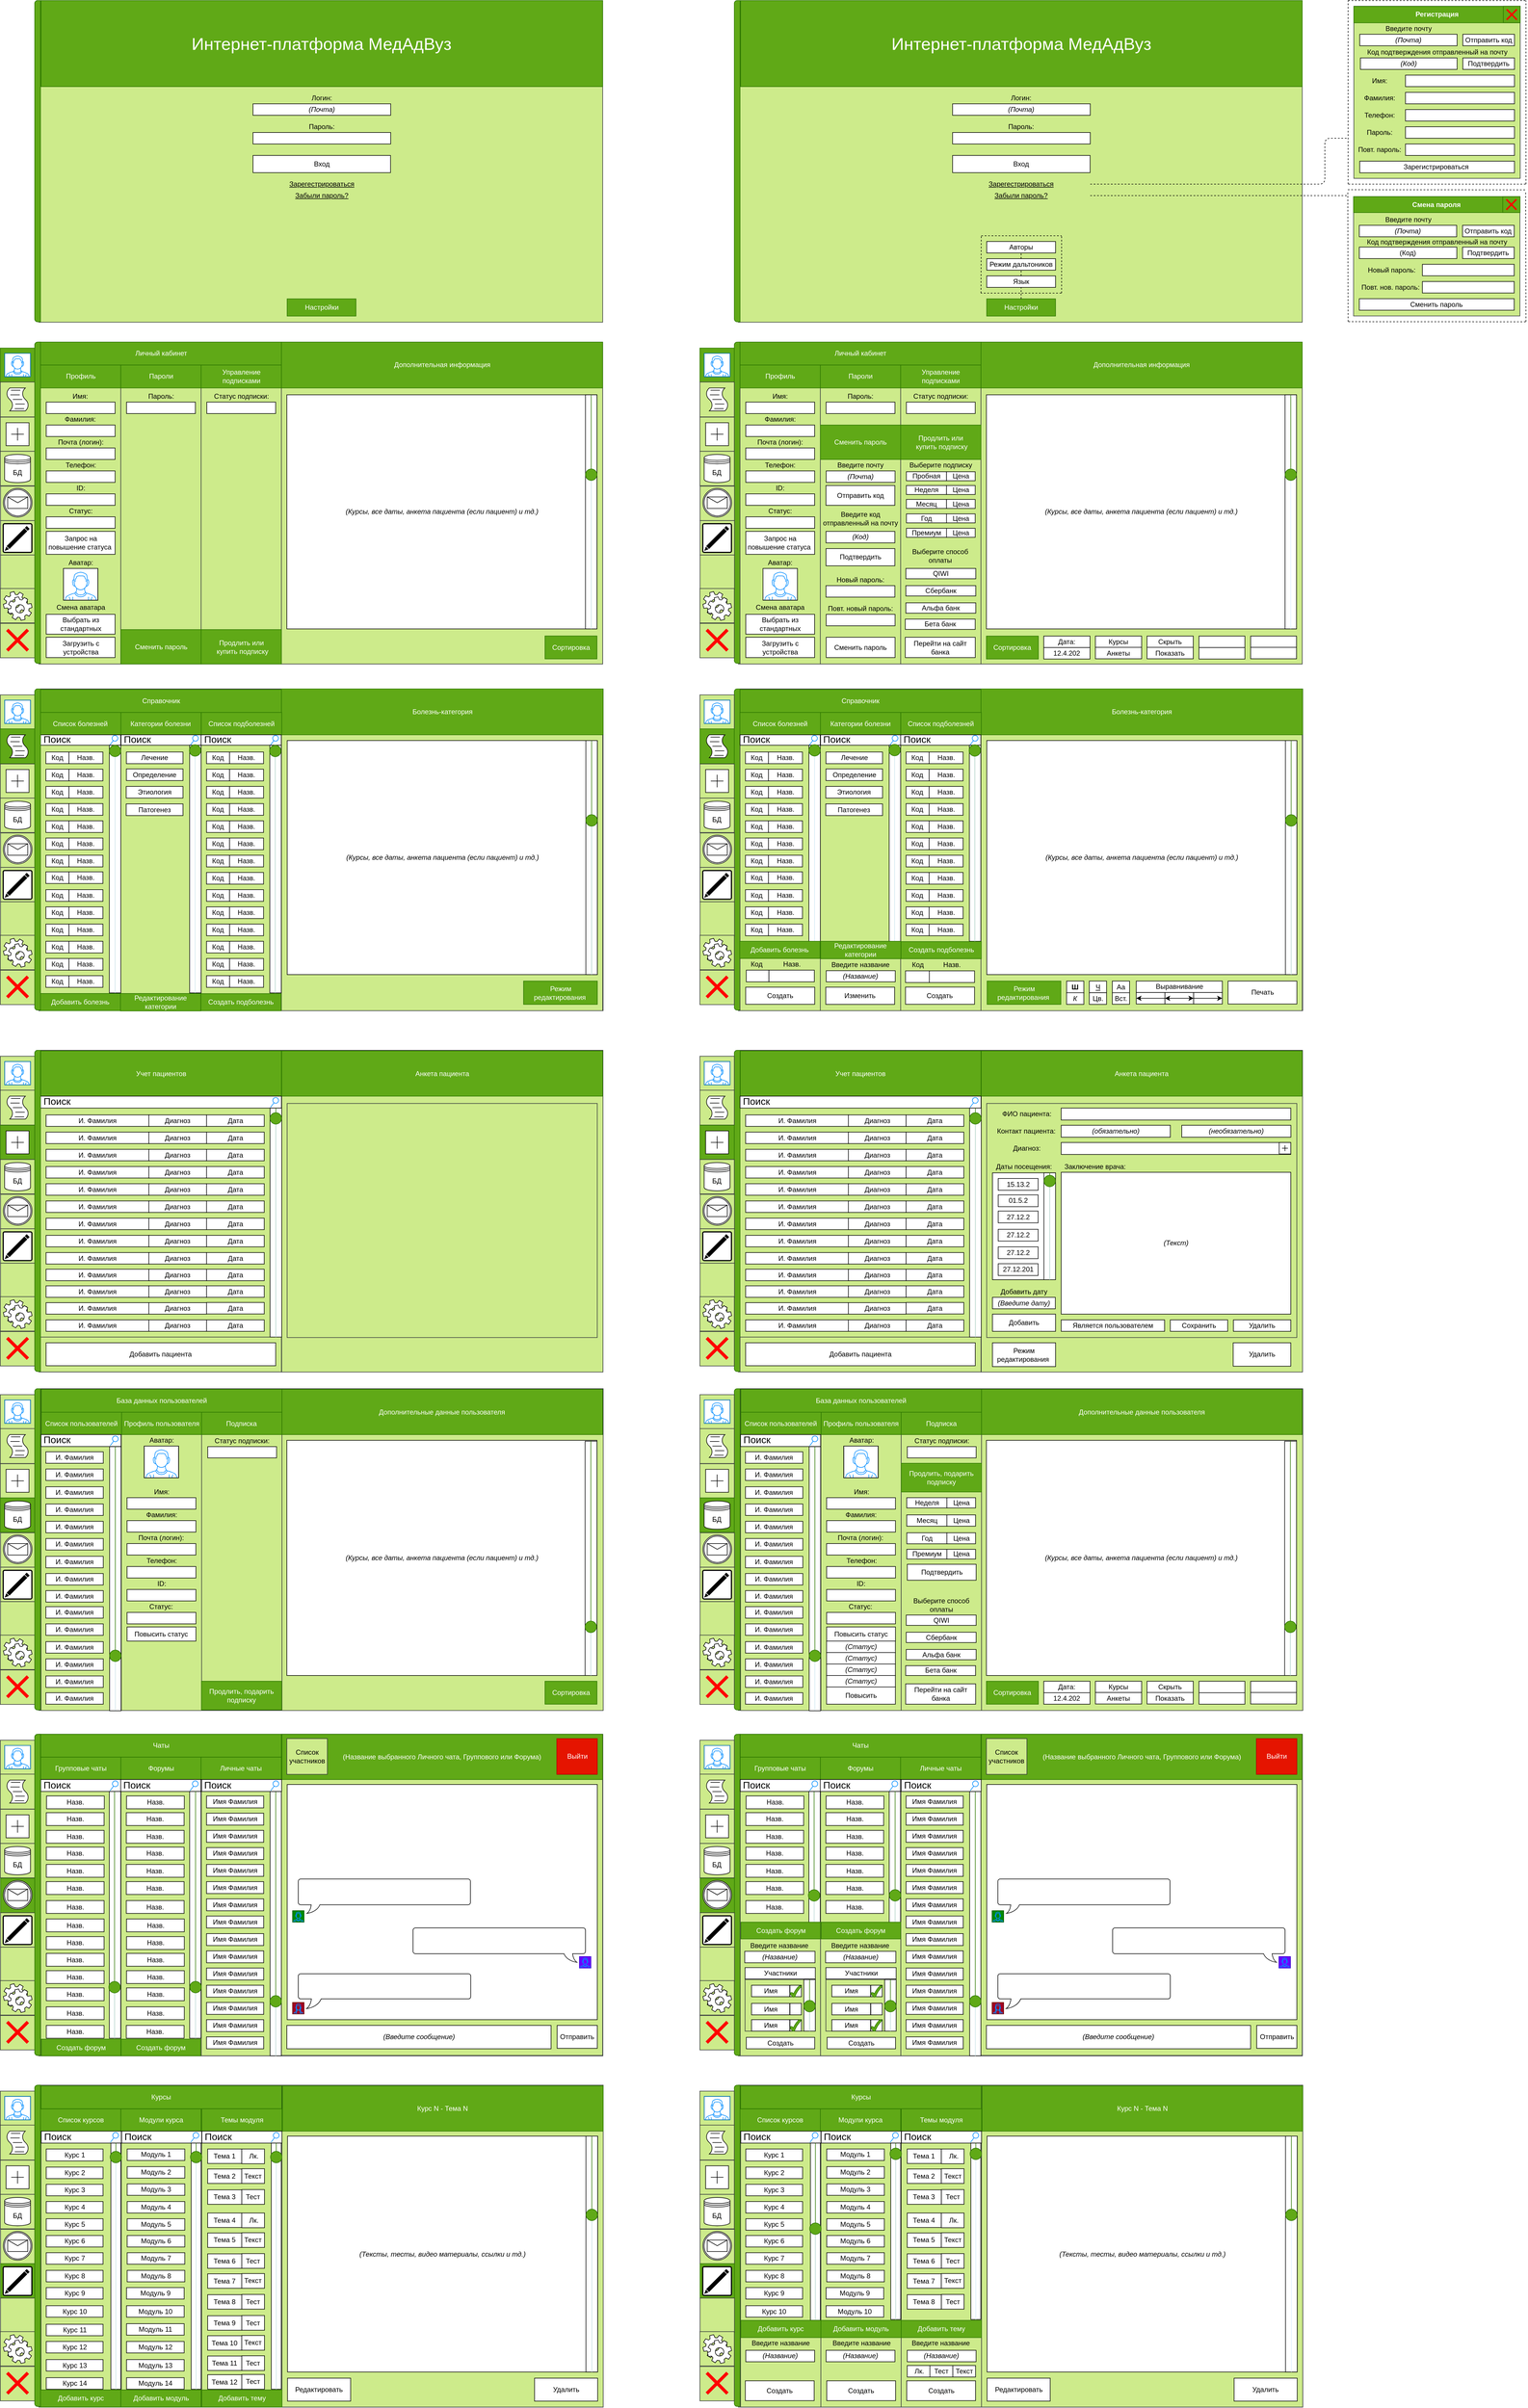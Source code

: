 <mxfile version="12.3.2" type="device" pages="1"><diagram id="DQVQUnYcNfWgHYck-G49" name="Page-1"><mxGraphModel dx="1819" dy="881" grid="1" gridSize="10" guides="1" tooltips="1" connect="1" arrows="1" fold="1" page="1" pageScale="1" pageWidth="827" pageHeight="1169" math="0" shadow="0"><root><mxCell id="0"/><mxCell id="1" parent="0"/><mxCell id="Y5BTTj1bVHSxsk50aCfu-258" value="" style="strokeWidth=1;shadow=0;dashed=0;align=center;html=1;shape=mxgraph.mockup.containers.marginRect2;rectMarginLeft=67;strokeColor=#36393d;fillColor=#cdeb8b;" parent="1" vertex="1"><mxGeometry x="30.58" width="1050" height="560.79" as="geometry"/></mxCell><mxCell id="Y5BTTj1bVHSxsk50aCfu-260" value="" style="strokeWidth=1;shadow=0;dashed=0;align=center;html=1;shape=mxgraph.mockup.containers.leftButton;rSize=5;strokeColor=#2D7600;fillColor=#60a917;resizeHeight=1;movable=0;deletable=0;fontColor=#ffffff;" parent="Y5BTTj1bVHSxsk50aCfu-258" vertex="1"><mxGeometry width="10" height="560" relative="1" as="geometry"><mxPoint x="60" as="offset"/></mxGeometry></mxCell><mxCell id="G4Xcma9sX7m0berycKTI-281" value="&lt;span style=&quot;font-size: 30px ; text-align: left&quot;&gt;Интернет-платформа МедАдВуз&lt;/span&gt;" style="rounded=0;whiteSpace=wrap;html=1;fillColor=#60a917;strokeColor=#2D7600;fontColor=#ffffff;" parent="Y5BTTj1bVHSxsk50aCfu-258" vertex="1"><mxGeometry x="70.91" width="979.09" height="150" as="geometry"/></mxCell><mxCell id="Y1bkl2uXXlPZZ-AOH9mt-38" value="Настройки" style="rounded=0;whiteSpace=wrap;html=1;fontSize=12;fillColor=#60a917;strokeColor=#2D7600;fontColor=#ffffff;" parent="Y5BTTj1bVHSxsk50aCfu-258" vertex="1"><mxGeometry x="499.96" y="520" width="120" height="30" as="geometry"/></mxCell><mxCell id="Y1bkl2uXXlPZZ-AOH9mt-31" value="" style="rounded=0;whiteSpace=wrap;html=1;fontSize=23;" parent="Y5BTTj1bVHSxsk50aCfu-258" vertex="1"><mxGeometry x="440.46" y="230" width="240" height="20" as="geometry"/></mxCell><mxCell id="Y1bkl2uXXlPZZ-AOH9mt-34" style="edgeStyle=orthogonalEdgeStyle;rounded=0;orthogonalLoop=1;jettySize=auto;html=1;exitX=0.5;exitY=1;exitDx=0;exitDy=0;fontSize=12;" parent="Y5BTTj1bVHSxsk50aCfu-258" source="Y1bkl2uXXlPZZ-AOH9mt-31" target="Y1bkl2uXXlPZZ-AOH9mt-31" edge="1"><mxGeometry relative="1" as="geometry"/></mxCell><mxCell id="Y1bkl2uXXlPZZ-AOH9mt-33" value="Пароль:" style="text;html=1;strokeColor=none;fillColor=none;align=center;verticalAlign=middle;whiteSpace=wrap;rounded=0;fontSize=12;" parent="Y5BTTj1bVHSxsk50aCfu-258" vertex="1"><mxGeometry x="440.46" y="210" width="240" height="20" as="geometry"/></mxCell><mxCell id="Y1bkl2uXXlPZZ-AOH9mt-32" value="Логин:" style="text;html=1;strokeColor=none;fillColor=none;align=center;verticalAlign=middle;whiteSpace=wrap;rounded=0;fontSize=12;" parent="Y5BTTj1bVHSxsk50aCfu-258" vertex="1"><mxGeometry x="440.46" y="160" width="240" height="20" as="geometry"/></mxCell><mxCell id="Y1bkl2uXXlPZZ-AOH9mt-37" value="Забыли пароль?" style="text;html=1;strokeColor=none;fillColor=none;align=center;verticalAlign=middle;whiteSpace=wrap;rounded=0;fontSize=12;fontStyle=4" parent="Y5BTTj1bVHSxsk50aCfu-258" vertex="1"><mxGeometry x="440.46" y="330.0" width="240" height="20" as="geometry"/></mxCell><mxCell id="Y1bkl2uXXlPZZ-AOH9mt-35" value="Вход" style="rounded=0;whiteSpace=wrap;html=1;fontSize=12;" parent="Y5BTTj1bVHSxsk50aCfu-258" vertex="1"><mxGeometry x="440.46" y="270.0" width="239.71" height="30" as="geometry"/></mxCell><mxCell id="4pnUus3OXZq_wzuBBMwJ-372" value="Зарегестрироваться" style="text;html=1;strokeColor=none;fillColor=none;align=center;verticalAlign=middle;whiteSpace=wrap;rounded=0;fontStyle=4" parent="Y5BTTj1bVHSxsk50aCfu-258" vertex="1"><mxGeometry x="440.46" y="310.0" width="240" height="20" as="geometry"/></mxCell><mxCell id="Y1bkl2uXXlPZZ-AOH9mt-30" value="&lt;i&gt;(Почта)&lt;/i&gt;" style="rounded=0;whiteSpace=wrap;html=1;fontSize=12;" parent="Y5BTTj1bVHSxsk50aCfu-258" vertex="1"><mxGeometry x="440.46" y="180" width="240" height="20" as="geometry"/></mxCell><mxCell id="6lB-SegfSmbEqv6vTDcs-15" value="" style="strokeWidth=1;shadow=0;dashed=0;align=center;html=1;shape=mxgraph.mockup.containers.marginRect2;rectMarginLeft=67;strokeColor=#36393d;fillColor=#cdeb8b;" parent="1" vertex="1"><mxGeometry x="30.58" y="595.4" width="1050.0" height="561.19" as="geometry"/></mxCell><mxCell id="6lB-SegfSmbEqv6vTDcs-16" value="" style="strokeWidth=1;shadow=0;dashed=0;align=center;html=1;shape=mxgraph.mockup.containers.leftButton;rSize=5;strokeColor=#2D7600;fillColor=#60a917;resizeHeight=1;movable=0;deletable=0;fontColor=#ffffff;" parent="6lB-SegfSmbEqv6vTDcs-15" vertex="1"><mxGeometry width="10" height="560" relative="1" as="geometry"><mxPoint x="60" as="offset"/></mxGeometry></mxCell><mxCell id="6lB-SegfSmbEqv6vTDcs-3" value="" style="rounded=0;whiteSpace=wrap;html=1;fillColor=#cdeb8b;strokeColor=#36393d;" parent="6lB-SegfSmbEqv6vTDcs-15" vertex="1"><mxGeometry x="69.96" y="1.19" width="140" height="560" as="geometry"/></mxCell><mxCell id="6lB-SegfSmbEqv6vTDcs-4" value="" style="rounded=0;whiteSpace=wrap;html=1;fillColor=#cdeb8b;strokeColor=#36393d;" parent="6lB-SegfSmbEqv6vTDcs-15" vertex="1"><mxGeometry x="209.96" y="1.19" width="140" height="560" as="geometry"/></mxCell><mxCell id="6lB-SegfSmbEqv6vTDcs-5" value="" style="rounded=0;whiteSpace=wrap;html=1;fillColor=#cdeb8b;strokeColor=#36393d;" parent="6lB-SegfSmbEqv6vTDcs-15" vertex="1"><mxGeometry x="349.96" y="1.19" width="140" height="560" as="geometry"/></mxCell><mxCell id="6lB-SegfSmbEqv6vTDcs-6" value="" style="rounded=0;whiteSpace=wrap;html=1;fillColor=#cdeb8b;strokeColor=#36393d;" parent="6lB-SegfSmbEqv6vTDcs-15" vertex="1"><mxGeometry x="489.96" y="1.19" width="560" height="560" as="geometry"/></mxCell><mxCell id="Y5BTTj1bVHSxsk50aCfu-200" value="Личный кабинет" style="rounded=0;whiteSpace=wrap;html=1;fillColor=#60a917;strokeColor=#2D7600;fontColor=#ffffff;" parent="6lB-SegfSmbEqv6vTDcs-15" vertex="1"><mxGeometry x="69.96" width="420.04" height="40" as="geometry"/></mxCell><mxCell id="6lB-SegfSmbEqv6vTDcs-170" value="Профиль" style="rounded=0;whiteSpace=wrap;html=1;fillColor=#60a917;strokeColor=#2D7600;fontColor=#ffffff;" parent="6lB-SegfSmbEqv6vTDcs-15" vertex="1"><mxGeometry x="69.96" y="40" width="140.04" height="40" as="geometry"/></mxCell><mxCell id="6lB-SegfSmbEqv6vTDcs-171" value="Пароли" style="rounded=0;whiteSpace=wrap;html=1;fillColor=#60a917;strokeColor=#2D7600;fontColor=#ffffff;" parent="6lB-SegfSmbEqv6vTDcs-15" vertex="1"><mxGeometry x="209.96" y="40" width="140.04" height="40" as="geometry"/></mxCell><mxCell id="6lB-SegfSmbEqv6vTDcs-172" value="Управление &lt;br&gt;подписками" style="rounded=0;whiteSpace=wrap;html=1;fillColor=#60a917;strokeColor=#2D7600;fontColor=#ffffff;" parent="6lB-SegfSmbEqv6vTDcs-15" vertex="1"><mxGeometry x="349.92" y="40" width="140.04" height="40" as="geometry"/></mxCell><mxCell id="6lB-SegfSmbEqv6vTDcs-173" value="Дополнительная информация" style="rounded=0;whiteSpace=wrap;html=1;fillColor=#60a917;strokeColor=#2D7600;fontColor=#ffffff;" parent="6lB-SegfSmbEqv6vTDcs-15" vertex="1"><mxGeometry x="490" width="560" height="80" as="geometry"/></mxCell><mxCell id="Y5BTTj1bVHSxsk50aCfu-201" value="Имя:" style="text;html=1;strokeColor=none;fillColor=none;align=center;verticalAlign=middle;whiteSpace=wrap;rounded=0;" parent="6lB-SegfSmbEqv6vTDcs-15" vertex="1"><mxGeometry x="69.88" y="84.6" width="140.04" height="20" as="geometry"/></mxCell><mxCell id="Y5BTTj1bVHSxsk50aCfu-202" value="" style="rounded=0;whiteSpace=wrap;html=1;" parent="6lB-SegfSmbEqv6vTDcs-15" vertex="1"><mxGeometry x="80" y="104.6" width="120" height="20" as="geometry"/></mxCell><mxCell id="6lB-SegfSmbEqv6vTDcs-174" value="" style="rounded=0;whiteSpace=wrap;html=1;" parent="6lB-SegfSmbEqv6vTDcs-15" vertex="1"><mxGeometry x="80.02" y="144.6" width="120" height="20" as="geometry"/></mxCell><mxCell id="Y5BTTj1bVHSxsk50aCfu-203" value="Фамилия:" style="text;html=1;strokeColor=none;fillColor=none;align=center;verticalAlign=middle;whiteSpace=wrap;rounded=0;" parent="6lB-SegfSmbEqv6vTDcs-15" vertex="1"><mxGeometry x="69.88" y="124.6" width="140.04" height="20" as="geometry"/></mxCell><mxCell id="Y5BTTj1bVHSxsk50aCfu-204" value="Телефон:" style="text;html=1;strokeColor=none;fillColor=none;align=center;verticalAlign=middle;whiteSpace=wrap;rounded=0;" parent="6lB-SegfSmbEqv6vTDcs-15" vertex="1"><mxGeometry x="70.04" y="204.6" width="140" height="20" as="geometry"/></mxCell><mxCell id="Y5BTTj1bVHSxsk50aCfu-205" value="Почта (логин):" style="text;html=1;strokeColor=none;fillColor=none;align=center;verticalAlign=middle;whiteSpace=wrap;rounded=0;" parent="6lB-SegfSmbEqv6vTDcs-15" vertex="1"><mxGeometry x="69.92" y="164.6" width="140" height="20" as="geometry"/></mxCell><mxCell id="6lB-SegfSmbEqv6vTDcs-175" value="" style="rounded=0;whiteSpace=wrap;html=1;" parent="6lB-SegfSmbEqv6vTDcs-15" vertex="1"><mxGeometry x="79.94" y="184.6" width="120" height="20" as="geometry"/></mxCell><mxCell id="6lB-SegfSmbEqv6vTDcs-176" value="" style="rounded=0;whiteSpace=wrap;html=1;" parent="6lB-SegfSmbEqv6vTDcs-15" vertex="1"><mxGeometry x="80.04" y="224.6" width="120" height="20" as="geometry"/></mxCell><mxCell id="Y5BTTj1bVHSxsk50aCfu-220" value="ID:" style="text;html=1;strokeColor=none;fillColor=none;align=center;verticalAlign=middle;whiteSpace=wrap;rounded=0;" parent="6lB-SegfSmbEqv6vTDcs-15" vertex="1"><mxGeometry x="69.96" y="244.6" width="140.04" height="20" as="geometry"/></mxCell><mxCell id="Y5BTTj1bVHSxsk50aCfu-221" value="" style="rounded=0;whiteSpace=wrap;html=1;" parent="6lB-SegfSmbEqv6vTDcs-15" vertex="1"><mxGeometry x="80" y="264.6" width="120" height="20" as="geometry"/></mxCell><mxCell id="Y5BTTj1bVHSxsk50aCfu-206" value="Статус:" style="text;html=1;strokeColor=none;fillColor=none;align=center;verticalAlign=middle;whiteSpace=wrap;rounded=0;" parent="6lB-SegfSmbEqv6vTDcs-15" vertex="1"><mxGeometry x="70.04" y="284.6" width="139.96" height="20" as="geometry"/></mxCell><mxCell id="6lB-SegfSmbEqv6vTDcs-178" value="" style="rounded=0;whiteSpace=wrap;html=1;" parent="6lB-SegfSmbEqv6vTDcs-15" vertex="1"><mxGeometry x="80.04" y="304.6" width="120" height="20" as="geometry"/></mxCell><mxCell id="Y5BTTj1bVHSxsk50aCfu-211" value="Запрос на повышение статуса&amp;nbsp;" style="rounded=0;whiteSpace=wrap;html=1;" parent="6lB-SegfSmbEqv6vTDcs-15" vertex="1"><mxGeometry x="80.04" y="330" width="120" height="40" as="geometry"/></mxCell><mxCell id="6lB-SegfSmbEqv6vTDcs-180" value="" style="verticalLabelPosition=bottom;shadow=0;dashed=0;align=center;html=1;verticalAlign=top;strokeWidth=1;shape=mxgraph.mockup.containers.userMale;strokeColor2=#008cff;" parent="6lB-SegfSmbEqv6vTDcs-15" vertex="1"><mxGeometry x="110" y="394.6" width="60" height="55.4" as="geometry"/></mxCell><mxCell id="6lB-SegfSmbEqv6vTDcs-181" value="Аватар:" style="text;html=1;strokeColor=none;fillColor=none;align=center;verticalAlign=middle;whiteSpace=wrap;rounded=0;" parent="6lB-SegfSmbEqv6vTDcs-15" vertex="1"><mxGeometry x="80.04" y="374.6" width="119.96" height="20" as="geometry"/></mxCell><mxCell id="6lB-SegfSmbEqv6vTDcs-183" value="Загрузить с устройства" style="rounded=0;whiteSpace=wrap;html=1;strokeColor=#000000;" parent="6lB-SegfSmbEqv6vTDcs-15" vertex="1"><mxGeometry x="79.96" y="514.6" width="120" height="35.4" as="geometry"/></mxCell><mxCell id="6lB-SegfSmbEqv6vTDcs-184" value="Выбрать из стандартных" style="rounded=0;whiteSpace=wrap;html=1;strokeColor=#000000;" parent="6lB-SegfSmbEqv6vTDcs-15" vertex="1"><mxGeometry x="79.96" y="474.6" width="120" height="34.6" as="geometry"/></mxCell><mxCell id="6lB-SegfSmbEqv6vTDcs-185" value="Смена аватара" style="text;html=1;strokeColor=none;fillColor=none;align=center;verticalAlign=middle;whiteSpace=wrap;rounded=0;" parent="6lB-SegfSmbEqv6vTDcs-15" vertex="1"><mxGeometry x="70" y="450" width="140" height="24.6" as="geometry"/></mxCell><mxCell id="6lB-SegfSmbEqv6vTDcs-187" value="Пароль:" style="text;html=1;strokeColor=none;fillColor=none;align=center;verticalAlign=middle;whiteSpace=wrap;rounded=0;" parent="6lB-SegfSmbEqv6vTDcs-15" vertex="1"><mxGeometry x="210.04" y="84.6" width="139.96" height="20" as="geometry"/></mxCell><mxCell id="6lB-SegfSmbEqv6vTDcs-188" value="" style="rounded=0;whiteSpace=wrap;html=1;" parent="6lB-SegfSmbEqv6vTDcs-15" vertex="1"><mxGeometry x="220.02" y="104.6" width="120" height="20" as="geometry"/></mxCell><mxCell id="6lB-SegfSmbEqv6vTDcs-190" value="Статус подписки:" style="text;html=1;strokeColor=none;fillColor=none;align=center;verticalAlign=middle;whiteSpace=wrap;rounded=0;" parent="6lB-SegfSmbEqv6vTDcs-15" vertex="1"><mxGeometry x="349.92" y="84.6" width="140.08" height="20" as="geometry"/></mxCell><mxCell id="6lB-SegfSmbEqv6vTDcs-191" value="" style="rounded=0;whiteSpace=wrap;html=1;" parent="6lB-SegfSmbEqv6vTDcs-15" vertex="1"><mxGeometry x="359.94" y="104.6" width="120" height="20" as="geometry"/></mxCell><mxCell id="6lB-SegfSmbEqv6vTDcs-192" value="Сменить пароль" style="rounded=0;whiteSpace=wrap;html=1;strokeColor=#2D7600;fillColor=#60a917;fontColor=#ffffff;" parent="6lB-SegfSmbEqv6vTDcs-15" vertex="1"><mxGeometry x="210.04" y="501.19" width="140" height="60" as="geometry"/></mxCell><mxCell id="6lB-SegfSmbEqv6vTDcs-204" value="Продлить или&lt;br&gt;&amp;nbsp;купить подписку" style="rounded=0;whiteSpace=wrap;html=1;strokeColor=#2D7600;fillColor=#60a917;fontColor=#ffffff;" parent="6lB-SegfSmbEqv6vTDcs-15" vertex="1"><mxGeometry x="350" y="501.19" width="140" height="60" as="geometry"/></mxCell><mxCell id="Y5BTTj1bVHSxsk50aCfu-218" value="&lt;i&gt;(Курсы, все даты, анкета пациента (если пациент) и тд.)&lt;/i&gt;" style="rounded=0;whiteSpace=wrap;html=1;" parent="6lB-SegfSmbEqv6vTDcs-15" vertex="1"><mxGeometry x="499.42" y="91.91" width="540.58" height="408.09" as="geometry"/></mxCell><mxCell id="Y5BTTj1bVHSxsk50aCfu-895" value="" style="rounded=0;whiteSpace=wrap;html=1;" parent="6lB-SegfSmbEqv6vTDcs-15" vertex="1"><mxGeometry x="1020" y="91.91" width="20" height="408.09" as="geometry"/></mxCell><mxCell id="Y5BTTj1bVHSxsk50aCfu-896" value="" style="verticalLabelPosition=bottom;shadow=0;dashed=0;align=center;html=1;verticalAlign=top;strokeWidth=1;shape=mxgraph.mockup.forms.horSlider;strokeColor=#2D7600;sliderStyle=basic;sliderPos=66.403;handleStyle=circle;fillColor2=#ddeeff;direction=north;fillColor=#60a917;fontColor=#ffffff;" parent="6lB-SegfSmbEqv6vTDcs-15" vertex="1"><mxGeometry x="1020" y="92.7" width="20" height="407.3" as="geometry"/></mxCell><mxCell id="G4Xcma9sX7m0berycKTI-205" value="Сортировка" style="rounded=0;whiteSpace=wrap;html=1;fillColor=#60a917;strokeColor=#2D7600;fontColor=#ffffff;" parent="6lB-SegfSmbEqv6vTDcs-15" vertex="1"><mxGeometry x="949.42" y="512.3" width="90.58" height="40" as="geometry"/></mxCell><mxCell id="6lB-SegfSmbEqv6vTDcs-37" value="" style="strokeWidth=1;shadow=0;dashed=0;align=center;html=1;shape=mxgraph.mockup.containers.rrect;rSize=0;fontSize=17;strokeColor=#2D7600;fillColor=#60a917;fontColor=#ffffff;" parent="1" vertex="1"><mxGeometry x="30.58" y="605.8" width="60" height="60" as="geometry"><mxPoint y="10.79" as="offset"/></mxGeometry></mxCell><mxCell id="6lB-SegfSmbEqv6vTDcs-38" value="" style="strokeColor=#36393d;fillColor=#cdeb8b;strokeWidth=1;shadow=0;dashed=0;align=center;html=1;shape=mxgraph.mockup.containers.rrect;rSize=0;fontSize=17;" parent="1" vertex="1"><mxGeometry x="30.58" y="665.01" width="60.0" height="60.79" as="geometry"><mxPoint y="70.79" as="offset"/></mxGeometry></mxCell><mxCell id="6lB-SegfSmbEqv6vTDcs-39" value="" style="strokeColor=#36393d;fillColor=#cdeb8b;strokeWidth=1;shadow=0;dashed=0;align=center;html=1;shape=mxgraph.mockup.containers.rrect;rSize=0;fontSize=17;" parent="1" vertex="1"><mxGeometry x="30.58" y="726.19" width="60.0" height="59.61" as="geometry"><mxPoint y="70.79" as="offset"/></mxGeometry></mxCell><mxCell id="6lB-SegfSmbEqv6vTDcs-40" value="" style="rounded=0;whiteSpace=wrap;html=1;strokeColor=#36393d;fillColor=#cdeb8b;" parent="1" vertex="1"><mxGeometry x="30.58" y="785.8" width="60" height="60" as="geometry"/></mxCell><mxCell id="6lB-SegfSmbEqv6vTDcs-41" value="" style="rounded=0;whiteSpace=wrap;html=1;strokeColor=#36393d;fillColor=#cdeb8b;" parent="1" vertex="1"><mxGeometry x="30.58" y="1085.8" width="60" height="60" as="geometry"/></mxCell><mxCell id="6lB-SegfSmbEqv6vTDcs-42" value="" style="shape=mxgraph.mockup.markup.redX;fillColor=#ff0000;html=1;shadow=0;strokeColor=none;" parent="1" vertex="1"><mxGeometry x="40.58" y="1095.01" width="40" height="40" as="geometry"/></mxCell><mxCell id="6lB-SegfSmbEqv6vTDcs-43" value="" style="verticalLabelPosition=bottom;shadow=0;dashed=0;align=center;html=1;verticalAlign=top;strokeWidth=1;shape=mxgraph.mockup.containers.userMale;strokeColor=#006EAF;strokeColor2=#008cff;fillColor=#FFFFFF;fontColor=#ffffff;" parent="1" vertex="1"><mxGeometry x="38.15" y="615.01" width="45" height="40.79" as="geometry"/></mxCell><mxCell id="6lB-SegfSmbEqv6vTDcs-44" value="" style="shape=plus;html=1;outlineConnect=0;" parent="1" vertex="1"><mxGeometry x="40.58" y="735.99" width="40" height="40" as="geometry"/></mxCell><mxCell id="6lB-SegfSmbEqv6vTDcs-45" value="" style="shape=mxgraph.bpmn.script_task;html=1;outlineConnect=0;" parent="1" vertex="1"><mxGeometry x="40.58" y="675.4" width="40" height="40" as="geometry"/></mxCell><mxCell id="6lB-SegfSmbEqv6vTDcs-46" value="БД" style="shape=datastore;whiteSpace=wrap;html=1;strokeColor=#000000;fillColor=#FFFFFF;gradientColor=#FFFFFF;" parent="1" vertex="1"><mxGeometry x="38.01" y="791.19" width="45.14" height="49.21" as="geometry"/></mxCell><mxCell id="6lB-SegfSmbEqv6vTDcs-47" value="" style="rounded=0;whiteSpace=wrap;html=1;strokeColor=#36393d;fillColor=#cdeb8b;" parent="1" vertex="1"><mxGeometry x="30.87" y="846.59" width="60" height="60" as="geometry"/></mxCell><mxCell id="6lB-SegfSmbEqv6vTDcs-48" value="" style="rounded=0;whiteSpace=wrap;html=1;strokeColor=#36393d;fillColor=#cdeb8b;" parent="1" vertex="1"><mxGeometry x="30.87" y="906.59" width="60" height="60" as="geometry"/></mxCell><mxCell id="6lB-SegfSmbEqv6vTDcs-49" value="" style="rounded=0;whiteSpace=wrap;html=1;strokeColor=#36393d;fillColor=#cdeb8b;" parent="1" vertex="1"><mxGeometry x="30.87" y="966.59" width="60" height="60" as="geometry"/></mxCell><mxCell id="6lB-SegfSmbEqv6vTDcs-50" value="" style="rounded=0;whiteSpace=wrap;html=1;strokeColor=#36393d;fillColor=#cdeb8b;" parent="1" vertex="1"><mxGeometry x="30.58" y="1025.01" width="60" height="60" as="geometry"/></mxCell><mxCell id="6lB-SegfSmbEqv6vTDcs-51" value="" style="shape=mxgraph.bpmn.service_task;html=1;outlineConnect=0;strokeColor=#000000;fillColor=#FFFFFF;gradientColor=#FFFFFF;" parent="1" vertex="1"><mxGeometry x="35.87" y="1030.4" width="50" height="50" as="geometry"/></mxCell><mxCell id="6lB-SegfSmbEqv6vTDcs-52" value="" style="shape=mxgraph.bpmn.shape;html=1;verticalLabelPosition=bottom;labelBackgroundColor=#ffffff;verticalAlign=top;align=center;perimeter=ellipsePerimeter;outlineConnect=0;outline=boundInt;symbol=message;" parent="1" vertex="1"><mxGeometry x="35.87" y="850.4" width="50" height="50" as="geometry"/></mxCell><mxCell id="6lB-SegfSmbEqv6vTDcs-53" value="" style="strokeColor=#000000;verticalLabelPosition=bottom;shadow=0;dashed=0;verticalAlign=top;strokeWidth=2;html=1;shape=mxgraph.mockup.misc.editIcon;fillColor=#FFFFFF;gradientColor=#FFFFFF;" parent="1" vertex="1"><mxGeometry x="35.58" y="911.98" width="50" height="50" as="geometry"/></mxCell><mxCell id="6lB-SegfSmbEqv6vTDcs-54" value="" style="strokeWidth=1;shadow=0;dashed=0;align=center;html=1;shape=mxgraph.mockup.containers.marginRect2;rectMarginLeft=67;strokeColor=#36393d;fillColor=#cdeb8b;" parent="1" vertex="1"><mxGeometry x="30.58" y="1200" width="1050.74" height="561" as="geometry"/></mxCell><mxCell id="6lB-SegfSmbEqv6vTDcs-55" value="" style="strokeWidth=1;shadow=0;dashed=0;align=center;html=1;shape=mxgraph.mockup.containers.leftButton;rSize=5;strokeColor=#2D7600;fillColor=#60a917;resizeHeight=1;movable=0;deletable=0;fontColor=#ffffff;" parent="6lB-SegfSmbEqv6vTDcs-54" vertex="1"><mxGeometry width="10" height="560" relative="1" as="geometry"><mxPoint x="60" as="offset"/></mxGeometry></mxCell><mxCell id="6lB-SegfSmbEqv6vTDcs-149" value="" style="rounded=0;whiteSpace=wrap;html=1;fillColor=#cdeb8b;strokeColor=#36393d;" parent="6lB-SegfSmbEqv6vTDcs-54" vertex="1"><mxGeometry x="69.96" y="1" width="140" height="560" as="geometry"/></mxCell><mxCell id="6lB-SegfSmbEqv6vTDcs-150" value="" style="rounded=0;whiteSpace=wrap;html=1;fillColor=#cdeb8b;strokeColor=#36393d;" parent="6lB-SegfSmbEqv6vTDcs-54" vertex="1"><mxGeometry x="209.96" y="1" width="140" height="560" as="geometry"/></mxCell><mxCell id="6lB-SegfSmbEqv6vTDcs-151" value="" style="rounded=0;whiteSpace=wrap;html=1;fillColor=#cdeb8b;strokeColor=#36393d;" parent="6lB-SegfSmbEqv6vTDcs-54" vertex="1"><mxGeometry x="349.96" y="1" width="140" height="560" as="geometry"/></mxCell><mxCell id="6lB-SegfSmbEqv6vTDcs-152" value="" style="rounded=0;whiteSpace=wrap;html=1;fillColor=#cdeb8b;strokeColor=#36393d;" parent="6lB-SegfSmbEqv6vTDcs-54" vertex="1"><mxGeometry x="489.96" y="1" width="560" height="560" as="geometry"/></mxCell><mxCell id="Y5BTTj1bVHSxsk50aCfu-406" value="Болезнь-категория" style="text;html=1;strokeColor=#2D7600;fillColor=#60a917;align=center;verticalAlign=middle;whiteSpace=wrap;rounded=0;fontColor=#ffffff;" parent="6lB-SegfSmbEqv6vTDcs-54" vertex="1"><mxGeometry x="490" width="560.74" height="80" as="geometry"/></mxCell><mxCell id="Y5BTTj1bVHSxsk50aCfu-385" value="Справочник" style="rounded=0;whiteSpace=wrap;html=1;fillColor=#60a917;strokeColor=#2D7600;fontColor=#ffffff;" parent="6lB-SegfSmbEqv6vTDcs-54" vertex="1"><mxGeometry x="69.96" y="1" width="420.04" height="40" as="geometry"/></mxCell><mxCell id="Y5BTTj1bVHSxsk50aCfu-389" value="Категории болезни" style="rounded=0;whiteSpace=wrap;html=1;fillColor=#60a917;strokeColor=#2D7600;fontColor=#ffffff;" parent="6lB-SegfSmbEqv6vTDcs-54" vertex="1"><mxGeometry x="209.78" y="41" width="140.39" height="39" as="geometry"/></mxCell><mxCell id="6lB-SegfSmbEqv6vTDcs-225" value="Список подболезней" style="rounded=0;whiteSpace=wrap;html=1;fillColor=#60a917;strokeColor=#2D7600;fontColor=#ffffff;" parent="6lB-SegfSmbEqv6vTDcs-54" vertex="1"><mxGeometry x="350.17" y="41" width="140.39" height="39" as="geometry"/></mxCell><mxCell id="6lB-SegfSmbEqv6vTDcs-226" value="Список болезней" style="rounded=0;whiteSpace=wrap;html=1;fillColor=#60a917;strokeColor=#2D7600;fontColor=#ffffff;" parent="6lB-SegfSmbEqv6vTDcs-54" vertex="1"><mxGeometry x="69.76" y="41" width="140.39" height="39" as="geometry"/></mxCell><mxCell id="6lB-SegfSmbEqv6vTDcs-227" value="&lt;font color=&quot;#000000&quot;&gt;Поиск&lt;/font&gt;" style="strokeWidth=1;shadow=0;dashed=0;align=center;html=1;shape=mxgraph.mockup.forms.searchBox;strokeColor=#000000;mainText=;strokeColor2=#008cff;fontColor=#666666;fontSize=17;align=left;spacingLeft=3;gradientColor=none;" parent="6lB-SegfSmbEqv6vTDcs-54" vertex="1"><mxGeometry x="70" y="80" width="139.78" height="18.21" as="geometry"/></mxCell><mxCell id="6lB-SegfSmbEqv6vTDcs-228" value="&lt;font color=&quot;#000000&quot;&gt;Поиск&lt;/font&gt;" style="strokeWidth=1;shadow=0;dashed=0;align=center;html=1;shape=mxgraph.mockup.forms.searchBox;strokeColor=#000000;mainText=;strokeColor2=#008cff;fontColor=#666666;fontSize=17;align=left;spacingLeft=3;gradientColor=none;" parent="6lB-SegfSmbEqv6vTDcs-54" vertex="1"><mxGeometry x="210.39" y="80" width="139.78" height="18.21" as="geometry"/></mxCell><mxCell id="6lB-SegfSmbEqv6vTDcs-229" value="&lt;font color=&quot;#000000&quot;&gt;Поиск&lt;/font&gt;" style="strokeWidth=1;shadow=0;dashed=0;align=center;html=1;shape=mxgraph.mockup.forms.searchBox;strokeColor=#000000;mainText=;strokeColor2=#008cff;fontColor=#666666;fontSize=17;align=left;spacingLeft=3;gradientColor=none;" parent="6lB-SegfSmbEqv6vTDcs-54" vertex="1"><mxGeometry x="349.96" y="80" width="139.78" height="18.21" as="geometry"/></mxCell><mxCell id="6lB-SegfSmbEqv6vTDcs-231" value="" style="rounded=0;whiteSpace=wrap;html=1;strokeColor=#000000;" parent="6lB-SegfSmbEqv6vTDcs-54" vertex="1"><mxGeometry x="190" y="98.21" width="19.96" height="431.79" as="geometry"/></mxCell><mxCell id="6lB-SegfSmbEqv6vTDcs-232" value="" style="rounded=0;whiteSpace=wrap;html=1;strokeColor=#000000;" parent="6lB-SegfSmbEqv6vTDcs-54" vertex="1"><mxGeometry x="329.96" y="98.21" width="20" height="431.79" as="geometry"/></mxCell><mxCell id="6lB-SegfSmbEqv6vTDcs-233" value="" style="rounded=0;whiteSpace=wrap;html=1;strokeColor=#000000;" parent="6lB-SegfSmbEqv6vTDcs-54" vertex="1"><mxGeometry x="469.74" y="98.21" width="20" height="431.79" as="geometry"/></mxCell><mxCell id="6lB-SegfSmbEqv6vTDcs-234" value="" style="verticalLabelPosition=bottom;shadow=0;dashed=0;align=center;html=1;verticalAlign=top;strokeWidth=1;shape=mxgraph.mockup.forms.horSlider;strokeColor=#2D7600;sliderStyle=basic;sliderPos=98.833;handleStyle=circle;fillColor2=#ddeeff;direction=north;fillColor=#60a917;fontColor=#ffffff;" parent="6lB-SegfSmbEqv6vTDcs-54" vertex="1"><mxGeometry x="190.47" y="98.21" width="19.01" height="431.79" as="geometry"/></mxCell><mxCell id="6lB-SegfSmbEqv6vTDcs-235" value="" style="verticalLabelPosition=bottom;shadow=0;dashed=0;align=center;html=1;verticalAlign=top;strokeWidth=1;shape=mxgraph.mockup.forms.horSlider;strokeColor=#2D7600;sliderStyle=basic;sliderPos=99.266;handleStyle=circle;fillColor2=#ddeeff;direction=north;fillColor=#60a917;fontColor=#ffffff;" parent="6lB-SegfSmbEqv6vTDcs-54" vertex="1"><mxGeometry x="329.96" y="99.21" width="19.01" height="430.79" as="geometry"/></mxCell><mxCell id="6lB-SegfSmbEqv6vTDcs-236" value="" style="verticalLabelPosition=bottom;shadow=0;dashed=0;align=center;html=1;verticalAlign=top;strokeWidth=1;shape=mxgraph.mockup.forms.horSlider;strokeColor=#2D7600;sliderStyle=basic;sliderPos=99.049;handleStyle=circle;fillColor2=#ddeeff;direction=north;fillColor=#60a917;fontColor=#ffffff;" parent="6lB-SegfSmbEqv6vTDcs-54" vertex="1"><mxGeometry x="469.74" y="99.21" width="19.01" height="430.79" as="geometry"/></mxCell><mxCell id="6lB-SegfSmbEqv6vTDcs-238" value="Назв." style="rounded=0;whiteSpace=wrap;html=1;fontSize=12;" parent="6lB-SegfSmbEqv6vTDcs-54" vertex="1"><mxGeometry x="119.53" y="110" width="59.26" height="20.33" as="geometry"/></mxCell><mxCell id="6lB-SegfSmbEqv6vTDcs-239" value="Код" style="rounded=0;whiteSpace=wrap;html=1;fontSize=12;" parent="6lB-SegfSmbEqv6vTDcs-54" vertex="1"><mxGeometry x="79.419" y="110.005" width="40.113" height="20.328" as="geometry"/></mxCell><mxCell id="6lB-SegfSmbEqv6vTDcs-240" value="Назв." style="rounded=0;whiteSpace=wrap;html=1;fontSize=12;" parent="6lB-SegfSmbEqv6vTDcs-54" vertex="1"><mxGeometry x="119.53" y="140" width="59.26" height="20.33" as="geometry"/></mxCell><mxCell id="6lB-SegfSmbEqv6vTDcs-241" value="Код" style="rounded=0;whiteSpace=wrap;html=1;fontSize=12;" parent="6lB-SegfSmbEqv6vTDcs-54" vertex="1"><mxGeometry x="79.419" y="140.005" width="40.113" height="20.328" as="geometry"/></mxCell><mxCell id="6lB-SegfSmbEqv6vTDcs-242" value="Назв." style="rounded=0;whiteSpace=wrap;html=1;fontSize=12;" parent="6lB-SegfSmbEqv6vTDcs-54" vertex="1"><mxGeometry x="119.53" y="170" width="59.26" height="20.33" as="geometry"/></mxCell><mxCell id="6lB-SegfSmbEqv6vTDcs-243" value="Код" style="rounded=0;whiteSpace=wrap;html=1;fontSize=12;" parent="6lB-SegfSmbEqv6vTDcs-54" vertex="1"><mxGeometry x="79.419" y="170.005" width="40.113" height="20.328" as="geometry"/></mxCell><mxCell id="6lB-SegfSmbEqv6vTDcs-244" value="Назв." style="rounded=0;whiteSpace=wrap;html=1;fontSize=12;" parent="6lB-SegfSmbEqv6vTDcs-54" vertex="1"><mxGeometry x="119.53" y="200" width="59.26" height="20.33" as="geometry"/></mxCell><mxCell id="6lB-SegfSmbEqv6vTDcs-245" value="Код" style="rounded=0;whiteSpace=wrap;html=1;fontSize=12;" parent="6lB-SegfSmbEqv6vTDcs-54" vertex="1"><mxGeometry x="79.419" y="200.005" width="40.113" height="20.328" as="geometry"/></mxCell><mxCell id="6lB-SegfSmbEqv6vTDcs-246" value="Назв." style="rounded=0;whiteSpace=wrap;html=1;fontSize=12;" parent="6lB-SegfSmbEqv6vTDcs-54" vertex="1"><mxGeometry x="119.53" y="230" width="59.26" height="20.33" as="geometry"/></mxCell><mxCell id="6lB-SegfSmbEqv6vTDcs-247" value="Код" style="rounded=0;whiteSpace=wrap;html=1;fontSize=12;" parent="6lB-SegfSmbEqv6vTDcs-54" vertex="1"><mxGeometry x="79.419" y="230.005" width="40.113" height="20.328" as="geometry"/></mxCell><mxCell id="6lB-SegfSmbEqv6vTDcs-248" value="Назв." style="rounded=0;whiteSpace=wrap;html=1;fontSize=12;" parent="6lB-SegfSmbEqv6vTDcs-54" vertex="1"><mxGeometry x="119.53" y="260" width="59.26" height="20.33" as="geometry"/></mxCell><mxCell id="6lB-SegfSmbEqv6vTDcs-249" value="Код" style="rounded=0;whiteSpace=wrap;html=1;fontSize=12;" parent="6lB-SegfSmbEqv6vTDcs-54" vertex="1"><mxGeometry x="79.419" y="260.005" width="40.113" height="20.328" as="geometry"/></mxCell><mxCell id="6lB-SegfSmbEqv6vTDcs-250" value="Назв." style="rounded=0;whiteSpace=wrap;html=1;fontSize=12;" parent="6lB-SegfSmbEqv6vTDcs-54" vertex="1"><mxGeometry x="119.53" y="290" width="59.26" height="20.33" as="geometry"/></mxCell><mxCell id="6lB-SegfSmbEqv6vTDcs-251" value="Код" style="rounded=0;whiteSpace=wrap;html=1;fontSize=12;" parent="6lB-SegfSmbEqv6vTDcs-54" vertex="1"><mxGeometry x="79.419" y="290.005" width="40.113" height="20.328" as="geometry"/></mxCell><mxCell id="6lB-SegfSmbEqv6vTDcs-252" value="Назв." style="rounded=0;whiteSpace=wrap;html=1;fontSize=12;" parent="6lB-SegfSmbEqv6vTDcs-54" vertex="1"><mxGeometry x="119.53" y="318.94" width="59.26" height="20.33" as="geometry"/></mxCell><mxCell id="6lB-SegfSmbEqv6vTDcs-253" value="Код" style="rounded=0;whiteSpace=wrap;html=1;fontSize=12;" parent="6lB-SegfSmbEqv6vTDcs-54" vertex="1"><mxGeometry x="79.419" y="318.945" width="40.113" height="20.328" as="geometry"/></mxCell><mxCell id="6lB-SegfSmbEqv6vTDcs-254" value="Назв." style="rounded=0;whiteSpace=wrap;html=1;fontSize=12;" parent="6lB-SegfSmbEqv6vTDcs-54" vertex="1"><mxGeometry x="119.53" y="350" width="59.26" height="20.33" as="geometry"/></mxCell><mxCell id="6lB-SegfSmbEqv6vTDcs-255" value="Код" style="rounded=0;whiteSpace=wrap;html=1;fontSize=12;" parent="6lB-SegfSmbEqv6vTDcs-54" vertex="1"><mxGeometry x="79.419" y="350.005" width="40.113" height="20.328" as="geometry"/></mxCell><mxCell id="6lB-SegfSmbEqv6vTDcs-256" value="Назв." style="rounded=0;whiteSpace=wrap;html=1;fontSize=12;" parent="6lB-SegfSmbEqv6vTDcs-54" vertex="1"><mxGeometry x="119.53" y="380" width="59.26" height="20.33" as="geometry"/></mxCell><mxCell id="6lB-SegfSmbEqv6vTDcs-257" value="Код" style="rounded=0;whiteSpace=wrap;html=1;fontSize=12;" parent="6lB-SegfSmbEqv6vTDcs-54" vertex="1"><mxGeometry x="79.419" y="380.005" width="40.113" height="20.328" as="geometry"/></mxCell><mxCell id="6lB-SegfSmbEqv6vTDcs-258" value="Назв." style="rounded=0;whiteSpace=wrap;html=1;fontSize=12;" parent="6lB-SegfSmbEqv6vTDcs-54" vertex="1"><mxGeometry x="119.53" y="410" width="59.26" height="20.33" as="geometry"/></mxCell><mxCell id="6lB-SegfSmbEqv6vTDcs-259" value="Код" style="rounded=0;whiteSpace=wrap;html=1;fontSize=12;" parent="6lB-SegfSmbEqv6vTDcs-54" vertex="1"><mxGeometry x="79.419" y="410.005" width="40.113" height="20.328" as="geometry"/></mxCell><mxCell id="mVqxKhg2xaVAkADdApgQ-46" value="Добавить болезнь" style="rounded=0;whiteSpace=wrap;html=1;fillColor=#60a917;strokeColor=#2D7600;fontColor=#ffffff;" parent="6lB-SegfSmbEqv6vTDcs-54" vertex="1"><mxGeometry x="69.48" y="531.0" width="140" height="30" as="geometry"/></mxCell><mxCell id="6lB-SegfSmbEqv6vTDcs-262" value="Лечение" style="rounded=0;whiteSpace=wrap;html=1;" parent="6lB-SegfSmbEqv6vTDcs-54" vertex="1"><mxGeometry x="219.76" y="110.01" width="98.64" height="20.33" as="geometry"/></mxCell><mxCell id="6lB-SegfSmbEqv6vTDcs-263" value="Определение" style="rounded=0;whiteSpace=wrap;html=1;" parent="6lB-SegfSmbEqv6vTDcs-54" vertex="1"><mxGeometry x="219.76" y="139.49" width="98.64" height="20.33" as="geometry"/></mxCell><mxCell id="6lB-SegfSmbEqv6vTDcs-264" value="Этиология" style="rounded=0;whiteSpace=wrap;html=1;" parent="6lB-SegfSmbEqv6vTDcs-54" vertex="1"><mxGeometry x="219.42" y="169.99" width="98.98" height="20.33" as="geometry"/></mxCell><mxCell id="6lB-SegfSmbEqv6vTDcs-265" value="Патогенез" style="rounded=0;whiteSpace=wrap;html=1;" parent="6lB-SegfSmbEqv6vTDcs-54" vertex="1"><mxGeometry x="219.42" y="200.48" width="98.98" height="20.33" as="geometry"/></mxCell><mxCell id="Y5BTTj1bVHSxsk50aCfu-440" value="Редактирование категории" style="rounded=0;whiteSpace=wrap;html=1;fillColor=#60a917;strokeColor=#2D7600;fontColor=#ffffff;" parent="6lB-SegfSmbEqv6vTDcs-54" vertex="1"><mxGeometry x="209.39" y="531" width="140" height="30.49" as="geometry"/></mxCell><mxCell id="6lB-SegfSmbEqv6vTDcs-275" value="Код" style="rounded=0;whiteSpace=wrap;html=1;fontSize=12;" parent="6lB-SegfSmbEqv6vTDcs-54" vertex="1"><mxGeometry x="359.419" y="110.005" width="40.113" height="20.328" as="geometry"/></mxCell><mxCell id="6lB-SegfSmbEqv6vTDcs-276" value="Назв." style="rounded=0;whiteSpace=wrap;html=1;fontSize=12;" parent="6lB-SegfSmbEqv6vTDcs-54" vertex="1"><mxGeometry x="399.53" y="110.01" width="59.26" height="20.33" as="geometry"/></mxCell><mxCell id="6lB-SegfSmbEqv6vTDcs-277" value="Код" style="rounded=0;whiteSpace=wrap;html=1;fontSize=12;" parent="6lB-SegfSmbEqv6vTDcs-54" vertex="1"><mxGeometry x="359.419" y="140.005" width="40.113" height="20.328" as="geometry"/></mxCell><mxCell id="6lB-SegfSmbEqv6vTDcs-278" value="Назв." style="rounded=0;whiteSpace=wrap;html=1;fontSize=12;" parent="6lB-SegfSmbEqv6vTDcs-54" vertex="1"><mxGeometry x="399.53" y="140.01" width="59.26" height="20.33" as="geometry"/></mxCell><mxCell id="6lB-SegfSmbEqv6vTDcs-279" value="Код" style="rounded=0;whiteSpace=wrap;html=1;fontSize=12;" parent="6lB-SegfSmbEqv6vTDcs-54" vertex="1"><mxGeometry x="359.419" y="170.005" width="40.113" height="20.328" as="geometry"/></mxCell><mxCell id="6lB-SegfSmbEqv6vTDcs-280" value="Назв." style="rounded=0;whiteSpace=wrap;html=1;fontSize=12;" parent="6lB-SegfSmbEqv6vTDcs-54" vertex="1"><mxGeometry x="399.53" y="170.01" width="59.26" height="20.33" as="geometry"/></mxCell><mxCell id="6lB-SegfSmbEqv6vTDcs-281" value="Код" style="rounded=0;whiteSpace=wrap;html=1;fontSize=12;" parent="6lB-SegfSmbEqv6vTDcs-54" vertex="1"><mxGeometry x="359.419" y="199.995" width="40.113" height="20.328" as="geometry"/></mxCell><mxCell id="6lB-SegfSmbEqv6vTDcs-282" value="Назв." style="rounded=0;whiteSpace=wrap;html=1;fontSize=12;" parent="6lB-SegfSmbEqv6vTDcs-54" vertex="1"><mxGeometry x="399.53" y="200" width="59.26" height="20.33" as="geometry"/></mxCell><mxCell id="6lB-SegfSmbEqv6vTDcs-283" value="Код" style="rounded=0;whiteSpace=wrap;html=1;fontSize=12;" parent="6lB-SegfSmbEqv6vTDcs-54" vertex="1"><mxGeometry x="359.419" y="230.005" width="40.113" height="20.328" as="geometry"/></mxCell><mxCell id="6lB-SegfSmbEqv6vTDcs-284" value="Назв." style="rounded=0;whiteSpace=wrap;html=1;fontSize=12;" parent="6lB-SegfSmbEqv6vTDcs-54" vertex="1"><mxGeometry x="399.53" y="230.01" width="59.26" height="20.33" as="geometry"/></mxCell><mxCell id="6lB-SegfSmbEqv6vTDcs-285" value="Код" style="rounded=0;whiteSpace=wrap;html=1;fontSize=12;" parent="6lB-SegfSmbEqv6vTDcs-54" vertex="1"><mxGeometry x="359.419" y="260.005" width="40.113" height="20.328" as="geometry"/></mxCell><mxCell id="6lB-SegfSmbEqv6vTDcs-286" value="Назв." style="rounded=0;whiteSpace=wrap;html=1;fontSize=12;" parent="6lB-SegfSmbEqv6vTDcs-54" vertex="1"><mxGeometry x="399.53" y="260.01" width="59.26" height="20.33" as="geometry"/></mxCell><mxCell id="6lB-SegfSmbEqv6vTDcs-287" value="Код" style="rounded=0;whiteSpace=wrap;html=1;fontSize=12;" parent="6lB-SegfSmbEqv6vTDcs-54" vertex="1"><mxGeometry x="359.419" y="290.005" width="40.113" height="20.328" as="geometry"/></mxCell><mxCell id="6lB-SegfSmbEqv6vTDcs-288" value="Назв." style="rounded=0;whiteSpace=wrap;html=1;fontSize=12;" parent="6lB-SegfSmbEqv6vTDcs-54" vertex="1"><mxGeometry x="399.53" y="290.01" width="59.26" height="20.33" as="geometry"/></mxCell><mxCell id="6lB-SegfSmbEqv6vTDcs-289" value="Код" style="rounded=0;whiteSpace=wrap;html=1;fontSize=12;" parent="6lB-SegfSmbEqv6vTDcs-54" vertex="1"><mxGeometry x="359.419" y="320.005" width="40.113" height="20.328" as="geometry"/></mxCell><mxCell id="6lB-SegfSmbEqv6vTDcs-290" value="Назв." style="rounded=0;whiteSpace=wrap;html=1;fontSize=12;" parent="6lB-SegfSmbEqv6vTDcs-54" vertex="1"><mxGeometry x="399.53" y="320.01" width="59.26" height="20.33" as="geometry"/></mxCell><mxCell id="6lB-SegfSmbEqv6vTDcs-291" value="Код" style="rounded=0;whiteSpace=wrap;html=1;fontSize=12;" parent="6lB-SegfSmbEqv6vTDcs-54" vertex="1"><mxGeometry x="359.419" y="349.995" width="40.113" height="20.328" as="geometry"/></mxCell><mxCell id="6lB-SegfSmbEqv6vTDcs-292" value="Назв." style="rounded=0;whiteSpace=wrap;html=1;fontSize=12;" parent="6lB-SegfSmbEqv6vTDcs-54" vertex="1"><mxGeometry x="399.53" y="350" width="59.26" height="20.33" as="geometry"/></mxCell><mxCell id="6lB-SegfSmbEqv6vTDcs-293" value="Код" style="rounded=0;whiteSpace=wrap;html=1;fontSize=12;" parent="6lB-SegfSmbEqv6vTDcs-54" vertex="1"><mxGeometry x="359.419" y="380.005" width="40.113" height="20.328" as="geometry"/></mxCell><mxCell id="6lB-SegfSmbEqv6vTDcs-294" value="Назв." style="rounded=0;whiteSpace=wrap;html=1;fontSize=12;" parent="6lB-SegfSmbEqv6vTDcs-54" vertex="1"><mxGeometry x="399.53" y="380.01" width="59.26" height="20.33" as="geometry"/></mxCell><mxCell id="6lB-SegfSmbEqv6vTDcs-295" value="Назв." style="rounded=0;whiteSpace=wrap;html=1;fontSize=12;" parent="6lB-SegfSmbEqv6vTDcs-54" vertex="1"><mxGeometry x="399.53" y="410.01" width="59.26" height="20.33" as="geometry"/></mxCell><mxCell id="6lB-SegfSmbEqv6vTDcs-296" value="Код" style="rounded=0;whiteSpace=wrap;html=1;fontSize=12;" parent="6lB-SegfSmbEqv6vTDcs-54" vertex="1"><mxGeometry x="359.419" y="409.985" width="40.113" height="20.328" as="geometry"/></mxCell><mxCell id="mVqxKhg2xaVAkADdApgQ-79" value="Создать подболезнь" style="rounded=0;whiteSpace=wrap;html=1;fillColor=#60a917;strokeColor=#2D7600;fontColor=#ffffff;" parent="6lB-SegfSmbEqv6vTDcs-54" vertex="1"><mxGeometry x="349.56" y="531.24" width="140" height="30" as="geometry"/></mxCell><mxCell id="6lB-SegfSmbEqv6vTDcs-297" value="&lt;i&gt;(Курсы, все даты, анкета пациента (если пациент) и тд.)&lt;/i&gt;" style="rounded=0;whiteSpace=wrap;html=1;" parent="6lB-SegfSmbEqv6vTDcs-54" vertex="1"><mxGeometry x="500.08" y="90" width="540.58" height="408.09" as="geometry"/></mxCell><mxCell id="6lB-SegfSmbEqv6vTDcs-298" value="" style="rounded=0;whiteSpace=wrap;html=1;" parent="6lB-SegfSmbEqv6vTDcs-54" vertex="1"><mxGeometry x="1020.66" y="90" width="20" height="408.09" as="geometry"/></mxCell><mxCell id="6lB-SegfSmbEqv6vTDcs-299" value="" style="verticalLabelPosition=bottom;shadow=0;dashed=0;align=center;html=1;verticalAlign=top;strokeWidth=1;shape=mxgraph.mockup.forms.horSlider;strokeColor=#2D7600;sliderStyle=basic;sliderPos=66.403;handleStyle=circle;fillColor2=#ddeeff;direction=north;fillColor=#60a917;fontColor=#ffffff;" parent="6lB-SegfSmbEqv6vTDcs-54" vertex="1"><mxGeometry x="1020.66" y="90.79" width="20" height="407.3" as="geometry"/></mxCell><mxCell id="Y5BTTj1bVHSxsk50aCfu-407" value="Режим редактирования&amp;nbsp;" style="rounded=0;whiteSpace=wrap;html=1;fillColor=#60a917;strokeColor=#2D7600;fontColor=#ffffff;" parent="6lB-SegfSmbEqv6vTDcs-54" vertex="1"><mxGeometry x="912.07" y="509.34" width="128.59" height="40.66" as="geometry"/></mxCell><mxCell id="0_lTQ7PcRHWdSuwiB4PF-3" value="Назв." style="rounded=0;whiteSpace=wrap;html=1;fontSize=12;" parent="6lB-SegfSmbEqv6vTDcs-54" vertex="1"><mxGeometry x="119.53" y="440" width="59.26" height="20.33" as="geometry"/></mxCell><mxCell id="0_lTQ7PcRHWdSuwiB4PF-4" value="Код" style="rounded=0;whiteSpace=wrap;html=1;fontSize=12;" parent="6lB-SegfSmbEqv6vTDcs-54" vertex="1"><mxGeometry x="79.419" y="440.005" width="40.113" height="20.328" as="geometry"/></mxCell><mxCell id="0_lTQ7PcRHWdSuwiB4PF-5" value="Назв." style="rounded=0;whiteSpace=wrap;html=1;fontSize=12;" parent="6lB-SegfSmbEqv6vTDcs-54" vertex="1"><mxGeometry x="119.53" y="470" width="59.26" height="20.33" as="geometry"/></mxCell><mxCell id="0_lTQ7PcRHWdSuwiB4PF-6" value="Код" style="rounded=0;whiteSpace=wrap;html=1;fontSize=12;" parent="6lB-SegfSmbEqv6vTDcs-54" vertex="1"><mxGeometry x="79.419" y="470.005" width="40.113" height="20.328" as="geometry"/></mxCell><mxCell id="0_lTQ7PcRHWdSuwiB4PF-7" value="Назв." style="rounded=0;whiteSpace=wrap;html=1;fontSize=12;" parent="6lB-SegfSmbEqv6vTDcs-54" vertex="1"><mxGeometry x="119.53" y="500" width="59.26" height="20.33" as="geometry"/></mxCell><mxCell id="0_lTQ7PcRHWdSuwiB4PF-8" value="Код" style="rounded=0;whiteSpace=wrap;html=1;fontSize=12;" parent="6lB-SegfSmbEqv6vTDcs-54" vertex="1"><mxGeometry x="79.419" y="500.005" width="40.113" height="20.328" as="geometry"/></mxCell><mxCell id="0_lTQ7PcRHWdSuwiB4PF-9" value="Код" style="rounded=0;whiteSpace=wrap;html=1;fontSize=12;" parent="6lB-SegfSmbEqv6vTDcs-54" vertex="1"><mxGeometry x="359.419" y="440.005" width="40.113" height="20.328" as="geometry"/></mxCell><mxCell id="0_lTQ7PcRHWdSuwiB4PF-10" value="Назв." style="rounded=0;whiteSpace=wrap;html=1;fontSize=12;" parent="6lB-SegfSmbEqv6vTDcs-54" vertex="1"><mxGeometry x="399.53" y="440.01" width="59.26" height="20.33" as="geometry"/></mxCell><mxCell id="0_lTQ7PcRHWdSuwiB4PF-11" value="Код" style="rounded=0;whiteSpace=wrap;html=1;fontSize=12;" parent="6lB-SegfSmbEqv6vTDcs-54" vertex="1"><mxGeometry x="359.419" y="470.015" width="40.113" height="20.328" as="geometry"/></mxCell><mxCell id="0_lTQ7PcRHWdSuwiB4PF-12" value="Назв." style="rounded=0;whiteSpace=wrap;html=1;fontSize=12;" parent="6lB-SegfSmbEqv6vTDcs-54" vertex="1"><mxGeometry x="399.53" y="470.02" width="59.26" height="20.33" as="geometry"/></mxCell><mxCell id="0_lTQ7PcRHWdSuwiB4PF-13" value="Назв." style="rounded=0;whiteSpace=wrap;html=1;fontSize=12;" parent="6lB-SegfSmbEqv6vTDcs-54" vertex="1"><mxGeometry x="399.53" y="500.02" width="59.26" height="20.33" as="geometry"/></mxCell><mxCell id="0_lTQ7PcRHWdSuwiB4PF-14" value="Код" style="rounded=0;whiteSpace=wrap;html=1;fontSize=12;" parent="6lB-SegfSmbEqv6vTDcs-54" vertex="1"><mxGeometry x="359.419" y="499.995" width="40.113" height="20.328" as="geometry"/></mxCell><mxCell id="6lB-SegfSmbEqv6vTDcs-56" value="" style="strokeWidth=1;shadow=0;dashed=0;align=center;html=1;shape=mxgraph.mockup.containers.rrect;rSize=0;fontSize=17;strokeColor=#36393d;fillColor=#cdeb8b;" parent="1" vertex="1"><mxGeometry x="30.58" y="1210.4" width="60" height="60" as="geometry"><mxPoint y="10.79" as="offset"/></mxGeometry></mxCell><mxCell id="6lB-SegfSmbEqv6vTDcs-57" value="" style="strokeColor=#2D7600;fillColor=#60a917;strokeWidth=1;shadow=0;dashed=0;align=center;html=1;shape=mxgraph.mockup.containers.rrect;rSize=0;fontSize=17;fontColor=#ffffff;" parent="1" vertex="1"><mxGeometry x="30.58" y="1269.61" width="60.0" height="60.79" as="geometry"><mxPoint y="70.79" as="offset"/></mxGeometry></mxCell><mxCell id="6lB-SegfSmbEqv6vTDcs-58" value="" style="strokeColor=#36393d;fillColor=#cdeb8b;strokeWidth=1;shadow=0;dashed=0;align=center;html=1;shape=mxgraph.mockup.containers.rrect;rSize=0;fontSize=17;" parent="1" vertex="1"><mxGeometry x="30.58" y="1330.79" width="60.0" height="59.61" as="geometry"><mxPoint y="70.79" as="offset"/></mxGeometry></mxCell><mxCell id="6lB-SegfSmbEqv6vTDcs-59" value="" style="rounded=0;whiteSpace=wrap;html=1;strokeColor=#36393d;fillColor=#cdeb8b;" parent="1" vertex="1"><mxGeometry x="30.58" y="1390.4" width="60" height="60" as="geometry"/></mxCell><mxCell id="6lB-SegfSmbEqv6vTDcs-60" value="" style="rounded=0;whiteSpace=wrap;html=1;strokeColor=#36393d;fillColor=#cdeb8b;" parent="1" vertex="1"><mxGeometry x="30.58" y="1690.4" width="60" height="60" as="geometry"/></mxCell><mxCell id="6lB-SegfSmbEqv6vTDcs-61" value="" style="shape=mxgraph.mockup.markup.redX;fillColor=#ff0000;html=1;shadow=0;strokeColor=none;" parent="1" vertex="1"><mxGeometry x="40.58" y="1699.61" width="40" height="40" as="geometry"/></mxCell><mxCell id="6lB-SegfSmbEqv6vTDcs-62" value="" style="verticalLabelPosition=bottom;shadow=0;dashed=0;align=center;html=1;verticalAlign=top;strokeWidth=1;shape=mxgraph.mockup.containers.userMale;strokeColor=#006EAF;strokeColor2=#008cff;fillColor=#FFFFFF;fontColor=#ffffff;" parent="1" vertex="1"><mxGeometry x="38.15" y="1219.61" width="45" height="40.79" as="geometry"/></mxCell><mxCell id="6lB-SegfSmbEqv6vTDcs-63" value="" style="shape=plus;html=1;outlineConnect=0;" parent="1" vertex="1"><mxGeometry x="40.58" y="1340.59" width="40" height="40" as="geometry"/></mxCell><mxCell id="6lB-SegfSmbEqv6vTDcs-64" value="" style="shape=mxgraph.bpmn.script_task;html=1;outlineConnect=0;" parent="1" vertex="1"><mxGeometry x="40.58" y="1280" width="40" height="40" as="geometry"/></mxCell><mxCell id="6lB-SegfSmbEqv6vTDcs-65" value="БД" style="shape=datastore;whiteSpace=wrap;html=1;strokeColor=#000000;fillColor=#FFFFFF;gradientColor=#FFFFFF;" parent="1" vertex="1"><mxGeometry x="38.01" y="1395.79" width="45.14" height="49.21" as="geometry"/></mxCell><mxCell id="6lB-SegfSmbEqv6vTDcs-66" value="" style="rounded=0;whiteSpace=wrap;html=1;strokeColor=#36393d;fillColor=#cdeb8b;" parent="1" vertex="1"><mxGeometry x="30.87" y="1451.19" width="60" height="60" as="geometry"/></mxCell><mxCell id="6lB-SegfSmbEqv6vTDcs-67" value="" style="rounded=0;whiteSpace=wrap;html=1;strokeColor=#36393d;fillColor=#cdeb8b;" parent="1" vertex="1"><mxGeometry x="30.87" y="1511.19" width="60" height="60" as="geometry"/></mxCell><mxCell id="6lB-SegfSmbEqv6vTDcs-68" value="" style="rounded=0;whiteSpace=wrap;html=1;strokeColor=#36393d;fillColor=#cdeb8b;" parent="1" vertex="1"><mxGeometry x="30.87" y="1571.19" width="60" height="60" as="geometry"/></mxCell><mxCell id="6lB-SegfSmbEqv6vTDcs-69" value="" style="rounded=0;whiteSpace=wrap;html=1;strokeColor=#36393d;fillColor=#cdeb8b;" parent="1" vertex="1"><mxGeometry x="30.58" y="1629.61" width="60" height="60" as="geometry"/></mxCell><mxCell id="6lB-SegfSmbEqv6vTDcs-70" value="" style="shape=mxgraph.bpmn.service_task;html=1;outlineConnect=0;strokeColor=#000000;fillColor=#FFFFFF;gradientColor=#FFFFFF;" parent="1" vertex="1"><mxGeometry x="35.87" y="1635" width="50" height="50" as="geometry"/></mxCell><mxCell id="6lB-SegfSmbEqv6vTDcs-71" value="" style="shape=mxgraph.bpmn.shape;html=1;verticalLabelPosition=bottom;labelBackgroundColor=#ffffff;verticalAlign=top;align=center;perimeter=ellipsePerimeter;outlineConnect=0;outline=boundInt;symbol=message;" parent="1" vertex="1"><mxGeometry x="35.87" y="1455" width="50" height="50" as="geometry"/></mxCell><mxCell id="6lB-SegfSmbEqv6vTDcs-72" value="" style="strokeColor=#000000;verticalLabelPosition=bottom;shadow=0;dashed=0;verticalAlign=top;strokeWidth=2;html=1;shape=mxgraph.mockup.misc.editIcon;fillColor=#FFFFFF;gradientColor=#FFFFFF;" parent="1" vertex="1"><mxGeometry x="35.58" y="1516.58" width="50" height="50" as="geometry"/></mxCell><mxCell id="6lB-SegfSmbEqv6vTDcs-73" value="" style="strokeWidth=1;shadow=0;dashed=0;align=center;html=1;shape=mxgraph.mockup.containers.marginRect2;rectMarginLeft=67;strokeColor=#36393d;fillColor=#cdeb8b;" parent="1" vertex="1"><mxGeometry x="30.58" y="1830.0" width="1050.46" height="560.79" as="geometry"/></mxCell><mxCell id="6lB-SegfSmbEqv6vTDcs-74" value="" style="strokeWidth=1;shadow=0;dashed=0;align=center;html=1;shape=mxgraph.mockup.containers.leftButton;rSize=5;strokeColor=#2D7600;fillColor=#60a917;resizeHeight=1;movable=0;deletable=0;fontColor=#ffffff;" parent="6lB-SegfSmbEqv6vTDcs-73" vertex="1"><mxGeometry width="10" height="560" relative="1" as="geometry"><mxPoint x="60" as="offset"/></mxGeometry></mxCell><mxCell id="6lB-SegfSmbEqv6vTDcs-156" value="" style="rounded=0;whiteSpace=wrap;html=1;fillColor=#cdeb8b;strokeColor=#36393d;" parent="6lB-SegfSmbEqv6vTDcs-73" vertex="1"><mxGeometry x="490.46" y="1.0" width="560" height="560" as="geometry"/></mxCell><mxCell id="Y5BTTj1bVHSxsk50aCfu-447" value="Учет пациентов" style="rounded=0;whiteSpace=wrap;html=1;fillColor=#60a917;strokeColor=#2D7600;fontColor=#ffffff;" parent="6lB-SegfSmbEqv6vTDcs-73" vertex="1"><mxGeometry x="70.46" y="1" width="419.54" height="79" as="geometry"/></mxCell><mxCell id="Y5BTTj1bVHSxsk50aCfu-448" value="Анкета пациента" style="rounded=0;whiteSpace=wrap;html=1;fillColor=#60a917;strokeColor=#2D7600;fontColor=#ffffff;" parent="6lB-SegfSmbEqv6vTDcs-73" vertex="1"><mxGeometry x="490.46" y="1" width="559.54" height="79" as="geometry"/></mxCell><mxCell id="6lB-SegfSmbEqv6vTDcs-322" value="" style="rounded=0;whiteSpace=wrap;html=1;strokeColor=#36393d;fillColor=#cdeb8b;" parent="6lB-SegfSmbEqv6vTDcs-73" vertex="1"><mxGeometry x="70" y="500" width="420" height="60.79" as="geometry"/></mxCell><mxCell id="Y5BTTj1bVHSxsk50aCfu-458" value="Добавить пациента" style="rounded=0;whiteSpace=wrap;html=1;" parent="6lB-SegfSmbEqv6vTDcs-73" vertex="1"><mxGeometry x="79.71" y="510" width="400.29" height="40" as="geometry"/></mxCell><mxCell id="6lB-SegfSmbEqv6vTDcs-325" value="&lt;font color=&quot;#000000&quot;&gt;Поиск&lt;/font&gt;" style="strokeWidth=1;shadow=0;dashed=0;align=center;html=1;shape=mxgraph.mockup.forms.searchBox;strokeColor=#000000;mainText=;strokeColor2=#008cff;fontColor=#666666;fontSize=17;align=left;spacingLeft=3;gradientColor=none;" parent="6lB-SegfSmbEqv6vTDcs-73" vertex="1"><mxGeometry x="70" y="80" width="420" height="20.79" as="geometry"/></mxCell><mxCell id="6lB-SegfSmbEqv6vTDcs-326" value="" style="rounded=0;whiteSpace=wrap;html=1;fillColor=#cdeb8b;strokeColor=#36393d;" parent="6lB-SegfSmbEqv6vTDcs-73" vertex="1"><mxGeometry x="499.94" y="92.69" width="540.58" height="408.09" as="geometry"/></mxCell><mxCell id="6lB-SegfSmbEqv6vTDcs-329" value="" style="rounded=0;whiteSpace=wrap;html=1;" parent="6lB-SegfSmbEqv6vTDcs-73" vertex="1"><mxGeometry x="470.17" y="100.79" width="20.29" height="399.21" as="geometry"/></mxCell><mxCell id="6lB-SegfSmbEqv6vTDcs-330" value="" style="verticalLabelPosition=bottom;shadow=0;dashed=0;align=center;html=1;verticalAlign=top;strokeWidth=1;shape=mxgraph.mockup.forms.horSlider;strokeColor=#2D7600;sliderStyle=basic;sliderPos=96.682;handleStyle=circle;fillColor2=#ddeeff;direction=north;fillColor=#60a917;fontColor=#ffffff;" parent="6lB-SegfSmbEqv6vTDcs-73" vertex="1"><mxGeometry x="470" y="100.79" width="20.46" height="399.21" as="geometry"/></mxCell><mxCell id="mVqxKhg2xaVAkADdApgQ-13" value="И. Фамилия" style="rounded=0;whiteSpace=wrap;html=1;" parent="6lB-SegfSmbEqv6vTDcs-73" vertex="1"><mxGeometry x="79.71" y="112.69" width="180.29" height="20" as="geometry"/></mxCell><mxCell id="6lB-SegfSmbEqv6vTDcs-331" value="И. Фамилия" style="rounded=0;whiteSpace=wrap;html=1;" parent="6lB-SegfSmbEqv6vTDcs-73" vertex="1"><mxGeometry x="79.71" y="142.69" width="180.29" height="20" as="geometry"/></mxCell><mxCell id="6lB-SegfSmbEqv6vTDcs-332" value="И. Фамилия" style="rounded=0;whiteSpace=wrap;html=1;" parent="6lB-SegfSmbEqv6vTDcs-73" vertex="1"><mxGeometry x="79.71" y="172.69" width="180.29" height="20" as="geometry"/></mxCell><mxCell id="6lB-SegfSmbEqv6vTDcs-333" value="И. Фамилия" style="rounded=0;whiteSpace=wrap;html=1;" parent="6lB-SegfSmbEqv6vTDcs-73" vertex="1"><mxGeometry x="79.71" y="202.69" width="180.29" height="20" as="geometry"/></mxCell><mxCell id="6lB-SegfSmbEqv6vTDcs-334" value="И. Фамилия" style="rounded=0;whiteSpace=wrap;html=1;" parent="6lB-SegfSmbEqv6vTDcs-73" vertex="1"><mxGeometry x="79.71" y="232.69" width="180.29" height="20" as="geometry"/></mxCell><mxCell id="6lB-SegfSmbEqv6vTDcs-335" value="И. Фамилия" style="rounded=0;whiteSpace=wrap;html=1;" parent="6lB-SegfSmbEqv6vTDcs-73" vertex="1"><mxGeometry x="79.71" y="262.69" width="180.29" height="20" as="geometry"/></mxCell><mxCell id="6lB-SegfSmbEqv6vTDcs-336" value="И. Фамилия" style="rounded=0;whiteSpace=wrap;html=1;" parent="6lB-SegfSmbEqv6vTDcs-73" vertex="1"><mxGeometry x="79.71" y="292.69" width="180.29" height="20" as="geometry"/></mxCell><mxCell id="6lB-SegfSmbEqv6vTDcs-337" value="И. Фамилия" style="rounded=0;whiteSpace=wrap;html=1;" parent="6lB-SegfSmbEqv6vTDcs-73" vertex="1"><mxGeometry x="79.71" y="322.69" width="180.29" height="20" as="geometry"/></mxCell><mxCell id="6lB-SegfSmbEqv6vTDcs-338" value="И. Фамилия" style="rounded=0;whiteSpace=wrap;html=1;" parent="6lB-SegfSmbEqv6vTDcs-73" vertex="1"><mxGeometry x="79.71" y="352.69" width="180.29" height="20" as="geometry"/></mxCell><mxCell id="6lB-SegfSmbEqv6vTDcs-339" value="И. Фамилия" style="rounded=0;whiteSpace=wrap;html=1;" parent="6lB-SegfSmbEqv6vTDcs-73" vertex="1"><mxGeometry x="79.71" y="381.69" width="180.29" height="20" as="geometry"/></mxCell><mxCell id="6lB-SegfSmbEqv6vTDcs-340" value="И. Фамилия" style="rounded=0;whiteSpace=wrap;html=1;" parent="6lB-SegfSmbEqv6vTDcs-73" vertex="1"><mxGeometry x="79.71" y="410.69" width="180.29" height="20" as="geometry"/></mxCell><mxCell id="6lB-SegfSmbEqv6vTDcs-341" value="И. Фамилия" style="rounded=0;whiteSpace=wrap;html=1;" parent="6lB-SegfSmbEqv6vTDcs-73" vertex="1"><mxGeometry x="79.71" y="440" width="180.29" height="20" as="geometry"/></mxCell><mxCell id="6lB-SegfSmbEqv6vTDcs-342" value="И. Фамилия" style="rounded=0;whiteSpace=wrap;html=1;" parent="6lB-SegfSmbEqv6vTDcs-73" vertex="1"><mxGeometry x="79.71" y="470" width="180.29" height="20" as="geometry"/></mxCell><mxCell id="mVqxKhg2xaVAkADdApgQ-14" value="Диагноз" style="rounded=0;whiteSpace=wrap;html=1;" parent="6lB-SegfSmbEqv6vTDcs-73" vertex="1"><mxGeometry x="258.84" y="112.69" width="100.58" height="20" as="geometry"/></mxCell><mxCell id="6lB-SegfSmbEqv6vTDcs-345" value="Диагноз" style="rounded=0;whiteSpace=wrap;html=1;" parent="6lB-SegfSmbEqv6vTDcs-73" vertex="1"><mxGeometry x="258.84" y="142.69" width="100.58" height="20" as="geometry"/></mxCell><mxCell id="6lB-SegfSmbEqv6vTDcs-346" value="Диагноз" style="rounded=0;whiteSpace=wrap;html=1;" parent="6lB-SegfSmbEqv6vTDcs-73" vertex="1"><mxGeometry x="258.84" y="172.69" width="100.58" height="20" as="geometry"/></mxCell><mxCell id="6lB-SegfSmbEqv6vTDcs-347" value="Диагноз" style="rounded=0;whiteSpace=wrap;html=1;" parent="6lB-SegfSmbEqv6vTDcs-73" vertex="1"><mxGeometry x="258.84" y="202.69" width="100.58" height="20" as="geometry"/></mxCell><mxCell id="6lB-SegfSmbEqv6vTDcs-348" value="Диагноз" style="rounded=0;whiteSpace=wrap;html=1;" parent="6lB-SegfSmbEqv6vTDcs-73" vertex="1"><mxGeometry x="258.84" y="232.69" width="100.58" height="20" as="geometry"/></mxCell><mxCell id="6lB-SegfSmbEqv6vTDcs-349" value="Диагноз" style="rounded=0;whiteSpace=wrap;html=1;" parent="6lB-SegfSmbEqv6vTDcs-73" vertex="1"><mxGeometry x="258.84" y="262.69" width="100.58" height="20" as="geometry"/></mxCell><mxCell id="6lB-SegfSmbEqv6vTDcs-350" value="Диагноз" style="rounded=0;whiteSpace=wrap;html=1;" parent="6lB-SegfSmbEqv6vTDcs-73" vertex="1"><mxGeometry x="258.84" y="292.69" width="100.58" height="20" as="geometry"/></mxCell><mxCell id="6lB-SegfSmbEqv6vTDcs-351" value="Диагноз" style="rounded=0;whiteSpace=wrap;html=1;" parent="6lB-SegfSmbEqv6vTDcs-73" vertex="1"><mxGeometry x="258.84" y="322.69" width="100.58" height="20" as="geometry"/></mxCell><mxCell id="6lB-SegfSmbEqv6vTDcs-352" value="Диагноз" style="rounded=0;whiteSpace=wrap;html=1;" parent="6lB-SegfSmbEqv6vTDcs-73" vertex="1"><mxGeometry x="258.84" y="352.69" width="100.58" height="20" as="geometry"/></mxCell><mxCell id="6lB-SegfSmbEqv6vTDcs-353" value="Диагноз" style="rounded=0;whiteSpace=wrap;html=1;" parent="6lB-SegfSmbEqv6vTDcs-73" vertex="1"><mxGeometry x="258.84" y="381.69" width="100.58" height="20" as="geometry"/></mxCell><mxCell id="6lB-SegfSmbEqv6vTDcs-354" value="Диагноз" style="rounded=0;whiteSpace=wrap;html=1;" parent="6lB-SegfSmbEqv6vTDcs-73" vertex="1"><mxGeometry x="258.84" y="410.69" width="100.58" height="20" as="geometry"/></mxCell><mxCell id="6lB-SegfSmbEqv6vTDcs-355" value="Диагноз" style="rounded=0;whiteSpace=wrap;html=1;" parent="6lB-SegfSmbEqv6vTDcs-73" vertex="1"><mxGeometry x="258.84" y="440.0" width="100.58" height="20" as="geometry"/></mxCell><mxCell id="6lB-SegfSmbEqv6vTDcs-356" value="Диагноз" style="rounded=0;whiteSpace=wrap;html=1;" parent="6lB-SegfSmbEqv6vTDcs-73" vertex="1"><mxGeometry x="258.84" y="470.0" width="100.58" height="20" as="geometry"/></mxCell><mxCell id="hcjqbos4c9JLERbGIodG-79" value="Дата" style="rounded=0;whiteSpace=wrap;html=1;" parent="6lB-SegfSmbEqv6vTDcs-73" vertex="1"><mxGeometry x="359.42" y="112.69" width="100.58" height="20" as="geometry"/></mxCell><mxCell id="6lB-SegfSmbEqv6vTDcs-358" value="Дата" style="rounded=0;whiteSpace=wrap;html=1;" parent="6lB-SegfSmbEqv6vTDcs-73" vertex="1"><mxGeometry x="359.42" y="142.69" width="100.58" height="20" as="geometry"/></mxCell><mxCell id="6lB-SegfSmbEqv6vTDcs-359" value="Дата" style="rounded=0;whiteSpace=wrap;html=1;" parent="6lB-SegfSmbEqv6vTDcs-73" vertex="1"><mxGeometry x="359.42" y="172.69" width="100.58" height="20" as="geometry"/></mxCell><mxCell id="6lB-SegfSmbEqv6vTDcs-360" value="Дата" style="rounded=0;whiteSpace=wrap;html=1;" parent="6lB-SegfSmbEqv6vTDcs-73" vertex="1"><mxGeometry x="359.42" y="202.69" width="100.58" height="20" as="geometry"/></mxCell><mxCell id="6lB-SegfSmbEqv6vTDcs-361" value="Дата" style="rounded=0;whiteSpace=wrap;html=1;" parent="6lB-SegfSmbEqv6vTDcs-73" vertex="1"><mxGeometry x="359.42" y="232.69" width="100.58" height="20" as="geometry"/></mxCell><mxCell id="6lB-SegfSmbEqv6vTDcs-362" value="Дата" style="rounded=0;whiteSpace=wrap;html=1;" parent="6lB-SegfSmbEqv6vTDcs-73" vertex="1"><mxGeometry x="359.42" y="262.69" width="100.58" height="20" as="geometry"/></mxCell><mxCell id="6lB-SegfSmbEqv6vTDcs-363" value="Дата" style="rounded=0;whiteSpace=wrap;html=1;" parent="6lB-SegfSmbEqv6vTDcs-73" vertex="1"><mxGeometry x="359.42" y="292.69" width="100.58" height="20" as="geometry"/></mxCell><mxCell id="6lB-SegfSmbEqv6vTDcs-364" value="Дата" style="rounded=0;whiteSpace=wrap;html=1;" parent="6lB-SegfSmbEqv6vTDcs-73" vertex="1"><mxGeometry x="359.42" y="322.69" width="100.58" height="20" as="geometry"/></mxCell><mxCell id="6lB-SegfSmbEqv6vTDcs-365" value="Дата" style="rounded=0;whiteSpace=wrap;html=1;" parent="6lB-SegfSmbEqv6vTDcs-73" vertex="1"><mxGeometry x="359.42" y="352.69" width="100.58" height="20" as="geometry"/></mxCell><mxCell id="6lB-SegfSmbEqv6vTDcs-366" value="Дата" style="rounded=0;whiteSpace=wrap;html=1;" parent="6lB-SegfSmbEqv6vTDcs-73" vertex="1"><mxGeometry x="359.42" y="381.69" width="100.58" height="20" as="geometry"/></mxCell><mxCell id="6lB-SegfSmbEqv6vTDcs-367" value="Дата" style="rounded=0;whiteSpace=wrap;html=1;" parent="6lB-SegfSmbEqv6vTDcs-73" vertex="1"><mxGeometry x="359.42" y="410.69" width="100.58" height="20" as="geometry"/></mxCell><mxCell id="6lB-SegfSmbEqv6vTDcs-368" value="Дата" style="rounded=0;whiteSpace=wrap;html=1;" parent="6lB-SegfSmbEqv6vTDcs-73" vertex="1"><mxGeometry x="359.42" y="439.69" width="100.58" height="20" as="geometry"/></mxCell><mxCell id="6lB-SegfSmbEqv6vTDcs-369" value="Дата" style="rounded=0;whiteSpace=wrap;html=1;" parent="6lB-SegfSmbEqv6vTDcs-73" vertex="1"><mxGeometry x="359.42" y="470.0" width="100.58" height="20" as="geometry"/></mxCell><mxCell id="6lB-SegfSmbEqv6vTDcs-75" value="" style="strokeWidth=1;shadow=0;dashed=0;align=center;html=1;shape=mxgraph.mockup.containers.rrect;rSize=0;fontSize=17;strokeColor=#36393d;fillColor=#cdeb8b;" parent="1" vertex="1"><mxGeometry x="30.58" y="1840.39" width="60" height="60" as="geometry"><mxPoint y="10.79" as="offset"/></mxGeometry></mxCell><mxCell id="6lB-SegfSmbEqv6vTDcs-76" value="" style="strokeColor=#36393d;fillColor=#cdeb8b;strokeWidth=1;shadow=0;dashed=0;align=center;html=1;shape=mxgraph.mockup.containers.rrect;rSize=0;fontSize=17;" parent="1" vertex="1"><mxGeometry x="30.58" y="1899.6" width="60.0" height="60.79" as="geometry"><mxPoint y="70.79" as="offset"/></mxGeometry></mxCell><mxCell id="6lB-SegfSmbEqv6vTDcs-77" value="" style="strokeColor=#2D7600;fillColor=#60a917;strokeWidth=1;shadow=0;dashed=0;align=center;html=1;shape=mxgraph.mockup.containers.rrect;rSize=0;fontSize=17;fontColor=#ffffff;" parent="1" vertex="1"><mxGeometry x="30.58" y="1960.78" width="60.0" height="59.61" as="geometry"><mxPoint y="70.79" as="offset"/></mxGeometry></mxCell><mxCell id="6lB-SegfSmbEqv6vTDcs-78" value="" style="rounded=0;whiteSpace=wrap;html=1;strokeColor=#36393d;fillColor=#cdeb8b;" parent="1" vertex="1"><mxGeometry x="30.58" y="2020.39" width="60" height="60" as="geometry"/></mxCell><mxCell id="6lB-SegfSmbEqv6vTDcs-79" value="" style="rounded=0;whiteSpace=wrap;html=1;strokeColor=#36393d;fillColor=#cdeb8b;" parent="1" vertex="1"><mxGeometry x="30.58" y="2320.39" width="60" height="60" as="geometry"/></mxCell><mxCell id="6lB-SegfSmbEqv6vTDcs-80" value="" style="shape=mxgraph.mockup.markup.redX;fillColor=#ff0000;html=1;shadow=0;strokeColor=none;" parent="1" vertex="1"><mxGeometry x="40.58" y="2329.6" width="40" height="40" as="geometry"/></mxCell><mxCell id="6lB-SegfSmbEqv6vTDcs-81" value="" style="verticalLabelPosition=bottom;shadow=0;dashed=0;align=center;html=1;verticalAlign=top;strokeWidth=1;shape=mxgraph.mockup.containers.userMale;strokeColor=#006EAF;strokeColor2=#008cff;fillColor=#FFFFFF;fontColor=#ffffff;" parent="1" vertex="1"><mxGeometry x="38.15" y="1849.6" width="45" height="40.79" as="geometry"/></mxCell><mxCell id="6lB-SegfSmbEqv6vTDcs-82" value="" style="shape=plus;html=1;outlineConnect=0;" parent="1" vertex="1"><mxGeometry x="40.58" y="1970.58" width="40" height="40" as="geometry"/></mxCell><mxCell id="6lB-SegfSmbEqv6vTDcs-83" value="" style="shape=mxgraph.bpmn.script_task;html=1;outlineConnect=0;" parent="1" vertex="1"><mxGeometry x="40.58" y="1909.99" width="40" height="40" as="geometry"/></mxCell><mxCell id="6lB-SegfSmbEqv6vTDcs-84" value="БД" style="shape=datastore;whiteSpace=wrap;html=1;strokeColor=#000000;fillColor=#FFFFFF;gradientColor=#FFFFFF;" parent="1" vertex="1"><mxGeometry x="38.01" y="2025.78" width="45.14" height="49.21" as="geometry"/></mxCell><mxCell id="6lB-SegfSmbEqv6vTDcs-85" value="" style="rounded=0;whiteSpace=wrap;html=1;strokeColor=#36393d;fillColor=#cdeb8b;" parent="1" vertex="1"><mxGeometry x="30.87" y="2081.18" width="60" height="60" as="geometry"/></mxCell><mxCell id="6lB-SegfSmbEqv6vTDcs-86" value="" style="rounded=0;whiteSpace=wrap;html=1;strokeColor=#36393d;fillColor=#cdeb8b;" parent="1" vertex="1"><mxGeometry x="30.87" y="2141.18" width="60" height="60" as="geometry"/></mxCell><mxCell id="6lB-SegfSmbEqv6vTDcs-87" value="" style="rounded=0;whiteSpace=wrap;html=1;strokeColor=#36393d;fillColor=#cdeb8b;" parent="1" vertex="1"><mxGeometry x="30.87" y="2201.18" width="60" height="60" as="geometry"/></mxCell><mxCell id="6lB-SegfSmbEqv6vTDcs-88" value="" style="rounded=0;whiteSpace=wrap;html=1;strokeColor=#36393d;fillColor=#cdeb8b;" parent="1" vertex="1"><mxGeometry x="30.58" y="2259.6" width="60" height="60" as="geometry"/></mxCell><mxCell id="6lB-SegfSmbEqv6vTDcs-89" value="" style="shape=mxgraph.bpmn.service_task;html=1;outlineConnect=0;strokeColor=#000000;fillColor=#FFFFFF;gradientColor=#FFFFFF;" parent="1" vertex="1"><mxGeometry x="35.87" y="2264.99" width="50" height="50" as="geometry"/></mxCell><mxCell id="6lB-SegfSmbEqv6vTDcs-90" value="" style="shape=mxgraph.bpmn.shape;html=1;verticalLabelPosition=bottom;labelBackgroundColor=#ffffff;verticalAlign=top;align=center;perimeter=ellipsePerimeter;outlineConnect=0;outline=boundInt;symbol=message;" parent="1" vertex="1"><mxGeometry x="35.87" y="2084.99" width="50" height="50" as="geometry"/></mxCell><mxCell id="6lB-SegfSmbEqv6vTDcs-91" value="" style="strokeColor=#000000;verticalLabelPosition=bottom;shadow=0;dashed=0;verticalAlign=top;strokeWidth=2;html=1;shape=mxgraph.mockup.misc.editIcon;fillColor=#FFFFFF;gradientColor=#FFFFFF;" parent="1" vertex="1"><mxGeometry x="35.58" y="2146.57" width="50" height="50" as="geometry"/></mxCell><mxCell id="6lB-SegfSmbEqv6vTDcs-92" value="" style="strokeWidth=1;shadow=0;dashed=0;align=center;html=1;shape=mxgraph.mockup.containers.marginRect2;rectMarginLeft=67;strokeColor=#36393d;fillColor=#cdeb8b;" parent="1" vertex="1"><mxGeometry x="30.58" y="2420" width="1050.91" height="560.79" as="geometry"/></mxCell><mxCell id="6lB-SegfSmbEqv6vTDcs-93" value="" style="strokeWidth=1;shadow=0;dashed=0;align=center;html=1;shape=mxgraph.mockup.containers.leftButton;rSize=5;strokeColor=#2D7600;fillColor=#60a917;resizeHeight=1;movable=0;deletable=0;fontColor=#ffffff;" parent="6lB-SegfSmbEqv6vTDcs-92" vertex="1"><mxGeometry width="10" height="560" relative="1" as="geometry"><mxPoint x="60" as="offset"/></mxGeometry></mxCell><mxCell id="6lB-SegfSmbEqv6vTDcs-157" value="" style="rounded=0;whiteSpace=wrap;html=1;fillColor=#cdeb8b;strokeColor=#36393d;" parent="6lB-SegfSmbEqv6vTDcs-92" vertex="1"><mxGeometry x="70.91" y="1" width="140" height="560" as="geometry"/></mxCell><mxCell id="6lB-SegfSmbEqv6vTDcs-158" value="" style="rounded=0;whiteSpace=wrap;html=1;fillColor=#cdeb8b;strokeColor=#36393d;" parent="6lB-SegfSmbEqv6vTDcs-92" vertex="1"><mxGeometry x="210.91" y="1" width="140" height="560" as="geometry"/></mxCell><mxCell id="6lB-SegfSmbEqv6vTDcs-159" value="" style="rounded=0;whiteSpace=wrap;html=1;fillColor=#cdeb8b;strokeColor=#36393d;" parent="6lB-SegfSmbEqv6vTDcs-92" vertex="1"><mxGeometry x="350.91" y="1" width="140" height="560" as="geometry"/></mxCell><mxCell id="6lB-SegfSmbEqv6vTDcs-160" value="" style="rounded=0;whiteSpace=wrap;html=1;fillColor=#cdeb8b;strokeColor=#36393d;" parent="6lB-SegfSmbEqv6vTDcs-92" vertex="1"><mxGeometry x="490.91" y="1" width="560" height="560" as="geometry"/></mxCell><mxCell id="6lB-SegfSmbEqv6vTDcs-377" value="База данных пользователей" style="rounded=0;whiteSpace=wrap;html=1;fillColor=#60a917;strokeColor=#2D7600;fontColor=#ffffff;" parent="6lB-SegfSmbEqv6vTDcs-92" vertex="1"><mxGeometry x="71.37" y="1" width="419.54" height="40" as="geometry"/></mxCell><mxCell id="Y5BTTj1bVHSxsk50aCfu-713" value="Список пользователей" style="rounded=0;whiteSpace=wrap;html=1;fillColor=#60a917;strokeColor=#2D7600;fontColor=#ffffff;" parent="6lB-SegfSmbEqv6vTDcs-92" vertex="1"><mxGeometry x="71.37" y="41.0" width="140.05" height="39" as="geometry"/></mxCell><mxCell id="6lB-SegfSmbEqv6vTDcs-378" value="Профиль пользователя" style="rounded=0;whiteSpace=wrap;html=1;fillColor=#60a917;strokeColor=#2D7600;fontColor=#ffffff;" parent="6lB-SegfSmbEqv6vTDcs-92" vertex="1"><mxGeometry x="211.42" y="41" width="140.05" height="39" as="geometry"/></mxCell><mxCell id="6lB-SegfSmbEqv6vTDcs-379" value="Подписка" style="rounded=0;whiteSpace=wrap;html=1;fillColor=#60a917;strokeColor=#2D7600;fontColor=#ffffff;" parent="6lB-SegfSmbEqv6vTDcs-92" vertex="1"><mxGeometry x="350.86" y="41" width="140.05" height="39" as="geometry"/></mxCell><mxCell id="Y5BTTj1bVHSxsk50aCfu-733" value="Дополнительные данные пользователя" style="rounded=0;whiteSpace=wrap;html=1;fontSize=12;fillColor=#60a917;strokeColor=#2D7600;fontColor=#ffffff;" parent="6lB-SegfSmbEqv6vTDcs-92" vertex="1"><mxGeometry x="490.91" y="1" width="559.09" height="79" as="geometry"/></mxCell><mxCell id="6lB-SegfSmbEqv6vTDcs-380" value="" style="rounded=0;whiteSpace=wrap;html=1;" parent="6lB-SegfSmbEqv6vTDcs-92" vertex="1"><mxGeometry x="220.87" y="190" width="120" height="20" as="geometry"/></mxCell><mxCell id="6lB-SegfSmbEqv6vTDcs-381" value="" style="rounded=0;whiteSpace=wrap;html=1;" parent="6lB-SegfSmbEqv6vTDcs-92" vertex="1"><mxGeometry x="220.89" y="230" width="120" height="20" as="geometry"/></mxCell><mxCell id="6lB-SegfSmbEqv6vTDcs-382" value="" style="rounded=0;whiteSpace=wrap;html=1;" parent="6lB-SegfSmbEqv6vTDcs-92" vertex="1"><mxGeometry x="220.81" y="270" width="120" height="20" as="geometry"/></mxCell><mxCell id="6lB-SegfSmbEqv6vTDcs-383" value="" style="rounded=0;whiteSpace=wrap;html=1;" parent="6lB-SegfSmbEqv6vTDcs-92" vertex="1"><mxGeometry x="220.91" y="310" width="120" height="20" as="geometry"/></mxCell><mxCell id="6lB-SegfSmbEqv6vTDcs-384" value="" style="rounded=0;whiteSpace=wrap;html=1;" parent="6lB-SegfSmbEqv6vTDcs-92" vertex="1"><mxGeometry x="220.87" y="350" width="120" height="20" as="geometry"/></mxCell><mxCell id="6lB-SegfSmbEqv6vTDcs-385" value="" style="rounded=0;whiteSpace=wrap;html=1;" parent="6lB-SegfSmbEqv6vTDcs-92" vertex="1"><mxGeometry x="220.91" y="390" width="120" height="20" as="geometry"/></mxCell><mxCell id="6lB-SegfSmbEqv6vTDcs-386" value="Повысить статус" style="rounded=0;whiteSpace=wrap;html=1;" parent="6lB-SegfSmbEqv6vTDcs-92" vertex="1"><mxGeometry x="220.91" y="415.4" width="120" height="24.6" as="geometry"/></mxCell><mxCell id="6lB-SegfSmbEqv6vTDcs-387" value="" style="verticalLabelPosition=bottom;shadow=0;dashed=0;align=center;html=1;verticalAlign=top;strokeWidth=1;shape=mxgraph.mockup.containers.userMale;strokeColor2=#008cff;" parent="6lB-SegfSmbEqv6vTDcs-92" vertex="1"><mxGeometry x="250.77" y="100.0" width="60" height="55.4" as="geometry"/></mxCell><mxCell id="6lB-SegfSmbEqv6vTDcs-391" value="Имя:" style="text;html=1;strokeColor=none;fillColor=none;align=center;verticalAlign=middle;whiteSpace=wrap;rounded=0;" parent="6lB-SegfSmbEqv6vTDcs-92" vertex="1"><mxGeometry x="211.51" y="170" width="140.04" height="20" as="geometry"/></mxCell><mxCell id="6lB-SegfSmbEqv6vTDcs-392" value="Фамилия:" style="text;html=1;strokeColor=none;fillColor=none;align=center;verticalAlign=middle;whiteSpace=wrap;rounded=0;" parent="6lB-SegfSmbEqv6vTDcs-92" vertex="1"><mxGeometry x="211.43" y="210" width="140.04" height="20" as="geometry"/></mxCell><mxCell id="6lB-SegfSmbEqv6vTDcs-393" value="Почта (логин):" style="text;html=1;strokeColor=none;fillColor=none;align=center;verticalAlign=middle;whiteSpace=wrap;rounded=0;" parent="6lB-SegfSmbEqv6vTDcs-92" vertex="1"><mxGeometry x="210.43" y="250" width="140" height="20" as="geometry"/></mxCell><mxCell id="6lB-SegfSmbEqv6vTDcs-394" value="Телефон:" style="text;html=1;strokeColor=none;fillColor=none;align=center;verticalAlign=middle;whiteSpace=wrap;rounded=0;" parent="6lB-SegfSmbEqv6vTDcs-92" vertex="1"><mxGeometry x="211.51" y="290" width="140" height="20" as="geometry"/></mxCell><mxCell id="6lB-SegfSmbEqv6vTDcs-395" value="ID:" style="text;html=1;strokeColor=none;fillColor=none;align=center;verticalAlign=middle;whiteSpace=wrap;rounded=0;" parent="6lB-SegfSmbEqv6vTDcs-92" vertex="1"><mxGeometry x="211.47" y="330" width="140.04" height="20" as="geometry"/></mxCell><mxCell id="6lB-SegfSmbEqv6vTDcs-396" value="Статус:" style="text;html=1;strokeColor=none;fillColor=none;align=center;verticalAlign=middle;whiteSpace=wrap;rounded=0;" parent="6lB-SegfSmbEqv6vTDcs-92" vertex="1"><mxGeometry x="210.47" y="370" width="139.96" height="20" as="geometry"/></mxCell><mxCell id="Y5BTTj1bVHSxsk50aCfu-935" value="&lt;font color=&quot;#000000&quot;&gt;Поиск&lt;/font&gt;" style="strokeWidth=1;shadow=0;dashed=0;align=center;html=1;shape=mxgraph.mockup.forms.searchBox;strokeColor=#000000;mainText=;strokeColor2=#008cff;fontColor=#666666;fontSize=17;align=left;spacingLeft=3;" parent="6lB-SegfSmbEqv6vTDcs-92" vertex="1"><mxGeometry x="70.89" y="80" width="139.58" height="20.79" as="geometry"/></mxCell><mxCell id="Y5BTTj1bVHSxsk50aCfu-918" value="" style="rounded=0;whiteSpace=wrap;html=1;strokeColor=#000000;" parent="6lB-SegfSmbEqv6vTDcs-92" vertex="1"><mxGeometry x="190.47" y="101" width="20" height="460.5" as="geometry"/></mxCell><mxCell id="Y5BTTj1bVHSxsk50aCfu-919" value="" style="verticalLabelPosition=bottom;shadow=0;dashed=0;align=center;html=1;verticalAlign=top;strokeWidth=1;shape=mxgraph.mockup.forms.horSlider;strokeColor=#2D7600;sliderStyle=basic;sliderPos=20;handleStyle=circle;fillColor2=#ddeeff;direction=north;fillColor=#60a917;fontColor=#ffffff;" parent="6lB-SegfSmbEqv6vTDcs-92" vertex="1"><mxGeometry x="190.47" y="101" width="20" height="459.5" as="geometry"/></mxCell><mxCell id="Y5BTTj1bVHSxsk50aCfu-1090" value="И. Фамилия" style="rounded=0;whiteSpace=wrap;html=1;" parent="6lB-SegfSmbEqv6vTDcs-92" vertex="1"><mxGeometry x="79.42" y="110" width="100" height="20" as="geometry"/></mxCell><mxCell id="G4Xcma9sX7m0berycKTI-156" value="И. Фамилия" style="rounded=0;whiteSpace=wrap;html=1;" parent="6lB-SegfSmbEqv6vTDcs-92" vertex="1"><mxGeometry x="79.42" y="140" width="100" height="20" as="geometry"/></mxCell><mxCell id="G4Xcma9sX7m0berycKTI-157" value="И. Фамилия" style="rounded=0;whiteSpace=wrap;html=1;" parent="6lB-SegfSmbEqv6vTDcs-92" vertex="1"><mxGeometry x="79.42" y="170.98" width="100" height="20" as="geometry"/></mxCell><mxCell id="G4Xcma9sX7m0berycKTI-158" value="И. Фамилия" style="rounded=0;whiteSpace=wrap;html=1;" parent="6lB-SegfSmbEqv6vTDcs-92" vertex="1"><mxGeometry x="79.42" y="200.99" width="100" height="20" as="geometry"/></mxCell><mxCell id="G4Xcma9sX7m0berycKTI-159" value="И. Фамилия" style="rounded=0;whiteSpace=wrap;html=1;" parent="6lB-SegfSmbEqv6vTDcs-92" vertex="1"><mxGeometry x="79.42" y="231.21" width="100" height="20" as="geometry"/></mxCell><mxCell id="G4Xcma9sX7m0berycKTI-160" value="И. Фамилия" style="rounded=0;whiteSpace=wrap;html=1;" parent="6lB-SegfSmbEqv6vTDcs-92" vertex="1"><mxGeometry x="79.42" y="261.21" width="100" height="20" as="geometry"/></mxCell><mxCell id="G4Xcma9sX7m0berycKTI-161" value="И. Фамилия" style="rounded=0;whiteSpace=wrap;html=1;" parent="6lB-SegfSmbEqv6vTDcs-92" vertex="1"><mxGeometry x="79.42" y="292.19" width="100" height="20" as="geometry"/></mxCell><mxCell id="G4Xcma9sX7m0berycKTI-162" value="И. Фамилия" style="rounded=0;whiteSpace=wrap;html=1;" parent="6lB-SegfSmbEqv6vTDcs-92" vertex="1"><mxGeometry x="79.42" y="322.2" width="100" height="20" as="geometry"/></mxCell><mxCell id="G4Xcma9sX7m0berycKTI-163" value="И. Фамилия" style="rounded=0;whiteSpace=wrap;html=1;" parent="6lB-SegfSmbEqv6vTDcs-92" vertex="1"><mxGeometry x="79.42" y="352" width="100" height="20" as="geometry"/></mxCell><mxCell id="6lB-SegfSmbEqv6vTDcs-403" value="И. Фамилия" style="rounded=0;whiteSpace=wrap;html=1;" parent="6lB-SegfSmbEqv6vTDcs-92" vertex="1"><mxGeometry x="79.42" y="380" width="100" height="20" as="geometry"/></mxCell><mxCell id="6lB-SegfSmbEqv6vTDcs-404" value="И. Фамилия" style="rounded=0;whiteSpace=wrap;html=1;" parent="6lB-SegfSmbEqv6vTDcs-92" vertex="1"><mxGeometry x="79.42" y="410" width="100" height="20" as="geometry"/></mxCell><mxCell id="6lB-SegfSmbEqv6vTDcs-405" value="И. Фамилия" style="rounded=0;whiteSpace=wrap;html=1;" parent="6lB-SegfSmbEqv6vTDcs-92" vertex="1"><mxGeometry x="79.42" y="440.98" width="100" height="20" as="geometry"/></mxCell><mxCell id="6lB-SegfSmbEqv6vTDcs-406" value="И. Фамилия" style="rounded=0;whiteSpace=wrap;html=1;" parent="6lB-SegfSmbEqv6vTDcs-92" vertex="1"><mxGeometry x="79.42" y="470.99" width="100" height="20" as="geometry"/></mxCell><mxCell id="6lB-SegfSmbEqv6vTDcs-407" value="И. Фамилия" style="rounded=0;whiteSpace=wrap;html=1;" parent="6lB-SegfSmbEqv6vTDcs-92" vertex="1"><mxGeometry x="79.42" y="500.79" width="100" height="20" as="geometry"/></mxCell><mxCell id="6lB-SegfSmbEqv6vTDcs-408" value="И. Фамилия" style="rounded=0;whiteSpace=wrap;html=1;" parent="6lB-SegfSmbEqv6vTDcs-92" vertex="1"><mxGeometry x="79.42" y="530" width="100" height="20" as="geometry"/></mxCell><mxCell id="6lB-SegfSmbEqv6vTDcs-388" value="Аватар:" style="text;html=1;strokeColor=none;fillColor=none;align=center;verticalAlign=middle;whiteSpace=wrap;rounded=0;" parent="6lB-SegfSmbEqv6vTDcs-92" vertex="1"><mxGeometry x="221.55" y="80" width="119.96" height="20" as="geometry"/></mxCell><mxCell id="G4Xcma9sX7m0berycKTI-195" value="" style="rounded=0;whiteSpace=wrap;html=1;" parent="6lB-SegfSmbEqv6vTDcs-92" vertex="1"><mxGeometry x="361.55" y="101" width="120" height="19.63" as="geometry"/></mxCell><mxCell id="Y5BTTj1bVHSxsk50aCfu-847" value="Статус подписки:" style="text;html=1;strokeColor=none;fillColor=none;align=center;verticalAlign=middle;whiteSpace=wrap;rounded=0;" parent="6lB-SegfSmbEqv6vTDcs-92" vertex="1"><mxGeometry x="351.55" y="81" width="140" height="20" as="geometry"/></mxCell><mxCell id="6lB-SegfSmbEqv6vTDcs-428" value="&lt;i&gt;(Курсы, все даты, анкета пациента (если пациент) и тд.)&lt;/i&gt;" style="rounded=0;whiteSpace=wrap;html=1;" parent="6lB-SegfSmbEqv6vTDcs-92" vertex="1"><mxGeometry x="499.42" y="90" width="540.58" height="410" as="geometry"/></mxCell><mxCell id="Y5BTTj1bVHSxsk50aCfu-933" value="" style="rounded=0;whiteSpace=wrap;html=1;strokeColor=#000000;" parent="6lB-SegfSmbEqv6vTDcs-92" vertex="1"><mxGeometry x="1019.31" y="91.58" width="20.69" height="408.42" as="geometry"/></mxCell><mxCell id="Y5BTTj1bVHSxsk50aCfu-934" value="" style="verticalLabelPosition=bottom;shadow=0;dashed=0;align=center;html=1;verticalAlign=top;strokeWidth=1;shape=mxgraph.mockup.forms.horSlider;strokeColor=#2D7600;sliderStyle=basic;sliderPos=20;handleStyle=circle;fillColor2=#ddeeff;direction=north;fillColor=#60a917;fontColor=#ffffff;" parent="6lB-SegfSmbEqv6vTDcs-92" vertex="1"><mxGeometry x="1019.31" y="90.79" width="20" height="409.21" as="geometry"/></mxCell><mxCell id="6lB-SegfSmbEqv6vTDcs-433" value="Сортировка" style="rounded=0;whiteSpace=wrap;html=1;fillColor=#60a917;strokeColor=#2D7600;fontColor=#ffffff;" parent="6lB-SegfSmbEqv6vTDcs-92" vertex="1"><mxGeometry x="949.42" y="510" width="90.58" height="40" as="geometry"/></mxCell><mxCell id="0_lTQ7PcRHWdSuwiB4PF-2" value="&lt;span&gt;Продлить, подарить подписку&lt;/span&gt;" style="rounded=0;whiteSpace=wrap;html=1;fillColor=#60a917;strokeColor=#2D7600;fontColor=#ffffff;" parent="6lB-SegfSmbEqv6vTDcs-92" vertex="1"><mxGeometry x="350.55" y="510" width="140" height="50" as="geometry"/></mxCell><mxCell id="6lB-SegfSmbEqv6vTDcs-94" value="" style="strokeWidth=1;shadow=0;dashed=0;align=center;html=1;shape=mxgraph.mockup.containers.rrect;rSize=0;fontSize=17;strokeColor=#36393d;fillColor=#cdeb8b;" parent="1" vertex="1"><mxGeometry x="30.58" y="2430.4" width="60" height="60" as="geometry"><mxPoint y="10.79" as="offset"/></mxGeometry></mxCell><mxCell id="6lB-SegfSmbEqv6vTDcs-95" value="" style="strokeColor=#36393d;fillColor=#cdeb8b;strokeWidth=1;shadow=0;dashed=0;align=center;html=1;shape=mxgraph.mockup.containers.rrect;rSize=0;fontSize=17;" parent="1" vertex="1"><mxGeometry x="30.58" y="2489.61" width="60.0" height="60.79" as="geometry"><mxPoint y="70.79" as="offset"/></mxGeometry></mxCell><mxCell id="6lB-SegfSmbEqv6vTDcs-96" value="" style="strokeColor=#36393d;fillColor=#cdeb8b;strokeWidth=1;shadow=0;dashed=0;align=center;html=1;shape=mxgraph.mockup.containers.rrect;rSize=0;fontSize=17;" parent="1" vertex="1"><mxGeometry x="30.58" y="2550.79" width="60.0" height="59.61" as="geometry"><mxPoint y="70.79" as="offset"/></mxGeometry></mxCell><mxCell id="6lB-SegfSmbEqv6vTDcs-97" value="" style="rounded=0;whiteSpace=wrap;html=1;strokeColor=#2D7600;fillColor=#60a917;fontColor=#ffffff;" parent="1" vertex="1"><mxGeometry x="30.58" y="2610.4" width="60" height="60" as="geometry"/></mxCell><mxCell id="6lB-SegfSmbEqv6vTDcs-98" value="" style="rounded=0;whiteSpace=wrap;html=1;strokeColor=#36393d;fillColor=#cdeb8b;" parent="1" vertex="1"><mxGeometry x="30.58" y="2910.4" width="60" height="60" as="geometry"/></mxCell><mxCell id="6lB-SegfSmbEqv6vTDcs-99" value="" style="shape=mxgraph.mockup.markup.redX;fillColor=#ff0000;html=1;shadow=0;strokeColor=none;" parent="1" vertex="1"><mxGeometry x="40.58" y="2919.61" width="40" height="40" as="geometry"/></mxCell><mxCell id="6lB-SegfSmbEqv6vTDcs-100" value="" style="verticalLabelPosition=bottom;shadow=0;dashed=0;align=center;html=1;verticalAlign=top;strokeWidth=1;shape=mxgraph.mockup.containers.userMale;strokeColor=#006EAF;strokeColor2=#008cff;fillColor=#FFFFFF;fontColor=#ffffff;" parent="1" vertex="1"><mxGeometry x="38.15" y="2439.61" width="45" height="40.79" as="geometry"/></mxCell><mxCell id="6lB-SegfSmbEqv6vTDcs-101" value="" style="shape=plus;html=1;outlineConnect=0;" parent="1" vertex="1"><mxGeometry x="40.58" y="2560.59" width="40" height="40" as="geometry"/></mxCell><mxCell id="6lB-SegfSmbEqv6vTDcs-102" value="" style="shape=mxgraph.bpmn.script_task;html=1;outlineConnect=0;" parent="1" vertex="1"><mxGeometry x="40.58" y="2500" width="40" height="40" as="geometry"/></mxCell><mxCell id="6lB-SegfSmbEqv6vTDcs-103" value="БД" style="shape=datastore;whiteSpace=wrap;html=1;strokeColor=#000000;fillColor=#FFFFFF;gradientColor=#FFFFFF;" parent="1" vertex="1"><mxGeometry x="38.01" y="2615.79" width="45.14" height="49.21" as="geometry"/></mxCell><mxCell id="6lB-SegfSmbEqv6vTDcs-104" value="" style="rounded=0;whiteSpace=wrap;html=1;strokeColor=#36393d;fillColor=#cdeb8b;" parent="1" vertex="1"><mxGeometry x="30.87" y="2671.19" width="60" height="60" as="geometry"/></mxCell><mxCell id="6lB-SegfSmbEqv6vTDcs-105" value="" style="rounded=0;whiteSpace=wrap;html=1;strokeColor=#36393d;fillColor=#cdeb8b;" parent="1" vertex="1"><mxGeometry x="30.87" y="2731.19" width="60" height="60" as="geometry"/></mxCell><mxCell id="6lB-SegfSmbEqv6vTDcs-106" value="" style="rounded=0;whiteSpace=wrap;html=1;strokeColor=#36393d;fillColor=#cdeb8b;" parent="1" vertex="1"><mxGeometry x="30.87" y="2791.19" width="60" height="60" as="geometry"/></mxCell><mxCell id="6lB-SegfSmbEqv6vTDcs-107" value="" style="rounded=0;whiteSpace=wrap;html=1;strokeColor=#36393d;fillColor=#cdeb8b;" parent="1" vertex="1"><mxGeometry x="30.58" y="2849.61" width="60" height="60" as="geometry"/></mxCell><mxCell id="6lB-SegfSmbEqv6vTDcs-108" value="" style="shape=mxgraph.bpmn.service_task;html=1;outlineConnect=0;strokeColor=#000000;fillColor=#FFFFFF;gradientColor=#FFFFFF;" parent="1" vertex="1"><mxGeometry x="35.87" y="2855" width="50" height="50" as="geometry"/></mxCell><mxCell id="6lB-SegfSmbEqv6vTDcs-109" value="" style="shape=mxgraph.bpmn.shape;html=1;verticalLabelPosition=bottom;labelBackgroundColor=#ffffff;verticalAlign=top;align=center;perimeter=ellipsePerimeter;outlineConnect=0;outline=boundInt;symbol=message;" parent="1" vertex="1"><mxGeometry x="35.87" y="2675" width="50" height="50" as="geometry"/></mxCell><mxCell id="6lB-SegfSmbEqv6vTDcs-110" value="" style="strokeColor=#000000;verticalLabelPosition=bottom;shadow=0;dashed=0;verticalAlign=top;strokeWidth=2;html=1;shape=mxgraph.mockup.misc.editIcon;fillColor=#FFFFFF;gradientColor=#FFFFFF;" parent="1" vertex="1"><mxGeometry x="35.58" y="2736.58" width="50" height="50" as="geometry"/></mxCell><mxCell id="6lB-SegfSmbEqv6vTDcs-111" value="" style="strokeWidth=1;shadow=0;dashed=0;align=center;html=1;shape=mxgraph.mockup.containers.marginRect2;rectMarginLeft=67;strokeColor=#36393d;fillColor=#cdeb8b;" parent="1" vertex="1"><mxGeometry x="30.58" y="3022.37" width="1050.31" height="560.79" as="geometry"/></mxCell><mxCell id="6lB-SegfSmbEqv6vTDcs-112" value="" style="strokeWidth=1;shadow=0;dashed=0;align=center;html=1;shape=mxgraph.mockup.containers.leftButton;rSize=5;strokeColor=#2D7600;fillColor=#60a917;resizeHeight=1;movable=0;deletable=0;fontColor=#ffffff;" parent="6lB-SegfSmbEqv6vTDcs-111" vertex="1"><mxGeometry width="10" height="560" relative="1" as="geometry"><mxPoint x="60" as="offset"/></mxGeometry></mxCell><mxCell id="6lB-SegfSmbEqv6vTDcs-161" value="" style="rounded=0;whiteSpace=wrap;html=1;fillColor=#cdeb8b;strokeColor=#36393d;" parent="6lB-SegfSmbEqv6vTDcs-111" vertex="1"><mxGeometry x="70.31" y="0.61" width="140" height="560" as="geometry"/></mxCell><mxCell id="6lB-SegfSmbEqv6vTDcs-162" value="" style="rounded=0;whiteSpace=wrap;html=1;fillColor=#cdeb8b;strokeColor=#36393d;" parent="6lB-SegfSmbEqv6vTDcs-111" vertex="1"><mxGeometry x="210.31" y="0.61" width="140" height="560" as="geometry"/></mxCell><mxCell id="6lB-SegfSmbEqv6vTDcs-163" value="" style="rounded=0;whiteSpace=wrap;html=1;fillColor=#cdeb8b;strokeColor=#36393d;" parent="6lB-SegfSmbEqv6vTDcs-111" vertex="1"><mxGeometry x="350.31" y="0.61" width="140" height="560" as="geometry"/></mxCell><mxCell id="6lB-SegfSmbEqv6vTDcs-164" value="" style="rounded=0;whiteSpace=wrap;html=1;fillColor=#cdeb8b;strokeColor=#36393d;" parent="6lB-SegfSmbEqv6vTDcs-111" vertex="1"><mxGeometry x="489.85" y="1.273e-13" width="560" height="560" as="geometry"/></mxCell><mxCell id="6lB-SegfSmbEqv6vTDcs-444" value="" style="rounded=0;whiteSpace=wrap;html=1;" parent="6lB-SegfSmbEqv6vTDcs-111" vertex="1"><mxGeometry x="500.02" y="87.63" width="540.58" height="410" as="geometry"/></mxCell><mxCell id="6lB-SegfSmbEqv6vTDcs-445" value="(Название выбранного Личного чата, Группового или Форума)" style="rounded=0;whiteSpace=wrap;html=1;fontSize=12;fillColor=#60a917;strokeColor=#2D7600;fontColor=#ffffff;" parent="6lB-SegfSmbEqv6vTDcs-111" vertex="1"><mxGeometry x="490.76" width="559.09" height="79" as="geometry"/></mxCell><mxCell id="Y5BTTj1bVHSxsk50aCfu-802" value="&lt;i&gt;(Введите сообщение)&lt;/i&gt;" style="rounded=0;whiteSpace=wrap;html=1;fontSize=12;" parent="6lB-SegfSmbEqv6vTDcs-111" vertex="1"><mxGeometry x="499.42" y="507.63" width="460.58" height="40.79" as="geometry"/></mxCell><mxCell id="Y5BTTj1bVHSxsk50aCfu-803" value="Отправить" style="rounded=0;whiteSpace=wrap;html=1;fontSize=12;" parent="6lB-SegfSmbEqv6vTDcs-111" vertex="1"><mxGeometry x="970.6" y="507.63" width="70" height="40" as="geometry"/></mxCell><mxCell id="Y5BTTj1bVHSxsk50aCfu-755" value="Список участников" style="rounded=0;whiteSpace=wrap;html=1;fontSize=12;fillColor=#cdeb8b;strokeColor=#36393d;" parent="6lB-SegfSmbEqv6vTDcs-111" vertex="1"><mxGeometry x="499.42" y="7.63" width="70.58" height="62.37" as="geometry"/></mxCell><mxCell id="Y5BTTj1bVHSxsk50aCfu-756" value="Выйти" style="rounded=0;whiteSpace=wrap;html=1;fontSize=12;fillColor=#e51400;strokeColor=#B20000;fontColor=#ffffff;" parent="6lB-SegfSmbEqv6vTDcs-111" vertex="1"><mxGeometry x="970" y="7.63" width="70.6" height="62.37" as="geometry"/></mxCell><mxCell id="Y5BTTj1bVHSxsk50aCfu-799" value="" style="verticalLabelPosition=bottom;shadow=0;dashed=0;align=center;html=1;verticalAlign=top;strokeWidth=1;shape=mxgraph.mockup.containers.userMale;strokeColor=#3700CC;strokeColor2=#008cff;fontSize=12;fillColor=#6a00ff;fontColor=#ffffff;" parent="6lB-SegfSmbEqv6vTDcs-111" vertex="1"><mxGeometry x="1009.42" y="387.63" width="20" height="20" as="geometry"/></mxCell><mxCell id="Y5BTTj1bVHSxsk50aCfu-801" value="" style="verticalLabelPosition=bottom;shadow=0;dashed=0;align=center;html=1;verticalAlign=top;strokeWidth=1;shape=mxgraph.mockup.containers.userFemale;strokeColor=#6F0000;strokeColor2=#008cff;fontSize=12;fillColor=#a20025;fontColor=#ffffff;" parent="6lB-SegfSmbEqv6vTDcs-111" vertex="1"><mxGeometry x="509.42" y="467.63" width="20" height="20" as="geometry"/></mxCell><mxCell id="Y5BTTj1bVHSxsk50aCfu-800" value="" style="whiteSpace=wrap;html=1;shape=mxgraph.basic.roundRectCallout;dx=31.31;dy=17;size=3.99;boundedLbl=1;fontSize=12;" parent="6lB-SegfSmbEqv6vTDcs-111" vertex="1"><mxGeometry x="519.42" y="417.63" width="300.58" height="60.79" as="geometry"/></mxCell><mxCell id="Y5BTTj1bVHSxsk50aCfu-798" value="" style="whiteSpace=wrap;html=1;shape=mxgraph.basic.roundRectCallout;dx=30;dy=15;size=3.99;boundedLbl=1;fontSize=12;direction=east;flipV=0;flipH=1;" parent="6lB-SegfSmbEqv6vTDcs-111" vertex="1"><mxGeometry x="719.42" y="337.63" width="300.58" height="60" as="geometry"/></mxCell><mxCell id="Y5BTTj1bVHSxsk50aCfu-940" value="" style="verticalLabelPosition=bottom;shadow=0;dashed=0;align=center;html=1;verticalAlign=top;strokeWidth=1;shape=mxgraph.mockup.containers.userMale;strokeColor=#005700;strokeColor2=#008cff;fillColor=#008a00;fontColor=#ffffff;" parent="6lB-SegfSmbEqv6vTDcs-111" vertex="1"><mxGeometry x="509.42" y="307.63" width="20" height="20" as="geometry"/></mxCell><mxCell id="Y5BTTj1bVHSxsk50aCfu-941" value="" style="whiteSpace=wrap;html=1;shape=mxgraph.basic.roundRectCallout;dx=30;dy=15;size=3.99;boundedLbl=1;fontSize=12;" parent="6lB-SegfSmbEqv6vTDcs-111" vertex="1"><mxGeometry x="519.42" y="252.38" width="300" height="60" as="geometry"/></mxCell><mxCell id="6lB-SegfSmbEqv6vTDcs-446" value="Чаты" style="rounded=0;whiteSpace=wrap;html=1;fillColor=#60a917;strokeColor=#2D7600;fontColor=#ffffff;" parent="6lB-SegfSmbEqv6vTDcs-111" vertex="1"><mxGeometry x="70.31" width="419.54" height="40" as="geometry"/></mxCell><mxCell id="6lB-SegfSmbEqv6vTDcs-447" value="Групповые чаты" style="rounded=0;whiteSpace=wrap;html=1;fillColor=#60a917;strokeColor=#2D7600;fontColor=#ffffff;" parent="6lB-SegfSmbEqv6vTDcs-111" vertex="1"><mxGeometry x="70.31" y="40" width="140.05" height="39" as="geometry"/></mxCell><mxCell id="6lB-SegfSmbEqv6vTDcs-448" value="Форумы" style="rounded=0;whiteSpace=wrap;html=1;fillColor=#60a917;strokeColor=#2D7600;fontColor=#ffffff;" parent="6lB-SegfSmbEqv6vTDcs-111" vertex="1"><mxGeometry x="210.05" y="40" width="140.05" height="39" as="geometry"/></mxCell><mxCell id="6lB-SegfSmbEqv6vTDcs-449" value="Личные чаты" style="rounded=0;whiteSpace=wrap;html=1;fillColor=#60a917;strokeColor=#2D7600;fontColor=#ffffff;" parent="6lB-SegfSmbEqv6vTDcs-111" vertex="1"><mxGeometry x="349.8" y="40" width="140.05" height="39" as="geometry"/></mxCell><mxCell id="Y5BTTj1bVHSxsk50aCfu-952" value="" style="rounded=0;whiteSpace=wrap;html=1;strokeColor=#000000;" parent="6lB-SegfSmbEqv6vTDcs-111" vertex="1"><mxGeometry x="470.25" y="99.82" width="19.6" height="460.79" as="geometry"/></mxCell><mxCell id="Y5BTTj1bVHSxsk50aCfu-953" value="" style="verticalLabelPosition=bottom;shadow=0;dashed=0;align=center;html=1;verticalAlign=top;strokeWidth=1;shape=mxgraph.mockup.forms.horSlider;strokeColor=#2D7600;sliderStyle=basic;sliderPos=20;handleStyle=circle;fillColor2=#ddeeff;direction=north;fillColor=#60a917;fontColor=#ffffff;" parent="6lB-SegfSmbEqv6vTDcs-111" vertex="1"><mxGeometry x="470.25" y="100" width="19.6" height="460.79" as="geometry"/></mxCell><mxCell id="Y5BTTj1bVHSxsk50aCfu-937" value="&lt;font color=&quot;#000000&quot;&gt;Поиск&lt;/font&gt;" style="strokeWidth=1;shadow=0;dashed=0;align=center;html=1;shape=mxgraph.mockup.forms.searchBox;strokeColor=#000000;mainText=;strokeColor2=#008cff;fontColor=#666666;fontSize=17;align=left;spacingLeft=3;" parent="6lB-SegfSmbEqv6vTDcs-111" vertex="1"><mxGeometry x="350.71" y="79" width="139.6" height="20.79" as="geometry"/></mxCell><mxCell id="Y5BTTj1bVHSxsk50aCfu-936" value="&lt;font color=&quot;#000000&quot;&gt;Поиск&lt;/font&gt;" style="strokeWidth=1;shadow=0;dashed=0;align=center;html=1;shape=mxgraph.mockup.forms.searchBox;strokeColor=#000000;mainText=;strokeColor2=#008cff;fontColor=#666666;fontSize=17;align=left;spacingLeft=3;" parent="6lB-SegfSmbEqv6vTDcs-111" vertex="1"><mxGeometry x="70.36" y="79" width="140" height="20.79" as="geometry"/></mxCell><mxCell id="6lB-SegfSmbEqv6vTDcs-450" value="&lt;font color=&quot;#000000&quot;&gt;Поиск&lt;/font&gt;" style="strokeWidth=1;shadow=0;dashed=0;align=center;html=1;shape=mxgraph.mockup.forms.searchBox;strokeColor=#000000;mainText=;strokeColor2=#008cff;fontColor=#666666;fontSize=17;align=left;spacingLeft=3;" parent="6lB-SegfSmbEqv6vTDcs-111" vertex="1"><mxGeometry x="209.8" y="79" width="140" height="20.79" as="geometry"/></mxCell><mxCell id="6lB-SegfSmbEqv6vTDcs-451" value="Имя Фамилия" style="rounded=0;whiteSpace=wrap;html=1;fontSize=12;" parent="6lB-SegfSmbEqv6vTDcs-111" vertex="1"><mxGeometry x="359.42" y="107.63" width="99.6" height="20.79" as="geometry"/></mxCell><mxCell id="6lB-SegfSmbEqv6vTDcs-452" value="Имя Фамилия" style="rounded=0;whiteSpace=wrap;html=1;fontSize=12;" parent="6lB-SegfSmbEqv6vTDcs-111" vertex="1"><mxGeometry x="359.42" y="137.63" width="99.6" height="20.79" as="geometry"/></mxCell><mxCell id="6lB-SegfSmbEqv6vTDcs-453" value="Имя Фамилия" style="rounded=0;whiteSpace=wrap;html=1;fontSize=12;" parent="6lB-SegfSmbEqv6vTDcs-111" vertex="1"><mxGeometry x="359.42" y="167.63" width="99.6" height="20.79" as="geometry"/></mxCell><mxCell id="6lB-SegfSmbEqv6vTDcs-454" value="Имя Фамилия" style="rounded=0;whiteSpace=wrap;html=1;fontSize=12;" parent="6lB-SegfSmbEqv6vTDcs-111" vertex="1"><mxGeometry x="359.42" y="197.63" width="99.6" height="20.79" as="geometry"/></mxCell><mxCell id="6lB-SegfSmbEqv6vTDcs-455" value="Имя Фамилия" style="rounded=0;whiteSpace=wrap;html=1;fontSize=12;" parent="6lB-SegfSmbEqv6vTDcs-111" vertex="1"><mxGeometry x="359.42" y="226.99" width="99.6" height="20.79" as="geometry"/></mxCell><mxCell id="6lB-SegfSmbEqv6vTDcs-456" value="Имя Фамилия" style="rounded=0;whiteSpace=wrap;html=1;fontSize=12;" parent="6lB-SegfSmbEqv6vTDcs-111" vertex="1"><mxGeometry x="359.42" y="256.99" width="99.6" height="20.79" as="geometry"/></mxCell><mxCell id="6lB-SegfSmbEqv6vTDcs-457" value="Имя Фамилия" style="rounded=0;whiteSpace=wrap;html=1;fontSize=12;" parent="6lB-SegfSmbEqv6vTDcs-111" vertex="1"><mxGeometry x="359.42" y="286.99" width="99.6" height="20.79" as="geometry"/></mxCell><mxCell id="6lB-SegfSmbEqv6vTDcs-458" value="Имя Фамилия" style="rounded=0;whiteSpace=wrap;html=1;fontSize=12;" parent="6lB-SegfSmbEqv6vTDcs-111" vertex="1"><mxGeometry x="359.42" y="316.99" width="99.6" height="20.79" as="geometry"/></mxCell><mxCell id="6lB-SegfSmbEqv6vTDcs-459" value="Имя Фамилия" style="rounded=0;whiteSpace=wrap;html=1;fontSize=12;" parent="6lB-SegfSmbEqv6vTDcs-111" vertex="1"><mxGeometry x="359.42" y="347.63" width="99.6" height="20.79" as="geometry"/></mxCell><mxCell id="6lB-SegfSmbEqv6vTDcs-460" value="Имя Фамилия" style="rounded=0;whiteSpace=wrap;html=1;fontSize=12;" parent="6lB-SegfSmbEqv6vTDcs-111" vertex="1"><mxGeometry x="359.42" y="377.63" width="99.6" height="20.79" as="geometry"/></mxCell><mxCell id="6lB-SegfSmbEqv6vTDcs-461" value="Имя Фамилия" style="rounded=0;whiteSpace=wrap;html=1;fontSize=12;" parent="6lB-SegfSmbEqv6vTDcs-111" vertex="1"><mxGeometry x="359.42" y="407.63" width="99.6" height="20.79" as="geometry"/></mxCell><mxCell id="6lB-SegfSmbEqv6vTDcs-462" value="Имя Фамилия" style="rounded=0;whiteSpace=wrap;html=1;fontSize=12;" parent="6lB-SegfSmbEqv6vTDcs-111" vertex="1"><mxGeometry x="359.42" y="437.63" width="99.6" height="20.79" as="geometry"/></mxCell><mxCell id="6lB-SegfSmbEqv6vTDcs-464" value="Имя Фамилия" style="rounded=0;whiteSpace=wrap;html=1;fontSize=12;" parent="6lB-SegfSmbEqv6vTDcs-111" vertex="1"><mxGeometry x="359.42" y="467.63" width="99.6" height="20.79" as="geometry"/></mxCell><mxCell id="6lB-SegfSmbEqv6vTDcs-465" value="Имя Фамилия" style="rounded=0;whiteSpace=wrap;html=1;fontSize=12;" parent="6lB-SegfSmbEqv6vTDcs-111" vertex="1"><mxGeometry x="359.42" y="497.63" width="99.6" height="20.79" as="geometry"/></mxCell><mxCell id="6lB-SegfSmbEqv6vTDcs-466" value="Имя Фамилия" style="rounded=0;whiteSpace=wrap;html=1;fontSize=12;" parent="6lB-SegfSmbEqv6vTDcs-111" vertex="1"><mxGeometry x="359.42" y="527.63" width="99.6" height="20.79" as="geometry"/></mxCell><mxCell id="6lB-SegfSmbEqv6vTDcs-483" value="" style="rounded=0;whiteSpace=wrap;html=1;strokeColor=#000000;" parent="6lB-SegfSmbEqv6vTDcs-111" vertex="1"><mxGeometry x="330" y="99.79" width="19.8" height="430.21" as="geometry"/></mxCell><mxCell id="6lB-SegfSmbEqv6vTDcs-484" value="" style="rounded=0;whiteSpace=wrap;html=1;strokeColor=#000000;" parent="6lB-SegfSmbEqv6vTDcs-111" vertex="1"><mxGeometry x="190" y="99.79" width="19.8" height="430.21" as="geometry"/></mxCell><mxCell id="6lB-SegfSmbEqv6vTDcs-485" value="" style="verticalLabelPosition=bottom;shadow=0;dashed=0;align=center;html=1;verticalAlign=top;strokeWidth=1;shape=mxgraph.mockup.forms.horSlider;strokeColor=#2D7600;sliderStyle=basic;sliderPos=20;handleStyle=circle;fillColor2=#ddeeff;direction=north;fillColor=#60a917;fontColor=#ffffff;" parent="6lB-SegfSmbEqv6vTDcs-111" vertex="1"><mxGeometry x="330.5" y="99.21" width="19.6" height="430.79" as="geometry"/></mxCell><mxCell id="6lB-SegfSmbEqv6vTDcs-486" value="" style="verticalLabelPosition=bottom;shadow=0;dashed=0;align=center;html=1;verticalAlign=top;strokeWidth=1;shape=mxgraph.mockup.forms.horSlider;strokeColor=#2D7600;sliderStyle=basic;sliderPos=20;handleStyle=circle;fillColor2=#ddeeff;direction=north;fillColor=#60a917;fontColor=#ffffff;" parent="6lB-SegfSmbEqv6vTDcs-111" vertex="1"><mxGeometry x="189.31" y="100" width="19.6" height="430" as="geometry"/></mxCell><mxCell id="Y5BTTj1bVHSxsk50aCfu-777" value="Создать форум" style="rounded=0;whiteSpace=wrap;html=1;fontSize=12;fillColor=#60a917;strokeColor=#2D7600;fontColor=#ffffff;" parent="6lB-SegfSmbEqv6vTDcs-111" vertex="1"><mxGeometry x="210.5" y="531.58" width="138.59" height="29.21" as="geometry"/></mxCell><mxCell id="6lB-SegfSmbEqv6vTDcs-482" value="Создать форум" style="rounded=0;whiteSpace=wrap;html=1;fontSize=12;fillColor=#60a917;strokeColor=#2D7600;fontColor=#ffffff;" parent="6lB-SegfSmbEqv6vTDcs-111" vertex="1"><mxGeometry x="71.46" y="531.58" width="138.59" height="29.21" as="geometry"/></mxCell><mxCell id="6lB-SegfSmbEqv6vTDcs-489" value="Назв." style="rounded=0;whiteSpace=wrap;html=1;strokeColor=#000000;" parent="6lB-SegfSmbEqv6vTDcs-111" vertex="1"><mxGeometry x="220" y="107.63" width="100.67" height="22.37" as="geometry"/></mxCell><mxCell id="6lB-SegfSmbEqv6vTDcs-490" value="Назв." style="rounded=0;whiteSpace=wrap;html=1;strokeColor=#000000;" parent="6lB-SegfSmbEqv6vTDcs-111" vertex="1"><mxGeometry x="219.6" y="136.84" width="100.67" height="22.37" as="geometry"/></mxCell><mxCell id="6lB-SegfSmbEqv6vTDcs-491" value="Назв." style="rounded=0;whiteSpace=wrap;html=1;strokeColor=#000000;" parent="6lB-SegfSmbEqv6vTDcs-111" vertex="1"><mxGeometry x="219.6" y="167.63" width="100.67" height="22.37" as="geometry"/></mxCell><mxCell id="6lB-SegfSmbEqv6vTDcs-492" value="Назв." style="rounded=0;whiteSpace=wrap;html=1;strokeColor=#000000;" parent="6lB-SegfSmbEqv6vTDcs-111" vertex="1"><mxGeometry x="219.6" y="196.84" width="100.67" height="22.37" as="geometry"/></mxCell><mxCell id="6lB-SegfSmbEqv6vTDcs-493" value="Назв." style="rounded=0;whiteSpace=wrap;html=1;strokeColor=#000000;" parent="6lB-SegfSmbEqv6vTDcs-111" vertex="1"><mxGeometry x="219.6" y="226.99" width="100.67" height="22.37" as="geometry"/></mxCell><mxCell id="6lB-SegfSmbEqv6vTDcs-494" value="Назв." style="rounded=0;whiteSpace=wrap;html=1;strokeColor=#000000;" parent="6lB-SegfSmbEqv6vTDcs-111" vertex="1"><mxGeometry x="219.6" y="256.99" width="100.67" height="22.37" as="geometry"/></mxCell><mxCell id="6lB-SegfSmbEqv6vTDcs-495" value="Назв." style="rounded=0;whiteSpace=wrap;html=1;strokeColor=#000000;" parent="6lB-SegfSmbEqv6vTDcs-111" vertex="1"><mxGeometry x="219.6" y="290.01" width="100.67" height="22.37" as="geometry"/></mxCell><mxCell id="6lB-SegfSmbEqv6vTDcs-496" value="Назв." style="rounded=0;whiteSpace=wrap;html=1;strokeColor=#000000;" parent="6lB-SegfSmbEqv6vTDcs-111" vertex="1"><mxGeometry x="80.54" y="107.63" width="100.67" height="22.37" as="geometry"/></mxCell><mxCell id="6lB-SegfSmbEqv6vTDcs-497" value="Назв." style="rounded=0;whiteSpace=wrap;html=1;strokeColor=#000000;" parent="6lB-SegfSmbEqv6vTDcs-111" vertex="1"><mxGeometry x="80.14" y="136.84" width="100.67" height="22.37" as="geometry"/></mxCell><mxCell id="6lB-SegfSmbEqv6vTDcs-498" value="Назв." style="rounded=0;whiteSpace=wrap;html=1;strokeColor=#000000;" parent="6lB-SegfSmbEqv6vTDcs-111" vertex="1"><mxGeometry x="80.14" y="167.63" width="100.67" height="22.37" as="geometry"/></mxCell><mxCell id="6lB-SegfSmbEqv6vTDcs-499" value="Назв." style="rounded=0;whiteSpace=wrap;html=1;strokeColor=#000000;" parent="6lB-SegfSmbEqv6vTDcs-111" vertex="1"><mxGeometry x="80.14" y="196.84" width="100.67" height="22.37" as="geometry"/></mxCell><mxCell id="6lB-SegfSmbEqv6vTDcs-500" value="Назв." style="rounded=0;whiteSpace=wrap;html=1;strokeColor=#000000;" parent="6lB-SegfSmbEqv6vTDcs-111" vertex="1"><mxGeometry x="80.14" y="226.99" width="100.67" height="22.37" as="geometry"/></mxCell><mxCell id="6lB-SegfSmbEqv6vTDcs-501" value="Назв." style="rounded=0;whiteSpace=wrap;html=1;strokeColor=#000000;" parent="6lB-SegfSmbEqv6vTDcs-111" vertex="1"><mxGeometry x="80.14" y="256.99" width="100.67" height="22.37" as="geometry"/></mxCell><mxCell id="6lB-SegfSmbEqv6vTDcs-502" value="Назв." style="rounded=0;whiteSpace=wrap;html=1;strokeColor=#000000;" parent="6lB-SegfSmbEqv6vTDcs-111" vertex="1"><mxGeometry x="80.14" y="290.01" width="100.67" height="22.37" as="geometry"/></mxCell><mxCell id="0_lTQ7PcRHWdSuwiB4PF-17" value="Назв." style="rounded=0;whiteSpace=wrap;html=1;strokeColor=#000000;" parent="6lB-SegfSmbEqv6vTDcs-111" vertex="1"><mxGeometry x="220.0" y="322.09" width="100.67" height="22.37" as="geometry"/></mxCell><mxCell id="0_lTQ7PcRHWdSuwiB4PF-18" value="Назв." style="rounded=0;whiteSpace=wrap;html=1;strokeColor=#000000;" parent="6lB-SegfSmbEqv6vTDcs-111" vertex="1"><mxGeometry x="220.0" y="352.88" width="100.67" height="22.37" as="geometry"/></mxCell><mxCell id="0_lTQ7PcRHWdSuwiB4PF-19" value="Назв." style="rounded=0;whiteSpace=wrap;html=1;strokeColor=#000000;" parent="6lB-SegfSmbEqv6vTDcs-111" vertex="1"><mxGeometry x="220.0" y="382.09" width="100.67" height="22.37" as="geometry"/></mxCell><mxCell id="0_lTQ7PcRHWdSuwiB4PF-20" value="Назв." style="rounded=0;whiteSpace=wrap;html=1;strokeColor=#000000;" parent="6lB-SegfSmbEqv6vTDcs-111" vertex="1"><mxGeometry x="220.0" y="412.24" width="100.67" height="22.37" as="geometry"/></mxCell><mxCell id="0_lTQ7PcRHWdSuwiB4PF-21" value="Назв." style="rounded=0;whiteSpace=wrap;html=1;strokeColor=#000000;" parent="6lB-SegfSmbEqv6vTDcs-111" vertex="1"><mxGeometry x="220.0" y="442.24" width="100.67" height="22.37" as="geometry"/></mxCell><mxCell id="0_lTQ7PcRHWdSuwiB4PF-22" value="Назв." style="rounded=0;whiteSpace=wrap;html=1;strokeColor=#000000;" parent="6lB-SegfSmbEqv6vTDcs-111" vertex="1"><mxGeometry x="220.0" y="475.26" width="100.67" height="22.37" as="geometry"/></mxCell><mxCell id="0_lTQ7PcRHWdSuwiB4PF-23" value="Назв." style="rounded=0;whiteSpace=wrap;html=1;strokeColor=#000000;" parent="6lB-SegfSmbEqv6vTDcs-111" vertex="1"><mxGeometry x="80.14" y="322.09" width="100.67" height="22.37" as="geometry"/></mxCell><mxCell id="0_lTQ7PcRHWdSuwiB4PF-24" value="Назв." style="rounded=0;whiteSpace=wrap;html=1;strokeColor=#000000;" parent="6lB-SegfSmbEqv6vTDcs-111" vertex="1"><mxGeometry x="80.14" y="352.88" width="100.67" height="22.37" as="geometry"/></mxCell><mxCell id="0_lTQ7PcRHWdSuwiB4PF-25" value="Назв." style="rounded=0;whiteSpace=wrap;html=1;strokeColor=#000000;" parent="6lB-SegfSmbEqv6vTDcs-111" vertex="1"><mxGeometry x="80.14" y="382.09" width="100.67" height="22.37" as="geometry"/></mxCell><mxCell id="0_lTQ7PcRHWdSuwiB4PF-26" value="Назв." style="rounded=0;whiteSpace=wrap;html=1;strokeColor=#000000;" parent="6lB-SegfSmbEqv6vTDcs-111" vertex="1"><mxGeometry x="80.14" y="412.24" width="100.67" height="22.37" as="geometry"/></mxCell><mxCell id="0_lTQ7PcRHWdSuwiB4PF-27" value="Назв." style="rounded=0;whiteSpace=wrap;html=1;strokeColor=#000000;" parent="6lB-SegfSmbEqv6vTDcs-111" vertex="1"><mxGeometry x="80.14" y="442.24" width="100.67" height="22.37" as="geometry"/></mxCell><mxCell id="0_lTQ7PcRHWdSuwiB4PF-28" value="Назв." style="rounded=0;whiteSpace=wrap;html=1;strokeColor=#000000;" parent="6lB-SegfSmbEqv6vTDcs-111" vertex="1"><mxGeometry x="80.14" y="475.26" width="100.67" height="22.37" as="geometry"/></mxCell><mxCell id="0_lTQ7PcRHWdSuwiB4PF-29" value="Назв." style="rounded=0;whiteSpace=wrap;html=1;strokeColor=#000000;" parent="6lB-SegfSmbEqv6vTDcs-111" vertex="1"><mxGeometry x="219.6" y="507.63" width="100.67" height="22.37" as="geometry"/></mxCell><mxCell id="0_lTQ7PcRHWdSuwiB4PF-30" value="Назв." style="rounded=0;whiteSpace=wrap;html=1;strokeColor=#000000;" parent="6lB-SegfSmbEqv6vTDcs-111" vertex="1"><mxGeometry x="80.14" y="507.63" width="100.67" height="22.37" as="geometry"/></mxCell><mxCell id="6lB-SegfSmbEqv6vTDcs-113" value="" style="strokeWidth=1;shadow=0;dashed=0;align=center;html=1;shape=mxgraph.mockup.containers.rrect;rSize=0;fontSize=17;strokeColor=#36393d;fillColor=#cdeb8b;" parent="1" vertex="1"><mxGeometry x="30.58" y="3032.77" width="60" height="60" as="geometry"><mxPoint y="10.79" as="offset"/></mxGeometry></mxCell><mxCell id="6lB-SegfSmbEqv6vTDcs-114" value="" style="strokeColor=#36393d;fillColor=#cdeb8b;strokeWidth=1;shadow=0;dashed=0;align=center;html=1;shape=mxgraph.mockup.containers.rrect;rSize=0;fontSize=17;" parent="1" vertex="1"><mxGeometry x="30.58" y="3091.98" width="60.0" height="60.79" as="geometry"><mxPoint y="70.79" as="offset"/></mxGeometry></mxCell><mxCell id="6lB-SegfSmbEqv6vTDcs-115" value="" style="strokeColor=#36393d;fillColor=#cdeb8b;strokeWidth=1;shadow=0;dashed=0;align=center;html=1;shape=mxgraph.mockup.containers.rrect;rSize=0;fontSize=17;" parent="1" vertex="1"><mxGeometry x="30.58" y="3153.16" width="60.0" height="59.61" as="geometry"><mxPoint y="70.79" as="offset"/></mxGeometry></mxCell><mxCell id="6lB-SegfSmbEqv6vTDcs-116" value="" style="rounded=0;whiteSpace=wrap;html=1;strokeColor=#36393d;fillColor=#cdeb8b;" parent="1" vertex="1"><mxGeometry x="30.58" y="3212.77" width="60" height="60" as="geometry"/></mxCell><mxCell id="6lB-SegfSmbEqv6vTDcs-117" value="" style="rounded=0;whiteSpace=wrap;html=1;strokeColor=#36393d;fillColor=#cdeb8b;" parent="1" vertex="1"><mxGeometry x="30.58" y="3512.77" width="60" height="60" as="geometry"/></mxCell><mxCell id="6lB-SegfSmbEqv6vTDcs-118" value="" style="shape=mxgraph.mockup.markup.redX;fillColor=#ff0000;html=1;shadow=0;strokeColor=none;" parent="1" vertex="1"><mxGeometry x="40.58" y="3521.98" width="40" height="40" as="geometry"/></mxCell><mxCell id="6lB-SegfSmbEqv6vTDcs-119" value="" style="verticalLabelPosition=bottom;shadow=0;dashed=0;align=center;html=1;verticalAlign=top;strokeWidth=1;shape=mxgraph.mockup.containers.userMale;strokeColor=#006EAF;strokeColor2=#008cff;fillColor=#FFFFFF;fontColor=#ffffff;" parent="1" vertex="1"><mxGeometry x="38.15" y="3041.98" width="45" height="40.79" as="geometry"/></mxCell><mxCell id="6lB-SegfSmbEqv6vTDcs-120" value="" style="shape=plus;html=1;outlineConnect=0;" parent="1" vertex="1"><mxGeometry x="40.58" y="3162.96" width="40" height="40" as="geometry"/></mxCell><mxCell id="6lB-SegfSmbEqv6vTDcs-121" value="" style="shape=mxgraph.bpmn.script_task;html=1;outlineConnect=0;" parent="1" vertex="1"><mxGeometry x="40.58" y="3102.37" width="40" height="40" as="geometry"/></mxCell><mxCell id="6lB-SegfSmbEqv6vTDcs-122" value="БД" style="shape=datastore;whiteSpace=wrap;html=1;strokeColor=#000000;fillColor=#FFFFFF;gradientColor=#FFFFFF;" parent="1" vertex="1"><mxGeometry x="38.01" y="3218.16" width="45.14" height="49.21" as="geometry"/></mxCell><mxCell id="6lB-SegfSmbEqv6vTDcs-123" value="" style="rounded=0;whiteSpace=wrap;html=1;strokeColor=#2D7600;fillColor=#60a917;fontColor=#ffffff;" parent="1" vertex="1"><mxGeometry x="30.87" y="3273.56" width="60" height="60" as="geometry"/></mxCell><mxCell id="6lB-SegfSmbEqv6vTDcs-124" value="" style="rounded=0;whiteSpace=wrap;html=1;strokeColor=#36393d;fillColor=#cdeb8b;" parent="1" vertex="1"><mxGeometry x="30.87" y="3333.56" width="60" height="60" as="geometry"/></mxCell><mxCell id="6lB-SegfSmbEqv6vTDcs-125" value="" style="rounded=0;whiteSpace=wrap;html=1;strokeColor=#36393d;fillColor=#cdeb8b;" parent="1" vertex="1"><mxGeometry x="30.87" y="3393.56" width="60" height="60" as="geometry"/></mxCell><mxCell id="6lB-SegfSmbEqv6vTDcs-126" value="" style="rounded=0;whiteSpace=wrap;html=1;strokeColor=#36393d;fillColor=#cdeb8b;" parent="1" vertex="1"><mxGeometry x="30.58" y="3451.98" width="60" height="60" as="geometry"/></mxCell><mxCell id="6lB-SegfSmbEqv6vTDcs-127" value="" style="shape=mxgraph.bpmn.service_task;html=1;outlineConnect=0;strokeColor=#000000;fillColor=#FFFFFF;gradientColor=#FFFFFF;" parent="1" vertex="1"><mxGeometry x="35.87" y="3457.37" width="50" height="50" as="geometry"/></mxCell><mxCell id="6lB-SegfSmbEqv6vTDcs-128" value="" style="shape=mxgraph.bpmn.shape;html=1;verticalLabelPosition=bottom;labelBackgroundColor=#ffffff;verticalAlign=top;align=center;perimeter=ellipsePerimeter;outlineConnect=0;outline=boundInt;symbol=message;" parent="1" vertex="1"><mxGeometry x="35.87" y="3277.37" width="50" height="50" as="geometry"/></mxCell><mxCell id="6lB-SegfSmbEqv6vTDcs-129" value="" style="strokeColor=#000000;verticalLabelPosition=bottom;shadow=0;dashed=0;verticalAlign=top;strokeWidth=2;html=1;shape=mxgraph.mockup.misc.editIcon;fillColor=#FFFFFF;gradientColor=#FFFFFF;" parent="1" vertex="1"><mxGeometry x="35.58" y="3338.95" width="50" height="50" as="geometry"/></mxCell><mxCell id="6lB-SegfSmbEqv6vTDcs-130" value="" style="strokeWidth=1;shadow=0;dashed=0;align=center;html=1;shape=mxgraph.mockup.containers.marginRect2;rectMarginLeft=67;strokeColor=#36393d;fillColor=#cdeb8b;" parent="1" vertex="1"><mxGeometry x="30.58" y="3634.19" width="1050.91" height="561.19" as="geometry"/></mxCell><mxCell id="6lB-SegfSmbEqv6vTDcs-131" value="" style="strokeWidth=1;shadow=0;dashed=0;align=center;html=1;shape=mxgraph.mockup.containers.leftButton;rSize=5;strokeColor=#2D7600;fillColor=#60a917;resizeHeight=1;movable=0;deletable=0;fontColor=#ffffff;" parent="6lB-SegfSmbEqv6vTDcs-130" vertex="1"><mxGeometry width="10" height="560" relative="1" as="geometry"><mxPoint x="60" as="offset"/></mxGeometry></mxCell><mxCell id="6lB-SegfSmbEqv6vTDcs-165" value="" style="rounded=0;whiteSpace=wrap;html=1;fillColor=#cdeb8b;strokeColor=#36393d;" parent="6lB-SegfSmbEqv6vTDcs-130" vertex="1"><mxGeometry x="70.91" y="1.19" width="140" height="560" as="geometry"/></mxCell><mxCell id="6lB-SegfSmbEqv6vTDcs-166" value="" style="rounded=0;whiteSpace=wrap;html=1;fillColor=#cdeb8b;strokeColor=#36393d;" parent="6lB-SegfSmbEqv6vTDcs-130" vertex="1"><mxGeometry x="210.91" y="1.19" width="140" height="560" as="geometry"/></mxCell><mxCell id="6lB-SegfSmbEqv6vTDcs-167" value="" style="rounded=0;whiteSpace=wrap;html=1;fillColor=#cdeb8b;strokeColor=#36393d;" parent="6lB-SegfSmbEqv6vTDcs-130" vertex="1"><mxGeometry x="350.91" y="1.19" width="140" height="560" as="geometry"/></mxCell><mxCell id="6lB-SegfSmbEqv6vTDcs-168" value="" style="rounded=0;whiteSpace=wrap;html=1;fillColor=#cdeb8b;strokeColor=#36393d;" parent="6lB-SegfSmbEqv6vTDcs-130" vertex="1"><mxGeometry x="490.91" y="1.19" width="560" height="560" as="geometry"/></mxCell><mxCell id="6lB-SegfSmbEqv6vTDcs-503" value="Курс N - Тема N" style="rounded=0;whiteSpace=wrap;html=1;fontSize=12;fillColor=#60a917;strokeColor=#2D7600;fontColor=#ffffff;" parent="6lB-SegfSmbEqv6vTDcs-130" vertex="1"><mxGeometry x="491.82" y="1.19" width="559.09" height="79" as="geometry"/></mxCell><mxCell id="6lB-SegfSmbEqv6vTDcs-504" value="Курсы" style="rounded=0;whiteSpace=wrap;html=1;fillColor=#60a917;strokeColor=#2D7600;fontColor=#ffffff;" parent="6lB-SegfSmbEqv6vTDcs-130" vertex="1"><mxGeometry x="70.91" y="1.19" width="419.54" height="40" as="geometry"/></mxCell><mxCell id="6lB-SegfSmbEqv6vTDcs-505" value="Темы модуля" style="rounded=0;whiteSpace=wrap;html=1;strokeColor=#2D7600;fillColor=#60a917;fontColor=#ffffff;" parent="6lB-SegfSmbEqv6vTDcs-130" vertex="1"><mxGeometry x="351" y="41.19" width="140" height="38.81" as="geometry"/></mxCell><mxCell id="6lB-SegfSmbEqv6vTDcs-506" value="Модули курса" style="rounded=0;whiteSpace=wrap;html=1;strokeColor=#2D7600;fillColor=#60a917;fontColor=#ffffff;" parent="6lB-SegfSmbEqv6vTDcs-130" vertex="1"><mxGeometry x="210" y="41.38" width="140" height="38.81" as="geometry"/></mxCell><mxCell id="6lB-SegfSmbEqv6vTDcs-507" value="Список курсов" style="rounded=0;whiteSpace=wrap;html=1;strokeColor=#2D7600;fillColor=#60a917;fontColor=#ffffff;" parent="6lB-SegfSmbEqv6vTDcs-130" vertex="1"><mxGeometry x="70" y="41.38" width="140" height="38.81" as="geometry"/></mxCell><mxCell id="6lB-SegfSmbEqv6vTDcs-508" value="&lt;font color=&quot;#000000&quot;&gt;Поиск&lt;/font&gt;" style="strokeWidth=1;shadow=0;dashed=0;align=center;html=1;shape=mxgraph.mockup.forms.searchBox;strokeColor=#000000;mainText=;strokeColor2=#008cff;fontColor=#666666;fontSize=17;align=left;spacingLeft=3;" parent="6lB-SegfSmbEqv6vTDcs-130" vertex="1"><mxGeometry x="71.31" y="80.19" width="139.6" height="20.79" as="geometry"/></mxCell><mxCell id="6lB-SegfSmbEqv6vTDcs-509" value="&lt;font color=&quot;#000000&quot;&gt;Поиск&lt;/font&gt;" style="strokeWidth=1;shadow=0;dashed=0;align=center;html=1;shape=mxgraph.mockup.forms.searchBox;strokeColor=#000000;mainText=;strokeColor2=#008cff;fontColor=#666666;fontSize=17;align=left;spacingLeft=3;" parent="6lB-SegfSmbEqv6vTDcs-130" vertex="1"><mxGeometry x="211.31" y="80.19" width="139.6" height="20.79" as="geometry"/></mxCell><mxCell id="6lB-SegfSmbEqv6vTDcs-510" value="&lt;font color=&quot;#000000&quot;&gt;Поиск&lt;/font&gt;" style="strokeWidth=1;shadow=0;dashed=0;align=center;html=1;shape=mxgraph.mockup.forms.searchBox;strokeColor=#000000;mainText=;strokeColor2=#008cff;fontColor=#666666;fontSize=17;align=left;spacingLeft=3;" parent="6lB-SegfSmbEqv6vTDcs-130" vertex="1"><mxGeometry x="351.31" y="80.19" width="139.6" height="20.79" as="geometry"/></mxCell><mxCell id="6lB-SegfSmbEqv6vTDcs-511" value="&lt;i&gt;(Тексты, тесты, видео материалы, ссылки и тд.)&lt;/i&gt;" style="rounded=0;whiteSpace=wrap;html=1;" parent="6lB-SegfSmbEqv6vTDcs-130" vertex="1"><mxGeometry x="500.62" y="88.81" width="540.58" height="411.19" as="geometry"/></mxCell><mxCell id="Y5BTTj1bVHSxsk50aCfu-1077" value="" style="rounded=0;whiteSpace=wrap;html=1;strokeColor=#000000;fillColor=#FFFFFF;gradientColor=#FFFFFF;" parent="6lB-SegfSmbEqv6vTDcs-130" vertex="1"><mxGeometry x="1020.8" y="88.81" width="20.4" height="411.19" as="geometry"/></mxCell><mxCell id="Y5BTTj1bVHSxsk50aCfu-1078" value="" style="verticalLabelPosition=bottom;shadow=0;dashed=0;align=center;html=1;verticalAlign=top;strokeWidth=1;shape=mxgraph.mockup.forms.horSlider;strokeColor=#2D7600;sliderStyle=basic;sliderPos=67.147;handleStyle=circle;fillColor2=#ddeeff;direction=north;fillColor=#60a917;fontColor=#ffffff;" parent="6lB-SegfSmbEqv6vTDcs-130" vertex="1"><mxGeometry x="1020.8" y="89.6" width="20.4" height="410.4" as="geometry"/></mxCell><mxCell id="Y5BTTj1bVHSxsk50aCfu-834" value="Удалить" style="rounded=0;whiteSpace=wrap;html=1;" parent="6lB-SegfSmbEqv6vTDcs-130" vertex="1"><mxGeometry x="931.2" y="510.79" width="110" height="40" as="geometry"/></mxCell><mxCell id="Y5BTTj1bVHSxsk50aCfu-833" value="Редактировать" style="rounded=0;whiteSpace=wrap;html=1;" parent="6lB-SegfSmbEqv6vTDcs-130" vertex="1"><mxGeometry x="500.62" y="510.79" width="110" height="40" as="geometry"/></mxCell><mxCell id="6lB-SegfSmbEqv6vTDcs-514" value="Курс 1" style="rounded=0;whiteSpace=wrap;html=1;" parent="6lB-SegfSmbEqv6vTDcs-130" vertex="1"><mxGeometry x="80.02" y="111.3" width="99" height="20.79" as="geometry"/></mxCell><mxCell id="6lB-SegfSmbEqv6vTDcs-515" value="Курс 2" style="rounded=0;whiteSpace=wrap;html=1;" parent="6lB-SegfSmbEqv6vTDcs-130" vertex="1"><mxGeometry x="80.02" y="142.88" width="99" height="20" as="geometry"/></mxCell><mxCell id="6lB-SegfSmbEqv6vTDcs-516" value="Курс 3" style="rounded=0;whiteSpace=wrap;html=1;" parent="6lB-SegfSmbEqv6vTDcs-130" vertex="1"><mxGeometry x="80.02" y="172.88" width="99" height="20" as="geometry"/></mxCell><mxCell id="6lB-SegfSmbEqv6vTDcs-517" value="Курс 4" style="rounded=0;whiteSpace=wrap;html=1;" parent="6lB-SegfSmbEqv6vTDcs-130" vertex="1"><mxGeometry x="80.02" y="202.88" width="99" height="20" as="geometry"/></mxCell><mxCell id="6lB-SegfSmbEqv6vTDcs-518" value="Курс 5" style="rounded=0;whiteSpace=wrap;html=1;" parent="6lB-SegfSmbEqv6vTDcs-130" vertex="1"><mxGeometry x="80.02" y="232.88" width="99" height="20" as="geometry"/></mxCell><mxCell id="6lB-SegfSmbEqv6vTDcs-519" value="Курс 6" style="rounded=0;whiteSpace=wrap;html=1;" parent="6lB-SegfSmbEqv6vTDcs-130" vertex="1"><mxGeometry x="80.02" y="262.09" width="99" height="20" as="geometry"/></mxCell><mxCell id="6lB-SegfSmbEqv6vTDcs-520" value="Курс 7" style="rounded=0;whiteSpace=wrap;html=1;" parent="6lB-SegfSmbEqv6vTDcs-130" vertex="1"><mxGeometry x="80.02" y="292.09" width="99" height="20" as="geometry"/></mxCell><mxCell id="6lB-SegfSmbEqv6vTDcs-521" value="Курс 8" style="rounded=0;whiteSpace=wrap;html=1;" parent="6lB-SegfSmbEqv6vTDcs-130" vertex="1"><mxGeometry x="80.02" y="322.88" width="99" height="20" as="geometry"/></mxCell><mxCell id="6lB-SegfSmbEqv6vTDcs-522" value="Курс 9" style="rounded=0;whiteSpace=wrap;html=1;" parent="6lB-SegfSmbEqv6vTDcs-130" vertex="1"><mxGeometry x="80.02" y="352.88" width="99" height="20" as="geometry"/></mxCell><mxCell id="6lB-SegfSmbEqv6vTDcs-523" value="Курс 10" style="rounded=0;whiteSpace=wrap;html=1;" parent="6lB-SegfSmbEqv6vTDcs-130" vertex="1"><mxGeometry x="80.02" y="384.48" width="99" height="20" as="geometry"/></mxCell><mxCell id="Y5BTTj1bVHSxsk50aCfu-1081" value="" style="rounded=0;whiteSpace=wrap;html=1;strokeColor=#000000;fillColor=#FFFFFF;gradientColor=#FFFFFF;" parent="6lB-SegfSmbEqv6vTDcs-130" vertex="1"><mxGeometry x="192.71" y="100.98" width="17.29" height="429.02" as="geometry"/></mxCell><mxCell id="Y5BTTj1bVHSxsk50aCfu-1082" value="" style="verticalLabelPosition=bottom;shadow=0;dashed=0;align=center;html=1;verticalAlign=top;strokeWidth=1;shape=mxgraph.mockup.forms.horSlider;strokeColor=#2D7600;sliderStyle=basic;sliderPos=95.378;handleStyle=circle;fillColor2=#ddeeff;direction=north;fillColor=#60a917;fontColor=#ffffff;" parent="6lB-SegfSmbEqv6vTDcs-130" vertex="1"><mxGeometry x="192.71" y="100.98" width="17.29" height="429.02" as="geometry"/></mxCell><mxCell id="6lB-SegfSmbEqv6vTDcs-528" value="Добавить курс" style="rounded=0;whiteSpace=wrap;html=1;fillColor=#60a917;strokeColor=#2D7600;fontColor=#ffffff;" parent="6lB-SegfSmbEqv6vTDcs-130" vertex="1"><mxGeometry x="70.0" y="531.19" width="140" height="30" as="geometry"/></mxCell><mxCell id="6lB-SegfSmbEqv6vTDcs-529" value="Добавить модуль" style="rounded=0;whiteSpace=wrap;html=1;fillColor=#60a917;strokeColor=#2D7600;fontColor=#ffffff;" parent="6lB-SegfSmbEqv6vTDcs-130" vertex="1"><mxGeometry x="210.0" y="531.19" width="140" height="30" as="geometry"/></mxCell><mxCell id="Y5BTTj1bVHSxsk50aCfu-835" value="Добавить тему" style="rounded=0;whiteSpace=wrap;html=1;fillColor=#60a917;strokeColor=#2D7600;fontColor=#ffffff;" parent="6lB-SegfSmbEqv6vTDcs-130" vertex="1"><mxGeometry x="351.0" y="531.19" width="140" height="30" as="geometry"/></mxCell><mxCell id="G4Xcma9sX7m0berycKTI-357" value="" style="rounded=0;whiteSpace=wrap;html=1;strokeColor=#000000;fillColor=#FFFFFF;gradientColor=#FFFFFF;" parent="6lB-SegfSmbEqv6vTDcs-130" vertex="1"><mxGeometry x="472.34" y="100.98" width="17.29" height="429.02" as="geometry"/></mxCell><mxCell id="G4Xcma9sX7m0berycKTI-358" value="" style="verticalLabelPosition=bottom;shadow=0;dashed=0;align=center;html=1;verticalAlign=top;strokeWidth=1;shape=mxgraph.mockup.forms.horSlider;strokeColor=#2D7600;sliderStyle=basic;sliderPos=95.373;handleStyle=circle;fillColor2=#ddeeff;direction=north;fillColor=#60a917;fontColor=#ffffff;" parent="6lB-SegfSmbEqv6vTDcs-130" vertex="1"><mxGeometry x="474.53" y="100.98" width="12.91" height="429.02" as="geometry"/></mxCell><mxCell id="6lB-SegfSmbEqv6vTDcs-535" value="" style="rounded=0;whiteSpace=wrap;html=1;strokeColor=#000000;fillColor=#FFFFFF;gradientColor=#FFFFFF;" parent="6lB-SegfSmbEqv6vTDcs-130" vertex="1"><mxGeometry x="332.71" y="100.98" width="17.29" height="429.02" as="geometry"/></mxCell><mxCell id="6lB-SegfSmbEqv6vTDcs-536" value="" style="verticalLabelPosition=bottom;shadow=0;dashed=0;align=center;html=1;verticalAlign=top;strokeWidth=1;shape=mxgraph.mockup.forms.horSlider;strokeColor=#2D7600;sliderStyle=basic;sliderPos=95.373;handleStyle=circle;fillColor2=#ddeeff;direction=north;fillColor=#60a917;fontColor=#ffffff;" parent="6lB-SegfSmbEqv6vTDcs-130" vertex="1"><mxGeometry x="334.9" y="100.98" width="12.91" height="429.02" as="geometry"/></mxCell><mxCell id="6lB-SegfSmbEqv6vTDcs-537" value="Модуль 1" style="rounded=0;whiteSpace=wrap;html=1;strokeColor=#000000;gradientColor=none;fontColor=#000000;" parent="6lB-SegfSmbEqv6vTDcs-130" vertex="1"><mxGeometry x="221.11" y="111.3" width="100.4" height="20" as="geometry"/></mxCell><mxCell id="6lB-SegfSmbEqv6vTDcs-538" value="&lt;span&gt;Модуль 2&lt;/span&gt;" style="rounded=0;whiteSpace=wrap;html=1;strokeColor=#000000;gradientColor=none;fontColor=#000000;" parent="6lB-SegfSmbEqv6vTDcs-130" vertex="1"><mxGeometry x="221.11" y="142.09" width="100.4" height="20" as="geometry"/></mxCell><mxCell id="6lB-SegfSmbEqv6vTDcs-539" value="&lt;span&gt;Модуль 3&lt;/span&gt;" style="rounded=0;whiteSpace=wrap;html=1;strokeColor=#000000;gradientColor=none;fontColor=#000000;" parent="6lB-SegfSmbEqv6vTDcs-130" vertex="1"><mxGeometry x="221.11" y="172.09" width="100.4" height="20" as="geometry"/></mxCell><mxCell id="6lB-SegfSmbEqv6vTDcs-540" value="&lt;span&gt;Модуль 4&lt;/span&gt;" style="rounded=0;whiteSpace=wrap;html=1;strokeColor=#000000;gradientColor=none;fontColor=#000000;" parent="6lB-SegfSmbEqv6vTDcs-130" vertex="1"><mxGeometry x="221.11" y="202.88" width="100.4" height="20" as="geometry"/></mxCell><mxCell id="6lB-SegfSmbEqv6vTDcs-541" value="&lt;span&gt;Модуль 5&lt;/span&gt;" style="rounded=0;whiteSpace=wrap;html=1;strokeColor=#000000;gradientColor=none;fontColor=#000000;" parent="6lB-SegfSmbEqv6vTDcs-130" vertex="1"><mxGeometry x="221.11" y="232.88" width="100.4" height="20" as="geometry"/></mxCell><mxCell id="6lB-SegfSmbEqv6vTDcs-542" value="&lt;span&gt;Модуль 6&lt;/span&gt;" style="rounded=0;whiteSpace=wrap;html=1;strokeColor=#000000;gradientColor=none;fontColor=#000000;" parent="6lB-SegfSmbEqv6vTDcs-130" vertex="1"><mxGeometry x="221.11" y="262.09" width="100.4" height="20" as="geometry"/></mxCell><mxCell id="6lB-SegfSmbEqv6vTDcs-543" value="&lt;span&gt;Модуль 7&lt;/span&gt;" style="rounded=0;whiteSpace=wrap;html=1;strokeColor=#000000;gradientColor=none;fontColor=#000000;" parent="6lB-SegfSmbEqv6vTDcs-130" vertex="1"><mxGeometry x="221.11" y="292.09" width="100.4" height="20" as="geometry"/></mxCell><mxCell id="6lB-SegfSmbEqv6vTDcs-544" value="&lt;span&gt;Модуль 8&lt;/span&gt;" style="rounded=0;whiteSpace=wrap;html=1;strokeColor=#000000;gradientColor=none;fontColor=#000000;" parent="6lB-SegfSmbEqv6vTDcs-130" vertex="1"><mxGeometry x="221.11" y="322.88" width="100.4" height="20" as="geometry"/></mxCell><mxCell id="6lB-SegfSmbEqv6vTDcs-545" value="&lt;span&gt;Модуль 9&lt;/span&gt;" style="rounded=0;whiteSpace=wrap;html=1;strokeColor=#000000;gradientColor=none;fontColor=#000000;" parent="6lB-SegfSmbEqv6vTDcs-130" vertex="1"><mxGeometry x="220.0" y="352.88" width="100.4" height="20" as="geometry"/></mxCell><mxCell id="6lB-SegfSmbEqv6vTDcs-546" value="&lt;span&gt;Модуль 10&lt;/span&gt;" style="rounded=0;whiteSpace=wrap;html=1;strokeColor=#000000;gradientColor=none;fontColor=#000000;" parent="6lB-SegfSmbEqv6vTDcs-130" vertex="1"><mxGeometry x="220.0" y="384.48" width="100.4" height="20" as="geometry"/></mxCell><mxCell id="G4Xcma9sX7m0berycKTI-368" value="Тема 1" style="rounded=0;whiteSpace=wrap;html=1;strokeColor=#000000;gradientColor=none;fontColor=#000000;" parent="6lB-SegfSmbEqv6vTDcs-130" vertex="1"><mxGeometry x="361.42" y="111.3" width="59.42" height="25.21" as="geometry"/></mxCell><mxCell id="G4Xcma9sX7m0berycKTI-370" value="&amp;nbsp;Лк." style="rounded=0;whiteSpace=wrap;html=1;strokeColor=#000000;gradientColor=none;fontColor=#000000;" parent="6lB-SegfSmbEqv6vTDcs-130" vertex="1"><mxGeometry x="420.84" y="111.3" width="39.6" height="25.63" as="geometry"/></mxCell><mxCell id="6lB-SegfSmbEqv6vTDcs-548" value="Тема 2" style="rounded=0;whiteSpace=wrap;html=1;strokeColor=#000000;gradientColor=none;fontColor=#000000;" parent="6lB-SegfSmbEqv6vTDcs-130" vertex="1"><mxGeometry x="361.42" y="146.12" width="59.42" height="25.21" as="geometry"/></mxCell><mxCell id="6lB-SegfSmbEqv6vTDcs-549" value="Текст" style="rounded=0;whiteSpace=wrap;html=1;strokeColor=#000000;gradientColor=none;fontColor=#000000;" parent="6lB-SegfSmbEqv6vTDcs-130" vertex="1"><mxGeometry x="420.84" y="145.7" width="39.6" height="25.63" as="geometry"/></mxCell><mxCell id="6lB-SegfSmbEqv6vTDcs-550" value="Тест" style="rounded=0;whiteSpace=wrap;html=1;strokeColor=#000000;gradientColor=none;fontColor=#000000;" parent="6lB-SegfSmbEqv6vTDcs-130" vertex="1"><mxGeometry x="420.84" y="182.07" width="39.6" height="25.63" as="geometry"/></mxCell><mxCell id="6lB-SegfSmbEqv6vTDcs-551" value="Тема 3" style="rounded=0;whiteSpace=wrap;html=1;strokeColor=#000000;gradientColor=none;fontColor=#000000;" parent="6lB-SegfSmbEqv6vTDcs-130" vertex="1"><mxGeometry x="361.42" y="182.49" width="59.42" height="25.21" as="geometry"/></mxCell><mxCell id="6lB-SegfSmbEqv6vTDcs-552" value="Тема 4" style="rounded=0;whiteSpace=wrap;html=1;strokeColor=#000000;gradientColor=none;fontColor=#000000;" parent="6lB-SegfSmbEqv6vTDcs-130" vertex="1"><mxGeometry x="361.42" y="222.88" width="59.42" height="25.21" as="geometry"/></mxCell><mxCell id="6lB-SegfSmbEqv6vTDcs-553" value="&amp;nbsp;Лк." style="rounded=0;whiteSpace=wrap;html=1;strokeColor=#000000;gradientColor=none;fontColor=#000000;" parent="6lB-SegfSmbEqv6vTDcs-130" vertex="1"><mxGeometry x="420.84" y="222.88" width="39.6" height="25.63" as="geometry"/></mxCell><mxCell id="6lB-SegfSmbEqv6vTDcs-554" value="Тема 5" style="rounded=0;whiteSpace=wrap;html=1;strokeColor=#000000;gradientColor=none;fontColor=#000000;" parent="6lB-SegfSmbEqv6vTDcs-130" vertex="1"><mxGeometry x="361.42" y="257.7" width="59.42" height="25.21" as="geometry"/></mxCell><mxCell id="6lB-SegfSmbEqv6vTDcs-555" value="Текст" style="rounded=0;whiteSpace=wrap;html=1;strokeColor=#000000;gradientColor=none;fontColor=#000000;" parent="6lB-SegfSmbEqv6vTDcs-130" vertex="1"><mxGeometry x="420.84" y="257.28" width="39.6" height="25.63" as="geometry"/></mxCell><mxCell id="6lB-SegfSmbEqv6vTDcs-556" value="Тест" style="rounded=0;whiteSpace=wrap;html=1;strokeColor=#000000;gradientColor=none;fontColor=#000000;" parent="6lB-SegfSmbEqv6vTDcs-130" vertex="1"><mxGeometry x="420.84" y="293.65" width="39.6" height="25.63" as="geometry"/></mxCell><mxCell id="6lB-SegfSmbEqv6vTDcs-557" value="Тема 6&lt;span style=&quot;font-family: monospace ; font-size: 0px&quot;&gt;%3CmxGraphModel%3E%3Croot%3E%3CmxCell%20id%3D%220%22%2F%3E%3CmxCell%20id%3D%221%22%20parent%3D%220%22%2F%3E%3CmxCell%20id%3D%222%22%20value%3D%22%D0%A2%D0%B5%D0%BC%D0%B0%201%22%20style%3D%22rounded%3D0%3BwhiteSpace%3Dwrap%3Bhtml%3D1%3BstrokeColor%3D%23000000%3BgradientColor%3Dnone%3BfontColor%3D%23000000%3B%22%20vertex%3D%221%22%20parent%3D%221%22%3E%3CmxGeometry%20x%3D%22392%22%20y%3D%223745.49%22%20width%3D%2259.42%22%20height%3D%2225.21%22%20as%3D%22geometry%22%2F%3E%3C%2FmxCell%3E%3CmxCell%20id%3D%223%22%20value%3D%22%26amp%3Bnbsp%3B%D0%9B%D0%BA.%22%20style%3D%22rounded%3D0%3BwhiteSpace%3Dwrap%3Bhtml%3D1%3BstrokeColor%3D%23000000%3BgradientColor%3Dnone%3BfontColor%3D%23000000%3B%22%20vertex%3D%221%22%20parent%3D%221%22%3E%3CmxGeometry%20x%3D%22451.42%22%20y%3D%223745.49%22%20width%3D%2239.6%22%20height%3D%2225.63%22%20as%3D%22geometry%22%2F%3E%3C%2FmxCell%3E%3CmxCell%20id%3D%224%22%20value%3D%22%D0%A2%D0%B5%D0%BC%D0%B0%202%22%20style%3D%22rounded%3D0%3BwhiteSpace%3Dwrap%3Bhtml%3D1%3BstrokeColor%3D%23000000%3BgradientColor%3Dnone%3BfontColor%3D%23000000%3B%22%20vertex%3D%221%22%20parent%3D%221%22%3E%3CmxGeometry%20x%3D%22392%22%20y%3D%223780.31%22%20width%3D%2259.42%22%20height%3D%2225.21%22%20as%3D%22geometry%22%2F%3E%3C%2FmxCell%3E%3CmxCell%20id%3D%225%22%20value%3D%22%D0%A2%D0%B5%D0%BA%D1%81%D1%82%22%20style%3D%22rounded%3D0%3BwhiteSpace%3Dwrap%3Bhtml%3D1%3BstrokeColor%3D%23000000%3BgradientColor%3Dnone%3BfontColor%3D%23000000%3B%22%20vertex%3D%221%22%20parent%3D%221%22%3E%3CmxGeometry%20x%3D%22451.42%22%20y%3D%223779.89%22%20width%3D%2239.6%22%20height%3D%2225.63%22%20as%3D%22geometry%22%2F%3E%3C%2FmxCell%3E%3CmxCell%20id%3D%226%22%20value%3D%22%D0%A2%D0%B5%D1%81%D1%82%22%20style%3D%22rounded%3D0%3BwhiteSpace%3Dwrap%3Bhtml%3D1%3BstrokeColor%3D%23000000%3BgradientColor%3Dnone%3BfontColor%3D%23000000%3B%22%20vertex%3D%221%22%20parent%3D%221%22%3E%3CmxGeometry%20x%3D%22451.42%22%20y%3D%223816.26%22%20width%3D%2239.6%22%20height%3D%2225.63%22%20as%3D%22geometry%22%2F%3E%3C%2FmxCell%3E%3CmxCell%20id%3D%227%22%20value%3D%22%D0%A2%D0%B5%D0%BC%D0%B0%203%22%20style%3D%22rounded%3D0%3BwhiteSpace%3Dwrap%3Bhtml%3D1%3BstrokeColor%3D%23000000%3BgradientColor%3Dnone%3BfontColor%3D%23000000%3B%22%20vertex%3D%221%22%20parent%3D%221%22%3E%3CmxGeometry%20x%3D%22392%22%20y%3D%223816.68%22%20width%3D%2259.42%22%20height%3D%2225.21%22%20as%3D%22geometry%22%2F%3E%3C%2FmxCell%3E%3C%2Froot%3E%3C%2FmxGraphModel%3E&lt;/span&gt;" style="rounded=0;whiteSpace=wrap;html=1;strokeColor=#000000;gradientColor=none;fontColor=#000000;" parent="6lB-SegfSmbEqv6vTDcs-130" vertex="1"><mxGeometry x="361.42" y="294.07" width="59.42" height="25.21" as="geometry"/></mxCell><mxCell id="6lB-SegfSmbEqv6vTDcs-560" value="Тема 7" style="rounded=0;whiteSpace=wrap;html=1;strokeColor=#000000;gradientColor=none;fontColor=#000000;" parent="6lB-SegfSmbEqv6vTDcs-130" vertex="1"><mxGeometry x="361.42" y="328.89" width="59.42" height="25.21" as="geometry"/></mxCell><mxCell id="6lB-SegfSmbEqv6vTDcs-561" value="Текст" style="rounded=0;whiteSpace=wrap;html=1;strokeColor=#000000;gradientColor=none;fontColor=#000000;" parent="6lB-SegfSmbEqv6vTDcs-130" vertex="1"><mxGeometry x="420.84" y="328.47" width="39.6" height="25.63" as="geometry"/></mxCell><mxCell id="6lB-SegfSmbEqv6vTDcs-562" value="Тест" style="rounded=0;whiteSpace=wrap;html=1;strokeColor=#000000;gradientColor=none;fontColor=#000000;" parent="6lB-SegfSmbEqv6vTDcs-130" vertex="1"><mxGeometry x="420.84" y="364.84" width="39.6" height="25.63" as="geometry"/></mxCell><mxCell id="6lB-SegfSmbEqv6vTDcs-563" value="Тема 8" style="rounded=0;whiteSpace=wrap;html=1;strokeColor=#000000;gradientColor=none;fontColor=#000000;" parent="6lB-SegfSmbEqv6vTDcs-130" vertex="1"><mxGeometry x="361.42" y="365.26" width="59.42" height="25.21" as="geometry"/></mxCell><mxCell id="0_lTQ7PcRHWdSuwiB4PF-31" value="Курс 11" style="rounded=0;whiteSpace=wrap;html=1;" parent="6lB-SegfSmbEqv6vTDcs-130" vertex="1"><mxGeometry x="80.02" y="416.81" width="99" height="20" as="geometry"/></mxCell><mxCell id="0_lTQ7PcRHWdSuwiB4PF-32" value="Курс 12" style="rounded=0;whiteSpace=wrap;html=1;" parent="6lB-SegfSmbEqv6vTDcs-130" vertex="1"><mxGeometry x="80.02" y="446.81" width="99" height="20" as="geometry"/></mxCell><mxCell id="0_lTQ7PcRHWdSuwiB4PF-33" value="Курс 13&lt;span style=&quot;font-family: monospace ; font-size: 0px&quot;&gt;%3CmxGraphModel%3E%3Croot%3E%3CmxCell%20id%3D%220%22%2F%3E%3CmxCell%20id%3D%221%22%20parent%3D%220%22%2F%3E%3CmxCell%20id%3D%222%22%20value%3D%22%D0%9A%D1%83%D1%80%D1%81%208%22%20style%3D%22rounded%3D0%3BwhiteSpace%3Dwrap%3Bhtml%3D1%3B%22%20vertex%3D%221%22%20parent%3D%221%22%3E%3CmxGeometry%20x%3D%22110.6%22%20y%3D%223957.07%22%20width%3D%2299%22%20height%3D%2220%22%20as%3D%22geometry%22%2F%3E%3C%2FmxCell%3E%3CmxCell%20id%3D%223%22%20value%3D%22%D0%9A%D1%83%D1%80%D1%81%209%22%20style%3D%22rounded%3D0%3BwhiteSpace%3Dwrap%3Bhtml%3D1%3B%22%20vertex%3D%221%22%20parent%3D%221%22%3E%3CmxGeometry%20x%3D%22110.6%22%20y%3D%223987.07%22%20width%3D%2299%22%20height%3D%2220%22%20as%3D%22geometry%22%2F%3E%3C%2FmxCell%3E%3CmxCell%20id%3D%224%22%20value%3D%22%D0%9A%D1%83%D1%80%D1%81%2010%22%20style%3D%22rounded%3D0%3BwhiteSpace%3Dwrap%3Bhtml%3D1%3B%22%20vertex%3D%221%22%20parent%3D%221%22%3E%3CmxGeometry%20x%3D%22110.6%22%20y%3D%224018.67%22%20width%3D%2299%22%20height%3D%2220%22%20as%3D%22geometry%22%2F%3E%3C%2FmxCell%3E%3C%2Froot%3E%3C%2FmxGraphModel%3E&lt;/span&gt;" style="rounded=0;whiteSpace=wrap;html=1;" parent="6lB-SegfSmbEqv6vTDcs-130" vertex="1"><mxGeometry x="80.02" y="478.41" width="99" height="20" as="geometry"/></mxCell><mxCell id="0_lTQ7PcRHWdSuwiB4PF-34" value="Курс 14&lt;span style=&quot;font-family: monospace ; font-size: 0px&quot;&gt;%3CmxGraphModel%3E%3Croot%3E%3CmxCell%20id%3D%220%22%2F%3E%3CmxCell%20id%3D%221%22%20parent%3D%220%22%2F%3E%3CmxCell%20id%3D%222%22%20value%3D%22%D0%9A%D1%83%D1%80%D1%81%208%22%20style%3D%22rounded%3D0%3BwhiteSpace%3Dwrap%3Bhtml%3D1%3B%22%20vertex%3D%221%22%20parent%3D%221%22%3E%3CmxGeometry%20x%3D%22110.6%22%20y%3D%223957.07%22%20width%3D%2299%22%20height%3D%2220%22%20as%3D%22geometry%22%2F%3E%3C%2FmxCell%3E%3CmxCell%20id%3D%223%22%20value%3D%22%D0%9A%D1%83%D1%80%D1%81%209%22%20style%3D%22rounded%3D0%3BwhiteSpace%3Dwrap%3Bhtml%3D1%3B%22%20vertex%3D%221%22%20parent%3D%221%22%3E%3CmxGeometry%20x%3D%22110.6%22%20y%3D%223987.07%22%20width%3D%2299%22%20height%3D%2220%22%20as%3D%22geometry%22%2F%3E%3C%2FmxCell%3E%3CmxCell%20id%3D%224%22%20value%3D%22%D0%9A%D1%83%D1%80%D1%81%2010%22%20style%3D%22rounded%3D0%3BwhiteSpace%3Dwrap%3Bhtml%3D1%3B%22%20vertex%3D%221%22%20parent%3D%221%22%3E%3CmxGeometry%20x%3D%22110.6%22%20y%3D%224018.67%22%20width%3D%2299%22%20height%3D%2220%22%20as%3D%22geometry%22%2F%3E%3C%2FmxCell%3E%3C%2Froot%3E%3C%2FmxGraphModel%3E&lt;/span&gt;" style="rounded=0;whiteSpace=wrap;html=1;" parent="6lB-SegfSmbEqv6vTDcs-130" vertex="1"><mxGeometry x="80.02" y="510.0" width="99" height="20" as="geometry"/></mxCell><mxCell id="0_lTQ7PcRHWdSuwiB4PF-35" value="&lt;span&gt;Модуль 11&lt;/span&gt;" style="rounded=0;whiteSpace=wrap;html=1;strokeColor=#000000;gradientColor=none;fontColor=#000000;" parent="6lB-SegfSmbEqv6vTDcs-130" vertex="1"><mxGeometry x="220.0" y="415.81" width="100.4" height="20" as="geometry"/></mxCell><mxCell id="0_lTQ7PcRHWdSuwiB4PF-36" value="&lt;span&gt;Модуль 12&lt;/span&gt;" style="rounded=0;whiteSpace=wrap;html=1;strokeColor=#000000;gradientColor=none;fontColor=#000000;" parent="6lB-SegfSmbEqv6vTDcs-130" vertex="1"><mxGeometry x="220.0" y="446.81" width="100.4" height="20" as="geometry"/></mxCell><mxCell id="0_lTQ7PcRHWdSuwiB4PF-37" value="&lt;span&gt;Модуль 13&lt;/span&gt;" style="rounded=0;whiteSpace=wrap;html=1;strokeColor=#000000;gradientColor=none;fontColor=#000000;" parent="6lB-SegfSmbEqv6vTDcs-130" vertex="1"><mxGeometry x="220.0" y="478.41" width="100.4" height="20" as="geometry"/></mxCell><mxCell id="0_lTQ7PcRHWdSuwiB4PF-38" value="&lt;span&gt;Модуль 14&lt;/span&gt;" style="rounded=0;whiteSpace=wrap;html=1;strokeColor=#000000;gradientColor=none;fontColor=#000000;" parent="6lB-SegfSmbEqv6vTDcs-130" vertex="1"><mxGeometry x="220.0" y="510.0" width="100.4" height="20" as="geometry"/></mxCell><mxCell id="0_lTQ7PcRHWdSuwiB4PF-39" value="Тест" style="rounded=0;whiteSpace=wrap;html=1;strokeColor=#000000;gradientColor=none;fontColor=#000000;" parent="6lB-SegfSmbEqv6vTDcs-130" vertex="1"><mxGeometry x="420.84" y="401.59" width="39.6" height="25.63" as="geometry"/></mxCell><mxCell id="0_lTQ7PcRHWdSuwiB4PF-40" value="Тема 9&lt;span style=&quot;font-family: monospace ; font-size: 0px&quot;&gt;%3CmxGraphModel%3E%3Croot%3E%3CmxCell%20id%3D%220%22%2F%3E%3CmxCell%20id%3D%221%22%20parent%3D%220%22%2F%3E%3CmxCell%20id%3D%222%22%20value%3D%22%D0%A2%D0%B5%D0%BC%D0%B0%201%22%20style%3D%22rounded%3D0%3BwhiteSpace%3Dwrap%3Bhtml%3D1%3BstrokeColor%3D%23000000%3BgradientColor%3Dnone%3BfontColor%3D%23000000%3B%22%20vertex%3D%221%22%20parent%3D%221%22%3E%3CmxGeometry%20x%3D%22392%22%20y%3D%223745.49%22%20width%3D%2259.42%22%20height%3D%2225.21%22%20as%3D%22geometry%22%2F%3E%3C%2FmxCell%3E%3CmxCell%20id%3D%223%22%20value%3D%22%26amp%3Bnbsp%3B%D0%9B%D0%BA.%22%20style%3D%22rounded%3D0%3BwhiteSpace%3Dwrap%3Bhtml%3D1%3BstrokeColor%3D%23000000%3BgradientColor%3Dnone%3BfontColor%3D%23000000%3B%22%20vertex%3D%221%22%20parent%3D%221%22%3E%3CmxGeometry%20x%3D%22451.42%22%20y%3D%223745.49%22%20width%3D%2239.6%22%20height%3D%2225.63%22%20as%3D%22geometry%22%2F%3E%3C%2FmxCell%3E%3CmxCell%20id%3D%224%22%20value%3D%22%D0%A2%D0%B5%D0%BC%D0%B0%202%22%20style%3D%22rounded%3D0%3BwhiteSpace%3Dwrap%3Bhtml%3D1%3BstrokeColor%3D%23000000%3BgradientColor%3Dnone%3BfontColor%3D%23000000%3B%22%20vertex%3D%221%22%20parent%3D%221%22%3E%3CmxGeometry%20x%3D%22392%22%20y%3D%223780.31%22%20width%3D%2259.42%22%20height%3D%2225.21%22%20as%3D%22geometry%22%2F%3E%3C%2FmxCell%3E%3CmxCell%20id%3D%225%22%20value%3D%22%D0%A2%D0%B5%D0%BA%D1%81%D1%82%22%20style%3D%22rounded%3D0%3BwhiteSpace%3Dwrap%3Bhtml%3D1%3BstrokeColor%3D%23000000%3BgradientColor%3Dnone%3BfontColor%3D%23000000%3B%22%20vertex%3D%221%22%20parent%3D%221%22%3E%3CmxGeometry%20x%3D%22451.42%22%20y%3D%223779.89%22%20width%3D%2239.6%22%20height%3D%2225.63%22%20as%3D%22geometry%22%2F%3E%3C%2FmxCell%3E%3CmxCell%20id%3D%226%22%20value%3D%22%D0%A2%D0%B5%D1%81%D1%82%22%20style%3D%22rounded%3D0%3BwhiteSpace%3Dwrap%3Bhtml%3D1%3BstrokeColor%3D%23000000%3BgradientColor%3Dnone%3BfontColor%3D%23000000%3B%22%20vertex%3D%221%22%20parent%3D%221%22%3E%3CmxGeometry%20x%3D%22451.42%22%20y%3D%223816.26%22%20width%3D%2239.6%22%20height%3D%2225.63%22%20as%3D%22geometry%22%2F%3E%3C%2FmxCell%3E%3CmxCell%20id%3D%227%22%20value%3D%22%D0%A2%D0%B5%D0%BC%D0%B0%203%22%20style%3D%22rounded%3D0%3BwhiteSpace%3Dwrap%3Bhtml%3D1%3BstrokeColor%3D%23000000%3BgradientColor%3Dnone%3BfontColor%3D%23000000%3B%22%20vertex%3D%221%22%20parent%3D%221%22%3E%3CmxGeometry%20x%3D%22392%22%20y%3D%223816.68%22%20width%3D%2259.42%22%20height%3D%2225.21%22%20as%3D%22geometry%22%2F%3E%3C%2FmxCell%3E%3C%2Froot%3E%3C%2FmxGraphModel%3E&lt;/span&gt;" style="rounded=0;whiteSpace=wrap;html=1;strokeColor=#000000;gradientColor=none;fontColor=#000000;" parent="6lB-SegfSmbEqv6vTDcs-130" vertex="1"><mxGeometry x="361.42" y="402.01" width="59.42" height="25.21" as="geometry"/></mxCell><mxCell id="0_lTQ7PcRHWdSuwiB4PF-41" value="Тема 10" style="rounded=0;whiteSpace=wrap;html=1;strokeColor=#000000;gradientColor=none;fontColor=#000000;" parent="6lB-SegfSmbEqv6vTDcs-130" vertex="1"><mxGeometry x="361.42" y="436.83" width="59.42" height="25.21" as="geometry"/></mxCell><mxCell id="0_lTQ7PcRHWdSuwiB4PF-42" value="Текст" style="rounded=0;whiteSpace=wrap;html=1;strokeColor=#000000;gradientColor=none;fontColor=#000000;" parent="6lB-SegfSmbEqv6vTDcs-130" vertex="1"><mxGeometry x="420.84" y="436.41" width="39.6" height="25.63" as="geometry"/></mxCell><mxCell id="0_lTQ7PcRHWdSuwiB4PF-43" value="Тест" style="rounded=0;whiteSpace=wrap;html=1;strokeColor=#000000;gradientColor=none;fontColor=#000000;" parent="6lB-SegfSmbEqv6vTDcs-130" vertex="1"><mxGeometry x="420.84" y="471.78" width="39.6" height="25.63" as="geometry"/></mxCell><mxCell id="0_lTQ7PcRHWdSuwiB4PF-44" value="Тема 11" style="rounded=0;whiteSpace=wrap;html=1;strokeColor=#000000;gradientColor=none;fontColor=#000000;" parent="6lB-SegfSmbEqv6vTDcs-130" vertex="1"><mxGeometry x="361.42" y="472.2" width="59.42" height="25.21" as="geometry"/></mxCell><mxCell id="0_lTQ7PcRHWdSuwiB4PF-45" value="Тест" style="rounded=0;whiteSpace=wrap;html=1;strokeColor=#000000;gradientColor=none;fontColor=#000000;" parent="6lB-SegfSmbEqv6vTDcs-130" vertex="1"><mxGeometry x="420.84" y="504.37" width="39.6" height="25.63" as="geometry"/></mxCell><mxCell id="0_lTQ7PcRHWdSuwiB4PF-46" value="Тема 12" style="rounded=0;whiteSpace=wrap;html=1;strokeColor=#000000;gradientColor=none;fontColor=#000000;" parent="6lB-SegfSmbEqv6vTDcs-130" vertex="1"><mxGeometry x="361.42" y="504.79" width="59.42" height="25.21" as="geometry"/></mxCell><mxCell id="6lB-SegfSmbEqv6vTDcs-132" value="" style="strokeWidth=1;shadow=0;dashed=0;align=center;html=1;shape=mxgraph.mockup.containers.rrect;rSize=0;fontSize=17;strokeColor=#36393d;fillColor=#cdeb8b;" parent="1" vertex="1"><mxGeometry x="30.58" y="3644.59" width="60" height="60" as="geometry"><mxPoint y="10.79" as="offset"/></mxGeometry></mxCell><mxCell id="6lB-SegfSmbEqv6vTDcs-133" value="" style="strokeColor=#36393d;fillColor=#cdeb8b;strokeWidth=1;shadow=0;dashed=0;align=center;html=1;shape=mxgraph.mockup.containers.rrect;rSize=0;fontSize=17;" parent="1" vertex="1"><mxGeometry x="30.58" y="3703.8" width="60.0" height="60.79" as="geometry"><mxPoint y="70.79" as="offset"/></mxGeometry></mxCell><mxCell id="6lB-SegfSmbEqv6vTDcs-134" value="" style="strokeColor=#36393d;fillColor=#cdeb8b;strokeWidth=1;shadow=0;dashed=0;align=center;html=1;shape=mxgraph.mockup.containers.rrect;rSize=0;fontSize=17;" parent="1" vertex="1"><mxGeometry x="30.58" y="3764.98" width="60.0" height="59.61" as="geometry"><mxPoint y="70.79" as="offset"/></mxGeometry></mxCell><mxCell id="6lB-SegfSmbEqv6vTDcs-135" value="" style="rounded=0;whiteSpace=wrap;html=1;strokeColor=#36393d;fillColor=#cdeb8b;" parent="1" vertex="1"><mxGeometry x="30.58" y="3824.59" width="60" height="60" as="geometry"/></mxCell><mxCell id="6lB-SegfSmbEqv6vTDcs-136" value="" style="rounded=0;whiteSpace=wrap;html=1;strokeColor=#36393d;fillColor=#cdeb8b;" parent="1" vertex="1"><mxGeometry x="30.58" y="4124.59" width="60" height="60" as="geometry"/></mxCell><mxCell id="6lB-SegfSmbEqv6vTDcs-137" value="" style="shape=mxgraph.mockup.markup.redX;fillColor=#ff0000;html=1;shadow=0;strokeColor=none;" parent="1" vertex="1"><mxGeometry x="40.58" y="4133.8" width="40" height="40" as="geometry"/></mxCell><mxCell id="6lB-SegfSmbEqv6vTDcs-138" value="" style="verticalLabelPosition=bottom;shadow=0;dashed=0;align=center;html=1;verticalAlign=top;strokeWidth=1;shape=mxgraph.mockup.containers.userMale;strokeColor=#006EAF;strokeColor2=#008cff;fillColor=#FFFFFF;fontColor=#ffffff;" parent="1" vertex="1"><mxGeometry x="38.15" y="3653.8" width="45" height="40.79" as="geometry"/></mxCell><mxCell id="6lB-SegfSmbEqv6vTDcs-139" value="" style="shape=plus;html=1;outlineConnect=0;" parent="1" vertex="1"><mxGeometry x="40.58" y="3774.78" width="40" height="40" as="geometry"/></mxCell><mxCell id="6lB-SegfSmbEqv6vTDcs-140" value="" style="shape=mxgraph.bpmn.script_task;html=1;outlineConnect=0;" parent="1" vertex="1"><mxGeometry x="40.58" y="3714.19" width="40" height="40" as="geometry"/></mxCell><mxCell id="6lB-SegfSmbEqv6vTDcs-141" value="БД" style="shape=datastore;whiteSpace=wrap;html=1;strokeColor=#000000;fillColor=#FFFFFF;gradientColor=#FFFFFF;" parent="1" vertex="1"><mxGeometry x="38.01" y="3829.98" width="45.14" height="49.21" as="geometry"/></mxCell><mxCell id="6lB-SegfSmbEqv6vTDcs-142" value="" style="rounded=0;whiteSpace=wrap;html=1;strokeColor=#36393d;fillColor=#cdeb8b;" parent="1" vertex="1"><mxGeometry x="30.87" y="3885.38" width="60" height="60" as="geometry"/></mxCell><mxCell id="6lB-SegfSmbEqv6vTDcs-143" value="" style="rounded=0;whiteSpace=wrap;html=1;strokeColor=#2D7600;fillColor=#60a917;fontColor=#ffffff;" parent="1" vertex="1"><mxGeometry x="30.87" y="3945.38" width="60" height="60" as="geometry"/></mxCell><mxCell id="6lB-SegfSmbEqv6vTDcs-144" value="" style="rounded=0;whiteSpace=wrap;html=1;strokeColor=#36393d;fillColor=#cdeb8b;" parent="1" vertex="1"><mxGeometry x="30.87" y="4005.38" width="60" height="60" as="geometry"/></mxCell><mxCell id="6lB-SegfSmbEqv6vTDcs-145" value="" style="rounded=0;whiteSpace=wrap;html=1;strokeColor=#36393d;fillColor=#cdeb8b;" parent="1" vertex="1"><mxGeometry x="30.58" y="4063.8" width="60" height="60" as="geometry"/></mxCell><mxCell id="6lB-SegfSmbEqv6vTDcs-146" value="" style="shape=mxgraph.bpmn.service_task;html=1;outlineConnect=0;strokeColor=#000000;fillColor=#FFFFFF;gradientColor=#FFFFFF;" parent="1" vertex="1"><mxGeometry x="35.87" y="4069.19" width="50" height="50" as="geometry"/></mxCell><mxCell id="6lB-SegfSmbEqv6vTDcs-147" value="" style="shape=mxgraph.bpmn.shape;html=1;verticalLabelPosition=bottom;labelBackgroundColor=#ffffff;verticalAlign=top;align=center;perimeter=ellipsePerimeter;outlineConnect=0;outline=boundInt;symbol=message;" parent="1" vertex="1"><mxGeometry x="35.87" y="3889.19" width="50" height="50" as="geometry"/></mxCell><mxCell id="6lB-SegfSmbEqv6vTDcs-148" value="" style="strokeColor=#000000;verticalLabelPosition=bottom;shadow=0;dashed=0;verticalAlign=top;strokeWidth=2;html=1;shape=mxgraph.mockup.misc.editIcon;fillColor=#FFFFFF;gradientColor=#FFFFFF;" parent="1" vertex="1"><mxGeometry x="35.58" y="3950.77" width="50" height="50" as="geometry"/></mxCell><mxCell id="xhhyH7LdpXzCFs5tBSZx-3" value="" style="strokeWidth=1;shadow=0;dashed=0;align=center;html=1;shape=mxgraph.mockup.containers.leftButton;rSize=5;strokeColor=#2D7600;fillColor=#60a917;resizeHeight=1;movable=0;deletable=0;fontColor=#ffffff;" parent="1" vertex="1"><mxGeometry x="90.58" width="10" height="560" as="geometry"><mxPoint x="60" as="offset"/></mxGeometry></mxCell><mxCell id="xhhyH7LdpXzCFs5tBSZx-68" value="" style="strokeWidth=1;shadow=0;dashed=0;align=center;html=1;shape=mxgraph.mockup.containers.leftButton;rSize=5;strokeColor=#2D7600;fillColor=#60a917;resizeHeight=1;movable=0;deletable=0;fontColor=#ffffff;" parent="1" vertex="1"><mxGeometry x="90.58" y="595.4" width="10" height="560" as="geometry"><mxPoint x="60" as="offset"/></mxGeometry></mxCell><mxCell id="xhhyH7LdpXzCFs5tBSZx-144" value="" style="strokeWidth=1;shadow=0;dashed=0;align=center;html=1;shape=mxgraph.mockup.containers.leftButton;rSize=5;strokeColor=#2D7600;fillColor=#60a917;resizeHeight=1;movable=0;deletable=0;fontColor=#ffffff;" parent="1" vertex="1"><mxGeometry x="90.58" y="1200" width="10" height="560" as="geometry"><mxPoint x="60" as="offset"/></mxGeometry></mxCell><mxCell id="xhhyH7LdpXzCFs5tBSZx-245" value="" style="strokeWidth=1;shadow=0;dashed=0;align=center;html=1;shape=mxgraph.mockup.containers.leftButton;rSize=5;strokeColor=#2D7600;fillColor=#60a917;resizeHeight=1;movable=0;deletable=0;fontColor=#ffffff;" parent="1" vertex="1"><mxGeometry x="90.58" y="1830" width="10" height="560" as="geometry"><mxPoint x="60" as="offset"/></mxGeometry></mxCell><mxCell id="xhhyH7LdpXzCFs5tBSZx-322" value="" style="strokeWidth=1;shadow=0;dashed=0;align=center;html=1;shape=mxgraph.mockup.containers.leftButton;rSize=5;strokeColor=#2D7600;fillColor=#60a917;resizeHeight=1;movable=0;deletable=0;fontColor=#ffffff;" parent="1" vertex="1"><mxGeometry x="90.58" y="2420" width="10" height="560" as="geometry"><mxPoint x="60" as="offset"/></mxGeometry></mxCell><mxCell id="xhhyH7LdpXzCFs5tBSZx-402" value="" style="strokeWidth=1;shadow=0;dashed=0;align=center;html=1;shape=mxgraph.mockup.containers.leftButton;rSize=5;strokeColor=#2D7600;fillColor=#60a917;resizeHeight=1;movable=0;deletable=0;fontColor=#ffffff;" parent="1" vertex="1"><mxGeometry x="90.58" y="3022.37" width="10" height="560" as="geometry"><mxPoint x="60" as="offset"/></mxGeometry></mxCell><mxCell id="xhhyH7LdpXzCFs5tBSZx-493" value="" style="strokeWidth=1;shadow=0;dashed=0;align=center;html=1;shape=mxgraph.mockup.containers.leftButton;rSize=5;strokeColor=#2D7600;fillColor=#60a917;resizeHeight=1;movable=0;deletable=0;fontColor=#ffffff;" parent="1" vertex="1"><mxGeometry x="90.58" y="3634.19" width="10" height="560" as="geometry"><mxPoint x="60" as="offset"/></mxGeometry></mxCell><mxCell id="xhhyH7LdpXzCFs5tBSZx-568" value="" style="rounded=0;whiteSpace=wrap;html=1;fillColor=#cdeb8b;strokeColor=#36393d;" parent="1" vertex="1"><mxGeometry x="2389.92" y="9.79" width="290" height="300.21" as="geometry"/></mxCell><mxCell id="xhhyH7LdpXzCFs5tBSZx-569" value="" style="rounded=0;whiteSpace=wrap;html=1;fillColor=#cdeb8b;strokeColor=#36393d;" parent="1" vertex="1"><mxGeometry x="2389.42" y="341.79" width="290" height="208" as="geometry"/></mxCell><mxCell id="xhhyH7LdpXzCFs5tBSZx-570" value="" style="strokeWidth=1;shadow=0;dashed=0;align=center;html=1;shape=mxgraph.mockup.containers.marginRect2;rectMarginLeft=67;strokeColor=#36393d;fillColor=#cdeb8b;" parent="1" vertex="1"><mxGeometry x="1250" y="2.22e-15" width="1050" height="560.79" as="geometry"/></mxCell><mxCell id="xhhyH7LdpXzCFs5tBSZx-571" value="" style="strokeWidth=1;shadow=0;dashed=0;align=center;html=1;shape=mxgraph.mockup.containers.leftButton;rSize=5;strokeColor=#2D7600;fillColor=#60a917;resizeHeight=1;movable=0;deletable=0;fontColor=#ffffff;" parent="xhhyH7LdpXzCFs5tBSZx-570" vertex="1"><mxGeometry width="10" height="560" relative="1" as="geometry"><mxPoint x="60" as="offset"/></mxGeometry></mxCell><mxCell id="xhhyH7LdpXzCFs5tBSZx-572" value="&lt;span style=&quot;font-size: 30px ; text-align: left&quot;&gt;Интернет-платформа МедАдВуз&lt;/span&gt;" style="rounded=0;whiteSpace=wrap;html=1;fillColor=#60a917;strokeColor=#2D7600;fontColor=#ffffff;" parent="xhhyH7LdpXzCFs5tBSZx-570" vertex="1"><mxGeometry x="70.91" width="979.09" height="150" as="geometry"/></mxCell><mxCell id="xhhyH7LdpXzCFs5tBSZx-573" value="Настройки" style="rounded=0;whiteSpace=wrap;html=1;fontSize=12;fillColor=#60a917;strokeColor=#2D7600;fontColor=#ffffff;" parent="xhhyH7LdpXzCFs5tBSZx-570" vertex="1"><mxGeometry x="499.96" y="520" width="120" height="30" as="geometry"/></mxCell><mxCell id="xhhyH7LdpXzCFs5tBSZx-574" value="Язык" style="rounded=0;whiteSpace=wrap;html=1;fontSize=12;" parent="xhhyH7LdpXzCFs5tBSZx-570" vertex="1"><mxGeometry x="499.96" y="480.0" width="120" height="20" as="geometry"/></mxCell><mxCell id="xhhyH7LdpXzCFs5tBSZx-575" value="Режим дальтоников" style="rounded=0;whiteSpace=wrap;html=1;fontSize=12;" parent="xhhyH7LdpXzCFs5tBSZx-570" vertex="1"><mxGeometry x="499.96" y="450.0" width="120" height="20" as="geometry"/></mxCell><mxCell id="xhhyH7LdpXzCFs5tBSZx-576" value="Авторы" style="rounded=0;whiteSpace=wrap;html=1;fontSize=12;" parent="xhhyH7LdpXzCFs5tBSZx-570" vertex="1"><mxGeometry x="499.96" y="420.0" width="120" height="20" as="geometry"/></mxCell><mxCell id="xhhyH7LdpXzCFs5tBSZx-577" value="" style="endArrow=none;dashed=1;html=1;fontSize=12;exitX=0.5;exitY=0;exitDx=0;exitDy=0;entryX=0.5;entryY=1;entryDx=0;entryDy=0;" parent="xhhyH7LdpXzCFs5tBSZx-570" source="xhhyH7LdpXzCFs5tBSZx-573" target="xhhyH7LdpXzCFs5tBSZx-574" edge="1"><mxGeometry width="50" height="50" relative="1" as="geometry"><mxPoint x="549.96" y="360.0" as="sourcePoint"/><mxPoint x="689.96" y="480.0" as="targetPoint"/></mxGeometry></mxCell><mxCell id="xhhyH7LdpXzCFs5tBSZx-578" value="" style="endArrow=none;dashed=1;html=1;fontSize=12;exitX=0.5;exitY=0;exitDx=0;exitDy=0;entryX=0.5;entryY=1;entryDx=0;entryDy=0;" parent="xhhyH7LdpXzCFs5tBSZx-570" source="xhhyH7LdpXzCFs5tBSZx-574" target="xhhyH7LdpXzCFs5tBSZx-575" edge="1"><mxGeometry width="50" height="50" relative="1" as="geometry"><mxPoint x="549.96" y="350.0" as="sourcePoint"/><mxPoint x="599.96" y="300.0" as="targetPoint"/></mxGeometry></mxCell><mxCell id="xhhyH7LdpXzCFs5tBSZx-579" value="" style="endArrow=none;dashed=1;html=1;fontSize=12;exitX=0.5;exitY=0;exitDx=0;exitDy=0;entryX=0.5;entryY=1;entryDx=0;entryDy=0;" parent="xhhyH7LdpXzCFs5tBSZx-570" source="xhhyH7LdpXzCFs5tBSZx-575" target="xhhyH7LdpXzCFs5tBSZx-576" edge="1"><mxGeometry width="50" height="50" relative="1" as="geometry"><mxPoint x="549.96" y="350.0" as="sourcePoint"/><mxPoint x="599.96" y="300.0" as="targetPoint"/></mxGeometry></mxCell><mxCell id="xhhyH7LdpXzCFs5tBSZx-580" value="" style="endArrow=none;dashed=1;html=1;" parent="xhhyH7LdpXzCFs5tBSZx-570" edge="1"><mxGeometry width="50" height="50" relative="1" as="geometry"><mxPoint x="630.46" y="510.0" as="sourcePoint"/><mxPoint x="630.46" y="410.0" as="targetPoint"/></mxGeometry></mxCell><mxCell id="xhhyH7LdpXzCFs5tBSZx-581" value="" style="endArrow=none;dashed=1;html=1;" parent="xhhyH7LdpXzCFs5tBSZx-570" edge="1"><mxGeometry width="50" height="50" relative="1" as="geometry"><mxPoint x="629.96" y="510.0" as="sourcePoint"/><mxPoint x="489.96" y="510.0" as="targetPoint"/></mxGeometry></mxCell><mxCell id="xhhyH7LdpXzCFs5tBSZx-582" value="" style="endArrow=none;dashed=1;html=1;" parent="xhhyH7LdpXzCFs5tBSZx-570" edge="1"><mxGeometry width="50" height="50" relative="1" as="geometry"><mxPoint x="490.46" y="410.0" as="sourcePoint"/><mxPoint x="630.46" y="410.0" as="targetPoint"/></mxGeometry></mxCell><mxCell id="xhhyH7LdpXzCFs5tBSZx-583" value="" style="endArrow=none;dashed=1;html=1;" parent="xhhyH7LdpXzCFs5tBSZx-570" edge="1"><mxGeometry width="50" height="50" relative="1" as="geometry"><mxPoint x="489.96" y="510.0" as="sourcePoint"/><mxPoint x="490.46" y="410.0" as="targetPoint"/></mxGeometry></mxCell><mxCell id="xhhyH7LdpXzCFs5tBSZx-584" value="" style="rounded=0;whiteSpace=wrap;html=1;fontSize=23;" parent="xhhyH7LdpXzCFs5tBSZx-570" vertex="1"><mxGeometry x="440.46" y="230" width="240" height="20" as="geometry"/></mxCell><mxCell id="xhhyH7LdpXzCFs5tBSZx-585" style="edgeStyle=orthogonalEdgeStyle;rounded=0;orthogonalLoop=1;jettySize=auto;html=1;exitX=0.5;exitY=1;exitDx=0;exitDy=0;fontSize=12;" parent="xhhyH7LdpXzCFs5tBSZx-570" source="xhhyH7LdpXzCFs5tBSZx-584" target="xhhyH7LdpXzCFs5tBSZx-584" edge="1"><mxGeometry relative="1" as="geometry"/></mxCell><mxCell id="xhhyH7LdpXzCFs5tBSZx-586" value="Пароль:" style="text;html=1;strokeColor=none;fillColor=none;align=center;verticalAlign=middle;whiteSpace=wrap;rounded=0;fontSize=12;" parent="xhhyH7LdpXzCFs5tBSZx-570" vertex="1"><mxGeometry x="440.46" y="210" width="240" height="20" as="geometry"/></mxCell><mxCell id="xhhyH7LdpXzCFs5tBSZx-587" value="Логин:" style="text;html=1;strokeColor=none;fillColor=none;align=center;verticalAlign=middle;whiteSpace=wrap;rounded=0;fontSize=12;" parent="xhhyH7LdpXzCFs5tBSZx-570" vertex="1"><mxGeometry x="440.46" y="160" width="240" height="20" as="geometry"/></mxCell><mxCell id="xhhyH7LdpXzCFs5tBSZx-588" value="Забыли пароль?" style="text;html=1;strokeColor=none;fillColor=none;align=center;verticalAlign=middle;whiteSpace=wrap;rounded=0;fontSize=12;fontStyle=4" parent="xhhyH7LdpXzCFs5tBSZx-570" vertex="1"><mxGeometry x="440.46" y="330.0" width="240" height="20" as="geometry"/></mxCell><mxCell id="xhhyH7LdpXzCFs5tBSZx-589" value="Вход" style="rounded=0;whiteSpace=wrap;html=1;fontSize=12;" parent="xhhyH7LdpXzCFs5tBSZx-570" vertex="1"><mxGeometry x="440.46" y="270.0" width="239.71" height="30" as="geometry"/></mxCell><mxCell id="xhhyH7LdpXzCFs5tBSZx-590" value="Зарегестрироваться" style="text;html=1;strokeColor=none;fillColor=none;align=center;verticalAlign=middle;whiteSpace=wrap;rounded=0;fontStyle=4" parent="xhhyH7LdpXzCFs5tBSZx-570" vertex="1"><mxGeometry x="440.46" y="310.0" width="240" height="20" as="geometry"/></mxCell><mxCell id="xhhyH7LdpXzCFs5tBSZx-591" value="&lt;i&gt;(Почта)&lt;/i&gt;" style="rounded=0;whiteSpace=wrap;html=1;fontSize=12;" parent="xhhyH7LdpXzCFs5tBSZx-570" vertex="1"><mxGeometry x="440.46" y="180" width="240" height="20" as="geometry"/></mxCell><mxCell id="xhhyH7LdpXzCFs5tBSZx-592" value="&lt;i&gt;(Почта)&lt;/i&gt;" style="rounded=0;whiteSpace=wrap;html=1;fontSize=12;" parent="1" vertex="1"><mxGeometry x="2400.21" y="58.79" width="169.71" height="20" as="geometry"/></mxCell><mxCell id="xhhyH7LdpXzCFs5tBSZx-593" value="Отправить код" style="rounded=0;whiteSpace=wrap;html=1;fontSize=12;" parent="1" vertex="1"><mxGeometry x="2579.92" y="58.79" width="90" height="20" as="geometry"/></mxCell><mxCell id="xhhyH7LdpXzCFs5tBSZx-594" value="&lt;i&gt;(Код)&lt;/i&gt;" style="rounded=0;whiteSpace=wrap;html=1;" parent="1" vertex="1"><mxGeometry x="2401.37" y="100" width="168.55" height="20" as="geometry"/></mxCell><mxCell id="xhhyH7LdpXzCFs5tBSZx-595" value="" style="rounded=0;whiteSpace=wrap;html=1;fontSize=12;" parent="1" vertex="1"><mxGeometry x="2479.92" y="190" width="190" height="20" as="geometry"/></mxCell><mxCell id="xhhyH7LdpXzCFs5tBSZx-596" value="" style="rounded=0;whiteSpace=wrap;html=1;fontSize=12;" parent="1" vertex="1"><mxGeometry x="2479.92" y="130" width="190" height="20" as="geometry"/></mxCell><mxCell id="xhhyH7LdpXzCFs5tBSZx-597" value="" style="rounded=0;whiteSpace=wrap;html=1;fontSize=12;" parent="1" vertex="1"><mxGeometry x="2479.92" y="160" width="190" height="20" as="geometry"/></mxCell><mxCell id="xhhyH7LdpXzCFs5tBSZx-598" value="" style="rounded=0;whiteSpace=wrap;html=1;fontSize=12;" parent="1" vertex="1"><mxGeometry x="2479.92" y="220" width="190" height="20" as="geometry"/></mxCell><mxCell id="xhhyH7LdpXzCFs5tBSZx-599" value="" style="rounded=0;whiteSpace=wrap;html=1;fontSize=12;" parent="1" vertex="1"><mxGeometry x="2479.92" y="250" width="190" height="20" as="geometry"/></mxCell><mxCell id="xhhyH7LdpXzCFs5tBSZx-600" value="Имя:" style="text;html=1;strokeColor=none;fillColor=none;align=center;verticalAlign=middle;whiteSpace=wrap;rounded=0;fontSize=12;" parent="1" vertex="1"><mxGeometry x="2389.92" y="130" width="90" height="20" as="geometry"/></mxCell><mxCell id="xhhyH7LdpXzCFs5tBSZx-601" value="Фамилия:" style="text;html=1;strokeColor=none;fillColor=none;align=center;verticalAlign=middle;whiteSpace=wrap;rounded=0;fontSize=12;" parent="1" vertex="1"><mxGeometry x="2389.92" y="160" width="90" height="20" as="geometry"/></mxCell><mxCell id="xhhyH7LdpXzCFs5tBSZx-602" value="Телефон:" style="text;html=1;strokeColor=none;fillColor=none;align=center;verticalAlign=middle;whiteSpace=wrap;rounded=0;fontSize=12;" parent="1" vertex="1"><mxGeometry x="2389.92" y="190" width="90" height="20" as="geometry"/></mxCell><mxCell id="xhhyH7LdpXzCFs5tBSZx-603" value="Пароль:" style="text;html=1;strokeColor=none;fillColor=none;align=center;verticalAlign=middle;whiteSpace=wrap;rounded=0;fontSize=12;" parent="1" vertex="1"><mxGeometry x="2389.92" y="220" width="90" height="20" as="geometry"/></mxCell><mxCell id="xhhyH7LdpXzCFs5tBSZx-604" value="Повт. пароль:" style="text;html=1;strokeColor=none;fillColor=none;align=center;verticalAlign=middle;whiteSpace=wrap;rounded=0;fontSize=12;" parent="1" vertex="1"><mxGeometry x="2389.92" y="250" width="90" height="20" as="geometry"/></mxCell><mxCell id="xhhyH7LdpXzCFs5tBSZx-605" value="Зарегистрироваться&amp;nbsp;" style="rounded=0;whiteSpace=wrap;html=1;fontSize=12;" parent="1" vertex="1"><mxGeometry x="2400.21" y="280" width="269.71" height="20.21" as="geometry"/></mxCell><mxCell id="xhhyH7LdpXzCFs5tBSZx-606" value="Подтвердить" style="rounded=0;whiteSpace=wrap;html=1;" parent="1" vertex="1"><mxGeometry x="2579.92" y="100" width="90" height="20" as="geometry"/></mxCell><mxCell id="xhhyH7LdpXzCFs5tBSZx-607" value="(Код)" style="rounded=0;whiteSpace=wrap;html=1;" parent="1" vertex="1"><mxGeometry x="2399.42" y="429.79" width="170" height="20" as="geometry"/></mxCell><mxCell id="xhhyH7LdpXzCFs5tBSZx-608" value="Подтвердить" style="rounded=0;whiteSpace=wrap;html=1;" parent="1" vertex="1"><mxGeometry x="2579.42" y="429.79" width="90" height="20" as="geometry"/></mxCell><mxCell id="xhhyH7LdpXzCFs5tBSZx-609" value="Новый пароль:" style="text;html=1;strokeColor=none;fillColor=none;align=center;verticalAlign=middle;whiteSpace=wrap;rounded=0;" parent="1" vertex="1"><mxGeometry x="2401.37" y="459.79" width="110" height="20" as="geometry"/></mxCell><mxCell id="xhhyH7LdpXzCFs5tBSZx-610" value="" style="rounded=0;whiteSpace=wrap;html=1;" parent="1" vertex="1"><mxGeometry x="2509.42" y="459.79" width="160" height="20" as="geometry"/></mxCell><mxCell id="xhhyH7LdpXzCFs5tBSZx-611" value="Повт. нов. пароль:" style="text;html=1;strokeColor=none;fillColor=none;align=center;verticalAlign=middle;whiteSpace=wrap;rounded=0;" parent="1" vertex="1"><mxGeometry x="2399.42" y="489.79" width="110" height="20" as="geometry"/></mxCell><mxCell id="xhhyH7LdpXzCFs5tBSZx-612" value="" style="rounded=0;whiteSpace=wrap;html=1;" parent="1" vertex="1"><mxGeometry x="2509.42" y="489.79" width="160" height="20" as="geometry"/></mxCell><mxCell id="xhhyH7LdpXzCFs5tBSZx-613" value="Сменить пароль" style="rounded=0;whiteSpace=wrap;html=1;" parent="1" vertex="1"><mxGeometry x="2399.42" y="519.79" width="270" height="20" as="geometry"/></mxCell><mxCell id="xhhyH7LdpXzCFs5tBSZx-614" value="Отправить код" style="rounded=0;whiteSpace=wrap;html=1;fontSize=12;" parent="1" vertex="1"><mxGeometry x="2579.42" y="391.79" width="90" height="20" as="geometry"/></mxCell><mxCell id="xhhyH7LdpXzCFs5tBSZx-615" value="&lt;i&gt;(Почта)&lt;/i&gt;" style="rounded=0;whiteSpace=wrap;html=1;fontSize=12;" parent="1" vertex="1"><mxGeometry x="2399.42" y="391.79" width="169.71" height="20" as="geometry"/></mxCell><mxCell id="xhhyH7LdpXzCFs5tBSZx-616" value="Введите почту" style="text;html=1;strokeColor=none;fillColor=none;align=center;verticalAlign=middle;whiteSpace=wrap;rounded=0;" parent="1" vertex="1"><mxGeometry x="2399.71" y="371.79" width="169.71" height="20" as="geometry"/></mxCell><mxCell id="xhhyH7LdpXzCFs5tBSZx-617" value="Код подтверждения отправленный на почту" style="text;html=1;strokeColor=none;fillColor=none;align=center;verticalAlign=middle;whiteSpace=wrap;rounded=0;" parent="1" vertex="1"><mxGeometry x="2399.71" y="411.79" width="270.21" height="18" as="geometry"/></mxCell><mxCell id="xhhyH7LdpXzCFs5tBSZx-618" value="" style="endArrow=none;dashed=1;html=1;" parent="1" edge="1"><mxGeometry width="50" height="50" relative="1" as="geometry"><mxPoint x="2689.92" y="559.79" as="sourcePoint"/><mxPoint x="2689.42" y="332" as="targetPoint"/></mxGeometry></mxCell><mxCell id="xhhyH7LdpXzCFs5tBSZx-619" value="" style="endArrow=none;dashed=1;html=1;" parent="1" edge="1"><mxGeometry width="50" height="50" relative="1" as="geometry"><mxPoint x="2689.42" y="560" as="sourcePoint"/><mxPoint x="2379.42" y="559.79" as="targetPoint"/></mxGeometry></mxCell><mxCell id="xhhyH7LdpXzCFs5tBSZx-620" value="" style="endArrow=none;dashed=1;html=1;" parent="1" edge="1"><mxGeometry width="50" height="50" relative="1" as="geometry"><mxPoint x="2379.92" y="559.79" as="sourcePoint"/><mxPoint x="2379.42" y="331.79" as="targetPoint"/></mxGeometry></mxCell><mxCell id="xhhyH7LdpXzCFs5tBSZx-621" value="" style="endArrow=none;dashed=1;html=1;" parent="1" edge="1"><mxGeometry width="50" height="50" relative="1" as="geometry"><mxPoint x="2379.42" y="329.79" as="sourcePoint"/><mxPoint x="2689.42" y="330" as="targetPoint"/></mxGeometry></mxCell><mxCell id="xhhyH7LdpXzCFs5tBSZx-622" value="Введите почту" style="text;html=1;strokeColor=none;fillColor=none;align=center;verticalAlign=middle;whiteSpace=wrap;rounded=0;" parent="1" vertex="1"><mxGeometry x="2400.5" y="38.79" width="169.42" height="20" as="geometry"/></mxCell><mxCell id="xhhyH7LdpXzCFs5tBSZx-623" value="Код подтверждения отправленный на почту" style="text;html=1;strokeColor=none;fillColor=none;align=center;verticalAlign=middle;whiteSpace=wrap;rounded=0;" parent="1" vertex="1"><mxGeometry x="2400.79" y="80" width="269.13" height="20" as="geometry"/></mxCell><mxCell id="xhhyH7LdpXzCFs5tBSZx-624" value="" style="endArrow=none;dashed=1;html=1;" parent="1" edge="1"><mxGeometry width="50" height="50" relative="1" as="geometry"><mxPoint x="2379.92" y="320" as="sourcePoint"/><mxPoint x="2379.92" y="2.22e-15" as="targetPoint"/></mxGeometry></mxCell><mxCell id="xhhyH7LdpXzCFs5tBSZx-625" value="" style="endArrow=none;dashed=1;html=1;" parent="1" edge="1"><mxGeometry width="50" height="50" relative="1" as="geometry"><mxPoint x="2380.35" y="320" as="sourcePoint"/><mxPoint x="2690.35" y="320" as="targetPoint"/></mxGeometry></mxCell><mxCell id="xhhyH7LdpXzCFs5tBSZx-626" value="" style="endArrow=none;dashed=1;html=1;" parent="1" edge="1"><mxGeometry width="50" height="50" relative="1" as="geometry"><mxPoint x="2689.92" y="320" as="sourcePoint"/><mxPoint x="2689.92" y="2.22e-15" as="targetPoint"/></mxGeometry></mxCell><mxCell id="xhhyH7LdpXzCFs5tBSZx-627" value="" style="endArrow=none;dashed=1;html=1;" parent="1" edge="1"><mxGeometry width="50" height="50" relative="1" as="geometry"><mxPoint x="2379.92" y="2.22e-15" as="sourcePoint"/><mxPoint x="2689.92" y="2.22e-15" as="targetPoint"/><Array as="points"><mxPoint x="2519.92" y="2.22e-15"/></Array></mxGeometry></mxCell><mxCell id="xhhyH7LdpXzCFs5tBSZx-628" value="&lt;b&gt;Смена пароля&lt;/b&gt;" style="rounded=0;whiteSpace=wrap;html=1;fillColor=#60a917;strokeColor=#2D7600;fontColor=#ffffff;" parent="1" vertex="1"><mxGeometry x="2389.42" y="341.79" width="290" height="27.79" as="geometry"/></mxCell><mxCell id="xhhyH7LdpXzCFs5tBSZx-629" value="" style="rounded=0;whiteSpace=wrap;html=1;fillColor=#60a917;strokeColor=#2D7600;fontColor=#ffffff;" parent="1" vertex="1"><mxGeometry x="2649.42" y="341.79" width="30.29" height="27.79" as="geometry"/></mxCell><mxCell id="xhhyH7LdpXzCFs5tBSZx-630" value="" style="shape=mxgraph.mockup.markup.redX;fillColor=#ff0000;html=1;shadow=0;strokeColor=none;" parent="1" vertex="1"><mxGeometry x="2654.85" y="345.68" width="19.42" height="20" as="geometry"/></mxCell><mxCell id="xhhyH7LdpXzCFs5tBSZx-631" value="&lt;b&gt;Регистрация&lt;/b&gt;" style="rounded=0;whiteSpace=wrap;html=1;fillColor=#60a917;strokeColor=#2D7600;fontColor=#ffffff;" parent="1" vertex="1"><mxGeometry x="2389.92" y="10.0" width="290" height="28.79" as="geometry"/></mxCell><mxCell id="xhhyH7LdpXzCFs5tBSZx-632" value="" style="rounded=0;whiteSpace=wrap;html=1;fillColor=#60a917;strokeColor=#2D7600;fontColor=#ffffff;" parent="1" vertex="1"><mxGeometry x="2650.5" y="9.79" width="29.42" height="28.79" as="geometry"/></mxCell><mxCell id="xhhyH7LdpXzCFs5tBSZx-633" value="" style="shape=mxgraph.mockup.markup.redX;fillColor=#ff0000;html=1;shadow=0;strokeColor=none;" parent="1" vertex="1"><mxGeometry x="2655.35" y="14.39" width="19.71" height="20" as="geometry"/></mxCell><mxCell id="xhhyH7LdpXzCFs5tBSZx-634" value="" style="endArrow=none;dashed=1;html=1;exitX=1;exitY=0.5;exitDx=0;exitDy=0;" parent="1" source="xhhyH7LdpXzCFs5tBSZx-590" edge="1"><mxGeometry width="50" height="50" relative="1" as="geometry"><mxPoint x="2069.42" y="450" as="sourcePoint"/><mxPoint x="2379.42" y="240" as="targetPoint"/><Array as="points"><mxPoint x="2339.42" y="320"/><mxPoint x="2339.42" y="240"/></Array></mxGeometry></mxCell><mxCell id="xhhyH7LdpXzCFs5tBSZx-635" value="" style="endArrow=none;dashed=1;html=1;exitX=1;exitY=0.5;exitDx=0;exitDy=0;" parent="1" source="xhhyH7LdpXzCFs5tBSZx-588" edge="1"><mxGeometry width="50" height="50" relative="1" as="geometry"><mxPoint x="2069.42" y="450" as="sourcePoint"/><mxPoint x="2379.42" y="340" as="targetPoint"/></mxGeometry></mxCell><mxCell id="xhhyH7LdpXzCFs5tBSZx-636" value="" style="strokeWidth=1;shadow=0;dashed=0;align=center;html=1;shape=mxgraph.mockup.containers.marginRect2;rectMarginLeft=67;strokeColor=#36393d;fillColor=#cdeb8b;" parent="1" vertex="1"><mxGeometry x="1250" y="595.4" width="1050.0" height="561.19" as="geometry"/></mxCell><mxCell id="xhhyH7LdpXzCFs5tBSZx-637" value="" style="strokeWidth=1;shadow=0;dashed=0;align=center;html=1;shape=mxgraph.mockup.containers.leftButton;rSize=5;strokeColor=#2D7600;fillColor=#60a917;resizeHeight=1;movable=0;deletable=0;fontColor=#ffffff;" parent="xhhyH7LdpXzCFs5tBSZx-636" vertex="1"><mxGeometry width="10" height="560" relative="1" as="geometry"><mxPoint x="60" as="offset"/></mxGeometry></mxCell><mxCell id="xhhyH7LdpXzCFs5tBSZx-638" value="" style="rounded=0;whiteSpace=wrap;html=1;fillColor=#cdeb8b;strokeColor=#36393d;" parent="xhhyH7LdpXzCFs5tBSZx-636" vertex="1"><mxGeometry x="69.96" y="1.19" width="140" height="560" as="geometry"/></mxCell><mxCell id="xhhyH7LdpXzCFs5tBSZx-639" value="" style="rounded=0;whiteSpace=wrap;html=1;fillColor=#cdeb8b;strokeColor=#36393d;" parent="xhhyH7LdpXzCFs5tBSZx-636" vertex="1"><mxGeometry x="209.96" y="1.19" width="140" height="560" as="geometry"/></mxCell><mxCell id="xhhyH7LdpXzCFs5tBSZx-640" value="" style="rounded=0;whiteSpace=wrap;html=1;fillColor=#cdeb8b;strokeColor=#36393d;" parent="xhhyH7LdpXzCFs5tBSZx-636" vertex="1"><mxGeometry x="349.96" y="1.19" width="140" height="560" as="geometry"/></mxCell><mxCell id="xhhyH7LdpXzCFs5tBSZx-641" value="" style="rounded=0;whiteSpace=wrap;html=1;fillColor=#cdeb8b;strokeColor=#36393d;" parent="xhhyH7LdpXzCFs5tBSZx-636" vertex="1"><mxGeometry x="489.96" y="1.19" width="560" height="560" as="geometry"/></mxCell><mxCell id="xhhyH7LdpXzCFs5tBSZx-642" value="Личный кабинет" style="rounded=0;whiteSpace=wrap;html=1;fillColor=#60a917;strokeColor=#2D7600;fontColor=#ffffff;" parent="xhhyH7LdpXzCFs5tBSZx-636" vertex="1"><mxGeometry x="69.96" width="420.04" height="40" as="geometry"/></mxCell><mxCell id="xhhyH7LdpXzCFs5tBSZx-643" value="Профиль" style="rounded=0;whiteSpace=wrap;html=1;fillColor=#60a917;strokeColor=#2D7600;fontColor=#ffffff;" parent="xhhyH7LdpXzCFs5tBSZx-636" vertex="1"><mxGeometry x="69.96" y="40" width="140.04" height="40" as="geometry"/></mxCell><mxCell id="xhhyH7LdpXzCFs5tBSZx-644" value="Пароли" style="rounded=0;whiteSpace=wrap;html=1;fillColor=#60a917;strokeColor=#2D7600;fontColor=#ffffff;" parent="xhhyH7LdpXzCFs5tBSZx-636" vertex="1"><mxGeometry x="209.96" y="40" width="140.04" height="40" as="geometry"/></mxCell><mxCell id="xhhyH7LdpXzCFs5tBSZx-645" value="Управление &lt;br&gt;подписками" style="rounded=0;whiteSpace=wrap;html=1;fillColor=#60a917;strokeColor=#2D7600;fontColor=#ffffff;" parent="xhhyH7LdpXzCFs5tBSZx-636" vertex="1"><mxGeometry x="349.92" y="40" width="140.04" height="40" as="geometry"/></mxCell><mxCell id="xhhyH7LdpXzCFs5tBSZx-646" value="Дополнительная информация" style="rounded=0;whiteSpace=wrap;html=1;fillColor=#60a917;strokeColor=#2D7600;fontColor=#ffffff;" parent="xhhyH7LdpXzCFs5tBSZx-636" vertex="1"><mxGeometry x="490" width="560" height="80" as="geometry"/></mxCell><mxCell id="xhhyH7LdpXzCFs5tBSZx-647" value="Имя:" style="text;html=1;strokeColor=none;fillColor=none;align=center;verticalAlign=middle;whiteSpace=wrap;rounded=0;" parent="xhhyH7LdpXzCFs5tBSZx-636" vertex="1"><mxGeometry x="69.88" y="84.6" width="140.04" height="20" as="geometry"/></mxCell><mxCell id="xhhyH7LdpXzCFs5tBSZx-648" value="" style="rounded=0;whiteSpace=wrap;html=1;" parent="xhhyH7LdpXzCFs5tBSZx-636" vertex="1"><mxGeometry x="80" y="104.6" width="120" height="20" as="geometry"/></mxCell><mxCell id="xhhyH7LdpXzCFs5tBSZx-649" value="" style="rounded=0;whiteSpace=wrap;html=1;" parent="xhhyH7LdpXzCFs5tBSZx-636" vertex="1"><mxGeometry x="80.02" y="144.6" width="120" height="20" as="geometry"/></mxCell><mxCell id="xhhyH7LdpXzCFs5tBSZx-650" value="Фамилия:" style="text;html=1;strokeColor=none;fillColor=none;align=center;verticalAlign=middle;whiteSpace=wrap;rounded=0;" parent="xhhyH7LdpXzCFs5tBSZx-636" vertex="1"><mxGeometry x="69.88" y="124.6" width="140.04" height="20" as="geometry"/></mxCell><mxCell id="xhhyH7LdpXzCFs5tBSZx-651" value="Телефон:" style="text;html=1;strokeColor=none;fillColor=none;align=center;verticalAlign=middle;whiteSpace=wrap;rounded=0;" parent="xhhyH7LdpXzCFs5tBSZx-636" vertex="1"><mxGeometry x="70.04" y="204.6" width="140" height="20" as="geometry"/></mxCell><mxCell id="xhhyH7LdpXzCFs5tBSZx-652" value="Почта (логин):" style="text;html=1;strokeColor=none;fillColor=none;align=center;verticalAlign=middle;whiteSpace=wrap;rounded=0;" parent="xhhyH7LdpXzCFs5tBSZx-636" vertex="1"><mxGeometry x="69.92" y="164.6" width="140" height="20" as="geometry"/></mxCell><mxCell id="xhhyH7LdpXzCFs5tBSZx-653" value="" style="rounded=0;whiteSpace=wrap;html=1;" parent="xhhyH7LdpXzCFs5tBSZx-636" vertex="1"><mxGeometry x="79.94" y="184.6" width="120" height="20" as="geometry"/></mxCell><mxCell id="xhhyH7LdpXzCFs5tBSZx-654" value="" style="rounded=0;whiteSpace=wrap;html=1;" parent="xhhyH7LdpXzCFs5tBSZx-636" vertex="1"><mxGeometry x="80.04" y="224.6" width="120" height="20" as="geometry"/></mxCell><mxCell id="xhhyH7LdpXzCFs5tBSZx-655" value="ID:" style="text;html=1;strokeColor=none;fillColor=none;align=center;verticalAlign=middle;whiteSpace=wrap;rounded=0;" parent="xhhyH7LdpXzCFs5tBSZx-636" vertex="1"><mxGeometry x="69.96" y="244.6" width="140.04" height="20" as="geometry"/></mxCell><mxCell id="xhhyH7LdpXzCFs5tBSZx-656" value="" style="rounded=0;whiteSpace=wrap;html=1;" parent="xhhyH7LdpXzCFs5tBSZx-636" vertex="1"><mxGeometry x="80" y="264.6" width="120" height="20" as="geometry"/></mxCell><mxCell id="xhhyH7LdpXzCFs5tBSZx-657" value="Статус:" style="text;html=1;strokeColor=none;fillColor=none;align=center;verticalAlign=middle;whiteSpace=wrap;rounded=0;" parent="xhhyH7LdpXzCFs5tBSZx-636" vertex="1"><mxGeometry x="70.04" y="284.6" width="139.96" height="20" as="geometry"/></mxCell><mxCell id="xhhyH7LdpXzCFs5tBSZx-658" value="" style="rounded=0;whiteSpace=wrap;html=1;" parent="xhhyH7LdpXzCFs5tBSZx-636" vertex="1"><mxGeometry x="80.04" y="304.6" width="120" height="20" as="geometry"/></mxCell><mxCell id="xhhyH7LdpXzCFs5tBSZx-659" value="Запрос на повышение статуса&amp;nbsp;" style="rounded=0;whiteSpace=wrap;html=1;" parent="xhhyH7LdpXzCFs5tBSZx-636" vertex="1"><mxGeometry x="80.04" y="330" width="120" height="40" as="geometry"/></mxCell><mxCell id="xhhyH7LdpXzCFs5tBSZx-660" value="" style="verticalLabelPosition=bottom;shadow=0;dashed=0;align=center;html=1;verticalAlign=top;strokeWidth=1;shape=mxgraph.mockup.containers.userMale;strokeColor2=#008cff;" parent="xhhyH7LdpXzCFs5tBSZx-636" vertex="1"><mxGeometry x="110" y="394.6" width="60" height="55.4" as="geometry"/></mxCell><mxCell id="xhhyH7LdpXzCFs5tBSZx-661" value="Аватар:" style="text;html=1;strokeColor=none;fillColor=none;align=center;verticalAlign=middle;whiteSpace=wrap;rounded=0;" parent="xhhyH7LdpXzCFs5tBSZx-636" vertex="1"><mxGeometry x="80.04" y="374.6" width="119.96" height="20" as="geometry"/></mxCell><mxCell id="xhhyH7LdpXzCFs5tBSZx-662" value="Загрузить с устройства" style="rounded=0;whiteSpace=wrap;html=1;strokeColor=#000000;" parent="xhhyH7LdpXzCFs5tBSZx-636" vertex="1"><mxGeometry x="79.96" y="514.6" width="120" height="35.4" as="geometry"/></mxCell><mxCell id="xhhyH7LdpXzCFs5tBSZx-663" value="Выбрать из стандартных" style="rounded=0;whiteSpace=wrap;html=1;strokeColor=#000000;" parent="xhhyH7LdpXzCFs5tBSZx-636" vertex="1"><mxGeometry x="79.96" y="474.6" width="120" height="34.6" as="geometry"/></mxCell><mxCell id="xhhyH7LdpXzCFs5tBSZx-664" value="Смена аватара" style="text;html=1;strokeColor=none;fillColor=none;align=center;verticalAlign=middle;whiteSpace=wrap;rounded=0;" parent="xhhyH7LdpXzCFs5tBSZx-636" vertex="1"><mxGeometry x="70" y="450" width="140" height="24.6" as="geometry"/></mxCell><mxCell id="xhhyH7LdpXzCFs5tBSZx-665" value="Пароль:" style="text;html=1;strokeColor=none;fillColor=none;align=center;verticalAlign=middle;whiteSpace=wrap;rounded=0;" parent="xhhyH7LdpXzCFs5tBSZx-636" vertex="1"><mxGeometry x="210.04" y="84.6" width="139.96" height="20" as="geometry"/></mxCell><mxCell id="xhhyH7LdpXzCFs5tBSZx-666" value="" style="rounded=0;whiteSpace=wrap;html=1;" parent="xhhyH7LdpXzCFs5tBSZx-636" vertex="1"><mxGeometry x="220.02" y="104.6" width="120" height="20" as="geometry"/></mxCell><mxCell id="xhhyH7LdpXzCFs5tBSZx-667" value="Статус подписки:" style="text;html=1;strokeColor=none;fillColor=none;align=center;verticalAlign=middle;whiteSpace=wrap;rounded=0;" parent="xhhyH7LdpXzCFs5tBSZx-636" vertex="1"><mxGeometry x="349.92" y="84.6" width="140.08" height="20" as="geometry"/></mxCell><mxCell id="xhhyH7LdpXzCFs5tBSZx-668" value="" style="rounded=0;whiteSpace=wrap;html=1;" parent="xhhyH7LdpXzCFs5tBSZx-636" vertex="1"><mxGeometry x="359.94" y="104.6" width="120" height="20" as="geometry"/></mxCell><mxCell id="xhhyH7LdpXzCFs5tBSZx-669" value="Сменить пароль" style="rounded=0;whiteSpace=wrap;html=1;strokeColor=#2D7600;fillColor=#60a917;fontColor=#ffffff;" parent="xhhyH7LdpXzCFs5tBSZx-636" vertex="1"><mxGeometry x="210" y="144.6" width="140" height="60" as="geometry"/></mxCell><mxCell id="xhhyH7LdpXzCFs5tBSZx-670" value="Новый пароль:" style="text;html=1;strokeColor=none;fillColor=none;align=center;verticalAlign=middle;whiteSpace=wrap;rounded=0;" parent="xhhyH7LdpXzCFs5tBSZx-636" vertex="1"><mxGeometry x="209.8" y="404.6" width="140.08" height="20" as="geometry"/></mxCell><mxCell id="xhhyH7LdpXzCFs5tBSZx-671" value="" style="rounded=0;whiteSpace=wrap;html=1;" parent="xhhyH7LdpXzCFs5tBSZx-636" vertex="1"><mxGeometry x="219.84" y="424.6" width="120" height="20" as="geometry"/></mxCell><mxCell id="xhhyH7LdpXzCFs5tBSZx-672" value="Повт. новый пароль:" style="text;html=1;strokeColor=none;fillColor=none;align=center;verticalAlign=middle;whiteSpace=wrap;rounded=0;" parent="xhhyH7LdpXzCFs5tBSZx-636" vertex="1"><mxGeometry x="209.92" y="454.6" width="139.96" height="20" as="geometry"/></mxCell><mxCell id="xhhyH7LdpXzCFs5tBSZx-673" value="" style="rounded=0;whiteSpace=wrap;html=1;" parent="xhhyH7LdpXzCFs5tBSZx-636" vertex="1"><mxGeometry x="220.2" y="474.6" width="120" height="20" as="geometry"/></mxCell><mxCell id="xhhyH7LdpXzCFs5tBSZx-674" value="&lt;i&gt;(Почта)&lt;/i&gt;" style="rounded=0;whiteSpace=wrap;html=1;strokeColor=#000000;" parent="xhhyH7LdpXzCFs5tBSZx-636" vertex="1"><mxGeometry x="220.2" y="224.6" width="120" height="20" as="geometry"/></mxCell><mxCell id="xhhyH7LdpXzCFs5tBSZx-675" value="Введите почту" style="text;html=1;strokeColor=none;fillColor=none;align=center;verticalAlign=middle;whiteSpace=wrap;rounded=0;" parent="xhhyH7LdpXzCFs5tBSZx-636" vertex="1"><mxGeometry x="209.68" y="204.6" width="140.2" height="20" as="geometry"/></mxCell><mxCell id="xhhyH7LdpXzCFs5tBSZx-676" value="Отправить код" style="rounded=0;whiteSpace=wrap;html=1;strokeColor=#000000;" parent="xhhyH7LdpXzCFs5tBSZx-636" vertex="1"><mxGeometry x="219.78" y="250" width="120" height="34.6" as="geometry"/></mxCell><mxCell id="xhhyH7LdpXzCFs5tBSZx-677" value="Введите код отправленный на почту" style="text;html=1;strokeColor=none;fillColor=none;align=center;verticalAlign=middle;whiteSpace=wrap;rounded=0;" parent="xhhyH7LdpXzCFs5tBSZx-636" vertex="1"><mxGeometry x="209.68" y="290" width="140.2" height="34.6" as="geometry"/></mxCell><mxCell id="xhhyH7LdpXzCFs5tBSZx-678" value="&lt;i&gt;(Код)&lt;/i&gt;" style="rounded=0;whiteSpace=wrap;html=1;" parent="xhhyH7LdpXzCFs5tBSZx-636" vertex="1"><mxGeometry x="219.84" y="330" width="120" height="20" as="geometry"/></mxCell><mxCell id="xhhyH7LdpXzCFs5tBSZx-679" value="Подтвердить" style="rounded=0;whiteSpace=wrap;html=1;strokeColor=#000000;" parent="xhhyH7LdpXzCFs5tBSZx-636" vertex="1"><mxGeometry x="219.84" y="360" width="120" height="30" as="geometry"/></mxCell><mxCell id="xhhyH7LdpXzCFs5tBSZx-680" value="Сменить пароль" style="rounded=0;whiteSpace=wrap;html=1;strokeColor=#000000;" parent="xhhyH7LdpXzCFs5tBSZx-636" vertex="1"><mxGeometry x="220.2" y="514.6" width="120" height="35.4" as="geometry"/></mxCell><mxCell id="xhhyH7LdpXzCFs5tBSZx-681" value="Продлить или&lt;br&gt;&amp;nbsp;купить подписку" style="rounded=0;whiteSpace=wrap;html=1;strokeColor=#2D7600;fillColor=#60a917;fontColor=#ffffff;" parent="xhhyH7LdpXzCFs5tBSZx-636" vertex="1"><mxGeometry x="350" y="144.6" width="140" height="60" as="geometry"/></mxCell><mxCell id="xhhyH7LdpXzCFs5tBSZx-682" value="Пробная" style="rounded=0;whiteSpace=wrap;html=1;" parent="xhhyH7LdpXzCFs5tBSZx-636" vertex="1"><mxGeometry x="359.88" y="226.03" width="70" height="15.71" as="geometry"/></mxCell><mxCell id="xhhyH7LdpXzCFs5tBSZx-683" value="Цена" style="rounded=0;whiteSpace=wrap;html=1;" parent="xhhyH7LdpXzCFs5tBSZx-636" vertex="1"><mxGeometry x="429.88" y="226.03" width="50" height="15.71" as="geometry"/></mxCell><mxCell id="xhhyH7LdpXzCFs5tBSZx-684" value="Неделя" style="rounded=0;whiteSpace=wrap;html=1;" parent="xhhyH7LdpXzCFs5tBSZx-636" vertex="1"><mxGeometry x="359.88" y="250.0" width="70" height="15.71" as="geometry"/></mxCell><mxCell id="xhhyH7LdpXzCFs5tBSZx-685" value="Цена" style="rounded=0;whiteSpace=wrap;html=1;" parent="xhhyH7LdpXzCFs5tBSZx-636" vertex="1"><mxGeometry x="429.88" y="250.0" width="50" height="15.71" as="geometry"/></mxCell><mxCell id="xhhyH7LdpXzCFs5tBSZx-686" value="Месяц" style="rounded=0;whiteSpace=wrap;html=1;" parent="xhhyH7LdpXzCFs5tBSZx-636" vertex="1"><mxGeometry x="359.88" y="274.29" width="70" height="15.71" as="geometry"/></mxCell><mxCell id="xhhyH7LdpXzCFs5tBSZx-687" value="Цена" style="rounded=0;whiteSpace=wrap;html=1;" parent="xhhyH7LdpXzCFs5tBSZx-636" vertex="1"><mxGeometry x="429.88" y="274.29" width="50" height="15.71" as="geometry"/></mxCell><mxCell id="xhhyH7LdpXzCFs5tBSZx-688" value="Год" style="rounded=0;whiteSpace=wrap;html=1;" parent="xhhyH7LdpXzCFs5tBSZx-636" vertex="1"><mxGeometry x="360" y="299.45" width="70" height="15.71" as="geometry"/></mxCell><mxCell id="xhhyH7LdpXzCFs5tBSZx-689" value="Цена" style="rounded=0;whiteSpace=wrap;html=1;" parent="xhhyH7LdpXzCFs5tBSZx-636" vertex="1"><mxGeometry x="429.88" y="299.45" width="50" height="15.71" as="geometry"/></mxCell><mxCell id="xhhyH7LdpXzCFs5tBSZx-690" value="Премиум" style="rounded=0;whiteSpace=wrap;html=1;" parent="xhhyH7LdpXzCFs5tBSZx-636" vertex="1"><mxGeometry x="360" y="324.6" width="70" height="15.71" as="geometry"/></mxCell><mxCell id="xhhyH7LdpXzCFs5tBSZx-691" value="Цена" style="rounded=0;whiteSpace=wrap;html=1;" parent="xhhyH7LdpXzCFs5tBSZx-636" vertex="1"><mxGeometry x="429.88" y="324.6" width="50" height="15.71" as="geometry"/></mxCell><mxCell id="xhhyH7LdpXzCFs5tBSZx-692" value="Выберите подписку" style="text;html=1;strokeColor=none;fillColor=none;align=center;verticalAlign=middle;whiteSpace=wrap;rounded=0;" parent="xhhyH7LdpXzCFs5tBSZx-636" vertex="1"><mxGeometry x="349.88" y="204.6" width="140" height="20" as="geometry"/></mxCell><mxCell id="xhhyH7LdpXzCFs5tBSZx-693" value="Выберите способ оплаты" style="text;html=1;strokeColor=none;fillColor=none;align=center;verticalAlign=middle;whiteSpace=wrap;rounded=0;" parent="xhhyH7LdpXzCFs5tBSZx-636" vertex="1"><mxGeometry x="348.95" y="354.6" width="140" height="35.4" as="geometry"/></mxCell><mxCell id="xhhyH7LdpXzCFs5tBSZx-694" value="Сбербанк" style="rounded=0;whiteSpace=wrap;html=1;" parent="xhhyH7LdpXzCFs5tBSZx-636" vertex="1"><mxGeometry x="359.01" y="424.6" width="121.86" height="18" as="geometry"/></mxCell><mxCell id="xhhyH7LdpXzCFs5tBSZx-695" value="Альфа банк" style="rounded=0;whiteSpace=wrap;html=1;" parent="xhhyH7LdpXzCFs5tBSZx-636" vertex="1"><mxGeometry x="359.03" y="454.6" width="121.86" height="18" as="geometry"/></mxCell><mxCell id="xhhyH7LdpXzCFs5tBSZx-696" value="Бета банк" style="rounded=0;whiteSpace=wrap;html=1;" parent="xhhyH7LdpXzCFs5tBSZx-636" vertex="1"><mxGeometry x="358.02" y="482.9" width="121.86" height="18" as="geometry"/></mxCell><mxCell id="xhhyH7LdpXzCFs5tBSZx-697" value="QIWI" style="rounded=0;whiteSpace=wrap;html=1;" parent="xhhyH7LdpXzCFs5tBSZx-636" vertex="1"><mxGeometry x="359.03" y="394.6" width="121.86" height="18" as="geometry"/></mxCell><mxCell id="xhhyH7LdpXzCFs5tBSZx-698" value="Перейти на сайт банка" style="rounded=0;whiteSpace=wrap;html=1;" parent="xhhyH7LdpXzCFs5tBSZx-636" vertex="1"><mxGeometry x="358.02" y="514.6" width="121.98" height="35.4" as="geometry"/></mxCell><mxCell id="xhhyH7LdpXzCFs5tBSZx-699" value="&lt;i&gt;(Курсы, все даты, анкета пациента (если пациент) и тд.)&lt;/i&gt;" style="rounded=0;whiteSpace=wrap;html=1;" parent="xhhyH7LdpXzCFs5tBSZx-636" vertex="1"><mxGeometry x="499.42" y="91.91" width="540.58" height="408.09" as="geometry"/></mxCell><mxCell id="xhhyH7LdpXzCFs5tBSZx-700" value="" style="rounded=0;whiteSpace=wrap;html=1;" parent="xhhyH7LdpXzCFs5tBSZx-636" vertex="1"><mxGeometry x="1020" y="91.91" width="20" height="408.09" as="geometry"/></mxCell><mxCell id="xhhyH7LdpXzCFs5tBSZx-701" value="" style="verticalLabelPosition=bottom;shadow=0;dashed=0;align=center;html=1;verticalAlign=top;strokeWidth=1;shape=mxgraph.mockup.forms.horSlider;strokeColor=#2D7600;sliderStyle=basic;sliderPos=66.403;handleStyle=circle;fillColor2=#ddeeff;direction=north;fillColor=#60a917;fontColor=#ffffff;" parent="xhhyH7LdpXzCFs5tBSZx-636" vertex="1"><mxGeometry x="1020" y="92.7" width="20" height="407.3" as="geometry"/></mxCell><mxCell id="xhhyH7LdpXzCFs5tBSZx-702" value="Сортировка" style="rounded=0;whiteSpace=wrap;html=1;fillColor=#60a917;strokeColor=#2D7600;fontColor=#ffffff;" parent="xhhyH7LdpXzCFs5tBSZx-636" vertex="1"><mxGeometry x="499.42" y="512.5" width="90.58" height="40" as="geometry"/></mxCell><mxCell id="xhhyH7LdpXzCFs5tBSZx-703" value="Курсы" style="rounded=0;whiteSpace=wrap;html=1;" parent="xhhyH7LdpXzCFs5tBSZx-636" vertex="1"><mxGeometry x="689.42" y="512.5" width="80.58" height="19.61" as="geometry"/></mxCell><mxCell id="xhhyH7LdpXzCFs5tBSZx-704" value="Анкеты" style="rounded=0;whiteSpace=wrap;html=1;" parent="xhhyH7LdpXzCFs5tBSZx-636" vertex="1"><mxGeometry x="689.42" y="532.11" width="80.58" height="20" as="geometry"/></mxCell><mxCell id="xhhyH7LdpXzCFs5tBSZx-705" value="Скрыть" style="rounded=0;whiteSpace=wrap;html=1;" parent="xhhyH7LdpXzCFs5tBSZx-636" vertex="1"><mxGeometry x="779.42" y="512.5" width="80.58" height="20" as="geometry"/></mxCell><mxCell id="xhhyH7LdpXzCFs5tBSZx-706" value="" style="rounded=0;whiteSpace=wrap;html=1;" parent="xhhyH7LdpXzCFs5tBSZx-636" vertex="1"><mxGeometry x="870" y="512.5" width="80" height="20" as="geometry"/></mxCell><mxCell id="xhhyH7LdpXzCFs5tBSZx-707" value="" style="rounded=0;whiteSpace=wrap;html=1;" parent="xhhyH7LdpXzCFs5tBSZx-636" vertex="1"><mxGeometry x="960" y="512.5" width="80" height="20" as="geometry"/></mxCell><mxCell id="xhhyH7LdpXzCFs5tBSZx-708" value="Показать" style="rounded=0;whiteSpace=wrap;html=1;" parent="xhhyH7LdpXzCFs5tBSZx-636" vertex="1"><mxGeometry x="779.42" y="532.11" width="80.58" height="20" as="geometry"/></mxCell><mxCell id="xhhyH7LdpXzCFs5tBSZx-709" value="" style="rounded=0;whiteSpace=wrap;html=1;" parent="xhhyH7LdpXzCFs5tBSZx-636" vertex="1"><mxGeometry x="870" y="532.5" width="80" height="20" as="geometry"/></mxCell><mxCell id="xhhyH7LdpXzCFs5tBSZx-710" value="" style="rounded=0;whiteSpace=wrap;html=1;" parent="xhhyH7LdpXzCFs5tBSZx-636" vertex="1"><mxGeometry x="960" y="532.11" width="80" height="20" as="geometry"/></mxCell><mxCell id="xhhyH7LdpXzCFs5tBSZx-711" value="Дата:" style="rounded=0;whiteSpace=wrap;html=1;" parent="xhhyH7LdpXzCFs5tBSZx-636" vertex="1"><mxGeometry x="599.42" y="512.5" width="80.58" height="20" as="geometry"/></mxCell><mxCell id="xhhyH7LdpXzCFs5tBSZx-712" value="12.4.202" style="rounded=0;whiteSpace=wrap;html=1;" parent="xhhyH7LdpXzCFs5tBSZx-636" vertex="1"><mxGeometry x="599.42" y="532.5" width="80.58" height="20" as="geometry"/></mxCell><mxCell id="xhhyH7LdpXzCFs5tBSZx-713" value="" style="strokeWidth=1;shadow=0;dashed=0;align=center;html=1;shape=mxgraph.mockup.containers.rrect;rSize=0;fontSize=17;strokeColor=#2D7600;fillColor=#60a917;fontColor=#ffffff;" parent="1" vertex="1"><mxGeometry x="1250" y="605.8" width="60" height="60" as="geometry"><mxPoint y="10.79" as="offset"/></mxGeometry></mxCell><mxCell id="xhhyH7LdpXzCFs5tBSZx-714" value="" style="strokeColor=#36393d;fillColor=#cdeb8b;strokeWidth=1;shadow=0;dashed=0;align=center;html=1;shape=mxgraph.mockup.containers.rrect;rSize=0;fontSize=17;" parent="1" vertex="1"><mxGeometry x="1250" y="665.01" width="60.0" height="60.79" as="geometry"><mxPoint y="70.79" as="offset"/></mxGeometry></mxCell><mxCell id="xhhyH7LdpXzCFs5tBSZx-715" value="" style="strokeColor=#36393d;fillColor=#cdeb8b;strokeWidth=1;shadow=0;dashed=0;align=center;html=1;shape=mxgraph.mockup.containers.rrect;rSize=0;fontSize=17;" parent="1" vertex="1"><mxGeometry x="1250" y="726.19" width="60.0" height="59.61" as="geometry"><mxPoint y="70.79" as="offset"/></mxGeometry></mxCell><mxCell id="xhhyH7LdpXzCFs5tBSZx-716" value="" style="rounded=0;whiteSpace=wrap;html=1;strokeColor=#36393d;fillColor=#cdeb8b;" parent="1" vertex="1"><mxGeometry x="1250" y="785.8" width="60" height="60" as="geometry"/></mxCell><mxCell id="xhhyH7LdpXzCFs5tBSZx-717" value="" style="rounded=0;whiteSpace=wrap;html=1;strokeColor=#36393d;fillColor=#cdeb8b;" parent="1" vertex="1"><mxGeometry x="1250" y="1085.8" width="60" height="60" as="geometry"/></mxCell><mxCell id="xhhyH7LdpXzCFs5tBSZx-718" value="" style="shape=mxgraph.mockup.markup.redX;fillColor=#ff0000;html=1;shadow=0;strokeColor=none;" parent="1" vertex="1"><mxGeometry x="1260" y="1095.01" width="40" height="40" as="geometry"/></mxCell><mxCell id="xhhyH7LdpXzCFs5tBSZx-719" value="" style="verticalLabelPosition=bottom;shadow=0;dashed=0;align=center;html=1;verticalAlign=top;strokeWidth=1;shape=mxgraph.mockup.containers.userMale;strokeColor=#006EAF;strokeColor2=#008cff;fillColor=#FFFFFF;fontColor=#ffffff;" parent="1" vertex="1"><mxGeometry x="1257.57" y="615.01" width="45" height="40.79" as="geometry"/></mxCell><mxCell id="xhhyH7LdpXzCFs5tBSZx-720" value="" style="shape=plus;html=1;outlineConnect=0;" parent="1" vertex="1"><mxGeometry x="1260" y="735.99" width="40" height="40" as="geometry"/></mxCell><mxCell id="xhhyH7LdpXzCFs5tBSZx-721" value="" style="shape=mxgraph.bpmn.script_task;html=1;outlineConnect=0;" parent="1" vertex="1"><mxGeometry x="1260" y="675.4" width="40" height="40" as="geometry"/></mxCell><mxCell id="xhhyH7LdpXzCFs5tBSZx-722" value="БД" style="shape=datastore;whiteSpace=wrap;html=1;strokeColor=#000000;fillColor=#FFFFFF;gradientColor=#FFFFFF;" parent="1" vertex="1"><mxGeometry x="1257.43" y="791.19" width="45.14" height="49.21" as="geometry"/></mxCell><mxCell id="xhhyH7LdpXzCFs5tBSZx-723" value="" style="rounded=0;whiteSpace=wrap;html=1;strokeColor=#36393d;fillColor=#cdeb8b;" parent="1" vertex="1"><mxGeometry x="1250.29" y="846.59" width="60" height="60" as="geometry"/></mxCell><mxCell id="xhhyH7LdpXzCFs5tBSZx-724" value="" style="rounded=0;whiteSpace=wrap;html=1;strokeColor=#36393d;fillColor=#cdeb8b;" parent="1" vertex="1"><mxGeometry x="1250.29" y="906.59" width="60" height="60" as="geometry"/></mxCell><mxCell id="xhhyH7LdpXzCFs5tBSZx-725" value="" style="rounded=0;whiteSpace=wrap;html=1;strokeColor=#36393d;fillColor=#cdeb8b;" parent="1" vertex="1"><mxGeometry x="1250.29" y="966.59" width="60" height="60" as="geometry"/></mxCell><mxCell id="xhhyH7LdpXzCFs5tBSZx-726" value="" style="rounded=0;whiteSpace=wrap;html=1;strokeColor=#36393d;fillColor=#cdeb8b;" parent="1" vertex="1"><mxGeometry x="1250" y="1025.01" width="60" height="60" as="geometry"/></mxCell><mxCell id="xhhyH7LdpXzCFs5tBSZx-727" value="" style="shape=mxgraph.bpmn.service_task;html=1;outlineConnect=0;strokeColor=#000000;fillColor=#FFFFFF;gradientColor=#FFFFFF;" parent="1" vertex="1"><mxGeometry x="1255.29" y="1030.4" width="50" height="50" as="geometry"/></mxCell><mxCell id="xhhyH7LdpXzCFs5tBSZx-728" value="" style="shape=mxgraph.bpmn.shape;html=1;verticalLabelPosition=bottom;labelBackgroundColor=#ffffff;verticalAlign=top;align=center;perimeter=ellipsePerimeter;outlineConnect=0;outline=boundInt;symbol=message;" parent="1" vertex="1"><mxGeometry x="1255.29" y="850.4" width="50" height="50" as="geometry"/></mxCell><mxCell id="xhhyH7LdpXzCFs5tBSZx-729" value="" style="strokeColor=#000000;verticalLabelPosition=bottom;shadow=0;dashed=0;verticalAlign=top;strokeWidth=2;html=1;shape=mxgraph.mockup.misc.editIcon;fillColor=#FFFFFF;gradientColor=#FFFFFF;" parent="1" vertex="1"><mxGeometry x="1255" y="911.98" width="50" height="50" as="geometry"/></mxCell><mxCell id="xhhyH7LdpXzCFs5tBSZx-730" value="" style="strokeWidth=1;shadow=0;dashed=0;align=center;html=1;shape=mxgraph.mockup.containers.marginRect2;rectMarginLeft=67;strokeColor=#36393d;fillColor=#cdeb8b;" parent="1" vertex="1"><mxGeometry x="1250" y="1200" width="1050.74" height="561" as="geometry"/></mxCell><mxCell id="xhhyH7LdpXzCFs5tBSZx-731" value="" style="strokeWidth=1;shadow=0;dashed=0;align=center;html=1;shape=mxgraph.mockup.containers.leftButton;rSize=5;strokeColor=#2D7600;fillColor=#60a917;resizeHeight=1;movable=0;deletable=0;fontColor=#ffffff;" parent="xhhyH7LdpXzCFs5tBSZx-730" vertex="1"><mxGeometry width="10" height="560" relative="1" as="geometry"><mxPoint x="60" as="offset"/></mxGeometry></mxCell><mxCell id="xhhyH7LdpXzCFs5tBSZx-732" value="" style="rounded=0;whiteSpace=wrap;html=1;fillColor=#cdeb8b;strokeColor=#36393d;" parent="xhhyH7LdpXzCFs5tBSZx-730" vertex="1"><mxGeometry x="69.96" y="1" width="140" height="560" as="geometry"/></mxCell><mxCell id="xhhyH7LdpXzCFs5tBSZx-733" value="" style="rounded=0;whiteSpace=wrap;html=1;fillColor=#cdeb8b;strokeColor=#36393d;" parent="xhhyH7LdpXzCFs5tBSZx-730" vertex="1"><mxGeometry x="209.96" y="1" width="140" height="560" as="geometry"/></mxCell><mxCell id="xhhyH7LdpXzCFs5tBSZx-734" value="" style="rounded=0;whiteSpace=wrap;html=1;fillColor=#cdeb8b;strokeColor=#36393d;" parent="xhhyH7LdpXzCFs5tBSZx-730" vertex="1"><mxGeometry x="349.96" y="1" width="140" height="560" as="geometry"/></mxCell><mxCell id="xhhyH7LdpXzCFs5tBSZx-735" value="" style="rounded=0;whiteSpace=wrap;html=1;fillColor=#cdeb8b;strokeColor=#36393d;" parent="xhhyH7LdpXzCFs5tBSZx-730" vertex="1"><mxGeometry x="489.96" y="1" width="560" height="560" as="geometry"/></mxCell><mxCell id="xhhyH7LdpXzCFs5tBSZx-736" value="Болезнь-категория" style="text;html=1;strokeColor=#2D7600;fillColor=#60a917;align=center;verticalAlign=middle;whiteSpace=wrap;rounded=0;fontColor=#ffffff;" parent="xhhyH7LdpXzCFs5tBSZx-730" vertex="1"><mxGeometry x="490" width="560.74" height="80" as="geometry"/></mxCell><mxCell id="xhhyH7LdpXzCFs5tBSZx-737" value="Справочник" style="rounded=0;whiteSpace=wrap;html=1;fillColor=#60a917;strokeColor=#2D7600;fontColor=#ffffff;" parent="xhhyH7LdpXzCFs5tBSZx-730" vertex="1"><mxGeometry x="69.96" y="1" width="420.04" height="40" as="geometry"/></mxCell><mxCell id="xhhyH7LdpXzCFs5tBSZx-738" value="Категории болезни" style="rounded=0;whiteSpace=wrap;html=1;fillColor=#60a917;strokeColor=#2D7600;fontColor=#ffffff;" parent="xhhyH7LdpXzCFs5tBSZx-730" vertex="1"><mxGeometry x="209.78" y="41" width="140.39" height="39" as="geometry"/></mxCell><mxCell id="xhhyH7LdpXzCFs5tBSZx-739" value="Список подболезней" style="rounded=0;whiteSpace=wrap;html=1;fillColor=#60a917;strokeColor=#2D7600;fontColor=#ffffff;" parent="xhhyH7LdpXzCFs5tBSZx-730" vertex="1"><mxGeometry x="350.17" y="41" width="140.39" height="39" as="geometry"/></mxCell><mxCell id="xhhyH7LdpXzCFs5tBSZx-740" value="Список болезней" style="rounded=0;whiteSpace=wrap;html=1;fillColor=#60a917;strokeColor=#2D7600;fontColor=#ffffff;" parent="xhhyH7LdpXzCFs5tBSZx-730" vertex="1"><mxGeometry x="69.76" y="41" width="140.39" height="39" as="geometry"/></mxCell><mxCell id="xhhyH7LdpXzCFs5tBSZx-741" value="&lt;font color=&quot;#000000&quot;&gt;Поиск&lt;/font&gt;" style="strokeWidth=1;shadow=0;dashed=0;align=center;html=1;shape=mxgraph.mockup.forms.searchBox;strokeColor=#000000;mainText=;strokeColor2=#008cff;fontColor=#666666;fontSize=17;align=left;spacingLeft=3;gradientColor=none;" parent="xhhyH7LdpXzCFs5tBSZx-730" vertex="1"><mxGeometry x="70" y="80" width="139.78" height="18.21" as="geometry"/></mxCell><mxCell id="xhhyH7LdpXzCFs5tBSZx-742" value="&lt;font color=&quot;#000000&quot;&gt;Поиск&lt;/font&gt;" style="strokeWidth=1;shadow=0;dashed=0;align=center;html=1;shape=mxgraph.mockup.forms.searchBox;strokeColor=#000000;mainText=;strokeColor2=#008cff;fontColor=#666666;fontSize=17;align=left;spacingLeft=3;gradientColor=none;" parent="xhhyH7LdpXzCFs5tBSZx-730" vertex="1"><mxGeometry x="210.39" y="80" width="139.78" height="18.21" as="geometry"/></mxCell><mxCell id="xhhyH7LdpXzCFs5tBSZx-743" value="&lt;font color=&quot;#000000&quot;&gt;Поиск&lt;/font&gt;" style="strokeWidth=1;shadow=0;dashed=0;align=center;html=1;shape=mxgraph.mockup.forms.searchBox;strokeColor=#000000;mainText=;strokeColor2=#008cff;fontColor=#666666;fontSize=17;align=left;spacingLeft=3;gradientColor=none;" parent="xhhyH7LdpXzCFs5tBSZx-730" vertex="1"><mxGeometry x="349.96" y="80" width="139.78" height="18.21" as="geometry"/></mxCell><mxCell id="xhhyH7LdpXzCFs5tBSZx-744" value="" style="rounded=0;whiteSpace=wrap;html=1;strokeColor=#000000;" parent="xhhyH7LdpXzCFs5tBSZx-730" vertex="1"><mxGeometry x="190" y="98.21" width="19.96" height="341.79" as="geometry"/></mxCell><mxCell id="xhhyH7LdpXzCFs5tBSZx-745" value="" style="rounded=0;whiteSpace=wrap;html=1;strokeColor=#000000;" parent="xhhyH7LdpXzCFs5tBSZx-730" vertex="1"><mxGeometry x="329.96" y="98.21" width="20" height="341.79" as="geometry"/></mxCell><mxCell id="xhhyH7LdpXzCFs5tBSZx-746" value="" style="rounded=0;whiteSpace=wrap;html=1;strokeColor=#000000;" parent="xhhyH7LdpXzCFs5tBSZx-730" vertex="1"><mxGeometry x="469.74" y="98.21" width="20" height="341.79" as="geometry"/></mxCell><mxCell id="xhhyH7LdpXzCFs5tBSZx-747" value="" style="verticalLabelPosition=bottom;shadow=0;dashed=0;align=center;html=1;verticalAlign=top;strokeWidth=1;shape=mxgraph.mockup.forms.horSlider;strokeColor=#2D7600;sliderStyle=basic;sliderPos=98.833;handleStyle=circle;fillColor2=#ddeeff;direction=north;fillColor=#60a917;fontColor=#ffffff;" parent="xhhyH7LdpXzCFs5tBSZx-730" vertex="1"><mxGeometry x="190.47" y="98.21" width="19.01" height="341.79" as="geometry"/></mxCell><mxCell id="xhhyH7LdpXzCFs5tBSZx-748" value="" style="verticalLabelPosition=bottom;shadow=0;dashed=0;align=center;html=1;verticalAlign=top;strokeWidth=1;shape=mxgraph.mockup.forms.horSlider;strokeColor=#2D7600;sliderStyle=basic;sliderPos=99.266;handleStyle=circle;fillColor2=#ddeeff;direction=north;fillColor=#60a917;fontColor=#ffffff;" parent="xhhyH7LdpXzCFs5tBSZx-730" vertex="1"><mxGeometry x="329.96" y="99.21" width="19.01" height="340.79" as="geometry"/></mxCell><mxCell id="xhhyH7LdpXzCFs5tBSZx-749" value="" style="verticalLabelPosition=bottom;shadow=0;dashed=0;align=center;html=1;verticalAlign=top;strokeWidth=1;shape=mxgraph.mockup.forms.horSlider;strokeColor=#2D7600;sliderStyle=basic;sliderPos=99.049;handleStyle=circle;fillColor2=#ddeeff;direction=north;fillColor=#60a917;fontColor=#ffffff;" parent="xhhyH7LdpXzCFs5tBSZx-730" vertex="1"><mxGeometry x="469.74" y="99.21" width="19.01" height="340.79" as="geometry"/></mxCell><mxCell id="xhhyH7LdpXzCFs5tBSZx-750" value="Назв." style="rounded=0;whiteSpace=wrap;html=1;fontSize=12;" parent="xhhyH7LdpXzCFs5tBSZx-730" vertex="1"><mxGeometry x="119.53" y="110" width="59.26" height="20.33" as="geometry"/></mxCell><mxCell id="xhhyH7LdpXzCFs5tBSZx-751" value="Код" style="rounded=0;whiteSpace=wrap;html=1;fontSize=12;" parent="xhhyH7LdpXzCFs5tBSZx-730" vertex="1"><mxGeometry x="79.419" y="110.005" width="40.113" height="20.328" as="geometry"/></mxCell><mxCell id="xhhyH7LdpXzCFs5tBSZx-752" value="Назв." style="rounded=0;whiteSpace=wrap;html=1;fontSize=12;" parent="xhhyH7LdpXzCFs5tBSZx-730" vertex="1"><mxGeometry x="119.53" y="140" width="59.26" height="20.33" as="geometry"/></mxCell><mxCell id="xhhyH7LdpXzCFs5tBSZx-753" value="Код" style="rounded=0;whiteSpace=wrap;html=1;fontSize=12;" parent="xhhyH7LdpXzCFs5tBSZx-730" vertex="1"><mxGeometry x="79.419" y="140.005" width="40.113" height="20.328" as="geometry"/></mxCell><mxCell id="xhhyH7LdpXzCFs5tBSZx-754" value="Назв." style="rounded=0;whiteSpace=wrap;html=1;fontSize=12;" parent="xhhyH7LdpXzCFs5tBSZx-730" vertex="1"><mxGeometry x="119.53" y="170" width="59.26" height="20.33" as="geometry"/></mxCell><mxCell id="xhhyH7LdpXzCFs5tBSZx-755" value="Код" style="rounded=0;whiteSpace=wrap;html=1;fontSize=12;" parent="xhhyH7LdpXzCFs5tBSZx-730" vertex="1"><mxGeometry x="79.419" y="170.005" width="40.113" height="20.328" as="geometry"/></mxCell><mxCell id="xhhyH7LdpXzCFs5tBSZx-756" value="Назв." style="rounded=0;whiteSpace=wrap;html=1;fontSize=12;" parent="xhhyH7LdpXzCFs5tBSZx-730" vertex="1"><mxGeometry x="119.53" y="200" width="59.26" height="20.33" as="geometry"/></mxCell><mxCell id="xhhyH7LdpXzCFs5tBSZx-757" value="Код" style="rounded=0;whiteSpace=wrap;html=1;fontSize=12;" parent="xhhyH7LdpXzCFs5tBSZx-730" vertex="1"><mxGeometry x="79.419" y="200.005" width="40.113" height="20.328" as="geometry"/></mxCell><mxCell id="xhhyH7LdpXzCFs5tBSZx-758" value="Назв." style="rounded=0;whiteSpace=wrap;html=1;fontSize=12;" parent="xhhyH7LdpXzCFs5tBSZx-730" vertex="1"><mxGeometry x="119.53" y="230" width="59.26" height="20.33" as="geometry"/></mxCell><mxCell id="xhhyH7LdpXzCFs5tBSZx-759" value="Код" style="rounded=0;whiteSpace=wrap;html=1;fontSize=12;" parent="xhhyH7LdpXzCFs5tBSZx-730" vertex="1"><mxGeometry x="79.419" y="230.005" width="40.113" height="20.328" as="geometry"/></mxCell><mxCell id="xhhyH7LdpXzCFs5tBSZx-760" value="Назв." style="rounded=0;whiteSpace=wrap;html=1;fontSize=12;" parent="xhhyH7LdpXzCFs5tBSZx-730" vertex="1"><mxGeometry x="119.53" y="260" width="59.26" height="20.33" as="geometry"/></mxCell><mxCell id="xhhyH7LdpXzCFs5tBSZx-761" value="Код" style="rounded=0;whiteSpace=wrap;html=1;fontSize=12;" parent="xhhyH7LdpXzCFs5tBSZx-730" vertex="1"><mxGeometry x="79.419" y="260.005" width="40.113" height="20.328" as="geometry"/></mxCell><mxCell id="xhhyH7LdpXzCFs5tBSZx-762" value="Назв." style="rounded=0;whiteSpace=wrap;html=1;fontSize=12;" parent="xhhyH7LdpXzCFs5tBSZx-730" vertex="1"><mxGeometry x="119.53" y="290" width="59.26" height="20.33" as="geometry"/></mxCell><mxCell id="xhhyH7LdpXzCFs5tBSZx-763" value="Код" style="rounded=0;whiteSpace=wrap;html=1;fontSize=12;" parent="xhhyH7LdpXzCFs5tBSZx-730" vertex="1"><mxGeometry x="79.419" y="290.005" width="40.113" height="20.328" as="geometry"/></mxCell><mxCell id="xhhyH7LdpXzCFs5tBSZx-764" value="Назв." style="rounded=0;whiteSpace=wrap;html=1;fontSize=12;" parent="xhhyH7LdpXzCFs5tBSZx-730" vertex="1"><mxGeometry x="119.53" y="318.94" width="59.26" height="20.33" as="geometry"/></mxCell><mxCell id="xhhyH7LdpXzCFs5tBSZx-765" value="Код" style="rounded=0;whiteSpace=wrap;html=1;fontSize=12;" parent="xhhyH7LdpXzCFs5tBSZx-730" vertex="1"><mxGeometry x="79.419" y="318.945" width="40.113" height="20.328" as="geometry"/></mxCell><mxCell id="xhhyH7LdpXzCFs5tBSZx-766" value="Назв." style="rounded=0;whiteSpace=wrap;html=1;fontSize=12;" parent="xhhyH7LdpXzCFs5tBSZx-730" vertex="1"><mxGeometry x="119.53" y="350" width="59.26" height="20.33" as="geometry"/></mxCell><mxCell id="xhhyH7LdpXzCFs5tBSZx-767" value="Код" style="rounded=0;whiteSpace=wrap;html=1;fontSize=12;" parent="xhhyH7LdpXzCFs5tBSZx-730" vertex="1"><mxGeometry x="79.419" y="350.005" width="40.113" height="20.328" as="geometry"/></mxCell><mxCell id="xhhyH7LdpXzCFs5tBSZx-768" value="Назв." style="rounded=0;whiteSpace=wrap;html=1;fontSize=12;" parent="xhhyH7LdpXzCFs5tBSZx-730" vertex="1"><mxGeometry x="119.53" y="380" width="59.26" height="20.33" as="geometry"/></mxCell><mxCell id="xhhyH7LdpXzCFs5tBSZx-769" value="Код" style="rounded=0;whiteSpace=wrap;html=1;fontSize=12;" parent="xhhyH7LdpXzCFs5tBSZx-730" vertex="1"><mxGeometry x="79.419" y="380.005" width="40.113" height="20.328" as="geometry"/></mxCell><mxCell id="xhhyH7LdpXzCFs5tBSZx-770" value="Назв." style="rounded=0;whiteSpace=wrap;html=1;fontSize=12;" parent="xhhyH7LdpXzCFs5tBSZx-730" vertex="1"><mxGeometry x="119.53" y="410" width="59.26" height="20.33" as="geometry"/></mxCell><mxCell id="xhhyH7LdpXzCFs5tBSZx-771" value="Код" style="rounded=0;whiteSpace=wrap;html=1;fontSize=12;" parent="xhhyH7LdpXzCFs5tBSZx-730" vertex="1"><mxGeometry x="79.419" y="410.005" width="40.113" height="20.328" as="geometry"/></mxCell><mxCell id="xhhyH7LdpXzCFs5tBSZx-772" value="Добавить болезнь" style="rounded=0;whiteSpace=wrap;html=1;fillColor=#60a917;strokeColor=#2D7600;fontColor=#ffffff;" parent="xhhyH7LdpXzCFs5tBSZx-730" vertex="1"><mxGeometry x="69.48" y="440.0" width="140" height="30" as="geometry"/></mxCell><mxCell id="xhhyH7LdpXzCFs5tBSZx-773" value="Создать" style="rounded=0;whiteSpace=wrap;html=1;" parent="xhhyH7LdpXzCFs5tBSZx-730" vertex="1"><mxGeometry x="79.79" y="520" width="120.34" height="29.84" as="geometry"/></mxCell><mxCell id="xhhyH7LdpXzCFs5tBSZx-774" value="Назв." style="text;html=1;strokeColor=none;fillColor=none;align=center;verticalAlign=middle;whiteSpace=wrap;rounded=0;" parent="xhhyH7LdpXzCFs5tBSZx-730" vertex="1"><mxGeometry x="120.71" y="470.0" width="79.42" height="20.33" as="geometry"/></mxCell><mxCell id="xhhyH7LdpXzCFs5tBSZx-775" value="Код" style="text;html=1;strokeColor=none;fillColor=none;align=center;verticalAlign=middle;whiteSpace=wrap;rounded=0;" parent="xhhyH7LdpXzCFs5tBSZx-730" vertex="1"><mxGeometry x="79.418" y="470.002" width="40.113" height="20.328" as="geometry"/></mxCell><mxCell id="xhhyH7LdpXzCFs5tBSZx-776" value="" style="rounded=0;whiteSpace=wrap;html=1;" parent="xhhyH7LdpXzCFs5tBSZx-730" vertex="1"><mxGeometry x="120.23" y="490.33" width="79.26" height="20.33" as="geometry"/></mxCell><mxCell id="xhhyH7LdpXzCFs5tBSZx-777" value="" style="rounded=0;whiteSpace=wrap;html=1;" parent="xhhyH7LdpXzCFs5tBSZx-730" vertex="1"><mxGeometry x="80.86" y="490.33" width="39.37" height="20.33" as="geometry"/></mxCell><mxCell id="xhhyH7LdpXzCFs5tBSZx-778" value="Лечение" style="rounded=0;whiteSpace=wrap;html=1;" parent="xhhyH7LdpXzCFs5tBSZx-730" vertex="1"><mxGeometry x="219.76" y="110.01" width="98.64" height="20.33" as="geometry"/></mxCell><mxCell id="xhhyH7LdpXzCFs5tBSZx-779" value="Определение" style="rounded=0;whiteSpace=wrap;html=1;" parent="xhhyH7LdpXzCFs5tBSZx-730" vertex="1"><mxGeometry x="219.76" y="139.49" width="98.64" height="20.33" as="geometry"/></mxCell><mxCell id="xhhyH7LdpXzCFs5tBSZx-780" value="Этиология" style="rounded=0;whiteSpace=wrap;html=1;" parent="xhhyH7LdpXzCFs5tBSZx-730" vertex="1"><mxGeometry x="219.42" y="169.99" width="98.98" height="20.33" as="geometry"/></mxCell><mxCell id="xhhyH7LdpXzCFs5tBSZx-781" value="Патогенез" style="rounded=0;whiteSpace=wrap;html=1;" parent="xhhyH7LdpXzCFs5tBSZx-730" vertex="1"><mxGeometry x="219.42" y="200.48" width="98.98" height="20.33" as="geometry"/></mxCell><mxCell id="xhhyH7LdpXzCFs5tBSZx-782" value="Редактирование категории" style="rounded=0;whiteSpace=wrap;html=1;fillColor=#60a917;strokeColor=#2D7600;fontColor=#ffffff;" parent="xhhyH7LdpXzCFs5tBSZx-730" vertex="1"><mxGeometry x="210.39" y="440" width="140" height="30.49" as="geometry"/></mxCell><mxCell id="xhhyH7LdpXzCFs5tBSZx-783" value="&lt;i&gt;(Название)&lt;/i&gt;" style="rounded=0;whiteSpace=wrap;html=1;" parent="xhhyH7LdpXzCFs5tBSZx-730" vertex="1"><mxGeometry x="220.22" y="491.25" width="120.34" height="19.41" as="geometry"/></mxCell><mxCell id="xhhyH7LdpXzCFs5tBSZx-784" value="Введите название" style="text;html=1;strokeColor=none;fillColor=none;align=center;verticalAlign=middle;whiteSpace=wrap;rounded=0;" parent="xhhyH7LdpXzCFs5tBSZx-730" vertex="1"><mxGeometry x="210.39" y="471.25" width="139.61" height="20" as="geometry"/></mxCell><mxCell id="xhhyH7LdpXzCFs5tBSZx-785" value="Изменить" style="rounded=0;whiteSpace=wrap;html=1;" parent="xhhyH7LdpXzCFs5tBSZx-730" vertex="1"><mxGeometry x="219.42" y="520" width="120" height="30" as="geometry"/></mxCell><mxCell id="xhhyH7LdpXzCFs5tBSZx-786" value="Код" style="rounded=0;whiteSpace=wrap;html=1;fontSize=12;" parent="xhhyH7LdpXzCFs5tBSZx-730" vertex="1"><mxGeometry x="359.419" y="110.005" width="40.113" height="20.328" as="geometry"/></mxCell><mxCell id="xhhyH7LdpXzCFs5tBSZx-787" value="Назв." style="rounded=0;whiteSpace=wrap;html=1;fontSize=12;" parent="xhhyH7LdpXzCFs5tBSZx-730" vertex="1"><mxGeometry x="399.53" y="110.01" width="59.26" height="20.33" as="geometry"/></mxCell><mxCell id="xhhyH7LdpXzCFs5tBSZx-788" value="Код" style="rounded=0;whiteSpace=wrap;html=1;fontSize=12;" parent="xhhyH7LdpXzCFs5tBSZx-730" vertex="1"><mxGeometry x="359.419" y="140.005" width="40.113" height="20.328" as="geometry"/></mxCell><mxCell id="xhhyH7LdpXzCFs5tBSZx-789" value="Назв." style="rounded=0;whiteSpace=wrap;html=1;fontSize=12;" parent="xhhyH7LdpXzCFs5tBSZx-730" vertex="1"><mxGeometry x="399.53" y="140.01" width="59.26" height="20.33" as="geometry"/></mxCell><mxCell id="xhhyH7LdpXzCFs5tBSZx-790" value="Код" style="rounded=0;whiteSpace=wrap;html=1;fontSize=12;" parent="xhhyH7LdpXzCFs5tBSZx-730" vertex="1"><mxGeometry x="359.419" y="170.005" width="40.113" height="20.328" as="geometry"/></mxCell><mxCell id="xhhyH7LdpXzCFs5tBSZx-791" value="Назв." style="rounded=0;whiteSpace=wrap;html=1;fontSize=12;" parent="xhhyH7LdpXzCFs5tBSZx-730" vertex="1"><mxGeometry x="399.53" y="170.01" width="59.26" height="20.33" as="geometry"/></mxCell><mxCell id="xhhyH7LdpXzCFs5tBSZx-792" value="Код" style="rounded=0;whiteSpace=wrap;html=1;fontSize=12;" parent="xhhyH7LdpXzCFs5tBSZx-730" vertex="1"><mxGeometry x="359.419" y="199.995" width="40.113" height="20.328" as="geometry"/></mxCell><mxCell id="xhhyH7LdpXzCFs5tBSZx-793" value="Назв." style="rounded=0;whiteSpace=wrap;html=1;fontSize=12;" parent="xhhyH7LdpXzCFs5tBSZx-730" vertex="1"><mxGeometry x="399.53" y="200" width="59.26" height="20.33" as="geometry"/></mxCell><mxCell id="xhhyH7LdpXzCFs5tBSZx-794" value="Код" style="rounded=0;whiteSpace=wrap;html=1;fontSize=12;" parent="xhhyH7LdpXzCFs5tBSZx-730" vertex="1"><mxGeometry x="359.419" y="230.005" width="40.113" height="20.328" as="geometry"/></mxCell><mxCell id="xhhyH7LdpXzCFs5tBSZx-795" value="Назв." style="rounded=0;whiteSpace=wrap;html=1;fontSize=12;" parent="xhhyH7LdpXzCFs5tBSZx-730" vertex="1"><mxGeometry x="399.53" y="230.01" width="59.26" height="20.33" as="geometry"/></mxCell><mxCell id="xhhyH7LdpXzCFs5tBSZx-796" value="Код" style="rounded=0;whiteSpace=wrap;html=1;fontSize=12;" parent="xhhyH7LdpXzCFs5tBSZx-730" vertex="1"><mxGeometry x="359.419" y="260.005" width="40.113" height="20.328" as="geometry"/></mxCell><mxCell id="xhhyH7LdpXzCFs5tBSZx-797" value="Назв." style="rounded=0;whiteSpace=wrap;html=1;fontSize=12;" parent="xhhyH7LdpXzCFs5tBSZx-730" vertex="1"><mxGeometry x="399.53" y="260.01" width="59.26" height="20.33" as="geometry"/></mxCell><mxCell id="xhhyH7LdpXzCFs5tBSZx-798" value="Код" style="rounded=0;whiteSpace=wrap;html=1;fontSize=12;" parent="xhhyH7LdpXzCFs5tBSZx-730" vertex="1"><mxGeometry x="359.419" y="290.005" width="40.113" height="20.328" as="geometry"/></mxCell><mxCell id="xhhyH7LdpXzCFs5tBSZx-799" value="Назв." style="rounded=0;whiteSpace=wrap;html=1;fontSize=12;" parent="xhhyH7LdpXzCFs5tBSZx-730" vertex="1"><mxGeometry x="399.53" y="290.01" width="59.26" height="20.33" as="geometry"/></mxCell><mxCell id="xhhyH7LdpXzCFs5tBSZx-800" value="Код" style="rounded=0;whiteSpace=wrap;html=1;fontSize=12;" parent="xhhyH7LdpXzCFs5tBSZx-730" vertex="1"><mxGeometry x="359.419" y="320.005" width="40.113" height="20.328" as="geometry"/></mxCell><mxCell id="xhhyH7LdpXzCFs5tBSZx-801" value="Назв." style="rounded=0;whiteSpace=wrap;html=1;fontSize=12;" parent="xhhyH7LdpXzCFs5tBSZx-730" vertex="1"><mxGeometry x="399.53" y="320.01" width="59.26" height="20.33" as="geometry"/></mxCell><mxCell id="xhhyH7LdpXzCFs5tBSZx-802" value="Код" style="rounded=0;whiteSpace=wrap;html=1;fontSize=12;" parent="xhhyH7LdpXzCFs5tBSZx-730" vertex="1"><mxGeometry x="359.419" y="349.995" width="40.113" height="20.328" as="geometry"/></mxCell><mxCell id="xhhyH7LdpXzCFs5tBSZx-803" value="Назв." style="rounded=0;whiteSpace=wrap;html=1;fontSize=12;" parent="xhhyH7LdpXzCFs5tBSZx-730" vertex="1"><mxGeometry x="399.53" y="350" width="59.26" height="20.33" as="geometry"/></mxCell><mxCell id="xhhyH7LdpXzCFs5tBSZx-804" value="Код" style="rounded=0;whiteSpace=wrap;html=1;fontSize=12;" parent="xhhyH7LdpXzCFs5tBSZx-730" vertex="1"><mxGeometry x="359.419" y="380.005" width="40.113" height="20.328" as="geometry"/></mxCell><mxCell id="xhhyH7LdpXzCFs5tBSZx-805" value="Назв." style="rounded=0;whiteSpace=wrap;html=1;fontSize=12;" parent="xhhyH7LdpXzCFs5tBSZx-730" vertex="1"><mxGeometry x="399.53" y="380.01" width="59.26" height="20.33" as="geometry"/></mxCell><mxCell id="xhhyH7LdpXzCFs5tBSZx-806" value="Назв." style="rounded=0;whiteSpace=wrap;html=1;fontSize=12;" parent="xhhyH7LdpXzCFs5tBSZx-730" vertex="1"><mxGeometry x="399.53" y="410.01" width="59.26" height="20.33" as="geometry"/></mxCell><mxCell id="xhhyH7LdpXzCFs5tBSZx-807" value="Код" style="rounded=0;whiteSpace=wrap;html=1;fontSize=12;" parent="xhhyH7LdpXzCFs5tBSZx-730" vertex="1"><mxGeometry x="359.419" y="409.985" width="40.113" height="20.328" as="geometry"/></mxCell><mxCell id="xhhyH7LdpXzCFs5tBSZx-808" value="Создать подболезнь" style="rounded=0;whiteSpace=wrap;html=1;fillColor=#60a917;strokeColor=#2D7600;fontColor=#ffffff;" parent="xhhyH7LdpXzCFs5tBSZx-730" vertex="1"><mxGeometry x="350.56" y="440.49" width="140" height="30" as="geometry"/></mxCell><mxCell id="xhhyH7LdpXzCFs5tBSZx-809" value="Создать" style="rounded=0;whiteSpace=wrap;html=1;" parent="xhhyH7LdpXzCFs5tBSZx-730" vertex="1"><mxGeometry x="358.39" y="519.84" width="120.34" height="30" as="geometry"/></mxCell><mxCell id="xhhyH7LdpXzCFs5tBSZx-810" value="" style="rounded=0;whiteSpace=wrap;html=1;" parent="xhhyH7LdpXzCFs5tBSZx-730" vertex="1"><mxGeometry x="400" y="491.58" width="78.73" height="20.33" as="geometry"/></mxCell><mxCell id="xhhyH7LdpXzCFs5tBSZx-811" value="" style="rounded=0;whiteSpace=wrap;html=1;" parent="xhhyH7LdpXzCFs5tBSZx-730" vertex="1"><mxGeometry x="358.39" y="491.58" width="41.61" height="20.33" as="geometry"/></mxCell><mxCell id="xhhyH7LdpXzCFs5tBSZx-812" value="Назв." style="text;html=1;strokeColor=none;fillColor=none;align=center;verticalAlign=middle;whiteSpace=wrap;rounded=0;" parent="xhhyH7LdpXzCFs5tBSZx-730" vertex="1"><mxGeometry x="400.2" y="471.26" width="78.53" height="20.33" as="geometry"/></mxCell><mxCell id="xhhyH7LdpXzCFs5tBSZx-813" value="Код" style="text;html=1;strokeColor=none;fillColor=none;align=center;verticalAlign=middle;whiteSpace=wrap;rounded=0;" parent="xhhyH7LdpXzCFs5tBSZx-730" vertex="1"><mxGeometry x="359.638" y="471.252" width="40.113" height="20.328" as="geometry"/></mxCell><mxCell id="xhhyH7LdpXzCFs5tBSZx-814" value="&lt;i&gt;(Курсы, все даты, анкета пациента (если пациент) и тд.)&lt;/i&gt;" style="rounded=0;whiteSpace=wrap;html=1;" parent="xhhyH7LdpXzCFs5tBSZx-730" vertex="1"><mxGeometry x="500.08" y="90" width="540.58" height="408.09" as="geometry"/></mxCell><mxCell id="xhhyH7LdpXzCFs5tBSZx-815" value="" style="rounded=0;whiteSpace=wrap;html=1;" parent="xhhyH7LdpXzCFs5tBSZx-730" vertex="1"><mxGeometry x="1020.66" y="90" width="20" height="408.09" as="geometry"/></mxCell><mxCell id="xhhyH7LdpXzCFs5tBSZx-816" value="" style="verticalLabelPosition=bottom;shadow=0;dashed=0;align=center;html=1;verticalAlign=top;strokeWidth=1;shape=mxgraph.mockup.forms.horSlider;strokeColor=#2D7600;sliderStyle=basic;sliderPos=66.403;handleStyle=circle;fillColor2=#ddeeff;direction=north;fillColor=#60a917;fontColor=#ffffff;" parent="xhhyH7LdpXzCFs5tBSZx-730" vertex="1"><mxGeometry x="1020.66" y="90.79" width="20" height="407.3" as="geometry"/></mxCell><mxCell id="xhhyH7LdpXzCFs5tBSZx-817" value="Режим редактирования&amp;nbsp;" style="rounded=0;whiteSpace=wrap;html=1;fillColor=#60a917;strokeColor=#2D7600;fontColor=#ffffff;" parent="xhhyH7LdpXzCFs5tBSZx-730" vertex="1"><mxGeometry x="500.66" y="509.34" width="128.59" height="40.66" as="geometry"/></mxCell><mxCell id="xhhyH7LdpXzCFs5tBSZx-818" value="&lt;b&gt;Ш&lt;/b&gt;" style="rounded=0;whiteSpace=wrap;html=1;" parent="xhhyH7LdpXzCFs5tBSZx-730" vertex="1"><mxGeometry x="639.25" y="509.34" width="30" height="20.82" as="geometry"/></mxCell><mxCell id="xhhyH7LdpXzCFs5tBSZx-819" value="&lt;u&gt;Ч&lt;/u&gt;" style="rounded=0;whiteSpace=wrap;html=1;" parent="xhhyH7LdpXzCFs5tBSZx-730" vertex="1"><mxGeometry x="678.786" y="509.339" width="30.084" height="20.328" as="geometry"/></mxCell><mxCell id="xhhyH7LdpXzCFs5tBSZx-820" value="Вст." style="rounded=0;whiteSpace=wrap;html=1;" parent="xhhyH7LdpXzCFs5tBSZx-730" vertex="1"><mxGeometry x="718.899" y="529.437" width="30.084" height="20.328" as="geometry"/></mxCell><mxCell id="xhhyH7LdpXzCFs5tBSZx-821" value="Аа" style="rounded=0;whiteSpace=wrap;html=1;" parent="xhhyH7LdpXzCFs5tBSZx-730" vertex="1"><mxGeometry x="718.899" y="509.339" width="30.084" height="20.328" as="geometry"/></mxCell><mxCell id="xhhyH7LdpXzCFs5tBSZx-822" value="Цв." style="rounded=0;whiteSpace=wrap;html=1;" parent="xhhyH7LdpXzCFs5tBSZx-730" vertex="1"><mxGeometry x="678.786" y="529.667" width="30.084" height="20.328" as="geometry"/></mxCell><mxCell id="xhhyH7LdpXzCFs5tBSZx-823" value="&lt;i&gt;К&lt;/i&gt;" style="rounded=0;whiteSpace=wrap;html=1;" parent="xhhyH7LdpXzCFs5tBSZx-730" vertex="1"><mxGeometry x="639.164" y="529.667" width="30.084" height="20.328" as="geometry"/></mxCell><mxCell id="xhhyH7LdpXzCFs5tBSZx-824" value="Выравнивание" style="rounded=0;whiteSpace=wrap;html=1;strokeColor=#000000;" parent="xhhyH7LdpXzCFs5tBSZx-730" vertex="1"><mxGeometry x="760.66" y="509.34" width="150" height="20" as="geometry"/></mxCell><mxCell id="xhhyH7LdpXzCFs5tBSZx-825" value="" style="rounded=0;whiteSpace=wrap;html=1;strokeColor=#000000;" parent="xhhyH7LdpXzCFs5tBSZx-730" vertex="1"><mxGeometry x="760.66" y="529.34" width="50" height="20" as="geometry"/></mxCell><mxCell id="xhhyH7LdpXzCFs5tBSZx-826" value="" style="rounded=0;whiteSpace=wrap;html=1;strokeColor=#000000;" parent="xhhyH7LdpXzCFs5tBSZx-730" vertex="1"><mxGeometry x="810.66" y="529.34" width="50" height="20" as="geometry"/></mxCell><mxCell id="xhhyH7LdpXzCFs5tBSZx-827" value="" style="rounded=0;whiteSpace=wrap;html=1;strokeColor=#000000;" parent="xhhyH7LdpXzCFs5tBSZx-730" vertex="1"><mxGeometry x="860.66" y="529.34" width="50" height="20" as="geometry"/></mxCell><mxCell id="xhhyH7LdpXzCFs5tBSZx-828" value="" style="endArrow=classic;startArrow=classic;html=1;entryX=1;entryY=0.5;entryDx=0;entryDy=0;exitX=0;exitY=0.5;exitDx=0;exitDy=0;" parent="xhhyH7LdpXzCFs5tBSZx-730" source="xhhyH7LdpXzCFs5tBSZx-826" target="xhhyH7LdpXzCFs5tBSZx-826" edge="1"><mxGeometry width="50" height="50" relative="1" as="geometry"><mxPoint x="835.66" y="569.34" as="sourcePoint"/><mxPoint x="660.66" y="439.34" as="targetPoint"/></mxGeometry></mxCell><mxCell id="xhhyH7LdpXzCFs5tBSZx-829" value="" style="endArrow=classic;html=1;exitX=1;exitY=0.5;exitDx=0;exitDy=0;entryX=0;entryY=0.5;entryDx=0;entryDy=0;" parent="xhhyH7LdpXzCFs5tBSZx-730" source="xhhyH7LdpXzCFs5tBSZx-825" target="xhhyH7LdpXzCFs5tBSZx-825" edge="1"><mxGeometry width="50" height="50" relative="1" as="geometry"><mxPoint x="610.66" y="489.34" as="sourcePoint"/><mxPoint x="660.66" y="439.34" as="targetPoint"/></mxGeometry></mxCell><mxCell id="xhhyH7LdpXzCFs5tBSZx-830" value="" style="endArrow=classic;html=1;exitX=0;exitY=0.5;exitDx=0;exitDy=0;entryX=1;entryY=0.5;entryDx=0;entryDy=0;" parent="xhhyH7LdpXzCFs5tBSZx-730" source="xhhyH7LdpXzCFs5tBSZx-827" target="xhhyH7LdpXzCFs5tBSZx-827" edge="1"><mxGeometry width="50" height="50" relative="1" as="geometry"><mxPoint x="610.66" y="489.34" as="sourcePoint"/><mxPoint x="660.66" y="439.34" as="targetPoint"/></mxGeometry></mxCell><mxCell id="xhhyH7LdpXzCFs5tBSZx-831" value="Печать" style="rounded=0;whiteSpace=wrap;html=1;strokeColor=#000000;" parent="xhhyH7LdpXzCFs5tBSZx-730" vertex="1"><mxGeometry x="920.66" y="509.34" width="120" height="40" as="geometry"/></mxCell><mxCell id="xhhyH7LdpXzCFs5tBSZx-832" value="" style="strokeWidth=1;shadow=0;dashed=0;align=center;html=1;shape=mxgraph.mockup.containers.rrect;rSize=0;fontSize=17;strokeColor=#36393d;fillColor=#cdeb8b;" parent="1" vertex="1"><mxGeometry x="1250" y="1210.4" width="60" height="60" as="geometry"><mxPoint y="10.79" as="offset"/></mxGeometry></mxCell><mxCell id="xhhyH7LdpXzCFs5tBSZx-833" value="" style="strokeColor=#2D7600;fillColor=#60a917;strokeWidth=1;shadow=0;dashed=0;align=center;html=1;shape=mxgraph.mockup.containers.rrect;rSize=0;fontSize=17;fontColor=#ffffff;" parent="1" vertex="1"><mxGeometry x="1250" y="1269.61" width="60.0" height="60.79" as="geometry"><mxPoint y="70.79" as="offset"/></mxGeometry></mxCell><mxCell id="xhhyH7LdpXzCFs5tBSZx-834" value="" style="strokeColor=#36393d;fillColor=#cdeb8b;strokeWidth=1;shadow=0;dashed=0;align=center;html=1;shape=mxgraph.mockup.containers.rrect;rSize=0;fontSize=17;" parent="1" vertex="1"><mxGeometry x="1250" y="1330.79" width="60.0" height="59.61" as="geometry"><mxPoint y="70.79" as="offset"/></mxGeometry></mxCell><mxCell id="xhhyH7LdpXzCFs5tBSZx-835" value="" style="rounded=0;whiteSpace=wrap;html=1;strokeColor=#36393d;fillColor=#cdeb8b;" parent="1" vertex="1"><mxGeometry x="1250" y="1390.4" width="60" height="60" as="geometry"/></mxCell><mxCell id="xhhyH7LdpXzCFs5tBSZx-836" value="" style="rounded=0;whiteSpace=wrap;html=1;strokeColor=#36393d;fillColor=#cdeb8b;" parent="1" vertex="1"><mxGeometry x="1250" y="1690.4" width="60" height="60" as="geometry"/></mxCell><mxCell id="xhhyH7LdpXzCFs5tBSZx-837" value="" style="shape=mxgraph.mockup.markup.redX;fillColor=#ff0000;html=1;shadow=0;strokeColor=none;" parent="1" vertex="1"><mxGeometry x="1260" y="1699.61" width="40" height="40" as="geometry"/></mxCell><mxCell id="xhhyH7LdpXzCFs5tBSZx-838" value="" style="verticalLabelPosition=bottom;shadow=0;dashed=0;align=center;html=1;verticalAlign=top;strokeWidth=1;shape=mxgraph.mockup.containers.userMale;strokeColor=#006EAF;strokeColor2=#008cff;fillColor=#FFFFFF;fontColor=#ffffff;" parent="1" vertex="1"><mxGeometry x="1257.57" y="1219.61" width="45" height="40.79" as="geometry"/></mxCell><mxCell id="xhhyH7LdpXzCFs5tBSZx-839" value="" style="shape=plus;html=1;outlineConnect=0;" parent="1" vertex="1"><mxGeometry x="1260" y="1340.59" width="40" height="40" as="geometry"/></mxCell><mxCell id="xhhyH7LdpXzCFs5tBSZx-840" value="" style="shape=mxgraph.bpmn.script_task;html=1;outlineConnect=0;" parent="1" vertex="1"><mxGeometry x="1260" y="1280" width="40" height="40" as="geometry"/></mxCell><mxCell id="xhhyH7LdpXzCFs5tBSZx-841" value="БД" style="shape=datastore;whiteSpace=wrap;html=1;strokeColor=#000000;fillColor=#FFFFFF;gradientColor=#FFFFFF;" parent="1" vertex="1"><mxGeometry x="1257.43" y="1395.79" width="45.14" height="49.21" as="geometry"/></mxCell><mxCell id="xhhyH7LdpXzCFs5tBSZx-842" value="" style="rounded=0;whiteSpace=wrap;html=1;strokeColor=#36393d;fillColor=#cdeb8b;" parent="1" vertex="1"><mxGeometry x="1250.29" y="1451.19" width="60" height="60" as="geometry"/></mxCell><mxCell id="xhhyH7LdpXzCFs5tBSZx-843" value="" style="rounded=0;whiteSpace=wrap;html=1;strokeColor=#36393d;fillColor=#cdeb8b;" parent="1" vertex="1"><mxGeometry x="1250.29" y="1511.19" width="60" height="60" as="geometry"/></mxCell><mxCell id="xhhyH7LdpXzCFs5tBSZx-844" value="" style="rounded=0;whiteSpace=wrap;html=1;strokeColor=#36393d;fillColor=#cdeb8b;" parent="1" vertex="1"><mxGeometry x="1250.29" y="1571.19" width="60" height="60" as="geometry"/></mxCell><mxCell id="xhhyH7LdpXzCFs5tBSZx-845" value="" style="rounded=0;whiteSpace=wrap;html=1;strokeColor=#36393d;fillColor=#cdeb8b;" parent="1" vertex="1"><mxGeometry x="1250" y="1629.61" width="60" height="60" as="geometry"/></mxCell><mxCell id="xhhyH7LdpXzCFs5tBSZx-846" value="" style="shape=mxgraph.bpmn.service_task;html=1;outlineConnect=0;strokeColor=#000000;fillColor=#FFFFFF;gradientColor=#FFFFFF;" parent="1" vertex="1"><mxGeometry x="1255.29" y="1635" width="50" height="50" as="geometry"/></mxCell><mxCell id="xhhyH7LdpXzCFs5tBSZx-847" value="" style="shape=mxgraph.bpmn.shape;html=1;verticalLabelPosition=bottom;labelBackgroundColor=#ffffff;verticalAlign=top;align=center;perimeter=ellipsePerimeter;outlineConnect=0;outline=boundInt;symbol=message;" parent="1" vertex="1"><mxGeometry x="1255.29" y="1455" width="50" height="50" as="geometry"/></mxCell><mxCell id="xhhyH7LdpXzCFs5tBSZx-848" value="" style="strokeColor=#000000;verticalLabelPosition=bottom;shadow=0;dashed=0;verticalAlign=top;strokeWidth=2;html=1;shape=mxgraph.mockup.misc.editIcon;fillColor=#FFFFFF;gradientColor=#FFFFFF;" parent="1" vertex="1"><mxGeometry x="1255" y="1516.58" width="50" height="50" as="geometry"/></mxCell><mxCell id="xhhyH7LdpXzCFs5tBSZx-849" value="" style="strokeWidth=1;shadow=0;dashed=0;align=center;html=1;shape=mxgraph.mockup.containers.marginRect2;rectMarginLeft=67;strokeColor=#36393d;fillColor=#cdeb8b;" parent="1" vertex="1"><mxGeometry x="1250" y="1830.0" width="1050.46" height="560.79" as="geometry"/></mxCell><mxCell id="xhhyH7LdpXzCFs5tBSZx-850" value="" style="strokeWidth=1;shadow=0;dashed=0;align=center;html=1;shape=mxgraph.mockup.containers.leftButton;rSize=5;strokeColor=#2D7600;fillColor=#60a917;resizeHeight=1;movable=0;deletable=0;fontColor=#ffffff;" parent="xhhyH7LdpXzCFs5tBSZx-849" vertex="1"><mxGeometry width="10" height="560" relative="1" as="geometry"><mxPoint x="60" as="offset"/></mxGeometry></mxCell><mxCell id="xhhyH7LdpXzCFs5tBSZx-851" value="" style="rounded=0;whiteSpace=wrap;html=1;fillColor=#cdeb8b;strokeColor=#36393d;" parent="xhhyH7LdpXzCFs5tBSZx-849" vertex="1"><mxGeometry x="490.46" y="1.0" width="560" height="560" as="geometry"/></mxCell><mxCell id="xhhyH7LdpXzCFs5tBSZx-852" value="Учет пациентов" style="rounded=0;whiteSpace=wrap;html=1;fillColor=#60a917;strokeColor=#2D7600;fontColor=#ffffff;" parent="xhhyH7LdpXzCFs5tBSZx-849" vertex="1"><mxGeometry x="70.46" y="1" width="419.54" height="79" as="geometry"/></mxCell><mxCell id="xhhyH7LdpXzCFs5tBSZx-853" value="Анкета пациента" style="rounded=0;whiteSpace=wrap;html=1;fillColor=#60a917;strokeColor=#2D7600;fontColor=#ffffff;" parent="xhhyH7LdpXzCFs5tBSZx-849" vertex="1"><mxGeometry x="490.46" y="1" width="559.54" height="79" as="geometry"/></mxCell><mxCell id="xhhyH7LdpXzCFs5tBSZx-854" value="" style="rounded=0;whiteSpace=wrap;html=1;strokeColor=#36393d;fillColor=#cdeb8b;" parent="xhhyH7LdpXzCFs5tBSZx-849" vertex="1"><mxGeometry x="70" y="500" width="420" height="60.79" as="geometry"/></mxCell><mxCell id="xhhyH7LdpXzCFs5tBSZx-855" value="Добавить пациента" style="rounded=0;whiteSpace=wrap;html=1;" parent="xhhyH7LdpXzCFs5tBSZx-849" vertex="1"><mxGeometry x="79.71" y="510" width="400.29" height="40" as="geometry"/></mxCell><mxCell id="xhhyH7LdpXzCFs5tBSZx-856" value="&lt;font color=&quot;#000000&quot;&gt;Поиск&lt;/font&gt;" style="strokeWidth=1;shadow=0;dashed=0;align=center;html=1;shape=mxgraph.mockup.forms.searchBox;strokeColor=#000000;mainText=;strokeColor2=#008cff;fontColor=#666666;fontSize=17;align=left;spacingLeft=3;gradientColor=none;" parent="xhhyH7LdpXzCFs5tBSZx-849" vertex="1"><mxGeometry x="70" y="80" width="420" height="20.79" as="geometry"/></mxCell><mxCell id="xhhyH7LdpXzCFs5tBSZx-857" value="" style="rounded=0;whiteSpace=wrap;html=1;fillColor=#cdeb8b;strokeColor=#36393d;" parent="xhhyH7LdpXzCFs5tBSZx-849" vertex="1"><mxGeometry x="499.94" y="92.69" width="540.58" height="408.09" as="geometry"/></mxCell><mxCell id="xhhyH7LdpXzCFs5tBSZx-858" value="" style="rounded=0;whiteSpace=wrap;html=1;" parent="xhhyH7LdpXzCFs5tBSZx-849" vertex="1"><mxGeometry x="470.17" y="100.79" width="20.29" height="399.21" as="geometry"/></mxCell><mxCell id="xhhyH7LdpXzCFs5tBSZx-859" value="" style="verticalLabelPosition=bottom;shadow=0;dashed=0;align=center;html=1;verticalAlign=top;strokeWidth=1;shape=mxgraph.mockup.forms.horSlider;strokeColor=#2D7600;sliderStyle=basic;sliderPos=96.682;handleStyle=circle;fillColor2=#ddeeff;direction=north;fillColor=#60a917;fontColor=#ffffff;" parent="xhhyH7LdpXzCFs5tBSZx-849" vertex="1"><mxGeometry x="470" y="100.79" width="20.46" height="399.21" as="geometry"/></mxCell><mxCell id="xhhyH7LdpXzCFs5tBSZx-860" value="И. Фамилия" style="rounded=0;whiteSpace=wrap;html=1;" parent="xhhyH7LdpXzCFs5tBSZx-849" vertex="1"><mxGeometry x="79.71" y="112.69" width="180.29" height="20" as="geometry"/></mxCell><mxCell id="xhhyH7LdpXzCFs5tBSZx-861" value="И. Фамилия" style="rounded=0;whiteSpace=wrap;html=1;" parent="xhhyH7LdpXzCFs5tBSZx-849" vertex="1"><mxGeometry x="79.71" y="142.69" width="180.29" height="20" as="geometry"/></mxCell><mxCell id="xhhyH7LdpXzCFs5tBSZx-862" value="И. Фамилия" style="rounded=0;whiteSpace=wrap;html=1;" parent="xhhyH7LdpXzCFs5tBSZx-849" vertex="1"><mxGeometry x="79.71" y="172.69" width="180.29" height="20" as="geometry"/></mxCell><mxCell id="xhhyH7LdpXzCFs5tBSZx-863" value="И. Фамилия" style="rounded=0;whiteSpace=wrap;html=1;" parent="xhhyH7LdpXzCFs5tBSZx-849" vertex="1"><mxGeometry x="79.71" y="202.69" width="180.29" height="20" as="geometry"/></mxCell><mxCell id="xhhyH7LdpXzCFs5tBSZx-864" value="И. Фамилия" style="rounded=0;whiteSpace=wrap;html=1;" parent="xhhyH7LdpXzCFs5tBSZx-849" vertex="1"><mxGeometry x="79.71" y="232.69" width="180.29" height="20" as="geometry"/></mxCell><mxCell id="xhhyH7LdpXzCFs5tBSZx-865" value="И. Фамилия" style="rounded=0;whiteSpace=wrap;html=1;" parent="xhhyH7LdpXzCFs5tBSZx-849" vertex="1"><mxGeometry x="79.71" y="262.69" width="180.29" height="20" as="geometry"/></mxCell><mxCell id="xhhyH7LdpXzCFs5tBSZx-866" value="И. Фамилия" style="rounded=0;whiteSpace=wrap;html=1;" parent="xhhyH7LdpXzCFs5tBSZx-849" vertex="1"><mxGeometry x="79.71" y="292.69" width="180.29" height="20" as="geometry"/></mxCell><mxCell id="xhhyH7LdpXzCFs5tBSZx-867" value="И. Фамилия" style="rounded=0;whiteSpace=wrap;html=1;" parent="xhhyH7LdpXzCFs5tBSZx-849" vertex="1"><mxGeometry x="79.71" y="322.69" width="180.29" height="20" as="geometry"/></mxCell><mxCell id="xhhyH7LdpXzCFs5tBSZx-868" value="И. Фамилия" style="rounded=0;whiteSpace=wrap;html=1;" parent="xhhyH7LdpXzCFs5tBSZx-849" vertex="1"><mxGeometry x="79.71" y="352.69" width="180.29" height="20" as="geometry"/></mxCell><mxCell id="xhhyH7LdpXzCFs5tBSZx-869" value="И. Фамилия" style="rounded=0;whiteSpace=wrap;html=1;" parent="xhhyH7LdpXzCFs5tBSZx-849" vertex="1"><mxGeometry x="79.71" y="381.69" width="180.29" height="20" as="geometry"/></mxCell><mxCell id="xhhyH7LdpXzCFs5tBSZx-870" value="И. Фамилия" style="rounded=0;whiteSpace=wrap;html=1;" parent="xhhyH7LdpXzCFs5tBSZx-849" vertex="1"><mxGeometry x="79.71" y="410.69" width="180.29" height="20" as="geometry"/></mxCell><mxCell id="xhhyH7LdpXzCFs5tBSZx-871" value="И. Фамилия" style="rounded=0;whiteSpace=wrap;html=1;" parent="xhhyH7LdpXzCFs5tBSZx-849" vertex="1"><mxGeometry x="79.71" y="440" width="180.29" height="20" as="geometry"/></mxCell><mxCell id="xhhyH7LdpXzCFs5tBSZx-872" value="И. Фамилия" style="rounded=0;whiteSpace=wrap;html=1;" parent="xhhyH7LdpXzCFs5tBSZx-849" vertex="1"><mxGeometry x="79.71" y="470" width="180.29" height="20" as="geometry"/></mxCell><mxCell id="xhhyH7LdpXzCFs5tBSZx-873" value="Диагноз" style="rounded=0;whiteSpace=wrap;html=1;" parent="xhhyH7LdpXzCFs5tBSZx-849" vertex="1"><mxGeometry x="258.84" y="112.69" width="100.58" height="20" as="geometry"/></mxCell><mxCell id="xhhyH7LdpXzCFs5tBSZx-874" value="Диагноз" style="rounded=0;whiteSpace=wrap;html=1;" parent="xhhyH7LdpXzCFs5tBSZx-849" vertex="1"><mxGeometry x="258.84" y="142.69" width="100.58" height="20" as="geometry"/></mxCell><mxCell id="xhhyH7LdpXzCFs5tBSZx-875" value="Диагноз" style="rounded=0;whiteSpace=wrap;html=1;" parent="xhhyH7LdpXzCFs5tBSZx-849" vertex="1"><mxGeometry x="258.84" y="172.69" width="100.58" height="20" as="geometry"/></mxCell><mxCell id="xhhyH7LdpXzCFs5tBSZx-876" value="Диагноз" style="rounded=0;whiteSpace=wrap;html=1;" parent="xhhyH7LdpXzCFs5tBSZx-849" vertex="1"><mxGeometry x="258.84" y="202.69" width="100.58" height="20" as="geometry"/></mxCell><mxCell id="xhhyH7LdpXzCFs5tBSZx-877" value="Диагноз" style="rounded=0;whiteSpace=wrap;html=1;" parent="xhhyH7LdpXzCFs5tBSZx-849" vertex="1"><mxGeometry x="258.84" y="232.69" width="100.58" height="20" as="geometry"/></mxCell><mxCell id="xhhyH7LdpXzCFs5tBSZx-878" value="Диагноз" style="rounded=0;whiteSpace=wrap;html=1;" parent="xhhyH7LdpXzCFs5tBSZx-849" vertex="1"><mxGeometry x="258.84" y="262.69" width="100.58" height="20" as="geometry"/></mxCell><mxCell id="xhhyH7LdpXzCFs5tBSZx-879" value="Диагноз" style="rounded=0;whiteSpace=wrap;html=1;" parent="xhhyH7LdpXzCFs5tBSZx-849" vertex="1"><mxGeometry x="258.84" y="292.69" width="100.58" height="20" as="geometry"/></mxCell><mxCell id="xhhyH7LdpXzCFs5tBSZx-880" value="Диагноз" style="rounded=0;whiteSpace=wrap;html=1;" parent="xhhyH7LdpXzCFs5tBSZx-849" vertex="1"><mxGeometry x="258.84" y="322.69" width="100.58" height="20" as="geometry"/></mxCell><mxCell id="xhhyH7LdpXzCFs5tBSZx-881" value="Диагноз" style="rounded=0;whiteSpace=wrap;html=1;" parent="xhhyH7LdpXzCFs5tBSZx-849" vertex="1"><mxGeometry x="258.84" y="352.69" width="100.58" height="20" as="geometry"/></mxCell><mxCell id="xhhyH7LdpXzCFs5tBSZx-882" value="Диагноз" style="rounded=0;whiteSpace=wrap;html=1;" parent="xhhyH7LdpXzCFs5tBSZx-849" vertex="1"><mxGeometry x="258.84" y="381.69" width="100.58" height="20" as="geometry"/></mxCell><mxCell id="xhhyH7LdpXzCFs5tBSZx-883" value="Диагноз" style="rounded=0;whiteSpace=wrap;html=1;" parent="xhhyH7LdpXzCFs5tBSZx-849" vertex="1"><mxGeometry x="258.84" y="410.69" width="100.58" height="20" as="geometry"/></mxCell><mxCell id="xhhyH7LdpXzCFs5tBSZx-884" value="Диагноз" style="rounded=0;whiteSpace=wrap;html=1;" parent="xhhyH7LdpXzCFs5tBSZx-849" vertex="1"><mxGeometry x="258.84" y="440.0" width="100.58" height="20" as="geometry"/></mxCell><mxCell id="xhhyH7LdpXzCFs5tBSZx-885" value="Диагноз" style="rounded=0;whiteSpace=wrap;html=1;" parent="xhhyH7LdpXzCFs5tBSZx-849" vertex="1"><mxGeometry x="258.84" y="470.0" width="100.58" height="20" as="geometry"/></mxCell><mxCell id="xhhyH7LdpXzCFs5tBSZx-886" value="Дата" style="rounded=0;whiteSpace=wrap;html=1;" parent="xhhyH7LdpXzCFs5tBSZx-849" vertex="1"><mxGeometry x="359.42" y="112.69" width="100.58" height="20" as="geometry"/></mxCell><mxCell id="xhhyH7LdpXzCFs5tBSZx-887" value="Дата" style="rounded=0;whiteSpace=wrap;html=1;" parent="xhhyH7LdpXzCFs5tBSZx-849" vertex="1"><mxGeometry x="359.42" y="142.69" width="100.58" height="20" as="geometry"/></mxCell><mxCell id="xhhyH7LdpXzCFs5tBSZx-888" value="Дата" style="rounded=0;whiteSpace=wrap;html=1;" parent="xhhyH7LdpXzCFs5tBSZx-849" vertex="1"><mxGeometry x="359.42" y="172.69" width="100.58" height="20" as="geometry"/></mxCell><mxCell id="xhhyH7LdpXzCFs5tBSZx-889" value="Дата" style="rounded=0;whiteSpace=wrap;html=1;" parent="xhhyH7LdpXzCFs5tBSZx-849" vertex="1"><mxGeometry x="359.42" y="202.69" width="100.58" height="20" as="geometry"/></mxCell><mxCell id="xhhyH7LdpXzCFs5tBSZx-890" value="Дата" style="rounded=0;whiteSpace=wrap;html=1;" parent="xhhyH7LdpXzCFs5tBSZx-849" vertex="1"><mxGeometry x="359.42" y="232.69" width="100.58" height="20" as="geometry"/></mxCell><mxCell id="xhhyH7LdpXzCFs5tBSZx-891" value="Дата" style="rounded=0;whiteSpace=wrap;html=1;" parent="xhhyH7LdpXzCFs5tBSZx-849" vertex="1"><mxGeometry x="359.42" y="262.69" width="100.58" height="20" as="geometry"/></mxCell><mxCell id="xhhyH7LdpXzCFs5tBSZx-892" value="Дата" style="rounded=0;whiteSpace=wrap;html=1;" parent="xhhyH7LdpXzCFs5tBSZx-849" vertex="1"><mxGeometry x="359.42" y="292.69" width="100.58" height="20" as="geometry"/></mxCell><mxCell id="xhhyH7LdpXzCFs5tBSZx-893" value="Дата" style="rounded=0;whiteSpace=wrap;html=1;" parent="xhhyH7LdpXzCFs5tBSZx-849" vertex="1"><mxGeometry x="359.42" y="322.69" width="100.58" height="20" as="geometry"/></mxCell><mxCell id="xhhyH7LdpXzCFs5tBSZx-894" value="Дата" style="rounded=0;whiteSpace=wrap;html=1;" parent="xhhyH7LdpXzCFs5tBSZx-849" vertex="1"><mxGeometry x="359.42" y="352.69" width="100.58" height="20" as="geometry"/></mxCell><mxCell id="xhhyH7LdpXzCFs5tBSZx-895" value="Дата" style="rounded=0;whiteSpace=wrap;html=1;" parent="xhhyH7LdpXzCFs5tBSZx-849" vertex="1"><mxGeometry x="359.42" y="381.69" width="100.58" height="20" as="geometry"/></mxCell><mxCell id="xhhyH7LdpXzCFs5tBSZx-896" value="Дата" style="rounded=0;whiteSpace=wrap;html=1;" parent="xhhyH7LdpXzCFs5tBSZx-849" vertex="1"><mxGeometry x="359.42" y="410.69" width="100.58" height="20" as="geometry"/></mxCell><mxCell id="xhhyH7LdpXzCFs5tBSZx-897" value="Дата" style="rounded=0;whiteSpace=wrap;html=1;" parent="xhhyH7LdpXzCFs5tBSZx-849" vertex="1"><mxGeometry x="359.42" y="439.69" width="100.58" height="20" as="geometry"/></mxCell><mxCell id="xhhyH7LdpXzCFs5tBSZx-898" value="Дата" style="rounded=0;whiteSpace=wrap;html=1;" parent="xhhyH7LdpXzCFs5tBSZx-849" vertex="1"><mxGeometry x="359.42" y="470.0" width="100.58" height="20" as="geometry"/></mxCell><mxCell id="xhhyH7LdpXzCFs5tBSZx-899" value="Режим редактирования&amp;nbsp;" style="rounded=0;whiteSpace=wrap;html=1;" parent="xhhyH7LdpXzCFs5tBSZx-849" vertex="1"><mxGeometry x="510" y="510" width="110" height="41.45" as="geometry"/></mxCell><mxCell id="xhhyH7LdpXzCFs5tBSZx-900" value="Удалить" style="rounded=0;whiteSpace=wrap;html=1;" parent="xhhyH7LdpXzCFs5tBSZx-849" vertex="1"><mxGeometry x="929.6" y="510.0" width="100.4" height="40.79" as="geometry"/></mxCell><mxCell id="xhhyH7LdpXzCFs5tBSZx-901" value="ФИО пациента:" style="text;html=1;strokeColor=none;fillColor=none;align=center;verticalAlign=middle;whiteSpace=wrap;rounded=0;" parent="xhhyH7LdpXzCFs5tBSZx-849" vertex="1"><mxGeometry x="509.82" y="100.79" width="120" height="20" as="geometry"/></mxCell><mxCell id="xhhyH7LdpXzCFs5tBSZx-902" value="" style="rounded=0;whiteSpace=wrap;html=1;" parent="xhhyH7LdpXzCFs5tBSZx-849" vertex="1"><mxGeometry x="629.82" y="100.79" width="400.18" height="20.79" as="geometry"/></mxCell><mxCell id="xhhyH7LdpXzCFs5tBSZx-903" value="" style="rounded=0;whiteSpace=wrap;html=1;" parent="xhhyH7LdpXzCFs5tBSZx-849" vertex="1"><mxGeometry x="629.82" y="160.79" width="400.18" height="20.79" as="geometry"/></mxCell><mxCell id="xhhyH7LdpXzCFs5tBSZx-904" value="Диагноз:" style="text;html=1;strokeColor=none;fillColor=none;align=center;verticalAlign=middle;whiteSpace=wrap;rounded=0;" parent="xhhyH7LdpXzCFs5tBSZx-849" vertex="1"><mxGeometry x="509.82" y="160.79" width="120" height="20" as="geometry"/></mxCell><mxCell id="xhhyH7LdpXzCFs5tBSZx-905" value="Контакт пациента:" style="text;html=1;strokeColor=none;fillColor=none;align=center;verticalAlign=middle;whiteSpace=wrap;rounded=0;" parent="xhhyH7LdpXzCFs5tBSZx-849" vertex="1"><mxGeometry x="509.42" y="130.79" width="120" height="20" as="geometry"/></mxCell><mxCell id="xhhyH7LdpXzCFs5tBSZx-906" value="&lt;i&gt;(обязательно)&lt;/i&gt;" style="rounded=0;whiteSpace=wrap;html=1;" parent="xhhyH7LdpXzCFs5tBSZx-849" vertex="1"><mxGeometry x="629.82" y="130.79" width="190.18" height="20.79" as="geometry"/></mxCell><mxCell id="xhhyH7LdpXzCFs5tBSZx-907" value="&lt;i&gt;(необязательно)&lt;/i&gt;" style="rounded=0;whiteSpace=wrap;html=1;" parent="xhhyH7LdpXzCFs5tBSZx-849" vertex="1"><mxGeometry x="840" y="130.79" width="190.18" height="20.79" as="geometry"/></mxCell><mxCell id="xhhyH7LdpXzCFs5tBSZx-908" value="" style="shape=plus;html=1;outlineConnect=0;strokeColor=#000000;" parent="xhhyH7LdpXzCFs5tBSZx-849" vertex="1"><mxGeometry x="1009.82" y="160.79" width="20.18" height="20" as="geometry"/></mxCell><mxCell id="xhhyH7LdpXzCFs5tBSZx-909" value="Заключение врача:" style="text;html=1;strokeColor=none;fillColor=none;align=center;verticalAlign=middle;whiteSpace=wrap;rounded=0;" parent="xhhyH7LdpXzCFs5tBSZx-849" vertex="1"><mxGeometry x="629.42" y="192.69" width="120" height="20" as="geometry"/></mxCell><mxCell id="xhhyH7LdpXzCFs5tBSZx-910" value="&lt;i&gt;(Текст)&lt;/i&gt;" style="rounded=0;whiteSpace=wrap;html=1;" parent="xhhyH7LdpXzCFs5tBSZx-849" vertex="1"><mxGeometry x="629.82" y="212.69" width="400.18" height="247.31" as="geometry"/></mxCell><mxCell id="xhhyH7LdpXzCFs5tBSZx-911" value="Даты посещения:" style="text;html=1;strokeColor=none;fillColor=none;align=center;verticalAlign=middle;whiteSpace=wrap;rounded=0;" parent="xhhyH7LdpXzCFs5tBSZx-849" vertex="1"><mxGeometry x="510" y="192.69" width="109.96" height="20" as="geometry"/></mxCell><mxCell id="xhhyH7LdpXzCFs5tBSZx-912" value="" style="rounded=0;whiteSpace=wrap;html=1;" parent="xhhyH7LdpXzCFs5tBSZx-849" vertex="1"><mxGeometry x="510" y="213.69" width="109.57" height="186.31" as="geometry"/></mxCell><mxCell id="xhhyH7LdpXzCFs5tBSZx-913" value="15.13.2" style="rounded=0;whiteSpace=wrap;html=1;" parent="xhhyH7LdpXzCFs5tBSZx-849" vertex="1"><mxGeometry x="520" y="223.51" width="69.57" height="20.59" as="geometry"/></mxCell><mxCell id="xhhyH7LdpXzCFs5tBSZx-914" value="01.5.2" style="rounded=0;whiteSpace=wrap;html=1;" parent="xhhyH7LdpXzCFs5tBSZx-849" vertex="1"><mxGeometry x="520" y="252.1" width="69.57" height="20.59" as="geometry"/></mxCell><mxCell id="xhhyH7LdpXzCFs5tBSZx-915" value="27.12.2" style="rounded=0;whiteSpace=wrap;html=1;" parent="xhhyH7LdpXzCFs5tBSZx-849" vertex="1"><mxGeometry x="520" y="280.29" width="69.57" height="20.59" as="geometry"/></mxCell><mxCell id="xhhyH7LdpXzCFs5tBSZx-916" value="27.12.2" style="rounded=0;whiteSpace=wrap;html=1;" parent="xhhyH7LdpXzCFs5tBSZx-849" vertex="1"><mxGeometry x="520" y="312.1" width="69.57" height="20.59" as="geometry"/></mxCell><mxCell id="xhhyH7LdpXzCFs5tBSZx-917" value="&lt;span&gt;27.12.2&lt;/span&gt;" style="rounded=0;whiteSpace=wrap;html=1;" parent="xhhyH7LdpXzCFs5tBSZx-849" vertex="1"><mxGeometry x="520" y="342.69" width="69.57" height="20.59" as="geometry"/></mxCell><mxCell id="xhhyH7LdpXzCFs5tBSZx-918" value="&lt;span&gt;27.12.201&lt;/span&gt;" style="rounded=0;whiteSpace=wrap;html=1;" parent="xhhyH7LdpXzCFs5tBSZx-849" vertex="1"><mxGeometry x="520" y="372.1" width="69.57" height="20.59" as="geometry"/></mxCell><mxCell id="xhhyH7LdpXzCFs5tBSZx-919" value="Добавить" style="rounded=0;whiteSpace=wrap;html=1;" parent="xhhyH7LdpXzCFs5tBSZx-849" vertex="1"><mxGeometry x="510" y="460" width="109.96" height="30" as="geometry"/></mxCell><mxCell id="xhhyH7LdpXzCFs5tBSZx-920" value="&lt;i&gt;(Введите дату)&lt;/i&gt;" style="rounded=0;whiteSpace=wrap;html=1;" parent="xhhyH7LdpXzCFs5tBSZx-849" vertex="1"><mxGeometry x="510" y="430.69" width="109.57" height="20" as="geometry"/></mxCell><mxCell id="xhhyH7LdpXzCFs5tBSZx-921" value="Добавить дату" style="text;html=1;strokeColor=none;fillColor=none;align=center;verticalAlign=middle;whiteSpace=wrap;rounded=0;" parent="xhhyH7LdpXzCFs5tBSZx-849" vertex="1"><mxGeometry x="510" y="410.69" width="109.57" height="20" as="geometry"/></mxCell><mxCell id="xhhyH7LdpXzCFs5tBSZx-922" value="" style="rounded=0;whiteSpace=wrap;html=1;" parent="xhhyH7LdpXzCFs5tBSZx-849" vertex="1"><mxGeometry x="599.67" y="213.69" width="20.29" height="186.31" as="geometry"/></mxCell><mxCell id="xhhyH7LdpXzCFs5tBSZx-923" value="" style="verticalLabelPosition=bottom;shadow=0;dashed=0;align=center;html=1;verticalAlign=top;strokeWidth=1;shape=mxgraph.mockup.forms.horSlider;strokeColor=#2D7600;sliderStyle=basic;sliderPos=94.58;handleStyle=circle;fillColor2=#ddeeff;direction=north;fillColor=#60a917;fontColor=#ffffff;" parent="xhhyH7LdpXzCFs5tBSZx-849" vertex="1"><mxGeometry x="599.67" y="213.28" width="20.29" height="186.72" as="geometry"/></mxCell><mxCell id="xhhyH7LdpXzCFs5tBSZx-924" value="Является пользователем" style="rounded=0;whiteSpace=wrap;html=1;" parent="xhhyH7LdpXzCFs5tBSZx-849" vertex="1"><mxGeometry x="629.82" y="470" width="180.18" height="20" as="geometry"/></mxCell><mxCell id="xhhyH7LdpXzCFs5tBSZx-925" value="Сохранить" style="rounded=0;whiteSpace=wrap;html=1;" parent="xhhyH7LdpXzCFs5tBSZx-849" vertex="1"><mxGeometry x="820" y="470" width="100" height="20" as="geometry"/></mxCell><mxCell id="xhhyH7LdpXzCFs5tBSZx-926" value="Удалить" style="rounded=0;whiteSpace=wrap;html=1;" parent="xhhyH7LdpXzCFs5tBSZx-849" vertex="1"><mxGeometry x="930" y="470" width="100" height="20" as="geometry"/></mxCell><mxCell id="xhhyH7LdpXzCFs5tBSZx-927" value="" style="strokeWidth=1;shadow=0;dashed=0;align=center;html=1;shape=mxgraph.mockup.containers.rrect;rSize=0;fontSize=17;strokeColor=#36393d;fillColor=#cdeb8b;" parent="1" vertex="1"><mxGeometry x="1250" y="1840.39" width="60" height="60" as="geometry"><mxPoint y="10.79" as="offset"/></mxGeometry></mxCell><mxCell id="xhhyH7LdpXzCFs5tBSZx-928" value="" style="strokeColor=#36393d;fillColor=#cdeb8b;strokeWidth=1;shadow=0;dashed=0;align=center;html=1;shape=mxgraph.mockup.containers.rrect;rSize=0;fontSize=17;" parent="1" vertex="1"><mxGeometry x="1250" y="1899.6" width="60.0" height="60.79" as="geometry"><mxPoint y="70.79" as="offset"/></mxGeometry></mxCell><mxCell id="xhhyH7LdpXzCFs5tBSZx-929" value="" style="strokeColor=#2D7600;fillColor=#60a917;strokeWidth=1;shadow=0;dashed=0;align=center;html=1;shape=mxgraph.mockup.containers.rrect;rSize=0;fontSize=17;fontColor=#ffffff;" parent="1" vertex="1"><mxGeometry x="1250" y="1960.78" width="60.0" height="59.61" as="geometry"><mxPoint y="70.79" as="offset"/></mxGeometry></mxCell><mxCell id="xhhyH7LdpXzCFs5tBSZx-930" value="" style="rounded=0;whiteSpace=wrap;html=1;strokeColor=#36393d;fillColor=#cdeb8b;" parent="1" vertex="1"><mxGeometry x="1250" y="2020.39" width="60" height="60" as="geometry"/></mxCell><mxCell id="xhhyH7LdpXzCFs5tBSZx-931" value="" style="rounded=0;whiteSpace=wrap;html=1;strokeColor=#36393d;fillColor=#cdeb8b;" parent="1" vertex="1"><mxGeometry x="1250" y="2320.39" width="60" height="60" as="geometry"/></mxCell><mxCell id="xhhyH7LdpXzCFs5tBSZx-932" value="" style="shape=mxgraph.mockup.markup.redX;fillColor=#ff0000;html=1;shadow=0;strokeColor=none;" parent="1" vertex="1"><mxGeometry x="1260" y="2329.6" width="40" height="40" as="geometry"/></mxCell><mxCell id="xhhyH7LdpXzCFs5tBSZx-933" value="" style="verticalLabelPosition=bottom;shadow=0;dashed=0;align=center;html=1;verticalAlign=top;strokeWidth=1;shape=mxgraph.mockup.containers.userMale;strokeColor=#006EAF;strokeColor2=#008cff;fillColor=#FFFFFF;fontColor=#ffffff;" parent="1" vertex="1"><mxGeometry x="1257.57" y="1849.6" width="45" height="40.79" as="geometry"/></mxCell><mxCell id="xhhyH7LdpXzCFs5tBSZx-934" value="" style="shape=plus;html=1;outlineConnect=0;" parent="1" vertex="1"><mxGeometry x="1260" y="1970.58" width="40" height="40" as="geometry"/></mxCell><mxCell id="xhhyH7LdpXzCFs5tBSZx-935" value="" style="shape=mxgraph.bpmn.script_task;html=1;outlineConnect=0;" parent="1" vertex="1"><mxGeometry x="1260" y="1909.99" width="40" height="40" as="geometry"/></mxCell><mxCell id="xhhyH7LdpXzCFs5tBSZx-936" value="БД" style="shape=datastore;whiteSpace=wrap;html=1;strokeColor=#000000;fillColor=#FFFFFF;gradientColor=#FFFFFF;" parent="1" vertex="1"><mxGeometry x="1257.43" y="2025.78" width="45.14" height="49.21" as="geometry"/></mxCell><mxCell id="xhhyH7LdpXzCFs5tBSZx-937" value="" style="rounded=0;whiteSpace=wrap;html=1;strokeColor=#36393d;fillColor=#cdeb8b;" parent="1" vertex="1"><mxGeometry x="1250.29" y="2081.18" width="60" height="60" as="geometry"/></mxCell><mxCell id="xhhyH7LdpXzCFs5tBSZx-938" value="" style="rounded=0;whiteSpace=wrap;html=1;strokeColor=#36393d;fillColor=#cdeb8b;" parent="1" vertex="1"><mxGeometry x="1250.29" y="2141.18" width="60" height="60" as="geometry"/></mxCell><mxCell id="xhhyH7LdpXzCFs5tBSZx-939" value="" style="rounded=0;whiteSpace=wrap;html=1;strokeColor=#36393d;fillColor=#cdeb8b;" parent="1" vertex="1"><mxGeometry x="1250.29" y="2201.18" width="60" height="60" as="geometry"/></mxCell><mxCell id="xhhyH7LdpXzCFs5tBSZx-940" value="" style="rounded=0;whiteSpace=wrap;html=1;strokeColor=#36393d;fillColor=#cdeb8b;" parent="1" vertex="1"><mxGeometry x="1250" y="2259.6" width="60" height="60" as="geometry"/></mxCell><mxCell id="xhhyH7LdpXzCFs5tBSZx-941" value="" style="shape=mxgraph.bpmn.service_task;html=1;outlineConnect=0;strokeColor=#000000;fillColor=#FFFFFF;gradientColor=#FFFFFF;" parent="1" vertex="1"><mxGeometry x="1255.29" y="2264.99" width="50" height="50" as="geometry"/></mxCell><mxCell id="xhhyH7LdpXzCFs5tBSZx-942" value="" style="shape=mxgraph.bpmn.shape;html=1;verticalLabelPosition=bottom;labelBackgroundColor=#ffffff;verticalAlign=top;align=center;perimeter=ellipsePerimeter;outlineConnect=0;outline=boundInt;symbol=message;" parent="1" vertex="1"><mxGeometry x="1255.29" y="2084.99" width="50" height="50" as="geometry"/></mxCell><mxCell id="xhhyH7LdpXzCFs5tBSZx-943" value="" style="strokeColor=#000000;verticalLabelPosition=bottom;shadow=0;dashed=0;verticalAlign=top;strokeWidth=2;html=1;shape=mxgraph.mockup.misc.editIcon;fillColor=#FFFFFF;gradientColor=#FFFFFF;" parent="1" vertex="1"><mxGeometry x="1255" y="2146.57" width="50" height="50" as="geometry"/></mxCell><mxCell id="xhhyH7LdpXzCFs5tBSZx-944" value="" style="strokeWidth=1;shadow=0;dashed=0;align=center;html=1;shape=mxgraph.mockup.containers.marginRect2;rectMarginLeft=67;strokeColor=#36393d;fillColor=#cdeb8b;" parent="1" vertex="1"><mxGeometry x="1250" y="2420" width="1050.91" height="560.79" as="geometry"/></mxCell><mxCell id="xhhyH7LdpXzCFs5tBSZx-945" value="" style="strokeWidth=1;shadow=0;dashed=0;align=center;html=1;shape=mxgraph.mockup.containers.leftButton;rSize=5;strokeColor=#2D7600;fillColor=#60a917;resizeHeight=1;movable=0;deletable=0;fontColor=#ffffff;" parent="xhhyH7LdpXzCFs5tBSZx-944" vertex="1"><mxGeometry width="10" height="560" relative="1" as="geometry"><mxPoint x="60" as="offset"/></mxGeometry></mxCell><mxCell id="xhhyH7LdpXzCFs5tBSZx-946" value="" style="rounded=0;whiteSpace=wrap;html=1;fillColor=#cdeb8b;strokeColor=#36393d;" parent="xhhyH7LdpXzCFs5tBSZx-944" vertex="1"><mxGeometry x="70.91" y="1" width="140" height="560" as="geometry"/></mxCell><mxCell id="xhhyH7LdpXzCFs5tBSZx-947" value="" style="rounded=0;whiteSpace=wrap;html=1;fillColor=#cdeb8b;strokeColor=#36393d;" parent="xhhyH7LdpXzCFs5tBSZx-944" vertex="1"><mxGeometry x="210.91" y="1" width="140" height="560" as="geometry"/></mxCell><mxCell id="xhhyH7LdpXzCFs5tBSZx-948" value="" style="rounded=0;whiteSpace=wrap;html=1;fillColor=#cdeb8b;strokeColor=#36393d;" parent="xhhyH7LdpXzCFs5tBSZx-944" vertex="1"><mxGeometry x="350.91" y="1" width="140" height="560" as="geometry"/></mxCell><mxCell id="xhhyH7LdpXzCFs5tBSZx-949" value="" style="rounded=0;whiteSpace=wrap;html=1;fillColor=#cdeb8b;strokeColor=#36393d;" parent="xhhyH7LdpXzCFs5tBSZx-944" vertex="1"><mxGeometry x="490.91" y="1" width="560" height="560" as="geometry"/></mxCell><mxCell id="xhhyH7LdpXzCFs5tBSZx-950" value="База данных пользователей" style="rounded=0;whiteSpace=wrap;html=1;fillColor=#60a917;strokeColor=#2D7600;fontColor=#ffffff;" parent="xhhyH7LdpXzCFs5tBSZx-944" vertex="1"><mxGeometry x="71.37" y="1" width="419.54" height="40" as="geometry"/></mxCell><mxCell id="xhhyH7LdpXzCFs5tBSZx-951" value="Список пользователей" style="rounded=0;whiteSpace=wrap;html=1;fillColor=#60a917;strokeColor=#2D7600;fontColor=#ffffff;" parent="xhhyH7LdpXzCFs5tBSZx-944" vertex="1"><mxGeometry x="71.37" y="41.0" width="140.05" height="39" as="geometry"/></mxCell><mxCell id="xhhyH7LdpXzCFs5tBSZx-952" value="Профиль пользователя" style="rounded=0;whiteSpace=wrap;html=1;fillColor=#60a917;strokeColor=#2D7600;fontColor=#ffffff;" parent="xhhyH7LdpXzCFs5tBSZx-944" vertex="1"><mxGeometry x="211.42" y="41" width="140.05" height="39" as="geometry"/></mxCell><mxCell id="xhhyH7LdpXzCFs5tBSZx-953" value="Подписка" style="rounded=0;whiteSpace=wrap;html=1;fillColor=#60a917;strokeColor=#2D7600;fontColor=#ffffff;" parent="xhhyH7LdpXzCFs5tBSZx-944" vertex="1"><mxGeometry x="350.86" y="41" width="140.05" height="39" as="geometry"/></mxCell><mxCell id="xhhyH7LdpXzCFs5tBSZx-954" value="Дополнительные данные пользователя" style="rounded=0;whiteSpace=wrap;html=1;fontSize=12;fillColor=#60a917;strokeColor=#2D7600;fontColor=#ffffff;" parent="xhhyH7LdpXzCFs5tBSZx-944" vertex="1"><mxGeometry x="490.91" y="1" width="559.09" height="79" as="geometry"/></mxCell><mxCell id="xhhyH7LdpXzCFs5tBSZx-955" value="" style="rounded=0;whiteSpace=wrap;html=1;" parent="xhhyH7LdpXzCFs5tBSZx-944" vertex="1"><mxGeometry x="220.87" y="190" width="120" height="20" as="geometry"/></mxCell><mxCell id="xhhyH7LdpXzCFs5tBSZx-956" value="" style="rounded=0;whiteSpace=wrap;html=1;" parent="xhhyH7LdpXzCFs5tBSZx-944" vertex="1"><mxGeometry x="220.89" y="230" width="120" height="20" as="geometry"/></mxCell><mxCell id="xhhyH7LdpXzCFs5tBSZx-957" value="" style="rounded=0;whiteSpace=wrap;html=1;" parent="xhhyH7LdpXzCFs5tBSZx-944" vertex="1"><mxGeometry x="220.81" y="270" width="120" height="20" as="geometry"/></mxCell><mxCell id="xhhyH7LdpXzCFs5tBSZx-958" value="" style="rounded=0;whiteSpace=wrap;html=1;" parent="xhhyH7LdpXzCFs5tBSZx-944" vertex="1"><mxGeometry x="220.91" y="310" width="120" height="20" as="geometry"/></mxCell><mxCell id="xhhyH7LdpXzCFs5tBSZx-959" value="" style="rounded=0;whiteSpace=wrap;html=1;" parent="xhhyH7LdpXzCFs5tBSZx-944" vertex="1"><mxGeometry x="220.87" y="350" width="120" height="20" as="geometry"/></mxCell><mxCell id="xhhyH7LdpXzCFs5tBSZx-960" value="" style="rounded=0;whiteSpace=wrap;html=1;" parent="xhhyH7LdpXzCFs5tBSZx-944" vertex="1"><mxGeometry x="220.91" y="390" width="120" height="20" as="geometry"/></mxCell><mxCell id="xhhyH7LdpXzCFs5tBSZx-961" value="Повысить статус" style="rounded=0;whiteSpace=wrap;html=1;" parent="xhhyH7LdpXzCFs5tBSZx-944" vertex="1"><mxGeometry x="220.91" y="415.4" width="120" height="24.6" as="geometry"/></mxCell><mxCell id="xhhyH7LdpXzCFs5tBSZx-962" value="" style="verticalLabelPosition=bottom;shadow=0;dashed=0;align=center;html=1;verticalAlign=top;strokeWidth=1;shape=mxgraph.mockup.containers.userMale;strokeColor2=#008cff;" parent="xhhyH7LdpXzCFs5tBSZx-944" vertex="1"><mxGeometry x="250.77" y="100.0" width="60" height="55.4" as="geometry"/></mxCell><mxCell id="xhhyH7LdpXzCFs5tBSZx-963" value="Имя:" style="text;html=1;strokeColor=none;fillColor=none;align=center;verticalAlign=middle;whiteSpace=wrap;rounded=0;" parent="xhhyH7LdpXzCFs5tBSZx-944" vertex="1"><mxGeometry x="211.51" y="170" width="140.04" height="20" as="geometry"/></mxCell><mxCell id="xhhyH7LdpXzCFs5tBSZx-964" value="Фамилия:" style="text;html=1;strokeColor=none;fillColor=none;align=center;verticalAlign=middle;whiteSpace=wrap;rounded=0;" parent="xhhyH7LdpXzCFs5tBSZx-944" vertex="1"><mxGeometry x="211.43" y="210" width="140.04" height="20" as="geometry"/></mxCell><mxCell id="xhhyH7LdpXzCFs5tBSZx-965" value="Почта (логин):" style="text;html=1;strokeColor=none;fillColor=none;align=center;verticalAlign=middle;whiteSpace=wrap;rounded=0;" parent="xhhyH7LdpXzCFs5tBSZx-944" vertex="1"><mxGeometry x="210.43" y="250" width="140" height="20" as="geometry"/></mxCell><mxCell id="xhhyH7LdpXzCFs5tBSZx-966" value="Телефон:" style="text;html=1;strokeColor=none;fillColor=none;align=center;verticalAlign=middle;whiteSpace=wrap;rounded=0;" parent="xhhyH7LdpXzCFs5tBSZx-944" vertex="1"><mxGeometry x="211.51" y="290" width="140" height="20" as="geometry"/></mxCell><mxCell id="xhhyH7LdpXzCFs5tBSZx-967" value="ID:" style="text;html=1;strokeColor=none;fillColor=none;align=center;verticalAlign=middle;whiteSpace=wrap;rounded=0;" parent="xhhyH7LdpXzCFs5tBSZx-944" vertex="1"><mxGeometry x="211.47" y="330" width="140.04" height="20" as="geometry"/></mxCell><mxCell id="xhhyH7LdpXzCFs5tBSZx-968" value="Статус:" style="text;html=1;strokeColor=none;fillColor=none;align=center;verticalAlign=middle;whiteSpace=wrap;rounded=0;" parent="xhhyH7LdpXzCFs5tBSZx-944" vertex="1"><mxGeometry x="210.47" y="370" width="139.96" height="20" as="geometry"/></mxCell><mxCell id="xhhyH7LdpXzCFs5tBSZx-969" value="&lt;font color=&quot;#000000&quot;&gt;Поиск&lt;/font&gt;" style="strokeWidth=1;shadow=0;dashed=0;align=center;html=1;shape=mxgraph.mockup.forms.searchBox;strokeColor=#000000;mainText=;strokeColor2=#008cff;fontColor=#666666;fontSize=17;align=left;spacingLeft=3;" parent="xhhyH7LdpXzCFs5tBSZx-944" vertex="1"><mxGeometry x="70.89" y="80" width="139.58" height="20.79" as="geometry"/></mxCell><mxCell id="xhhyH7LdpXzCFs5tBSZx-970" value="" style="rounded=0;whiteSpace=wrap;html=1;strokeColor=#000000;" parent="xhhyH7LdpXzCFs5tBSZx-944" vertex="1"><mxGeometry x="190.47" y="101" width="20" height="460.5" as="geometry"/></mxCell><mxCell id="xhhyH7LdpXzCFs5tBSZx-971" value="" style="verticalLabelPosition=bottom;shadow=0;dashed=0;align=center;html=1;verticalAlign=top;strokeWidth=1;shape=mxgraph.mockup.forms.horSlider;strokeColor=#2D7600;sliderStyle=basic;sliderPos=20;handleStyle=circle;fillColor2=#ddeeff;direction=north;fillColor=#60a917;fontColor=#ffffff;" parent="xhhyH7LdpXzCFs5tBSZx-944" vertex="1"><mxGeometry x="190.47" y="101" width="20" height="459.5" as="geometry"/></mxCell><mxCell id="xhhyH7LdpXzCFs5tBSZx-972" value="&lt;i&gt;(Статус)&lt;/i&gt;" style="rounded=0;whiteSpace=wrap;html=1;strokeColor=#000000;" parent="xhhyH7LdpXzCFs5tBSZx-944" vertex="1"><mxGeometry x="220.77" y="440" width="120" height="20" as="geometry"/></mxCell><mxCell id="xhhyH7LdpXzCFs5tBSZx-973" value="&lt;i&gt;(Статус)&lt;/i&gt;" style="rounded=0;whiteSpace=wrap;html=1;strokeColor=#000000;" parent="xhhyH7LdpXzCFs5tBSZx-944" vertex="1"><mxGeometry x="220.77" y="460" width="120" height="20" as="geometry"/></mxCell><mxCell id="xhhyH7LdpXzCFs5tBSZx-974" value="&lt;i&gt;(Статус)&lt;/i&gt;" style="rounded=0;whiteSpace=wrap;html=1;strokeColor=#000000;" parent="xhhyH7LdpXzCFs5tBSZx-944" vertex="1"><mxGeometry x="220.77" y="480" width="120" height="20" as="geometry"/></mxCell><mxCell id="xhhyH7LdpXzCFs5tBSZx-975" value="&lt;i&gt;(Статус)&lt;/i&gt;" style="rounded=0;whiteSpace=wrap;html=1;strokeColor=#000000;" parent="xhhyH7LdpXzCFs5tBSZx-944" vertex="1"><mxGeometry x="220.77" y="500" width="120" height="20" as="geometry"/></mxCell><mxCell id="xhhyH7LdpXzCFs5tBSZx-976" value="Повысить" style="rounded=0;whiteSpace=wrap;html=1;strokeColor=#000000;" parent="xhhyH7LdpXzCFs5tBSZx-944" vertex="1"><mxGeometry x="220.77" y="520" width="120" height="30" as="geometry"/></mxCell><mxCell id="xhhyH7LdpXzCFs5tBSZx-977" value="И. Фамилия" style="rounded=0;whiteSpace=wrap;html=1;" parent="xhhyH7LdpXzCFs5tBSZx-944" vertex="1"><mxGeometry x="79.42" y="110" width="100" height="20" as="geometry"/></mxCell><mxCell id="xhhyH7LdpXzCFs5tBSZx-978" value="И. Фамилия" style="rounded=0;whiteSpace=wrap;html=1;" parent="xhhyH7LdpXzCFs5tBSZx-944" vertex="1"><mxGeometry x="79.42" y="140" width="100" height="20" as="geometry"/></mxCell><mxCell id="xhhyH7LdpXzCFs5tBSZx-979" value="И. Фамилия" style="rounded=0;whiteSpace=wrap;html=1;" parent="xhhyH7LdpXzCFs5tBSZx-944" vertex="1"><mxGeometry x="79.42" y="170.98" width="100" height="20" as="geometry"/></mxCell><mxCell id="xhhyH7LdpXzCFs5tBSZx-980" value="И. Фамилия" style="rounded=0;whiteSpace=wrap;html=1;" parent="xhhyH7LdpXzCFs5tBSZx-944" vertex="1"><mxGeometry x="79.42" y="200.99" width="100" height="20" as="geometry"/></mxCell><mxCell id="xhhyH7LdpXzCFs5tBSZx-981" value="И. Фамилия" style="rounded=0;whiteSpace=wrap;html=1;" parent="xhhyH7LdpXzCFs5tBSZx-944" vertex="1"><mxGeometry x="79.42" y="231.21" width="100" height="20" as="geometry"/></mxCell><mxCell id="xhhyH7LdpXzCFs5tBSZx-982" value="И. Фамилия" style="rounded=0;whiteSpace=wrap;html=1;" parent="xhhyH7LdpXzCFs5tBSZx-944" vertex="1"><mxGeometry x="79.42" y="261.21" width="100" height="20" as="geometry"/></mxCell><mxCell id="xhhyH7LdpXzCFs5tBSZx-983" value="И. Фамилия" style="rounded=0;whiteSpace=wrap;html=1;" parent="xhhyH7LdpXzCFs5tBSZx-944" vertex="1"><mxGeometry x="79.42" y="292.19" width="100" height="20" as="geometry"/></mxCell><mxCell id="xhhyH7LdpXzCFs5tBSZx-984" value="И. Фамилия" style="rounded=0;whiteSpace=wrap;html=1;" parent="xhhyH7LdpXzCFs5tBSZx-944" vertex="1"><mxGeometry x="79.42" y="322.2" width="100" height="20" as="geometry"/></mxCell><mxCell id="xhhyH7LdpXzCFs5tBSZx-985" value="И. Фамилия" style="rounded=0;whiteSpace=wrap;html=1;" parent="xhhyH7LdpXzCFs5tBSZx-944" vertex="1"><mxGeometry x="79.42" y="352" width="100" height="20" as="geometry"/></mxCell><mxCell id="xhhyH7LdpXzCFs5tBSZx-986" value="И. Фамилия" style="rounded=0;whiteSpace=wrap;html=1;" parent="xhhyH7LdpXzCFs5tBSZx-944" vertex="1"><mxGeometry x="79.42" y="380" width="100" height="20" as="geometry"/></mxCell><mxCell id="xhhyH7LdpXzCFs5tBSZx-987" value="И. Фамилия" style="rounded=0;whiteSpace=wrap;html=1;" parent="xhhyH7LdpXzCFs5tBSZx-944" vertex="1"><mxGeometry x="79.42" y="410" width="100" height="20" as="geometry"/></mxCell><mxCell id="xhhyH7LdpXzCFs5tBSZx-988" value="И. Фамилия" style="rounded=0;whiteSpace=wrap;html=1;" parent="xhhyH7LdpXzCFs5tBSZx-944" vertex="1"><mxGeometry x="79.42" y="440.98" width="100" height="20" as="geometry"/></mxCell><mxCell id="xhhyH7LdpXzCFs5tBSZx-989" value="И. Фамилия" style="rounded=0;whiteSpace=wrap;html=1;" parent="xhhyH7LdpXzCFs5tBSZx-944" vertex="1"><mxGeometry x="79.42" y="470.99" width="100" height="20" as="geometry"/></mxCell><mxCell id="xhhyH7LdpXzCFs5tBSZx-990" value="И. Фамилия" style="rounded=0;whiteSpace=wrap;html=1;" parent="xhhyH7LdpXzCFs5tBSZx-944" vertex="1"><mxGeometry x="79.42" y="500.79" width="100" height="20" as="geometry"/></mxCell><mxCell id="xhhyH7LdpXzCFs5tBSZx-991" value="И. Фамилия" style="rounded=0;whiteSpace=wrap;html=1;" parent="xhhyH7LdpXzCFs5tBSZx-944" vertex="1"><mxGeometry x="79.42" y="530" width="100" height="20" as="geometry"/></mxCell><mxCell id="xhhyH7LdpXzCFs5tBSZx-992" value="Аватар:" style="text;html=1;strokeColor=none;fillColor=none;align=center;verticalAlign=middle;whiteSpace=wrap;rounded=0;" parent="xhhyH7LdpXzCFs5tBSZx-944" vertex="1"><mxGeometry x="221.55" y="80" width="119.96" height="20" as="geometry"/></mxCell><mxCell id="xhhyH7LdpXzCFs5tBSZx-993" value="" style="rounded=0;whiteSpace=wrap;html=1;" parent="xhhyH7LdpXzCFs5tBSZx-944" vertex="1"><mxGeometry x="361.55" y="101" width="120" height="19.63" as="geometry"/></mxCell><mxCell id="xhhyH7LdpXzCFs5tBSZx-994" value="Статус подписки:" style="text;html=1;strokeColor=none;fillColor=none;align=center;verticalAlign=middle;whiteSpace=wrap;rounded=0;" parent="xhhyH7LdpXzCFs5tBSZx-944" vertex="1"><mxGeometry x="351.55" y="81" width="140" height="20" as="geometry"/></mxCell><mxCell id="xhhyH7LdpXzCFs5tBSZx-995" value="Неделя" style="rounded=0;whiteSpace=wrap;html=1;" parent="xhhyH7LdpXzCFs5tBSZx-944" vertex="1"><mxGeometry x="360.54" y="190" width="70" height="17.86" as="geometry"/></mxCell><mxCell id="xhhyH7LdpXzCFs5tBSZx-996" value="Цена" style="rounded=0;whiteSpace=wrap;html=1;" parent="xhhyH7LdpXzCFs5tBSZx-944" vertex="1"><mxGeometry x="430.54" y="190" width="50" height="17.86" as="geometry"/></mxCell><mxCell id="xhhyH7LdpXzCFs5tBSZx-997" value="Месяц" style="rounded=0;whiteSpace=wrap;html=1;" parent="xhhyH7LdpXzCFs5tBSZx-944" vertex="1"><mxGeometry x="360.54" y="220" width="70" height="19.68" as="geometry"/></mxCell><mxCell id="xhhyH7LdpXzCFs5tBSZx-998" value="Цена" style="rounded=0;whiteSpace=wrap;html=1;" parent="xhhyH7LdpXzCFs5tBSZx-944" vertex="1"><mxGeometry x="430.54" y="220" width="50" height="19.68" as="geometry"/></mxCell><mxCell id="xhhyH7LdpXzCFs5tBSZx-999" value="Год" style="rounded=0;whiteSpace=wrap;html=1;" parent="xhhyH7LdpXzCFs5tBSZx-944" vertex="1"><mxGeometry x="360.66" y="251.21" width="70" height="19.13" as="geometry"/></mxCell><mxCell id="xhhyH7LdpXzCFs5tBSZx-1000" value="Цена" style="rounded=0;whiteSpace=wrap;html=1;" parent="xhhyH7LdpXzCFs5tBSZx-944" vertex="1"><mxGeometry x="430.54" y="251.21" width="50" height="19.13" as="geometry"/></mxCell><mxCell id="xhhyH7LdpXzCFs5tBSZx-1001" value="Премиум" style="rounded=0;whiteSpace=wrap;html=1;" parent="xhhyH7LdpXzCFs5tBSZx-944" vertex="1"><mxGeometry x="360.66" y="280" width="70" height="16.92" as="geometry"/></mxCell><mxCell id="xhhyH7LdpXzCFs5tBSZx-1002" value="Цена" style="rounded=0;whiteSpace=wrap;html=1;" parent="xhhyH7LdpXzCFs5tBSZx-944" vertex="1"><mxGeometry x="430.54" y="280" width="50" height="16.92" as="geometry"/></mxCell><mxCell id="xhhyH7LdpXzCFs5tBSZx-1003" value="Сбербанк" style="rounded=0;whiteSpace=wrap;html=1;" parent="xhhyH7LdpXzCFs5tBSZx-944" vertex="1"><mxGeometry x="359.67" y="424.6" width="121.86" height="18" as="geometry"/></mxCell><mxCell id="xhhyH7LdpXzCFs5tBSZx-1004" value="Альфа банк" style="rounded=0;whiteSpace=wrap;html=1;" parent="xhhyH7LdpXzCFs5tBSZx-944" vertex="1"><mxGeometry x="359.69" y="454.6" width="121.86" height="18" as="geometry"/></mxCell><mxCell id="xhhyH7LdpXzCFs5tBSZx-1005" value="Бета банк" style="rounded=0;whiteSpace=wrap;html=1;" parent="xhhyH7LdpXzCFs5tBSZx-944" vertex="1"><mxGeometry x="358.68" y="482.9" width="121.86" height="17.1" as="geometry"/></mxCell><mxCell id="xhhyH7LdpXzCFs5tBSZx-1006" value="QIWI" style="rounded=0;whiteSpace=wrap;html=1;" parent="xhhyH7LdpXzCFs5tBSZx-944" vertex="1"><mxGeometry x="359.69" y="394.6" width="121.86" height="18" as="geometry"/></mxCell><mxCell id="xhhyH7LdpXzCFs5tBSZx-1007" value="Перейти на сайт банка" style="rounded=0;whiteSpace=wrap;html=1;" parent="xhhyH7LdpXzCFs5tBSZx-944" vertex="1"><mxGeometry x="358.68" y="514.6" width="121.98" height="35.4" as="geometry"/></mxCell><mxCell id="xhhyH7LdpXzCFs5tBSZx-1008" value="Выберите способ оплаты" style="text;html=1;strokeColor=none;fillColor=none;align=center;verticalAlign=middle;whiteSpace=wrap;rounded=0;" parent="xhhyH7LdpXzCFs5tBSZx-944" vertex="1"><mxGeometry x="350.91" y="359.2" width="140" height="35.4" as="geometry"/></mxCell><mxCell id="xhhyH7LdpXzCFs5tBSZx-1009" value="Подтвердить" style="rounded=0;whiteSpace=wrap;html=1;strokeColor=#000000;" parent="xhhyH7LdpXzCFs5tBSZx-944" vertex="1"><mxGeometry x="361.55" y="306.1" width="120" height="27.8" as="geometry"/></mxCell><mxCell id="xhhyH7LdpXzCFs5tBSZx-1010" value="&lt;i&gt;(Курсы, все даты, анкета пациента (если пациент) и тд.)&lt;/i&gt;" style="rounded=0;whiteSpace=wrap;html=1;" parent="xhhyH7LdpXzCFs5tBSZx-944" vertex="1"><mxGeometry x="499.42" y="90" width="540.58" height="410" as="geometry"/></mxCell><mxCell id="xhhyH7LdpXzCFs5tBSZx-1011" value="" style="rounded=0;whiteSpace=wrap;html=1;strokeColor=#000000;" parent="xhhyH7LdpXzCFs5tBSZx-944" vertex="1"><mxGeometry x="1019.31" y="91.58" width="20.69" height="408.42" as="geometry"/></mxCell><mxCell id="xhhyH7LdpXzCFs5tBSZx-1012" value="" style="verticalLabelPosition=bottom;shadow=0;dashed=0;align=center;html=1;verticalAlign=top;strokeWidth=1;shape=mxgraph.mockup.forms.horSlider;strokeColor=#2D7600;sliderStyle=basic;sliderPos=20;handleStyle=circle;fillColor2=#ddeeff;direction=north;fillColor=#60a917;fontColor=#ffffff;" parent="xhhyH7LdpXzCFs5tBSZx-944" vertex="1"><mxGeometry x="1019.31" y="90.79" width="20" height="409.21" as="geometry"/></mxCell><mxCell id="xhhyH7LdpXzCFs5tBSZx-1013" value="Сортировка" style="rounded=0;whiteSpace=wrap;html=1;fillColor=#60a917;strokeColor=#2D7600;fontColor=#ffffff;" parent="xhhyH7LdpXzCFs5tBSZx-944" vertex="1"><mxGeometry x="499.42" y="510" width="90.58" height="40" as="geometry"/></mxCell><mxCell id="xhhyH7LdpXzCFs5tBSZx-1014" value="Курсы" style="rounded=0;whiteSpace=wrap;html=1;" parent="xhhyH7LdpXzCFs5tBSZx-944" vertex="1"><mxGeometry x="689.42" y="510" width="80.58" height="19.61" as="geometry"/></mxCell><mxCell id="xhhyH7LdpXzCFs5tBSZx-1015" value="Анкеты" style="rounded=0;whiteSpace=wrap;html=1;" parent="xhhyH7LdpXzCFs5tBSZx-944" vertex="1"><mxGeometry x="689.42" y="529.61" width="80.58" height="20" as="geometry"/></mxCell><mxCell id="xhhyH7LdpXzCFs5tBSZx-1016" value="Скрыть" style="rounded=0;whiteSpace=wrap;html=1;" parent="xhhyH7LdpXzCFs5tBSZx-944" vertex="1"><mxGeometry x="779.42" y="510" width="80.58" height="20" as="geometry"/></mxCell><mxCell id="xhhyH7LdpXzCFs5tBSZx-1017" value="" style="rounded=0;whiteSpace=wrap;html=1;" parent="xhhyH7LdpXzCFs5tBSZx-944" vertex="1"><mxGeometry x="870" y="510" width="80" height="20" as="geometry"/></mxCell><mxCell id="xhhyH7LdpXzCFs5tBSZx-1018" value="" style="rounded=0;whiteSpace=wrap;html=1;" parent="xhhyH7LdpXzCFs5tBSZx-944" vertex="1"><mxGeometry x="960" y="510" width="80" height="20" as="geometry"/></mxCell><mxCell id="xhhyH7LdpXzCFs5tBSZx-1019" value="Показать" style="rounded=0;whiteSpace=wrap;html=1;" parent="xhhyH7LdpXzCFs5tBSZx-944" vertex="1"><mxGeometry x="779.42" y="529.61" width="80.58" height="20" as="geometry"/></mxCell><mxCell id="xhhyH7LdpXzCFs5tBSZx-1020" value="" style="rounded=0;whiteSpace=wrap;html=1;" parent="xhhyH7LdpXzCFs5tBSZx-944" vertex="1"><mxGeometry x="870" y="530" width="80" height="20" as="geometry"/></mxCell><mxCell id="xhhyH7LdpXzCFs5tBSZx-1021" value="" style="rounded=0;whiteSpace=wrap;html=1;" parent="xhhyH7LdpXzCFs5tBSZx-944" vertex="1"><mxGeometry x="960" y="529.61" width="80" height="20" as="geometry"/></mxCell><mxCell id="xhhyH7LdpXzCFs5tBSZx-1022" value="Дата:" style="rounded=0;whiteSpace=wrap;html=1;" parent="xhhyH7LdpXzCFs5tBSZx-944" vertex="1"><mxGeometry x="599.42" y="510" width="80.58" height="20" as="geometry"/></mxCell><mxCell id="xhhyH7LdpXzCFs5tBSZx-1023" value="12.4.202" style="rounded=0;whiteSpace=wrap;html=1;" parent="xhhyH7LdpXzCFs5tBSZx-944" vertex="1"><mxGeometry x="599.42" y="530" width="80.58" height="20" as="geometry"/></mxCell><mxCell id="xhhyH7LdpXzCFs5tBSZx-1024" value="&lt;span&gt;Продлить, подарить подписку&lt;/span&gt;" style="rounded=0;whiteSpace=wrap;html=1;fillColor=#60a917;strokeColor=#2D7600;fontColor=#ffffff;" parent="xhhyH7LdpXzCFs5tBSZx-944" vertex="1"><mxGeometry x="351" y="130" width="140" height="50" as="geometry"/></mxCell><mxCell id="xhhyH7LdpXzCFs5tBSZx-1025" value="" style="strokeWidth=1;shadow=0;dashed=0;align=center;html=1;shape=mxgraph.mockup.containers.rrect;rSize=0;fontSize=17;strokeColor=#36393d;fillColor=#cdeb8b;" parent="1" vertex="1"><mxGeometry x="1250" y="2430.4" width="60" height="60" as="geometry"><mxPoint y="10.79" as="offset"/></mxGeometry></mxCell><mxCell id="xhhyH7LdpXzCFs5tBSZx-1026" value="" style="strokeColor=#36393d;fillColor=#cdeb8b;strokeWidth=1;shadow=0;dashed=0;align=center;html=1;shape=mxgraph.mockup.containers.rrect;rSize=0;fontSize=17;" parent="1" vertex="1"><mxGeometry x="1250" y="2489.61" width="60.0" height="60.79" as="geometry"><mxPoint y="70.79" as="offset"/></mxGeometry></mxCell><mxCell id="xhhyH7LdpXzCFs5tBSZx-1027" value="" style="strokeColor=#36393d;fillColor=#cdeb8b;strokeWidth=1;shadow=0;dashed=0;align=center;html=1;shape=mxgraph.mockup.containers.rrect;rSize=0;fontSize=17;" parent="1" vertex="1"><mxGeometry x="1250" y="2550.79" width="60.0" height="59.61" as="geometry"><mxPoint y="70.79" as="offset"/></mxGeometry></mxCell><mxCell id="xhhyH7LdpXzCFs5tBSZx-1028" value="" style="rounded=0;whiteSpace=wrap;html=1;strokeColor=#2D7600;fillColor=#60a917;fontColor=#ffffff;" parent="1" vertex="1"><mxGeometry x="1250" y="2610.4" width="60" height="60" as="geometry"/></mxCell><mxCell id="xhhyH7LdpXzCFs5tBSZx-1029" value="" style="rounded=0;whiteSpace=wrap;html=1;strokeColor=#36393d;fillColor=#cdeb8b;" parent="1" vertex="1"><mxGeometry x="1250" y="2910.4" width="60" height="60" as="geometry"/></mxCell><mxCell id="xhhyH7LdpXzCFs5tBSZx-1030" value="" style="shape=mxgraph.mockup.markup.redX;fillColor=#ff0000;html=1;shadow=0;strokeColor=none;" parent="1" vertex="1"><mxGeometry x="1260" y="2919.61" width="40" height="40" as="geometry"/></mxCell><mxCell id="xhhyH7LdpXzCFs5tBSZx-1031" value="" style="verticalLabelPosition=bottom;shadow=0;dashed=0;align=center;html=1;verticalAlign=top;strokeWidth=1;shape=mxgraph.mockup.containers.userMale;strokeColor=#006EAF;strokeColor2=#008cff;fillColor=#FFFFFF;fontColor=#ffffff;" parent="1" vertex="1"><mxGeometry x="1257.57" y="2439.61" width="45" height="40.79" as="geometry"/></mxCell><mxCell id="xhhyH7LdpXzCFs5tBSZx-1032" value="" style="shape=plus;html=1;outlineConnect=0;" parent="1" vertex="1"><mxGeometry x="1260" y="2560.59" width="40" height="40" as="geometry"/></mxCell><mxCell id="xhhyH7LdpXzCFs5tBSZx-1033" value="" style="shape=mxgraph.bpmn.script_task;html=1;outlineConnect=0;" parent="1" vertex="1"><mxGeometry x="1260" y="2500" width="40" height="40" as="geometry"/></mxCell><mxCell id="xhhyH7LdpXzCFs5tBSZx-1034" value="БД" style="shape=datastore;whiteSpace=wrap;html=1;strokeColor=#000000;fillColor=#FFFFFF;gradientColor=#FFFFFF;" parent="1" vertex="1"><mxGeometry x="1257.43" y="2615.79" width="45.14" height="49.21" as="geometry"/></mxCell><mxCell id="xhhyH7LdpXzCFs5tBSZx-1035" value="" style="rounded=0;whiteSpace=wrap;html=1;strokeColor=#36393d;fillColor=#cdeb8b;" parent="1" vertex="1"><mxGeometry x="1250.29" y="2671.19" width="60" height="60" as="geometry"/></mxCell><mxCell id="xhhyH7LdpXzCFs5tBSZx-1036" value="" style="rounded=0;whiteSpace=wrap;html=1;strokeColor=#36393d;fillColor=#cdeb8b;" parent="1" vertex="1"><mxGeometry x="1250.29" y="2731.19" width="60" height="60" as="geometry"/></mxCell><mxCell id="xhhyH7LdpXzCFs5tBSZx-1037" value="" style="rounded=0;whiteSpace=wrap;html=1;strokeColor=#36393d;fillColor=#cdeb8b;" parent="1" vertex="1"><mxGeometry x="1250.29" y="2791.19" width="60" height="60" as="geometry"/></mxCell><mxCell id="xhhyH7LdpXzCFs5tBSZx-1038" value="" style="rounded=0;whiteSpace=wrap;html=1;strokeColor=#36393d;fillColor=#cdeb8b;" parent="1" vertex="1"><mxGeometry x="1250" y="2849.61" width="60" height="60" as="geometry"/></mxCell><mxCell id="xhhyH7LdpXzCFs5tBSZx-1039" value="" style="shape=mxgraph.bpmn.service_task;html=1;outlineConnect=0;strokeColor=#000000;fillColor=#FFFFFF;gradientColor=#FFFFFF;" parent="1" vertex="1"><mxGeometry x="1255.29" y="2855" width="50" height="50" as="geometry"/></mxCell><mxCell id="xhhyH7LdpXzCFs5tBSZx-1040" value="" style="shape=mxgraph.bpmn.shape;html=1;verticalLabelPosition=bottom;labelBackgroundColor=#ffffff;verticalAlign=top;align=center;perimeter=ellipsePerimeter;outlineConnect=0;outline=boundInt;symbol=message;" parent="1" vertex="1"><mxGeometry x="1255.29" y="2675" width="50" height="50" as="geometry"/></mxCell><mxCell id="xhhyH7LdpXzCFs5tBSZx-1041" value="" style="strokeColor=#000000;verticalLabelPosition=bottom;shadow=0;dashed=0;verticalAlign=top;strokeWidth=2;html=1;shape=mxgraph.mockup.misc.editIcon;fillColor=#FFFFFF;gradientColor=#FFFFFF;" parent="1" vertex="1"><mxGeometry x="1255" y="2736.58" width="50" height="50" as="geometry"/></mxCell><mxCell id="xhhyH7LdpXzCFs5tBSZx-1042" value="" style="strokeWidth=1;shadow=0;dashed=0;align=center;html=1;shape=mxgraph.mockup.containers.marginRect2;rectMarginLeft=67;strokeColor=#36393d;fillColor=#cdeb8b;" parent="1" vertex="1"><mxGeometry x="1250" y="3022.37" width="1050.31" height="560.79" as="geometry"/></mxCell><mxCell id="xhhyH7LdpXzCFs5tBSZx-1043" value="" style="strokeWidth=1;shadow=0;dashed=0;align=center;html=1;shape=mxgraph.mockup.containers.leftButton;rSize=5;strokeColor=#2D7600;fillColor=#60a917;resizeHeight=1;movable=0;deletable=0;fontColor=#ffffff;" parent="xhhyH7LdpXzCFs5tBSZx-1042" vertex="1"><mxGeometry width="10" height="560" relative="1" as="geometry"><mxPoint x="60" as="offset"/></mxGeometry></mxCell><mxCell id="xhhyH7LdpXzCFs5tBSZx-1044" value="" style="rounded=0;whiteSpace=wrap;html=1;fillColor=#cdeb8b;strokeColor=#36393d;" parent="xhhyH7LdpXzCFs5tBSZx-1042" vertex="1"><mxGeometry x="70.31" y="0.61" width="140" height="560" as="geometry"/></mxCell><mxCell id="xhhyH7LdpXzCFs5tBSZx-1045" value="" style="rounded=0;whiteSpace=wrap;html=1;fillColor=#cdeb8b;strokeColor=#36393d;" parent="xhhyH7LdpXzCFs5tBSZx-1042" vertex="1"><mxGeometry x="210.31" y="0.61" width="140" height="560" as="geometry"/></mxCell><mxCell id="xhhyH7LdpXzCFs5tBSZx-1046" value="" style="rounded=0;whiteSpace=wrap;html=1;fillColor=#cdeb8b;strokeColor=#36393d;" parent="xhhyH7LdpXzCFs5tBSZx-1042" vertex="1"><mxGeometry x="350.31" y="0.61" width="140" height="560" as="geometry"/></mxCell><mxCell id="xhhyH7LdpXzCFs5tBSZx-1047" value="" style="rounded=0;whiteSpace=wrap;html=1;fillColor=#cdeb8b;strokeColor=#36393d;" parent="xhhyH7LdpXzCFs5tBSZx-1042" vertex="1"><mxGeometry x="489.85" y="1.273e-13" width="560" height="560" as="geometry"/></mxCell><mxCell id="xhhyH7LdpXzCFs5tBSZx-1048" value="" style="rounded=0;whiteSpace=wrap;html=1;" parent="xhhyH7LdpXzCFs5tBSZx-1042" vertex="1"><mxGeometry x="500.02" y="87.63" width="540.58" height="410" as="geometry"/></mxCell><mxCell id="xhhyH7LdpXzCFs5tBSZx-1049" value="(Название выбранного Личного чата, Группового или Форума)" style="rounded=0;whiteSpace=wrap;html=1;fontSize=12;fillColor=#60a917;strokeColor=#2D7600;fontColor=#ffffff;" parent="xhhyH7LdpXzCFs5tBSZx-1042" vertex="1"><mxGeometry x="490.76" width="559.09" height="79" as="geometry"/></mxCell><mxCell id="xhhyH7LdpXzCFs5tBSZx-1050" value="&lt;i&gt;(Введите сообщение)&lt;/i&gt;" style="rounded=0;whiteSpace=wrap;html=1;fontSize=12;" parent="xhhyH7LdpXzCFs5tBSZx-1042" vertex="1"><mxGeometry x="499.42" y="507.63" width="460.58" height="40.79" as="geometry"/></mxCell><mxCell id="xhhyH7LdpXzCFs5tBSZx-1051" value="Отправить" style="rounded=0;whiteSpace=wrap;html=1;fontSize=12;" parent="xhhyH7LdpXzCFs5tBSZx-1042" vertex="1"><mxGeometry x="970.6" y="507.63" width="70" height="40" as="geometry"/></mxCell><mxCell id="xhhyH7LdpXzCFs5tBSZx-1052" value="Список участников" style="rounded=0;whiteSpace=wrap;html=1;fontSize=12;fillColor=#cdeb8b;strokeColor=#36393d;" parent="xhhyH7LdpXzCFs5tBSZx-1042" vertex="1"><mxGeometry x="499.42" y="7.63" width="70.58" height="62.37" as="geometry"/></mxCell><mxCell id="xhhyH7LdpXzCFs5tBSZx-1053" value="Выйти" style="rounded=0;whiteSpace=wrap;html=1;fontSize=12;fillColor=#e51400;strokeColor=#B20000;fontColor=#ffffff;" parent="xhhyH7LdpXzCFs5tBSZx-1042" vertex="1"><mxGeometry x="970" y="7.63" width="70.6" height="62.37" as="geometry"/></mxCell><mxCell id="xhhyH7LdpXzCFs5tBSZx-1054" value="" style="verticalLabelPosition=bottom;shadow=0;dashed=0;align=center;html=1;verticalAlign=top;strokeWidth=1;shape=mxgraph.mockup.containers.userMale;strokeColor=#3700CC;strokeColor2=#008cff;fontSize=12;fillColor=#6a00ff;fontColor=#ffffff;" parent="xhhyH7LdpXzCFs5tBSZx-1042" vertex="1"><mxGeometry x="1009.42" y="387.63" width="20" height="20" as="geometry"/></mxCell><mxCell id="xhhyH7LdpXzCFs5tBSZx-1055" value="" style="verticalLabelPosition=bottom;shadow=0;dashed=0;align=center;html=1;verticalAlign=top;strokeWidth=1;shape=mxgraph.mockup.containers.userFemale;strokeColor=#6F0000;strokeColor2=#008cff;fontSize=12;fillColor=#a20025;fontColor=#ffffff;" parent="xhhyH7LdpXzCFs5tBSZx-1042" vertex="1"><mxGeometry x="509.42" y="467.63" width="20" height="20" as="geometry"/></mxCell><mxCell id="xhhyH7LdpXzCFs5tBSZx-1056" value="" style="whiteSpace=wrap;html=1;shape=mxgraph.basic.roundRectCallout;dx=31.31;dy=17;size=3.99;boundedLbl=1;fontSize=12;" parent="xhhyH7LdpXzCFs5tBSZx-1042" vertex="1"><mxGeometry x="519.42" y="417.63" width="300.58" height="60.79" as="geometry"/></mxCell><mxCell id="xhhyH7LdpXzCFs5tBSZx-1057" value="" style="whiteSpace=wrap;html=1;shape=mxgraph.basic.roundRectCallout;dx=30;dy=15;size=3.99;boundedLbl=1;fontSize=12;direction=east;flipV=0;flipH=1;" parent="xhhyH7LdpXzCFs5tBSZx-1042" vertex="1"><mxGeometry x="719.42" y="337.63" width="300.58" height="60" as="geometry"/></mxCell><mxCell id="xhhyH7LdpXzCFs5tBSZx-1058" value="" style="verticalLabelPosition=bottom;shadow=0;dashed=0;align=center;html=1;verticalAlign=top;strokeWidth=1;shape=mxgraph.mockup.containers.userMale;strokeColor=#005700;strokeColor2=#008cff;fillColor=#008a00;fontColor=#ffffff;" parent="xhhyH7LdpXzCFs5tBSZx-1042" vertex="1"><mxGeometry x="509.42" y="307.63" width="20" height="20" as="geometry"/></mxCell><mxCell id="xhhyH7LdpXzCFs5tBSZx-1059" value="" style="whiteSpace=wrap;html=1;shape=mxgraph.basic.roundRectCallout;dx=30;dy=15;size=3.99;boundedLbl=1;fontSize=12;" parent="xhhyH7LdpXzCFs5tBSZx-1042" vertex="1"><mxGeometry x="519.42" y="252.38" width="300" height="60" as="geometry"/></mxCell><mxCell id="xhhyH7LdpXzCFs5tBSZx-1060" value="Чаты" style="rounded=0;whiteSpace=wrap;html=1;fillColor=#60a917;strokeColor=#2D7600;fontColor=#ffffff;" parent="xhhyH7LdpXzCFs5tBSZx-1042" vertex="1"><mxGeometry x="70.31" width="419.54" height="40" as="geometry"/></mxCell><mxCell id="xhhyH7LdpXzCFs5tBSZx-1061" value="Групповые чаты" style="rounded=0;whiteSpace=wrap;html=1;fillColor=#60a917;strokeColor=#2D7600;fontColor=#ffffff;" parent="xhhyH7LdpXzCFs5tBSZx-1042" vertex="1"><mxGeometry x="70.31" y="40" width="140.05" height="39" as="geometry"/></mxCell><mxCell id="xhhyH7LdpXzCFs5tBSZx-1062" value="Форумы" style="rounded=0;whiteSpace=wrap;html=1;fillColor=#60a917;strokeColor=#2D7600;fontColor=#ffffff;" parent="xhhyH7LdpXzCFs5tBSZx-1042" vertex="1"><mxGeometry x="210.05" y="40" width="140.05" height="39" as="geometry"/></mxCell><mxCell id="xhhyH7LdpXzCFs5tBSZx-1063" value="Личные чаты" style="rounded=0;whiteSpace=wrap;html=1;fillColor=#60a917;strokeColor=#2D7600;fontColor=#ffffff;" parent="xhhyH7LdpXzCFs5tBSZx-1042" vertex="1"><mxGeometry x="349.8" y="40" width="140.05" height="39" as="geometry"/></mxCell><mxCell id="xhhyH7LdpXzCFs5tBSZx-1064" value="" style="rounded=0;whiteSpace=wrap;html=1;strokeColor=#000000;" parent="xhhyH7LdpXzCFs5tBSZx-1042" vertex="1"><mxGeometry x="470.25" y="99.82" width="19.6" height="460.79" as="geometry"/></mxCell><mxCell id="xhhyH7LdpXzCFs5tBSZx-1065" value="" style="verticalLabelPosition=bottom;shadow=0;dashed=0;align=center;html=1;verticalAlign=top;strokeWidth=1;shape=mxgraph.mockup.forms.horSlider;strokeColor=#2D7600;sliderStyle=basic;sliderPos=20;handleStyle=circle;fillColor2=#ddeeff;direction=north;fillColor=#60a917;fontColor=#ffffff;" parent="xhhyH7LdpXzCFs5tBSZx-1042" vertex="1"><mxGeometry x="470.25" y="100" width="19.6" height="460.79" as="geometry"/></mxCell><mxCell id="xhhyH7LdpXzCFs5tBSZx-1066" value="&lt;font color=&quot;#000000&quot;&gt;Поиск&lt;/font&gt;" style="strokeWidth=1;shadow=0;dashed=0;align=center;html=1;shape=mxgraph.mockup.forms.searchBox;strokeColor=#000000;mainText=;strokeColor2=#008cff;fontColor=#666666;fontSize=17;align=left;spacingLeft=3;" parent="xhhyH7LdpXzCFs5tBSZx-1042" vertex="1"><mxGeometry x="350.71" y="79" width="139.6" height="20.79" as="geometry"/></mxCell><mxCell id="xhhyH7LdpXzCFs5tBSZx-1067" value="&lt;font color=&quot;#000000&quot;&gt;Поиск&lt;/font&gt;" style="strokeWidth=1;shadow=0;dashed=0;align=center;html=1;shape=mxgraph.mockup.forms.searchBox;strokeColor=#000000;mainText=;strokeColor2=#008cff;fontColor=#666666;fontSize=17;align=left;spacingLeft=3;" parent="xhhyH7LdpXzCFs5tBSZx-1042" vertex="1"><mxGeometry x="70.36" y="79" width="140" height="20.79" as="geometry"/></mxCell><mxCell id="xhhyH7LdpXzCFs5tBSZx-1068" value="&lt;font color=&quot;#000000&quot;&gt;Поиск&lt;/font&gt;" style="strokeWidth=1;shadow=0;dashed=0;align=center;html=1;shape=mxgraph.mockup.forms.searchBox;strokeColor=#000000;mainText=;strokeColor2=#008cff;fontColor=#666666;fontSize=17;align=left;spacingLeft=3;" parent="xhhyH7LdpXzCFs5tBSZx-1042" vertex="1"><mxGeometry x="209.8" y="79" width="140" height="20.79" as="geometry"/></mxCell><mxCell id="xhhyH7LdpXzCFs5tBSZx-1069" value="Имя Фамилия" style="rounded=0;whiteSpace=wrap;html=1;fontSize=12;" parent="xhhyH7LdpXzCFs5tBSZx-1042" vertex="1"><mxGeometry x="359.42" y="107.63" width="99.6" height="20.79" as="geometry"/></mxCell><mxCell id="xhhyH7LdpXzCFs5tBSZx-1070" value="Имя Фамилия" style="rounded=0;whiteSpace=wrap;html=1;fontSize=12;" parent="xhhyH7LdpXzCFs5tBSZx-1042" vertex="1"><mxGeometry x="359.42" y="137.63" width="99.6" height="20.79" as="geometry"/></mxCell><mxCell id="xhhyH7LdpXzCFs5tBSZx-1071" value="Имя Фамилия" style="rounded=0;whiteSpace=wrap;html=1;fontSize=12;" parent="xhhyH7LdpXzCFs5tBSZx-1042" vertex="1"><mxGeometry x="359.42" y="167.63" width="99.6" height="20.79" as="geometry"/></mxCell><mxCell id="xhhyH7LdpXzCFs5tBSZx-1072" value="Имя Фамилия" style="rounded=0;whiteSpace=wrap;html=1;fontSize=12;" parent="xhhyH7LdpXzCFs5tBSZx-1042" vertex="1"><mxGeometry x="359.42" y="197.63" width="99.6" height="20.79" as="geometry"/></mxCell><mxCell id="xhhyH7LdpXzCFs5tBSZx-1073" value="Имя Фамилия" style="rounded=0;whiteSpace=wrap;html=1;fontSize=12;" parent="xhhyH7LdpXzCFs5tBSZx-1042" vertex="1"><mxGeometry x="359.42" y="226.99" width="99.6" height="20.79" as="geometry"/></mxCell><mxCell id="xhhyH7LdpXzCFs5tBSZx-1074" value="Имя Фамилия" style="rounded=0;whiteSpace=wrap;html=1;fontSize=12;" parent="xhhyH7LdpXzCFs5tBSZx-1042" vertex="1"><mxGeometry x="359.42" y="256.99" width="99.6" height="20.79" as="geometry"/></mxCell><mxCell id="xhhyH7LdpXzCFs5tBSZx-1075" value="Имя Фамилия" style="rounded=0;whiteSpace=wrap;html=1;fontSize=12;" parent="xhhyH7LdpXzCFs5tBSZx-1042" vertex="1"><mxGeometry x="359.42" y="286.99" width="99.6" height="20.79" as="geometry"/></mxCell><mxCell id="xhhyH7LdpXzCFs5tBSZx-1076" value="Имя Фамилия" style="rounded=0;whiteSpace=wrap;html=1;fontSize=12;" parent="xhhyH7LdpXzCFs5tBSZx-1042" vertex="1"><mxGeometry x="359.42" y="316.99" width="99.6" height="20.79" as="geometry"/></mxCell><mxCell id="xhhyH7LdpXzCFs5tBSZx-1077" value="Имя Фамилия" style="rounded=0;whiteSpace=wrap;html=1;fontSize=12;" parent="xhhyH7LdpXzCFs5tBSZx-1042" vertex="1"><mxGeometry x="359.42" y="347.63" width="99.6" height="20.79" as="geometry"/></mxCell><mxCell id="xhhyH7LdpXzCFs5tBSZx-1078" value="Имя Фамилия" style="rounded=0;whiteSpace=wrap;html=1;fontSize=12;" parent="xhhyH7LdpXzCFs5tBSZx-1042" vertex="1"><mxGeometry x="359.42" y="377.63" width="99.6" height="20.79" as="geometry"/></mxCell><mxCell id="xhhyH7LdpXzCFs5tBSZx-1079" value="Имя Фамилия" style="rounded=0;whiteSpace=wrap;html=1;fontSize=12;" parent="xhhyH7LdpXzCFs5tBSZx-1042" vertex="1"><mxGeometry x="359.42" y="407.63" width="99.6" height="20.79" as="geometry"/></mxCell><mxCell id="xhhyH7LdpXzCFs5tBSZx-1080" value="Имя Фамилия" style="rounded=0;whiteSpace=wrap;html=1;fontSize=12;" parent="xhhyH7LdpXzCFs5tBSZx-1042" vertex="1"><mxGeometry x="359.42" y="437.63" width="99.6" height="20.79" as="geometry"/></mxCell><mxCell id="xhhyH7LdpXzCFs5tBSZx-1081" value="Имя Фамилия" style="rounded=0;whiteSpace=wrap;html=1;fontSize=12;" parent="xhhyH7LdpXzCFs5tBSZx-1042" vertex="1"><mxGeometry x="359.42" y="467.63" width="99.6" height="20.79" as="geometry"/></mxCell><mxCell id="xhhyH7LdpXzCFs5tBSZx-1082" value="Имя Фамилия" style="rounded=0;whiteSpace=wrap;html=1;fontSize=12;" parent="xhhyH7LdpXzCFs5tBSZx-1042" vertex="1"><mxGeometry x="359.42" y="497.63" width="99.6" height="20.79" as="geometry"/></mxCell><mxCell id="xhhyH7LdpXzCFs5tBSZx-1083" value="Имя Фамилия" style="rounded=0;whiteSpace=wrap;html=1;fontSize=12;" parent="xhhyH7LdpXzCFs5tBSZx-1042" vertex="1"><mxGeometry x="359.42" y="527.63" width="99.6" height="20.79" as="geometry"/></mxCell><mxCell id="xhhyH7LdpXzCFs5tBSZx-1084" value="Участники" style="rounded=0;whiteSpace=wrap;html=1;fontSize=12;" parent="xhhyH7LdpXzCFs5tBSZx-1042" vertex="1"><mxGeometry x="219.6" y="406.84" width="122.5" height="20" as="geometry"/></mxCell><mxCell id="xhhyH7LdpXzCFs5tBSZx-1085" value="" style="rounded=0;whiteSpace=wrap;html=1;fontSize=12;fillColor=#cdeb8b;strokeColor=#36393d;" parent="xhhyH7LdpXzCFs5tBSZx-1042" vertex="1"><mxGeometry x="219.6" y="427.63" width="122.5" height="90" as="geometry"/></mxCell><mxCell id="xhhyH7LdpXzCFs5tBSZx-1086" value="Создать" style="rounded=0;whiteSpace=wrap;html=1;fontSize=12;" parent="xhhyH7LdpXzCFs5tBSZx-1042" vertex="1"><mxGeometry x="221.81" y="528.42" width="119.2" height="20" as="geometry"/></mxCell><mxCell id="xhhyH7LdpXzCFs5tBSZx-1087" value="Имя" style="rounded=0;whiteSpace=wrap;html=1;fontSize=12;" parent="xhhyH7LdpXzCFs5tBSZx-1042" vertex="1"><mxGeometry x="230" y="437.63" width="67.5" height="20" as="geometry"/></mxCell><mxCell id="xhhyH7LdpXzCFs5tBSZx-1088" value="Имя" style="rounded=0;whiteSpace=wrap;html=1;fontSize=12;" parent="xhhyH7LdpXzCFs5tBSZx-1042" vertex="1"><mxGeometry x="230" y="469.21" width="67.5" height="20" as="geometry"/></mxCell><mxCell id="xhhyH7LdpXzCFs5tBSZx-1089" value="" style="rounded=0;whiteSpace=wrap;html=1;fontSize=12;" parent="xhhyH7LdpXzCFs5tBSZx-1042" vertex="1"><mxGeometry x="297.9" y="437.63" width="20" height="20" as="geometry"/></mxCell><mxCell id="xhhyH7LdpXzCFs5tBSZx-1090" value="" style="verticalLabelPosition=bottom;verticalAlign=top;html=1;shape=mxgraph.basic.tick;fontSize=12;fillColor=#60a917;strokeColor=#2D7600;fontColor=#ffffff;" parent="xhhyH7LdpXzCFs5tBSZx-1042" vertex="1"><mxGeometry x="297.9" y="438.42" width="20" height="20" as="geometry"/></mxCell><mxCell id="xhhyH7LdpXzCFs5tBSZx-1091" value="" style="rounded=0;whiteSpace=wrap;html=1;fontSize=12;" parent="xhhyH7LdpXzCFs5tBSZx-1042" vertex="1"><mxGeometry x="297.9" y="497.63" width="20" height="20" as="geometry"/></mxCell><mxCell id="xhhyH7LdpXzCFs5tBSZx-1092" value="" style="verticalLabelPosition=bottom;verticalAlign=top;html=1;shape=mxgraph.basic.tick;fontSize=12;fillColor=#60a917;strokeColor=#2D7600;fontColor=#ffffff;" parent="xhhyH7LdpXzCFs5tBSZx-1042" vertex="1"><mxGeometry x="297.5" y="497.63" width="20" height="20" as="geometry"/></mxCell><mxCell id="xhhyH7LdpXzCFs5tBSZx-1093" value="" style="verticalLabelPosition=bottom;verticalAlign=top;html=1;shape=mxgraph.basic.rect;fillColor2=none;strokeWidth=1;size=20;indent=5;fillColor=#FFFFFF;gradientColor=#FFFFFF;" parent="xhhyH7LdpXzCFs5tBSZx-1042" vertex="1"><mxGeometry x="322.1" y="427.63" width="20" height="90" as="geometry"/></mxCell><mxCell id="xhhyH7LdpXzCFs5tBSZx-1094" value="Имя" style="rounded=0;whiteSpace=wrap;html=1;fontSize=12;" parent="xhhyH7LdpXzCFs5tBSZx-1042" vertex="1"><mxGeometry x="230" y="497.63" width="67.5" height="20" as="geometry"/></mxCell><mxCell id="xhhyH7LdpXzCFs5tBSZx-1095" value="" style="rounded=0;whiteSpace=wrap;html=1;fontSize=12;" parent="xhhyH7LdpXzCFs5tBSZx-1042" vertex="1"><mxGeometry x="297.9" y="469.21" width="20" height="20" as="geometry"/></mxCell><mxCell id="xhhyH7LdpXzCFs5tBSZx-1096" value="" style="verticalLabelPosition=bottom;shadow=0;dashed=0;align=center;html=1;verticalAlign=top;strokeWidth=1;shape=mxgraph.mockup.forms.horSlider;strokeColor=#2D7600;sliderStyle=basic;sliderPos=48.245;handleStyle=circle;fillColor2=#ddeeff;direction=north;fillColor=#60a917;fontColor=#ffffff;" parent="xhhyH7LdpXzCFs5tBSZx-1042" vertex="1"><mxGeometry x="322.1" y="427.63" width="20" height="90" as="geometry"/></mxCell><mxCell id="xhhyH7LdpXzCFs5tBSZx-1097" value="&lt;i&gt;(Название)&lt;/i&gt;" style="rounded=0;whiteSpace=wrap;html=1;fontSize=12;" parent="xhhyH7LdpXzCFs5tBSZx-1042" vertex="1"><mxGeometry x="219.06" y="378.42" width="122.5" height="20" as="geometry"/></mxCell><mxCell id="xhhyH7LdpXzCFs5tBSZx-1098" value="Введите название" style="text;html=1;strokeColor=none;fillColor=none;align=center;verticalAlign=middle;whiteSpace=wrap;rounded=0;" parent="xhhyH7LdpXzCFs5tBSZx-1042" vertex="1"><mxGeometry x="209.11" y="358.42" width="140.69" height="20" as="geometry"/></mxCell><mxCell id="xhhyH7LdpXzCFs5tBSZx-1099" value="Участники" style="rounded=0;whiteSpace=wrap;html=1;fontSize=12;" parent="xhhyH7LdpXzCFs5tBSZx-1042" vertex="1"><mxGeometry x="78.71" y="406.84" width="122.5" height="20" as="geometry"/></mxCell><mxCell id="xhhyH7LdpXzCFs5tBSZx-1100" value="" style="rounded=0;whiteSpace=wrap;html=1;fontSize=12;fillColor=#cdeb8b;strokeColor=#36393d;" parent="xhhyH7LdpXzCFs5tBSZx-1042" vertex="1"><mxGeometry x="78.71" y="427.63" width="122.5" height="90" as="geometry"/></mxCell><mxCell id="xhhyH7LdpXzCFs5tBSZx-1101" value="Создать" style="rounded=0;whiteSpace=wrap;html=1;fontSize=12;" parent="xhhyH7LdpXzCFs5tBSZx-1042" vertex="1"><mxGeometry x="80.92" y="528.42" width="119.2" height="20" as="geometry"/></mxCell><mxCell id="xhhyH7LdpXzCFs5tBSZx-1102" value="Имя" style="rounded=0;whiteSpace=wrap;html=1;fontSize=12;" parent="xhhyH7LdpXzCFs5tBSZx-1042" vertex="1"><mxGeometry x="90" y="437.63" width="66.61" height="20" as="geometry"/></mxCell><mxCell id="xhhyH7LdpXzCFs5tBSZx-1103" value="Имя" style="rounded=0;whiteSpace=wrap;html=1;fontSize=12;" parent="xhhyH7LdpXzCFs5tBSZx-1042" vertex="1"><mxGeometry x="90" y="469.21" width="66.61" height="20" as="geometry"/></mxCell><mxCell id="xhhyH7LdpXzCFs5tBSZx-1104" value="" style="rounded=0;whiteSpace=wrap;html=1;fontSize=12;" parent="xhhyH7LdpXzCFs5tBSZx-1042" vertex="1"><mxGeometry x="157.01" y="437.63" width="20" height="20" as="geometry"/></mxCell><mxCell id="xhhyH7LdpXzCFs5tBSZx-1105" value="" style="verticalLabelPosition=bottom;verticalAlign=top;html=1;shape=mxgraph.basic.tick;fontSize=12;fillColor=#60a917;strokeColor=#2D7600;fontColor=#ffffff;" parent="xhhyH7LdpXzCFs5tBSZx-1042" vertex="1"><mxGeometry x="157.01" y="438.42" width="20" height="20" as="geometry"/></mxCell><mxCell id="xhhyH7LdpXzCFs5tBSZx-1106" value="" style="rounded=0;whiteSpace=wrap;html=1;fontSize=12;" parent="xhhyH7LdpXzCFs5tBSZx-1042" vertex="1"><mxGeometry x="157.01" y="497.63" width="20" height="20" as="geometry"/></mxCell><mxCell id="xhhyH7LdpXzCFs5tBSZx-1107" value="" style="verticalLabelPosition=bottom;verticalAlign=top;html=1;shape=mxgraph.basic.tick;fontSize=12;fillColor=#60a917;strokeColor=#2D7600;fontColor=#ffffff;" parent="xhhyH7LdpXzCFs5tBSZx-1042" vertex="1"><mxGeometry x="156.61" y="497.63" width="20" height="20" as="geometry"/></mxCell><mxCell id="xhhyH7LdpXzCFs5tBSZx-1108" value="" style="verticalLabelPosition=bottom;verticalAlign=top;html=1;shape=mxgraph.basic.rect;fillColor2=none;strokeWidth=1;size=20;indent=5;fillColor=#FFFFFF;gradientColor=#FFFFFF;" parent="xhhyH7LdpXzCFs5tBSZx-1042" vertex="1"><mxGeometry x="181.21" y="427.63" width="20" height="90" as="geometry"/></mxCell><mxCell id="xhhyH7LdpXzCFs5tBSZx-1109" value="Имя" style="rounded=0;whiteSpace=wrap;html=1;fontSize=12;" parent="xhhyH7LdpXzCFs5tBSZx-1042" vertex="1"><mxGeometry x="90" y="497.63" width="66.61" height="20" as="geometry"/></mxCell><mxCell id="xhhyH7LdpXzCFs5tBSZx-1110" value="" style="rounded=0;whiteSpace=wrap;html=1;fontSize=12;" parent="xhhyH7LdpXzCFs5tBSZx-1042" vertex="1"><mxGeometry x="157.01" y="469.21" width="20" height="20" as="geometry"/></mxCell><mxCell id="xhhyH7LdpXzCFs5tBSZx-1111" value="" style="verticalLabelPosition=bottom;shadow=0;dashed=0;align=center;html=1;verticalAlign=top;strokeWidth=1;shape=mxgraph.mockup.forms.horSlider;strokeColor=#2D7600;sliderStyle=basic;sliderPos=48.245;handleStyle=circle;fillColor2=#ddeeff;direction=north;fillColor=#60a917;fontColor=#ffffff;" parent="xhhyH7LdpXzCFs5tBSZx-1042" vertex="1"><mxGeometry x="181.21" y="427.63" width="20" height="90" as="geometry"/></mxCell><mxCell id="xhhyH7LdpXzCFs5tBSZx-1112" value="&lt;i&gt;(Название)&lt;/i&gt;" style="rounded=0;whiteSpace=wrap;html=1;fontSize=12;" parent="xhhyH7LdpXzCFs5tBSZx-1042" vertex="1"><mxGeometry x="78.17" y="378.42" width="122.5" height="20" as="geometry"/></mxCell><mxCell id="xhhyH7LdpXzCFs5tBSZx-1113" value="Введите название" style="text;html=1;strokeColor=none;fillColor=none;align=center;verticalAlign=middle;whiteSpace=wrap;rounded=0;" parent="xhhyH7LdpXzCFs5tBSZx-1042" vertex="1"><mxGeometry x="68.22" y="358.42" width="140.69" height="20" as="geometry"/></mxCell><mxCell id="xhhyH7LdpXzCFs5tBSZx-1114" value="" style="rounded=0;whiteSpace=wrap;html=1;strokeColor=#000000;" parent="xhhyH7LdpXzCFs5tBSZx-1042" vertex="1"><mxGeometry x="330" y="99.79" width="19.8" height="230" as="geometry"/></mxCell><mxCell id="xhhyH7LdpXzCFs5tBSZx-1115" value="" style="rounded=0;whiteSpace=wrap;html=1;strokeColor=#000000;" parent="xhhyH7LdpXzCFs5tBSZx-1042" vertex="1"><mxGeometry x="190" y="99.79" width="19.8" height="230" as="geometry"/></mxCell><mxCell id="xhhyH7LdpXzCFs5tBSZx-1116" value="" style="verticalLabelPosition=bottom;shadow=0;dashed=0;align=center;html=1;verticalAlign=top;strokeWidth=1;shape=mxgraph.mockup.forms.horSlider;strokeColor=#2D7600;sliderStyle=basic;sliderPos=20;handleStyle=circle;fillColor2=#ddeeff;direction=north;fillColor=#60a917;fontColor=#ffffff;" parent="xhhyH7LdpXzCFs5tBSZx-1042" vertex="1"><mxGeometry x="330.5" y="99.21" width="19.6" height="230.79" as="geometry"/></mxCell><mxCell id="xhhyH7LdpXzCFs5tBSZx-1117" value="" style="verticalLabelPosition=bottom;shadow=0;dashed=0;align=center;html=1;verticalAlign=top;strokeWidth=1;shape=mxgraph.mockup.forms.horSlider;strokeColor=#2D7600;sliderStyle=basic;sliderPos=20;handleStyle=circle;fillColor2=#ddeeff;direction=north;fillColor=#60a917;fontColor=#ffffff;" parent="xhhyH7LdpXzCFs5tBSZx-1042" vertex="1"><mxGeometry x="189.31" y="100" width="19.6" height="230" as="geometry"/></mxCell><mxCell id="xhhyH7LdpXzCFs5tBSZx-1118" value="Создать форум" style="rounded=0;whiteSpace=wrap;html=1;fontSize=12;fillColor=#60a917;strokeColor=#2D7600;fontColor=#ffffff;" parent="xhhyH7LdpXzCFs5tBSZx-1042" vertex="1"><mxGeometry x="211.41" y="327.63" width="138.59" height="29.21" as="geometry"/></mxCell><mxCell id="xhhyH7LdpXzCFs5tBSZx-1119" value="Создать форум" style="rounded=0;whiteSpace=wrap;html=1;fontSize=12;fillColor=#60a917;strokeColor=#2D7600;fontColor=#ffffff;" parent="xhhyH7LdpXzCFs5tBSZx-1042" vertex="1"><mxGeometry x="71.52" y="327.63" width="138.59" height="29.21" as="geometry"/></mxCell><mxCell id="xhhyH7LdpXzCFs5tBSZx-1120" value="Назв." style="rounded=0;whiteSpace=wrap;html=1;strokeColor=#000000;" parent="xhhyH7LdpXzCFs5tBSZx-1042" vertex="1"><mxGeometry x="220" y="107.63" width="100.67" height="22.37" as="geometry"/></mxCell><mxCell id="xhhyH7LdpXzCFs5tBSZx-1121" value="Назв." style="rounded=0;whiteSpace=wrap;html=1;strokeColor=#000000;" parent="xhhyH7LdpXzCFs5tBSZx-1042" vertex="1"><mxGeometry x="219.6" y="136.84" width="100.67" height="22.37" as="geometry"/></mxCell><mxCell id="xhhyH7LdpXzCFs5tBSZx-1122" value="Назв." style="rounded=0;whiteSpace=wrap;html=1;strokeColor=#000000;" parent="xhhyH7LdpXzCFs5tBSZx-1042" vertex="1"><mxGeometry x="219.6" y="167.63" width="100.67" height="22.37" as="geometry"/></mxCell><mxCell id="xhhyH7LdpXzCFs5tBSZx-1123" value="Назв." style="rounded=0;whiteSpace=wrap;html=1;strokeColor=#000000;" parent="xhhyH7LdpXzCFs5tBSZx-1042" vertex="1"><mxGeometry x="219.6" y="196.84" width="100.67" height="22.37" as="geometry"/></mxCell><mxCell id="xhhyH7LdpXzCFs5tBSZx-1124" value="Назв." style="rounded=0;whiteSpace=wrap;html=1;strokeColor=#000000;" parent="xhhyH7LdpXzCFs5tBSZx-1042" vertex="1"><mxGeometry x="219.6" y="226.99" width="100.67" height="22.37" as="geometry"/></mxCell><mxCell id="xhhyH7LdpXzCFs5tBSZx-1125" value="Назв." style="rounded=0;whiteSpace=wrap;html=1;strokeColor=#000000;" parent="xhhyH7LdpXzCFs5tBSZx-1042" vertex="1"><mxGeometry x="219.6" y="256.99" width="100.67" height="22.37" as="geometry"/></mxCell><mxCell id="xhhyH7LdpXzCFs5tBSZx-1126" value="Назв." style="rounded=0;whiteSpace=wrap;html=1;strokeColor=#000000;" parent="xhhyH7LdpXzCFs5tBSZx-1042" vertex="1"><mxGeometry x="219.6" y="290.01" width="100.67" height="22.37" as="geometry"/></mxCell><mxCell id="xhhyH7LdpXzCFs5tBSZx-1127" value="Назв." style="rounded=0;whiteSpace=wrap;html=1;strokeColor=#000000;" parent="xhhyH7LdpXzCFs5tBSZx-1042" vertex="1"><mxGeometry x="80.54" y="107.63" width="100.67" height="22.37" as="geometry"/></mxCell><mxCell id="xhhyH7LdpXzCFs5tBSZx-1128" value="Назв." style="rounded=0;whiteSpace=wrap;html=1;strokeColor=#000000;" parent="xhhyH7LdpXzCFs5tBSZx-1042" vertex="1"><mxGeometry x="80.14" y="136.84" width="100.67" height="22.37" as="geometry"/></mxCell><mxCell id="xhhyH7LdpXzCFs5tBSZx-1129" value="Назв." style="rounded=0;whiteSpace=wrap;html=1;strokeColor=#000000;" parent="xhhyH7LdpXzCFs5tBSZx-1042" vertex="1"><mxGeometry x="80.14" y="167.63" width="100.67" height="22.37" as="geometry"/></mxCell><mxCell id="xhhyH7LdpXzCFs5tBSZx-1130" value="Назв." style="rounded=0;whiteSpace=wrap;html=1;strokeColor=#000000;" parent="xhhyH7LdpXzCFs5tBSZx-1042" vertex="1"><mxGeometry x="80.14" y="196.84" width="100.67" height="22.37" as="geometry"/></mxCell><mxCell id="xhhyH7LdpXzCFs5tBSZx-1131" value="Назв." style="rounded=0;whiteSpace=wrap;html=1;strokeColor=#000000;" parent="xhhyH7LdpXzCFs5tBSZx-1042" vertex="1"><mxGeometry x="80.14" y="226.99" width="100.67" height="22.37" as="geometry"/></mxCell><mxCell id="xhhyH7LdpXzCFs5tBSZx-1132" value="Назв." style="rounded=0;whiteSpace=wrap;html=1;strokeColor=#000000;" parent="xhhyH7LdpXzCFs5tBSZx-1042" vertex="1"><mxGeometry x="80.14" y="256.99" width="100.67" height="22.37" as="geometry"/></mxCell><mxCell id="xhhyH7LdpXzCFs5tBSZx-1133" value="Назв." style="rounded=0;whiteSpace=wrap;html=1;strokeColor=#000000;" parent="xhhyH7LdpXzCFs5tBSZx-1042" vertex="1"><mxGeometry x="80.14" y="290.01" width="100.67" height="22.37" as="geometry"/></mxCell><mxCell id="xhhyH7LdpXzCFs5tBSZx-1134" value="" style="strokeWidth=1;shadow=0;dashed=0;align=center;html=1;shape=mxgraph.mockup.containers.rrect;rSize=0;fontSize=17;strokeColor=#36393d;fillColor=#cdeb8b;" parent="1" vertex="1"><mxGeometry x="1250" y="3032.77" width="60" height="60" as="geometry"><mxPoint y="10.79" as="offset"/></mxGeometry></mxCell><mxCell id="xhhyH7LdpXzCFs5tBSZx-1135" value="" style="strokeColor=#36393d;fillColor=#cdeb8b;strokeWidth=1;shadow=0;dashed=0;align=center;html=1;shape=mxgraph.mockup.containers.rrect;rSize=0;fontSize=17;" parent="1" vertex="1"><mxGeometry x="1250" y="3091.98" width="60.0" height="60.79" as="geometry"><mxPoint y="70.79" as="offset"/></mxGeometry></mxCell><mxCell id="xhhyH7LdpXzCFs5tBSZx-1136" value="" style="strokeColor=#36393d;fillColor=#cdeb8b;strokeWidth=1;shadow=0;dashed=0;align=center;html=1;shape=mxgraph.mockup.containers.rrect;rSize=0;fontSize=17;" parent="1" vertex="1"><mxGeometry x="1250" y="3153.16" width="60.0" height="59.61" as="geometry"><mxPoint y="70.79" as="offset"/></mxGeometry></mxCell><mxCell id="xhhyH7LdpXzCFs5tBSZx-1137" value="" style="rounded=0;whiteSpace=wrap;html=1;strokeColor=#36393d;fillColor=#cdeb8b;" parent="1" vertex="1"><mxGeometry x="1250" y="3212.77" width="60" height="60" as="geometry"/></mxCell><mxCell id="xhhyH7LdpXzCFs5tBSZx-1138" value="" style="rounded=0;whiteSpace=wrap;html=1;strokeColor=#36393d;fillColor=#cdeb8b;" parent="1" vertex="1"><mxGeometry x="1250" y="3512.77" width="60" height="60" as="geometry"/></mxCell><mxCell id="xhhyH7LdpXzCFs5tBSZx-1139" value="" style="shape=mxgraph.mockup.markup.redX;fillColor=#ff0000;html=1;shadow=0;strokeColor=none;" parent="1" vertex="1"><mxGeometry x="1260" y="3521.98" width="40" height="40" as="geometry"/></mxCell><mxCell id="xhhyH7LdpXzCFs5tBSZx-1140" value="" style="verticalLabelPosition=bottom;shadow=0;dashed=0;align=center;html=1;verticalAlign=top;strokeWidth=1;shape=mxgraph.mockup.containers.userMale;strokeColor=#006EAF;strokeColor2=#008cff;fillColor=#FFFFFF;fontColor=#ffffff;" parent="1" vertex="1"><mxGeometry x="1257.57" y="3041.98" width="45" height="40.79" as="geometry"/></mxCell><mxCell id="xhhyH7LdpXzCFs5tBSZx-1141" value="" style="shape=plus;html=1;outlineConnect=0;" parent="1" vertex="1"><mxGeometry x="1260" y="3162.96" width="40" height="40" as="geometry"/></mxCell><mxCell id="xhhyH7LdpXzCFs5tBSZx-1142" value="" style="shape=mxgraph.bpmn.script_task;html=1;outlineConnect=0;" parent="1" vertex="1"><mxGeometry x="1260" y="3102.37" width="40" height="40" as="geometry"/></mxCell><mxCell id="xhhyH7LdpXzCFs5tBSZx-1143" value="БД" style="shape=datastore;whiteSpace=wrap;html=1;strokeColor=#000000;fillColor=#FFFFFF;gradientColor=#FFFFFF;" parent="1" vertex="1"><mxGeometry x="1257.43" y="3218.16" width="45.14" height="49.21" as="geometry"/></mxCell><mxCell id="xhhyH7LdpXzCFs5tBSZx-1144" value="" style="rounded=0;whiteSpace=wrap;html=1;strokeColor=#2D7600;fillColor=#60a917;fontColor=#ffffff;" parent="1" vertex="1"><mxGeometry x="1250.29" y="3273.56" width="60" height="60" as="geometry"/></mxCell><mxCell id="xhhyH7LdpXzCFs5tBSZx-1145" value="" style="rounded=0;whiteSpace=wrap;html=1;strokeColor=#36393d;fillColor=#cdeb8b;" parent="1" vertex="1"><mxGeometry x="1250.29" y="3333.56" width="60" height="60" as="geometry"/></mxCell><mxCell id="xhhyH7LdpXzCFs5tBSZx-1146" value="" style="rounded=0;whiteSpace=wrap;html=1;strokeColor=#36393d;fillColor=#cdeb8b;" parent="1" vertex="1"><mxGeometry x="1250.29" y="3393.56" width="60" height="60" as="geometry"/></mxCell><mxCell id="xhhyH7LdpXzCFs5tBSZx-1147" value="" style="rounded=0;whiteSpace=wrap;html=1;strokeColor=#36393d;fillColor=#cdeb8b;" parent="1" vertex="1"><mxGeometry x="1250" y="3451.98" width="60" height="60" as="geometry"/></mxCell><mxCell id="xhhyH7LdpXzCFs5tBSZx-1148" value="" style="shape=mxgraph.bpmn.service_task;html=1;outlineConnect=0;strokeColor=#000000;fillColor=#FFFFFF;gradientColor=#FFFFFF;" parent="1" vertex="1"><mxGeometry x="1255.29" y="3457.37" width="50" height="50" as="geometry"/></mxCell><mxCell id="xhhyH7LdpXzCFs5tBSZx-1149" value="" style="shape=mxgraph.bpmn.shape;html=1;verticalLabelPosition=bottom;labelBackgroundColor=#ffffff;verticalAlign=top;align=center;perimeter=ellipsePerimeter;outlineConnect=0;outline=boundInt;symbol=message;" parent="1" vertex="1"><mxGeometry x="1255.29" y="3277.37" width="50" height="50" as="geometry"/></mxCell><mxCell id="xhhyH7LdpXzCFs5tBSZx-1150" value="" style="strokeColor=#000000;verticalLabelPosition=bottom;shadow=0;dashed=0;verticalAlign=top;strokeWidth=2;html=1;shape=mxgraph.mockup.misc.editIcon;fillColor=#FFFFFF;gradientColor=#FFFFFF;" parent="1" vertex="1"><mxGeometry x="1255" y="3338.95" width="50" height="50" as="geometry"/></mxCell><mxCell id="xhhyH7LdpXzCFs5tBSZx-1151" value="" style="strokeWidth=1;shadow=0;dashed=0;align=center;html=1;shape=mxgraph.mockup.containers.marginRect2;rectMarginLeft=67;strokeColor=#36393d;fillColor=#cdeb8b;" parent="1" vertex="1"><mxGeometry x="1250" y="3634.19" width="1050.91" height="561.19" as="geometry"/></mxCell><mxCell id="xhhyH7LdpXzCFs5tBSZx-1152" value="" style="strokeWidth=1;shadow=0;dashed=0;align=center;html=1;shape=mxgraph.mockup.containers.leftButton;rSize=5;strokeColor=#2D7600;fillColor=#60a917;resizeHeight=1;movable=0;deletable=0;fontColor=#ffffff;" parent="xhhyH7LdpXzCFs5tBSZx-1151" vertex="1"><mxGeometry width="10" height="560" relative="1" as="geometry"><mxPoint x="60" as="offset"/></mxGeometry></mxCell><mxCell id="xhhyH7LdpXzCFs5tBSZx-1153" value="" style="rounded=0;whiteSpace=wrap;html=1;fillColor=#cdeb8b;strokeColor=#36393d;" parent="xhhyH7LdpXzCFs5tBSZx-1151" vertex="1"><mxGeometry x="70.91" y="1.19" width="140" height="560" as="geometry"/></mxCell><mxCell id="xhhyH7LdpXzCFs5tBSZx-1154" value="" style="rounded=0;whiteSpace=wrap;html=1;fillColor=#cdeb8b;strokeColor=#36393d;" parent="xhhyH7LdpXzCFs5tBSZx-1151" vertex="1"><mxGeometry x="210.91" y="1.19" width="140" height="560" as="geometry"/></mxCell><mxCell id="xhhyH7LdpXzCFs5tBSZx-1155" value="" style="rounded=0;whiteSpace=wrap;html=1;fillColor=#cdeb8b;strokeColor=#36393d;" parent="xhhyH7LdpXzCFs5tBSZx-1151" vertex="1"><mxGeometry x="350.91" y="1.19" width="140" height="560" as="geometry"/></mxCell><mxCell id="xhhyH7LdpXzCFs5tBSZx-1156" value="" style="rounded=0;whiteSpace=wrap;html=1;fillColor=#cdeb8b;strokeColor=#36393d;" parent="xhhyH7LdpXzCFs5tBSZx-1151" vertex="1"><mxGeometry x="490.91" y="1.19" width="560" height="560" as="geometry"/></mxCell><mxCell id="xhhyH7LdpXzCFs5tBSZx-1157" value="Курс N - Тема N" style="rounded=0;whiteSpace=wrap;html=1;fontSize=12;fillColor=#60a917;strokeColor=#2D7600;fontColor=#ffffff;" parent="xhhyH7LdpXzCFs5tBSZx-1151" vertex="1"><mxGeometry x="491.82" y="1.19" width="559.09" height="79" as="geometry"/></mxCell><mxCell id="xhhyH7LdpXzCFs5tBSZx-1158" value="Курсы" style="rounded=0;whiteSpace=wrap;html=1;fillColor=#60a917;strokeColor=#2D7600;fontColor=#ffffff;" parent="xhhyH7LdpXzCFs5tBSZx-1151" vertex="1"><mxGeometry x="70.91" y="1.19" width="419.54" height="40" as="geometry"/></mxCell><mxCell id="xhhyH7LdpXzCFs5tBSZx-1159" value="Темы модуля" style="rounded=0;whiteSpace=wrap;html=1;strokeColor=#2D7600;fillColor=#60a917;fontColor=#ffffff;" parent="xhhyH7LdpXzCFs5tBSZx-1151" vertex="1"><mxGeometry x="351" y="41.19" width="140" height="38.81" as="geometry"/></mxCell><mxCell id="xhhyH7LdpXzCFs5tBSZx-1160" value="Модули курса" style="rounded=0;whiteSpace=wrap;html=1;strokeColor=#2D7600;fillColor=#60a917;fontColor=#ffffff;" parent="xhhyH7LdpXzCFs5tBSZx-1151" vertex="1"><mxGeometry x="210" y="41.38" width="140" height="38.81" as="geometry"/></mxCell><mxCell id="xhhyH7LdpXzCFs5tBSZx-1161" value="Список курсов" style="rounded=0;whiteSpace=wrap;html=1;strokeColor=#2D7600;fillColor=#60a917;fontColor=#ffffff;" parent="xhhyH7LdpXzCFs5tBSZx-1151" vertex="1"><mxGeometry x="70" y="41.38" width="140" height="38.81" as="geometry"/></mxCell><mxCell id="xhhyH7LdpXzCFs5tBSZx-1162" value="&lt;font color=&quot;#000000&quot;&gt;Поиск&lt;/font&gt;" style="strokeWidth=1;shadow=0;dashed=0;align=center;html=1;shape=mxgraph.mockup.forms.searchBox;strokeColor=#000000;mainText=;strokeColor2=#008cff;fontColor=#666666;fontSize=17;align=left;spacingLeft=3;" parent="xhhyH7LdpXzCFs5tBSZx-1151" vertex="1"><mxGeometry x="71.31" y="80.19" width="139.6" height="20.79" as="geometry"/></mxCell><mxCell id="xhhyH7LdpXzCFs5tBSZx-1163" value="&lt;font color=&quot;#000000&quot;&gt;Поиск&lt;/font&gt;" style="strokeWidth=1;shadow=0;dashed=0;align=center;html=1;shape=mxgraph.mockup.forms.searchBox;strokeColor=#000000;mainText=;strokeColor2=#008cff;fontColor=#666666;fontSize=17;align=left;spacingLeft=3;" parent="xhhyH7LdpXzCFs5tBSZx-1151" vertex="1"><mxGeometry x="211.31" y="80.19" width="139.6" height="20.79" as="geometry"/></mxCell><mxCell id="xhhyH7LdpXzCFs5tBSZx-1164" value="&lt;font color=&quot;#000000&quot;&gt;Поиск&lt;/font&gt;" style="strokeWidth=1;shadow=0;dashed=0;align=center;html=1;shape=mxgraph.mockup.forms.searchBox;strokeColor=#000000;mainText=;strokeColor2=#008cff;fontColor=#666666;fontSize=17;align=left;spacingLeft=3;" parent="xhhyH7LdpXzCFs5tBSZx-1151" vertex="1"><mxGeometry x="351.31" y="80.19" width="139.6" height="20.79" as="geometry"/></mxCell><mxCell id="xhhyH7LdpXzCFs5tBSZx-1165" value="&lt;i&gt;(Тексты, тесты, видео материалы, ссылки и тд.)&lt;/i&gt;" style="rounded=0;whiteSpace=wrap;html=1;" parent="xhhyH7LdpXzCFs5tBSZx-1151" vertex="1"><mxGeometry x="500.62" y="88.81" width="540.58" height="411.19" as="geometry"/></mxCell><mxCell id="xhhyH7LdpXzCFs5tBSZx-1166" value="" style="rounded=0;whiteSpace=wrap;html=1;strokeColor=#000000;fillColor=#FFFFFF;gradientColor=#FFFFFF;" parent="xhhyH7LdpXzCFs5tBSZx-1151" vertex="1"><mxGeometry x="1020.8" y="88.81" width="20.4" height="411.19" as="geometry"/></mxCell><mxCell id="xhhyH7LdpXzCFs5tBSZx-1167" value="" style="verticalLabelPosition=bottom;shadow=0;dashed=0;align=center;html=1;verticalAlign=top;strokeWidth=1;shape=mxgraph.mockup.forms.horSlider;strokeColor=#2D7600;sliderStyle=basic;sliderPos=67.147;handleStyle=circle;fillColor2=#ddeeff;direction=north;fillColor=#60a917;fontColor=#ffffff;" parent="xhhyH7LdpXzCFs5tBSZx-1151" vertex="1"><mxGeometry x="1020.8" y="89.6" width="20.4" height="410.4" as="geometry"/></mxCell><mxCell id="xhhyH7LdpXzCFs5tBSZx-1168" value="Удалить" style="rounded=0;whiteSpace=wrap;html=1;" parent="xhhyH7LdpXzCFs5tBSZx-1151" vertex="1"><mxGeometry x="931.2" y="510.79" width="110" height="40" as="geometry"/></mxCell><mxCell id="xhhyH7LdpXzCFs5tBSZx-1169" value="Редактировать" style="rounded=0;whiteSpace=wrap;html=1;" parent="xhhyH7LdpXzCFs5tBSZx-1151" vertex="1"><mxGeometry x="500.62" y="510.79" width="110" height="40" as="geometry"/></mxCell><mxCell id="xhhyH7LdpXzCFs5tBSZx-1170" value="Курс 1" style="rounded=0;whiteSpace=wrap;html=1;" parent="xhhyH7LdpXzCFs5tBSZx-1151" vertex="1"><mxGeometry x="80.02" y="111.3" width="99" height="20.79" as="geometry"/></mxCell><mxCell id="xhhyH7LdpXzCFs5tBSZx-1171" value="Курс 2" style="rounded=0;whiteSpace=wrap;html=1;" parent="xhhyH7LdpXzCFs5tBSZx-1151" vertex="1"><mxGeometry x="80.02" y="142.88" width="99" height="20" as="geometry"/></mxCell><mxCell id="xhhyH7LdpXzCFs5tBSZx-1172" value="Курс 3" style="rounded=0;whiteSpace=wrap;html=1;" parent="xhhyH7LdpXzCFs5tBSZx-1151" vertex="1"><mxGeometry x="80.02" y="172.88" width="99" height="20" as="geometry"/></mxCell><mxCell id="xhhyH7LdpXzCFs5tBSZx-1173" value="Курс 4" style="rounded=0;whiteSpace=wrap;html=1;" parent="xhhyH7LdpXzCFs5tBSZx-1151" vertex="1"><mxGeometry x="80.02" y="202.88" width="99" height="20" as="geometry"/></mxCell><mxCell id="xhhyH7LdpXzCFs5tBSZx-1174" value="Курс 5" style="rounded=0;whiteSpace=wrap;html=1;" parent="xhhyH7LdpXzCFs5tBSZx-1151" vertex="1"><mxGeometry x="80.02" y="232.88" width="99" height="20" as="geometry"/></mxCell><mxCell id="xhhyH7LdpXzCFs5tBSZx-1175" value="Курс 6" style="rounded=0;whiteSpace=wrap;html=1;" parent="xhhyH7LdpXzCFs5tBSZx-1151" vertex="1"><mxGeometry x="80.02" y="262.09" width="99" height="20" as="geometry"/></mxCell><mxCell id="xhhyH7LdpXzCFs5tBSZx-1176" value="Курс 7" style="rounded=0;whiteSpace=wrap;html=1;" parent="xhhyH7LdpXzCFs5tBSZx-1151" vertex="1"><mxGeometry x="80.02" y="292.09" width="99" height="20" as="geometry"/></mxCell><mxCell id="xhhyH7LdpXzCFs5tBSZx-1177" value="Курс 8" style="rounded=0;whiteSpace=wrap;html=1;" parent="xhhyH7LdpXzCFs5tBSZx-1151" vertex="1"><mxGeometry x="80.02" y="322.88" width="99" height="20" as="geometry"/></mxCell><mxCell id="xhhyH7LdpXzCFs5tBSZx-1178" value="Курс 9" style="rounded=0;whiteSpace=wrap;html=1;" parent="xhhyH7LdpXzCFs5tBSZx-1151" vertex="1"><mxGeometry x="80.02" y="352.88" width="99" height="20" as="geometry"/></mxCell><mxCell id="xhhyH7LdpXzCFs5tBSZx-1179" value="Курс 10" style="rounded=0;whiteSpace=wrap;html=1;" parent="xhhyH7LdpXzCFs5tBSZx-1151" vertex="1"><mxGeometry x="80.02" y="384.48" width="99" height="20" as="geometry"/></mxCell><mxCell id="xhhyH7LdpXzCFs5tBSZx-1180" value="" style="rounded=0;whiteSpace=wrap;html=1;strokeColor=#000000;fillColor=#FFFFFF;gradientColor=#FFFFFF;" parent="xhhyH7LdpXzCFs5tBSZx-1151" vertex="1"><mxGeometry x="192.71" y="100.98" width="17.29" height="309.02" as="geometry"/></mxCell><mxCell id="xhhyH7LdpXzCFs5tBSZx-1181" value="" style="verticalLabelPosition=bottom;shadow=0;dashed=0;align=center;html=1;verticalAlign=top;strokeWidth=1;shape=mxgraph.mockup.forms.horSlider;strokeColor=#2D7600;sliderStyle=basic;sliderPos=51.789;handleStyle=circle;fillColor2=#ddeeff;direction=north;fillColor=#60a917;fontColor=#ffffff;" parent="xhhyH7LdpXzCFs5tBSZx-1151" vertex="1"><mxGeometry x="192.71" y="100.98" width="17.29" height="309.02" as="geometry"/></mxCell><mxCell id="xhhyH7LdpXzCFs5tBSZx-1182" value="Создать" style="rounded=0;whiteSpace=wrap;html=1;" parent="xhhyH7LdpXzCFs5tBSZx-1151" vertex="1"><mxGeometry x="79.2" y="515.42" width="120" height="34.58" as="geometry"/></mxCell><mxCell id="xhhyH7LdpXzCFs5tBSZx-1183" value="Введите название" style="text;html=1;strokeColor=none;fillColor=none;align=center;verticalAlign=middle;whiteSpace=wrap;rounded=0;" parent="xhhyH7LdpXzCFs5tBSZx-1151" vertex="1"><mxGeometry x="70.91" y="440.0" width="139.6" height="20" as="geometry"/></mxCell><mxCell id="xhhyH7LdpXzCFs5tBSZx-1184" value="&lt;i&gt;(Название)&lt;/i&gt;" style="rounded=0;whiteSpace=wrap;html=1;" parent="xhhyH7LdpXzCFs5tBSZx-1151" vertex="1"><mxGeometry x="80.0" y="462.21" width="120" height="20" as="geometry"/></mxCell><mxCell id="xhhyH7LdpXzCFs5tBSZx-1185" value="Добавить курс" style="rounded=0;whiteSpace=wrap;html=1;fillColor=#60a917;strokeColor=#2D7600;fontColor=#ffffff;" parent="xhhyH7LdpXzCFs5tBSZx-1151" vertex="1"><mxGeometry x="71.31" y="410" width="140" height="30" as="geometry"/></mxCell><mxCell id="xhhyH7LdpXzCFs5tBSZx-1186" value="Добавить модуль" style="rounded=0;whiteSpace=wrap;html=1;fillColor=#60a917;strokeColor=#2D7600;fontColor=#ffffff;" parent="xhhyH7LdpXzCFs5tBSZx-1151" vertex="1"><mxGeometry x="210.91" y="410" width="140" height="30" as="geometry"/></mxCell><mxCell id="xhhyH7LdpXzCFs5tBSZx-1187" value="Создать" style="rounded=0;whiteSpace=wrap;html=1;" parent="xhhyH7LdpXzCFs5tBSZx-1151" vertex="1"><mxGeometry x="221.11" y="515.42" width="120" height="34.58" as="geometry"/></mxCell><mxCell id="xhhyH7LdpXzCFs5tBSZx-1188" value="Введите название" style="text;html=1;strokeColor=none;fillColor=none;align=center;verticalAlign=middle;whiteSpace=wrap;rounded=0;" parent="xhhyH7LdpXzCFs5tBSZx-1151" vertex="1"><mxGeometry x="211.71" y="440.0" width="139.6" height="20" as="geometry"/></mxCell><mxCell id="xhhyH7LdpXzCFs5tBSZx-1189" value="&lt;i&gt;(Название)&lt;/i&gt;" style="rounded=0;whiteSpace=wrap;html=1;" parent="xhhyH7LdpXzCFs5tBSZx-1151" vertex="1"><mxGeometry x="220.0" y="462.21" width="120" height="20" as="geometry"/></mxCell><mxCell id="xhhyH7LdpXzCFs5tBSZx-1190" value="&lt;i&gt;(Название)&lt;/i&gt;" style="rounded=0;whiteSpace=wrap;html=1;" parent="xhhyH7LdpXzCFs5tBSZx-1151" vertex="1"><mxGeometry x="361.42" y="462.21" width="120" height="20" as="geometry"/></mxCell><mxCell id="xhhyH7LdpXzCFs5tBSZx-1191" value="Введите название" style="text;html=1;strokeColor=none;fillColor=none;align=center;verticalAlign=middle;whiteSpace=wrap;rounded=0;" parent="xhhyH7LdpXzCFs5tBSZx-1151" vertex="1"><mxGeometry x="350.0" y="440.0" width="139.6" height="20" as="geometry"/></mxCell><mxCell id="xhhyH7LdpXzCFs5tBSZx-1192" value="Создать" style="rounded=0;whiteSpace=wrap;html=1;" parent="xhhyH7LdpXzCFs5tBSZx-1151" vertex="1"><mxGeometry x="360.51" y="515.42" width="120" height="34.58" as="geometry"/></mxCell><mxCell id="xhhyH7LdpXzCFs5tBSZx-1193" value="&amp;nbsp;Лк." style="rounded=0;whiteSpace=wrap;html=1;strokeColor=#000000;gradientColor=none;fontColor=#000000;" parent="xhhyH7LdpXzCFs5tBSZx-1151" vertex="1"><mxGeometry x="361.42" y="488.79" width="39.6" height="20" as="geometry"/></mxCell><mxCell id="xhhyH7LdpXzCFs5tBSZx-1194" value="Тест" style="rounded=0;whiteSpace=wrap;html=1;strokeColor=#000000;gradientColor=none;fontColor=#000000;" parent="xhhyH7LdpXzCFs5tBSZx-1151" vertex="1"><mxGeometry x="400.91" y="488.79" width="40" height="20" as="geometry"/></mxCell><mxCell id="xhhyH7LdpXzCFs5tBSZx-1195" value="Текст" style="rounded=0;whiteSpace=wrap;html=1;strokeColor=#000000;gradientColor=none;fontColor=#000000;" parent="xhhyH7LdpXzCFs5tBSZx-1151" vertex="1"><mxGeometry x="440.91" y="488.79" width="39.6" height="20" as="geometry"/></mxCell><mxCell id="xhhyH7LdpXzCFs5tBSZx-1196" value="Добавить тему" style="rounded=0;whiteSpace=wrap;html=1;fillColor=#60a917;strokeColor=#2D7600;fontColor=#ffffff;" parent="xhhyH7LdpXzCFs5tBSZx-1151" vertex="1"><mxGeometry x="350.91" y="410.0" width="140" height="30" as="geometry"/></mxCell><mxCell id="xhhyH7LdpXzCFs5tBSZx-1197" value="" style="rounded=0;whiteSpace=wrap;html=1;strokeColor=#000000;fillColor=#FFFFFF;gradientColor=#FFFFFF;" parent="xhhyH7LdpXzCFs5tBSZx-1151" vertex="1"><mxGeometry x="472.34" y="100.98" width="17.29" height="307.54" as="geometry"/></mxCell><mxCell id="xhhyH7LdpXzCFs5tBSZx-1198" value="" style="verticalLabelPosition=bottom;shadow=0;dashed=0;align=center;html=1;verticalAlign=top;strokeWidth=1;shape=mxgraph.mockup.forms.horSlider;strokeColor=#2D7600;sliderStyle=basic;sliderPos=95.373;handleStyle=circle;fillColor2=#ddeeff;direction=north;fillColor=#60a917;fontColor=#ffffff;" parent="xhhyH7LdpXzCFs5tBSZx-1151" vertex="1"><mxGeometry x="474.53" y="100.98" width="12.91" height="307.54" as="geometry"/></mxCell><mxCell id="xhhyH7LdpXzCFs5tBSZx-1199" value="" style="rounded=0;whiteSpace=wrap;html=1;strokeColor=#000000;fillColor=#FFFFFF;gradientColor=#FFFFFF;" parent="xhhyH7LdpXzCFs5tBSZx-1151" vertex="1"><mxGeometry x="332.71" y="100.98" width="17.29" height="307.54" as="geometry"/></mxCell><mxCell id="xhhyH7LdpXzCFs5tBSZx-1200" value="" style="verticalLabelPosition=bottom;shadow=0;dashed=0;align=center;html=1;verticalAlign=top;strokeWidth=1;shape=mxgraph.mockup.forms.horSlider;strokeColor=#2D7600;sliderStyle=basic;sliderPos=95.373;handleStyle=circle;fillColor2=#ddeeff;direction=north;fillColor=#60a917;fontColor=#ffffff;" parent="xhhyH7LdpXzCFs5tBSZx-1151" vertex="1"><mxGeometry x="334.9" y="100.98" width="12.91" height="307.54" as="geometry"/></mxCell><mxCell id="xhhyH7LdpXzCFs5tBSZx-1201" value="Модуль 1" style="rounded=0;whiteSpace=wrap;html=1;strokeColor=#000000;gradientColor=none;fontColor=#000000;" parent="xhhyH7LdpXzCFs5tBSZx-1151" vertex="1"><mxGeometry x="221.11" y="111.3" width="100.4" height="20" as="geometry"/></mxCell><mxCell id="xhhyH7LdpXzCFs5tBSZx-1202" value="&lt;span&gt;Модуль 2&lt;/span&gt;" style="rounded=0;whiteSpace=wrap;html=1;strokeColor=#000000;gradientColor=none;fontColor=#000000;" parent="xhhyH7LdpXzCFs5tBSZx-1151" vertex="1"><mxGeometry x="221.11" y="142.09" width="100.4" height="20" as="geometry"/></mxCell><mxCell id="xhhyH7LdpXzCFs5tBSZx-1203" value="&lt;span&gt;Модуль 3&lt;/span&gt;" style="rounded=0;whiteSpace=wrap;html=1;strokeColor=#000000;gradientColor=none;fontColor=#000000;" parent="xhhyH7LdpXzCFs5tBSZx-1151" vertex="1"><mxGeometry x="221.11" y="172.09" width="100.4" height="20" as="geometry"/></mxCell><mxCell id="xhhyH7LdpXzCFs5tBSZx-1204" value="&lt;span&gt;Модуль 4&lt;/span&gt;" style="rounded=0;whiteSpace=wrap;html=1;strokeColor=#000000;gradientColor=none;fontColor=#000000;" parent="xhhyH7LdpXzCFs5tBSZx-1151" vertex="1"><mxGeometry x="221.11" y="202.88" width="100.4" height="20" as="geometry"/></mxCell><mxCell id="xhhyH7LdpXzCFs5tBSZx-1205" value="&lt;span&gt;Модуль 5&lt;/span&gt;" style="rounded=0;whiteSpace=wrap;html=1;strokeColor=#000000;gradientColor=none;fontColor=#000000;" parent="xhhyH7LdpXzCFs5tBSZx-1151" vertex="1"><mxGeometry x="221.11" y="232.88" width="100.4" height="20" as="geometry"/></mxCell><mxCell id="xhhyH7LdpXzCFs5tBSZx-1206" value="&lt;span&gt;Модуль 6&lt;/span&gt;" style="rounded=0;whiteSpace=wrap;html=1;strokeColor=#000000;gradientColor=none;fontColor=#000000;" parent="xhhyH7LdpXzCFs5tBSZx-1151" vertex="1"><mxGeometry x="221.11" y="262.09" width="100.4" height="20" as="geometry"/></mxCell><mxCell id="xhhyH7LdpXzCFs5tBSZx-1207" value="&lt;span&gt;Модуль 7&lt;/span&gt;" style="rounded=0;whiteSpace=wrap;html=1;strokeColor=#000000;gradientColor=none;fontColor=#000000;" parent="xhhyH7LdpXzCFs5tBSZx-1151" vertex="1"><mxGeometry x="221.11" y="292.09" width="100.4" height="20" as="geometry"/></mxCell><mxCell id="xhhyH7LdpXzCFs5tBSZx-1208" value="&lt;span&gt;Модуль 8&lt;/span&gt;" style="rounded=0;whiteSpace=wrap;html=1;strokeColor=#000000;gradientColor=none;fontColor=#000000;" parent="xhhyH7LdpXzCFs5tBSZx-1151" vertex="1"><mxGeometry x="221.11" y="322.88" width="100.4" height="20" as="geometry"/></mxCell><mxCell id="xhhyH7LdpXzCFs5tBSZx-1209" value="&lt;span&gt;Модуль 9&lt;/span&gt;" style="rounded=0;whiteSpace=wrap;html=1;strokeColor=#000000;gradientColor=none;fontColor=#000000;" parent="xhhyH7LdpXzCFs5tBSZx-1151" vertex="1"><mxGeometry x="220.0" y="352.88" width="100.4" height="20" as="geometry"/></mxCell><mxCell id="xhhyH7LdpXzCFs5tBSZx-1210" value="&lt;span&gt;Модуль 10&lt;/span&gt;" style="rounded=0;whiteSpace=wrap;html=1;strokeColor=#000000;gradientColor=none;fontColor=#000000;" parent="xhhyH7LdpXzCFs5tBSZx-1151" vertex="1"><mxGeometry x="220.0" y="384.48" width="100.4" height="20" as="geometry"/></mxCell><mxCell id="xhhyH7LdpXzCFs5tBSZx-1211" value="Тема 1" style="rounded=0;whiteSpace=wrap;html=1;strokeColor=#000000;gradientColor=none;fontColor=#000000;" parent="xhhyH7LdpXzCFs5tBSZx-1151" vertex="1"><mxGeometry x="361.42" y="111.3" width="59.42" height="25.21" as="geometry"/></mxCell><mxCell id="xhhyH7LdpXzCFs5tBSZx-1212" value="&amp;nbsp;Лк." style="rounded=0;whiteSpace=wrap;html=1;strokeColor=#000000;gradientColor=none;fontColor=#000000;" parent="xhhyH7LdpXzCFs5tBSZx-1151" vertex="1"><mxGeometry x="420.84" y="111.3" width="39.6" height="25.63" as="geometry"/></mxCell><mxCell id="xhhyH7LdpXzCFs5tBSZx-1213" value="Тема 2" style="rounded=0;whiteSpace=wrap;html=1;strokeColor=#000000;gradientColor=none;fontColor=#000000;" parent="xhhyH7LdpXzCFs5tBSZx-1151" vertex="1"><mxGeometry x="361.42" y="146.12" width="59.42" height="25.21" as="geometry"/></mxCell><mxCell id="xhhyH7LdpXzCFs5tBSZx-1214" value="Текст" style="rounded=0;whiteSpace=wrap;html=1;strokeColor=#000000;gradientColor=none;fontColor=#000000;" parent="xhhyH7LdpXzCFs5tBSZx-1151" vertex="1"><mxGeometry x="420.84" y="145.7" width="39.6" height="25.63" as="geometry"/></mxCell><mxCell id="xhhyH7LdpXzCFs5tBSZx-1215" value="Тест" style="rounded=0;whiteSpace=wrap;html=1;strokeColor=#000000;gradientColor=none;fontColor=#000000;" parent="xhhyH7LdpXzCFs5tBSZx-1151" vertex="1"><mxGeometry x="420.84" y="182.07" width="39.6" height="25.63" as="geometry"/></mxCell><mxCell id="xhhyH7LdpXzCFs5tBSZx-1216" value="Тема 3" style="rounded=0;whiteSpace=wrap;html=1;strokeColor=#000000;gradientColor=none;fontColor=#000000;" parent="xhhyH7LdpXzCFs5tBSZx-1151" vertex="1"><mxGeometry x="361.42" y="182.49" width="59.42" height="25.21" as="geometry"/></mxCell><mxCell id="xhhyH7LdpXzCFs5tBSZx-1217" value="Тема 4" style="rounded=0;whiteSpace=wrap;html=1;strokeColor=#000000;gradientColor=none;fontColor=#000000;" parent="xhhyH7LdpXzCFs5tBSZx-1151" vertex="1"><mxGeometry x="361.42" y="222.88" width="59.42" height="25.21" as="geometry"/></mxCell><mxCell id="xhhyH7LdpXzCFs5tBSZx-1218" value="&amp;nbsp;Лк." style="rounded=0;whiteSpace=wrap;html=1;strokeColor=#000000;gradientColor=none;fontColor=#000000;" parent="xhhyH7LdpXzCFs5tBSZx-1151" vertex="1"><mxGeometry x="420.84" y="222.88" width="39.6" height="25.63" as="geometry"/></mxCell><mxCell id="xhhyH7LdpXzCFs5tBSZx-1219" value="Тема 5" style="rounded=0;whiteSpace=wrap;html=1;strokeColor=#000000;gradientColor=none;fontColor=#000000;" parent="xhhyH7LdpXzCFs5tBSZx-1151" vertex="1"><mxGeometry x="361.42" y="257.7" width="59.42" height="25.21" as="geometry"/></mxCell><mxCell id="xhhyH7LdpXzCFs5tBSZx-1220" value="Текст" style="rounded=0;whiteSpace=wrap;html=1;strokeColor=#000000;gradientColor=none;fontColor=#000000;" parent="xhhyH7LdpXzCFs5tBSZx-1151" vertex="1"><mxGeometry x="420.84" y="257.28" width="39.6" height="25.63" as="geometry"/></mxCell><mxCell id="xhhyH7LdpXzCFs5tBSZx-1221" value="Тест" style="rounded=0;whiteSpace=wrap;html=1;strokeColor=#000000;gradientColor=none;fontColor=#000000;" parent="xhhyH7LdpXzCFs5tBSZx-1151" vertex="1"><mxGeometry x="420.84" y="293.65" width="39.6" height="25.63" as="geometry"/></mxCell><mxCell id="xhhyH7LdpXzCFs5tBSZx-1222" value="Тема 6&lt;span style=&quot;font-family: monospace ; font-size: 0px&quot;&gt;%3CmxGraphModel%3E%3Croot%3E%3CmxCell%20id%3D%220%22%2F%3E%3CmxCell%20id%3D%221%22%20parent%3D%220%22%2F%3E%3CmxCell%20id%3D%222%22%20value%3D%22%D0%A2%D0%B5%D0%BC%D0%B0%201%22%20style%3D%22rounded%3D0%3BwhiteSpace%3Dwrap%3Bhtml%3D1%3BstrokeColor%3D%23000000%3BgradientColor%3Dnone%3BfontColor%3D%23000000%3B%22%20vertex%3D%221%22%20parent%3D%221%22%3E%3CmxGeometry%20x%3D%22392%22%20y%3D%223745.49%22%20width%3D%2259.42%22%20height%3D%2225.21%22%20as%3D%22geometry%22%2F%3E%3C%2FmxCell%3E%3CmxCell%20id%3D%223%22%20value%3D%22%26amp%3Bnbsp%3B%D0%9B%D0%BA.%22%20style%3D%22rounded%3D0%3BwhiteSpace%3Dwrap%3Bhtml%3D1%3BstrokeColor%3D%23000000%3BgradientColor%3Dnone%3BfontColor%3D%23000000%3B%22%20vertex%3D%221%22%20parent%3D%221%22%3E%3CmxGeometry%20x%3D%22451.42%22%20y%3D%223745.49%22%20width%3D%2239.6%22%20height%3D%2225.63%22%20as%3D%22geometry%22%2F%3E%3C%2FmxCell%3E%3CmxCell%20id%3D%224%22%20value%3D%22%D0%A2%D0%B5%D0%BC%D0%B0%202%22%20style%3D%22rounded%3D0%3BwhiteSpace%3Dwrap%3Bhtml%3D1%3BstrokeColor%3D%23000000%3BgradientColor%3Dnone%3BfontColor%3D%23000000%3B%22%20vertex%3D%221%22%20parent%3D%221%22%3E%3CmxGeometry%20x%3D%22392%22%20y%3D%223780.31%22%20width%3D%2259.42%22%20height%3D%2225.21%22%20as%3D%22geometry%22%2F%3E%3C%2FmxCell%3E%3CmxCell%20id%3D%225%22%20value%3D%22%D0%A2%D0%B5%D0%BA%D1%81%D1%82%22%20style%3D%22rounded%3D0%3BwhiteSpace%3Dwrap%3Bhtml%3D1%3BstrokeColor%3D%23000000%3BgradientColor%3Dnone%3BfontColor%3D%23000000%3B%22%20vertex%3D%221%22%20parent%3D%221%22%3E%3CmxGeometry%20x%3D%22451.42%22%20y%3D%223779.89%22%20width%3D%2239.6%22%20height%3D%2225.63%22%20as%3D%22geometry%22%2F%3E%3C%2FmxCell%3E%3CmxCell%20id%3D%226%22%20value%3D%22%D0%A2%D0%B5%D1%81%D1%82%22%20style%3D%22rounded%3D0%3BwhiteSpace%3Dwrap%3Bhtml%3D1%3BstrokeColor%3D%23000000%3BgradientColor%3Dnone%3BfontColor%3D%23000000%3B%22%20vertex%3D%221%22%20parent%3D%221%22%3E%3CmxGeometry%20x%3D%22451.42%22%20y%3D%223816.26%22%20width%3D%2239.6%22%20height%3D%2225.63%22%20as%3D%22geometry%22%2F%3E%3C%2FmxCell%3E%3CmxCell%20id%3D%227%22%20value%3D%22%D0%A2%D0%B5%D0%BC%D0%B0%203%22%20style%3D%22rounded%3D0%3BwhiteSpace%3Dwrap%3Bhtml%3D1%3BstrokeColor%3D%23000000%3BgradientColor%3Dnone%3BfontColor%3D%23000000%3B%22%20vertex%3D%221%22%20parent%3D%221%22%3E%3CmxGeometry%20x%3D%22392%22%20y%3D%223816.68%22%20width%3D%2259.42%22%20height%3D%2225.21%22%20as%3D%22geometry%22%2F%3E%3C%2FmxCell%3E%3C%2Froot%3E%3C%2FmxGraphModel%3E&lt;/span&gt;" style="rounded=0;whiteSpace=wrap;html=1;strokeColor=#000000;gradientColor=none;fontColor=#000000;" parent="xhhyH7LdpXzCFs5tBSZx-1151" vertex="1"><mxGeometry x="361.42" y="294.07" width="59.42" height="25.21" as="geometry"/></mxCell><mxCell id="xhhyH7LdpXzCFs5tBSZx-1223" value="Тема 7" style="rounded=0;whiteSpace=wrap;html=1;strokeColor=#000000;gradientColor=none;fontColor=#000000;" parent="xhhyH7LdpXzCFs5tBSZx-1151" vertex="1"><mxGeometry x="361.42" y="328.89" width="59.42" height="25.21" as="geometry"/></mxCell><mxCell id="xhhyH7LdpXzCFs5tBSZx-1224" value="Текст" style="rounded=0;whiteSpace=wrap;html=1;strokeColor=#000000;gradientColor=none;fontColor=#000000;" parent="xhhyH7LdpXzCFs5tBSZx-1151" vertex="1"><mxGeometry x="420.84" y="328.47" width="39.6" height="25.63" as="geometry"/></mxCell><mxCell id="xhhyH7LdpXzCFs5tBSZx-1225" value="Тест" style="rounded=0;whiteSpace=wrap;html=1;strokeColor=#000000;gradientColor=none;fontColor=#000000;" parent="xhhyH7LdpXzCFs5tBSZx-1151" vertex="1"><mxGeometry x="420.84" y="364.84" width="39.6" height="25.63" as="geometry"/></mxCell><mxCell id="xhhyH7LdpXzCFs5tBSZx-1226" value="Тема 8" style="rounded=0;whiteSpace=wrap;html=1;strokeColor=#000000;gradientColor=none;fontColor=#000000;" parent="xhhyH7LdpXzCFs5tBSZx-1151" vertex="1"><mxGeometry x="361.42" y="365.26" width="59.42" height="25.21" as="geometry"/></mxCell><mxCell id="xhhyH7LdpXzCFs5tBSZx-1227" value="" style="strokeWidth=1;shadow=0;dashed=0;align=center;html=1;shape=mxgraph.mockup.containers.rrect;rSize=0;fontSize=17;strokeColor=#36393d;fillColor=#cdeb8b;" parent="1" vertex="1"><mxGeometry x="1250" y="3644.59" width="60" height="60" as="geometry"><mxPoint y="10.79" as="offset"/></mxGeometry></mxCell><mxCell id="xhhyH7LdpXzCFs5tBSZx-1228" value="" style="strokeColor=#36393d;fillColor=#cdeb8b;strokeWidth=1;shadow=0;dashed=0;align=center;html=1;shape=mxgraph.mockup.containers.rrect;rSize=0;fontSize=17;" parent="1" vertex="1"><mxGeometry x="1250" y="3703.8" width="60.0" height="60.79" as="geometry"><mxPoint y="70.79" as="offset"/></mxGeometry></mxCell><mxCell id="xhhyH7LdpXzCFs5tBSZx-1229" value="" style="strokeColor=#36393d;fillColor=#cdeb8b;strokeWidth=1;shadow=0;dashed=0;align=center;html=1;shape=mxgraph.mockup.containers.rrect;rSize=0;fontSize=17;" parent="1" vertex="1"><mxGeometry x="1250" y="3764.98" width="60.0" height="59.61" as="geometry"><mxPoint y="70.79" as="offset"/></mxGeometry></mxCell><mxCell id="xhhyH7LdpXzCFs5tBSZx-1230" value="" style="rounded=0;whiteSpace=wrap;html=1;strokeColor=#36393d;fillColor=#cdeb8b;" parent="1" vertex="1"><mxGeometry x="1250" y="3824.59" width="60" height="60" as="geometry"/></mxCell><mxCell id="xhhyH7LdpXzCFs5tBSZx-1231" value="" style="rounded=0;whiteSpace=wrap;html=1;strokeColor=#36393d;fillColor=#cdeb8b;" parent="1" vertex="1"><mxGeometry x="1250" y="4124.59" width="60" height="60" as="geometry"/></mxCell><mxCell id="xhhyH7LdpXzCFs5tBSZx-1232" value="" style="shape=mxgraph.mockup.markup.redX;fillColor=#ff0000;html=1;shadow=0;strokeColor=none;" parent="1" vertex="1"><mxGeometry x="1260" y="4133.8" width="40" height="40" as="geometry"/></mxCell><mxCell id="xhhyH7LdpXzCFs5tBSZx-1233" value="" style="verticalLabelPosition=bottom;shadow=0;dashed=0;align=center;html=1;verticalAlign=top;strokeWidth=1;shape=mxgraph.mockup.containers.userMale;strokeColor=#006EAF;strokeColor2=#008cff;fillColor=#FFFFFF;fontColor=#ffffff;" parent="1" vertex="1"><mxGeometry x="1257.57" y="3653.8" width="45" height="40.79" as="geometry"/></mxCell><mxCell id="xhhyH7LdpXzCFs5tBSZx-1234" value="" style="shape=plus;html=1;outlineConnect=0;" parent="1" vertex="1"><mxGeometry x="1260" y="3774.78" width="40" height="40" as="geometry"/></mxCell><mxCell id="xhhyH7LdpXzCFs5tBSZx-1235" value="" style="shape=mxgraph.bpmn.script_task;html=1;outlineConnect=0;" parent="1" vertex="1"><mxGeometry x="1260" y="3714.19" width="40" height="40" as="geometry"/></mxCell><mxCell id="xhhyH7LdpXzCFs5tBSZx-1236" value="БД" style="shape=datastore;whiteSpace=wrap;html=1;strokeColor=#000000;fillColor=#FFFFFF;gradientColor=#FFFFFF;" parent="1" vertex="1"><mxGeometry x="1257.43" y="3829.98" width="45.14" height="49.21" as="geometry"/></mxCell><mxCell id="xhhyH7LdpXzCFs5tBSZx-1237" value="" style="rounded=0;whiteSpace=wrap;html=1;strokeColor=#36393d;fillColor=#cdeb8b;" parent="1" vertex="1"><mxGeometry x="1250.29" y="3885.38" width="60" height="60" as="geometry"/></mxCell><mxCell id="xhhyH7LdpXzCFs5tBSZx-1238" value="" style="rounded=0;whiteSpace=wrap;html=1;strokeColor=#2D7600;fillColor=#60a917;fontColor=#ffffff;" parent="1" vertex="1"><mxGeometry x="1250.29" y="3945.38" width="60" height="60" as="geometry"/></mxCell><mxCell id="xhhyH7LdpXzCFs5tBSZx-1239" value="" style="rounded=0;whiteSpace=wrap;html=1;strokeColor=#36393d;fillColor=#cdeb8b;" parent="1" vertex="1"><mxGeometry x="1250.29" y="4005.38" width="60" height="60" as="geometry"/></mxCell><mxCell id="xhhyH7LdpXzCFs5tBSZx-1240" value="" style="rounded=0;whiteSpace=wrap;html=1;strokeColor=#36393d;fillColor=#cdeb8b;" parent="1" vertex="1"><mxGeometry x="1250" y="4063.8" width="60" height="60" as="geometry"/></mxCell><mxCell id="xhhyH7LdpXzCFs5tBSZx-1241" value="" style="shape=mxgraph.bpmn.service_task;html=1;outlineConnect=0;strokeColor=#000000;fillColor=#FFFFFF;gradientColor=#FFFFFF;" parent="1" vertex="1"><mxGeometry x="1255.29" y="4069.19" width="50" height="50" as="geometry"/></mxCell><mxCell id="xhhyH7LdpXzCFs5tBSZx-1242" value="" style="shape=mxgraph.bpmn.shape;html=1;verticalLabelPosition=bottom;labelBackgroundColor=#ffffff;verticalAlign=top;align=center;perimeter=ellipsePerimeter;outlineConnect=0;outline=boundInt;symbol=message;" parent="1" vertex="1"><mxGeometry x="1255.29" y="3889.19" width="50" height="50" as="geometry"/></mxCell><mxCell id="xhhyH7LdpXzCFs5tBSZx-1243" value="" style="strokeColor=#000000;verticalLabelPosition=bottom;shadow=0;dashed=0;verticalAlign=top;strokeWidth=2;html=1;shape=mxgraph.mockup.misc.editIcon;fillColor=#FFFFFF;gradientColor=#FFFFFF;" parent="1" vertex="1"><mxGeometry x="1255" y="3950.77" width="50" height="50" as="geometry"/></mxCell></root></mxGraphModel></diagram></mxfile>